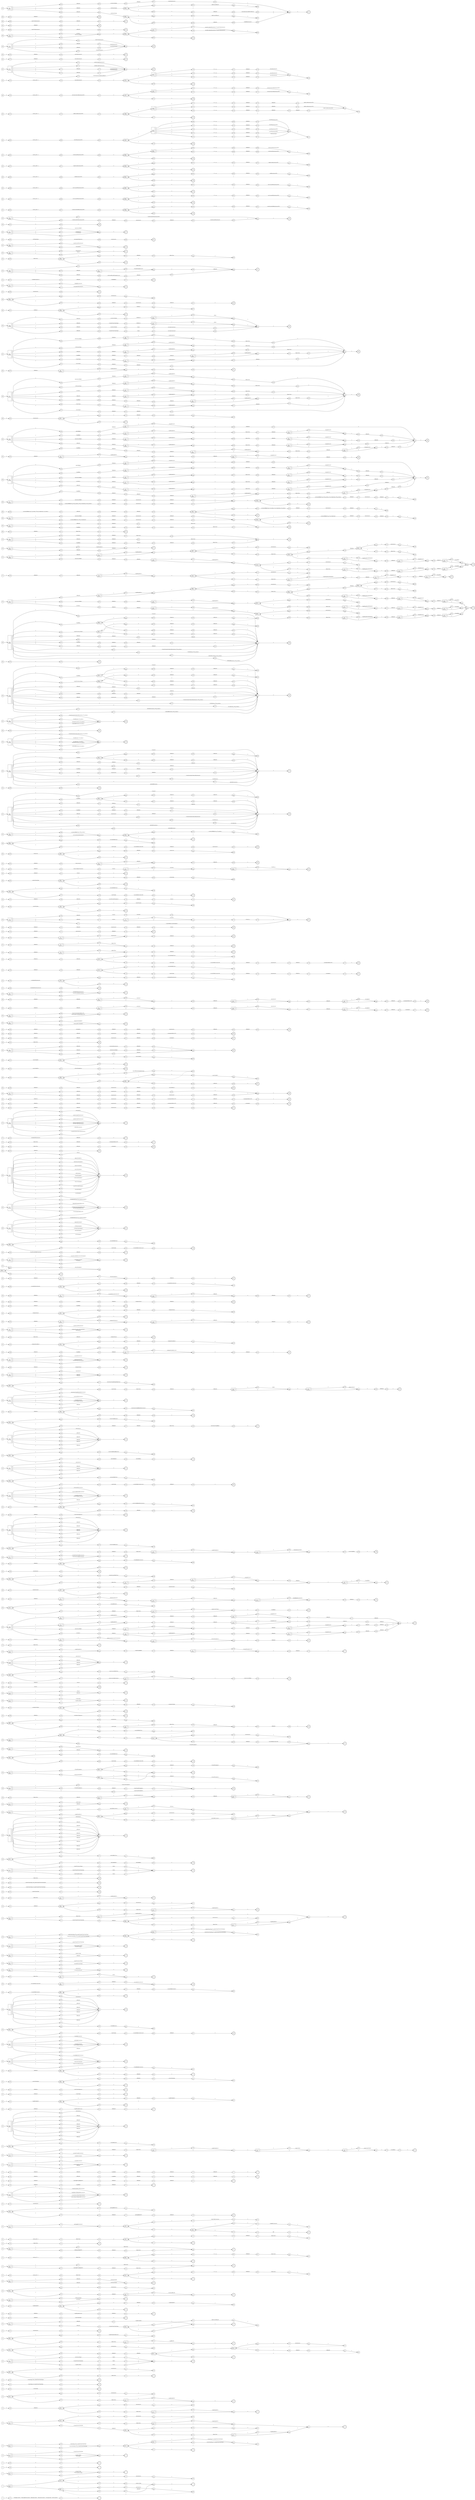 digraph ATN {
rankdir=LR;
s1[fontsize=11, label="1", shape=doublecircle, fixedsize=true, width=.6];
s0[fontsize=11,label="0", shape=circle, fixedsize=true, width=.55, peripheries=1];
s472[fontsize=11,label="472", shape=circle, fixedsize=true, width=.55, peripheries=1];
s473[fontsize=11,label="473", shape=circle, fixedsize=true, width=.55, peripheries=1];
s0 -> s472 [fontname="Times-Italic", label="&epsilon;"];
s472 -> s473 [fontsize=11, fontname="Courier", arrowsize=.7, label = "{IntegerLiteral, FloatingPointLiteral, BooleanLiteral, CharacterLiteral, StringLiteral, NullLiteral}", arrowhead = normal];
s473 -> s1 [fontname="Times-Italic", label="&epsilon;"];
s3[fontsize=11, label="3", shape=doublecircle, fixedsize=true, width=.6];
s480[fontsize=11,label="480", shape=circle, fixedsize=true, width=.55, peripheries=1];
s481[fontsize=11,label="481", shape=circle, fixedsize=true, width=.55, peripheries=1];
s2[fontsize=11,label="2", shape=circle, fixedsize=true, width=.55, peripheries=1];
s482[fontsize=11,label="&rarr;\n482*", shape=circle, fixedsize=true, width=.55, peripheries=1];
s483[fontsize=11,label="&larr;\n483", shape=circle, fixedsize=true, width=.55, peripheries=1];
s484[fontsize=11,label="{484*\nd=1|{<p0>|<p1>}}", shape=record, fixedsize=false, peripheries=1];
s485[fontsize=11,label="485", shape=circle, fixedsize=true, width=.55, peripheries=1];
s486[fontsize=11,label="486*", shape=circle, fixedsize=true, width=.55, peripheries=1];
s487[fontsize=11,label="487", shape=circle, fixedsize=true, width=.55, peripheries=1];
s488[fontsize=11,label="{&rarr;\n488\nd=2|{<p0>|<p1>}}", shape=record, fixedsize=false, peripheries=1];
s489[fontsize=11,label="&larr;\n489", shape=circle, fixedsize=true, width=.55, peripheries=1];
s474[fontsize=11,label="474", shape=circle, fixedsize=true, width=.55, peripheries=1];
s475[fontsize=11,label="&rarr;\n475*", shape=circle, fixedsize=true, width=.55, peripheries=1];
s476[fontsize=11,label="&larr;\n476", shape=circle, fixedsize=true, width=.55, peripheries=1];
s477[fontsize=11,label="{477*\nd=0|{<p0>|<p1>}}", shape=record, fixedsize=false, peripheries=1];
s478[fontsize=11,label="478", shape=circle, fixedsize=true, width=.55, peripheries=1];
s479[fontsize=11,label="479*", shape=circle, fixedsize=true, width=.55, peripheries=1];
s2 -> s488 [fontname="Times-Italic", label="&epsilon;"];
s488:p0 -> s477 [fontname="Times-Italic", label="&epsilon;"];
s488:p1 -> s484 [fontname="Times-Italic", label="&epsilon;"];
s477:p0 -> s475 [fontname="Times-Italic", label="&epsilon;"];
s477:p1 -> s478 [fontname="Times-Italic", label="&epsilon;"];
s484:p0 -> s482 [fontname="Times-Italic", label="&epsilon;"];
s484:p1 -> s485 [fontname="Times-Italic", label="&epsilon;"];
s475 -> s474 [fontname="Times-Italic", label="&epsilon;"];
s478 -> s480 [fontname="Times-Italic", label="&epsilon;"];
s482 -> s481 [fontname="Times-Italic", label="&epsilon;"];
s485 -> s487 [fontname="Times-Italic", label="&epsilon;"];
s474 -> s476 [fontsize=11, fontname="Courier", arrowsize=.7, label = "<annotation>", arrowhead = normal];
s480 -> s489 [fontsize=11, fontname="Courier", arrowsize=.7, label = "<numericType>", arrowhead = normal];
s481 -> s483 [fontsize=11, fontname="Courier", arrowsize=.7, label = "<annotation>", arrowhead = normal];
s487 -> s489 [fontsize=11, fontname="Courier", arrowsize=.7, label = "<INVALID>", arrowhead = normal];
s476 -> s479 [fontname="Times-Italic", label="&epsilon;"];
s489 -> s3 [fontname="Times-Italic", label="&epsilon;"];
s483 -> s486 [fontname="Times-Italic", label="&epsilon;"];
s479 -> s477 [fontname="Times-Italic", label="&epsilon;", style="dashed"];
s486 -> s484 [fontname="Times-Italic", label="&epsilon;", style="dashed"];
s5[fontsize=11, label="5", shape=doublecircle, fixedsize=true, width=.6];
s4[fontsize=11,label="4", shape=circle, fixedsize=true, width=.55, peripheries=1];
s490[fontsize=11,label="490", shape=circle, fixedsize=true, width=.55, peripheries=1];
s491[fontsize=11,label="491", shape=circle, fixedsize=true, width=.55, peripheries=1];
s492[fontsize=11,label="{&rarr;\n492\nd=3|{<p0>|<p1>}}", shape=record, fixedsize=false, peripheries=1];
s493[fontsize=11,label="&larr;\n493", shape=circle, fixedsize=true, width=.55, peripheries=1];
s4 -> s492 [fontname="Times-Italic", label="&epsilon;"];
s492:p0 -> s490 [fontname="Times-Italic", label="&epsilon;"];
s492:p1 -> s491 [fontname="Times-Italic", label="&epsilon;"];
s490 -> s493 [fontsize=11, fontname="Courier", arrowsize=.7, label = "<integralType>", arrowhead = normal];
s491 -> s493 [fontsize=11, fontname="Courier", arrowsize=.7, label = "<floatingPointType>", arrowhead = normal];
s493 -> s5 [fontname="Times-Italic", label="&epsilon;"];
s7[fontsize=11, label="7", shape=doublecircle, fixedsize=true, width=.6];
s6[fontsize=11,label="6", shape=circle, fixedsize=true, width=.55, peripheries=1];
s494[fontsize=11,label="494", shape=circle, fixedsize=true, width=.55, peripheries=1];
s495[fontsize=11,label="495", shape=circle, fixedsize=true, width=.55, peripheries=1];
s6 -> s494 [fontname="Times-Italic", label="&epsilon;"];
s494 -> s495 [fontsize=11, fontname="Courier", arrowsize=.7, label = "0", arrowhead = normal];
s495 -> s7 [fontname="Times-Italic", label="&epsilon;"];
s9[fontsize=11, label="9", shape=doublecircle, fixedsize=true, width=.6];
s496[fontsize=11,label="496", shape=circle, fixedsize=true, width=.55, peripheries=1];
s497[fontsize=11,label="497", shape=circle, fixedsize=true, width=.55, peripheries=1];
s8[fontsize=11,label="8", shape=circle, fixedsize=true, width=.55, peripheries=1];
s8 -> s496 [fontname="Times-Italic", label="&epsilon;"];
s496 -> s497 [fontsize=11, fontname="Courier", arrowsize=.7, label = "0", arrowhead = normal];
s497 -> s9 [fontname="Times-Italic", label="&epsilon;"];
s11[fontsize=11, label="11", shape=doublecircle, fixedsize=true, width=.6];
s498[fontsize=11,label="498", shape=circle, fixedsize=true, width=.55, peripheries=1];
s499[fontsize=11,label="499", shape=circle, fixedsize=true, width=.55, peripheries=1];
s500[fontsize=11,label="500", shape=circle, fixedsize=true, width=.55, peripheries=1];
s501[fontsize=11,label="{&rarr;\n501\nd=4|{<p0>|<p1>|<p2>}}", shape=record, fixedsize=false, peripheries=1];
s502[fontsize=11,label="&larr;\n502", shape=circle, fixedsize=true, width=.55, peripheries=1];
s10[fontsize=11,label="10", shape=circle, fixedsize=true, width=.55, peripheries=1];
s10 -> s501 [fontname="Times-Italic", label="&epsilon;"];
s501:p0 -> s498 [fontname="Times-Italic", label="&epsilon;"];
s501:p1 -> s499 [fontname="Times-Italic", label="&epsilon;"];
s501:p2 -> s500 [fontname="Times-Italic", label="&epsilon;"];
s498 -> s502 [fontsize=11, fontname="Courier", arrowsize=.7, label = "<classOrInterfaceType>", arrowhead = normal];
s499 -> s502 [fontsize=11, fontname="Courier", arrowsize=.7, label = "<typeVariable>", arrowhead = normal];
s500 -> s502 [fontsize=11, fontname="Courier", arrowsize=.7, label = "<arrayType>", arrowhead = normal];
s502 -> s11 [fontname="Times-Italic", label="&epsilon;"];
s13[fontsize=11, label="13", shape=doublecircle, fixedsize=true, width=.6];
s512[fontsize=11,label="512", shape=circle, fixedsize=true, width=.55, peripheries=1];
s513[fontsize=11,label="513*", shape=circle, fixedsize=true, width=.55, peripheries=1];
s12[fontsize=11,label="12", shape=circle, fixedsize=true, width=.55, peripheries=1];
s503[fontsize=11,label="503", shape=circle, fixedsize=true, width=.55, peripheries=1];
s504[fontsize=11,label="504", shape=circle, fixedsize=true, width=.55, peripheries=1];
s505[fontsize=11,label="{&rarr;\n505\nd=5|{<p0>|<p1>}}", shape=record, fixedsize=false, peripheries=1];
s506[fontsize=11,label="&larr;\n506", shape=circle, fixedsize=true, width=.55, peripheries=1];
s507[fontsize=11,label="507", shape=circle, fixedsize=true, width=.55, peripheries=1];
s508[fontsize=11,label="508", shape=circle, fixedsize=true, width=.55, peripheries=1];
s509[fontsize=11,label="{&rarr;\n509*\nd=6|{<p0>|<p1>}}", shape=record, fixedsize=false, peripheries=1];
s510[fontsize=11,label="&larr;\n510", shape=circle, fixedsize=true, width=.55, peripheries=1];
s511[fontsize=11,label="{511*\nd=7|{<p0>|<p1>}}", shape=record, fixedsize=false, peripheries=1];
s12 -> s505 [fontname="Times-Italic", label="&epsilon;"];
s505:p0 -> s503 [fontname="Times-Italic", label="&epsilon;"];
s505:p1 -> s504 [fontname="Times-Italic", label="&epsilon;"];
s503 -> s506 [fontsize=11, fontname="Courier", arrowsize=.7, label = "<classType_lfno_classOrInterfaceType>", arrowhead = normal];
s504 -> s506 [fontsize=11, fontname="Courier", arrowsize=.7, label = "<interfaceType_lfno_classOrInterfaceType>", arrowhead = normal];
s506 -> s511 [fontname="Times-Italic", label="&epsilon;"];
s511:p0 -> s509 [fontname="Times-Italic", label="&epsilon;"];
s511:p1 -> s512 [fontname="Times-Italic", label="&epsilon;"];
s509:p0 -> s507 [fontname="Times-Italic", label="&epsilon;"];
s509:p1 -> s508 [fontname="Times-Italic", label="&epsilon;"];
s512 -> s13 [fontname="Times-Italic", label="&epsilon;"];
s507 -> s510 [fontsize=11, fontname="Courier", arrowsize=.7, label = "<classType_lf_classOrInterfaceType>", arrowhead = normal];
s508 -> s510 [fontsize=11, fontname="Courier", arrowsize=.7, label = "<interfaceType_lf_classOrInterfaceType>", arrowhead = normal];
s510 -> s513 [fontname="Times-Italic", label="&epsilon;"];
s513 -> s511 [fontname="Times-Italic", label="&epsilon;", style="dashed"];
s15[fontsize=11, label="15", shape=doublecircle, fixedsize=true, width=.6];
s514[fontsize=11,label="514", shape=circle, fixedsize=true, width=.55, peripheries=1];
s515[fontsize=11,label="&rarr;\n515*", shape=circle, fixedsize=true, width=.55, peripheries=1];
s516[fontsize=11,label="&larr;\n516", shape=circle, fixedsize=true, width=.55, peripheries=1];
s517[fontsize=11,label="{517*\nd=8|{<p0>|<p1>}}", shape=record, fixedsize=false, peripheries=1];
s518[fontsize=11,label="518", shape=circle, fixedsize=true, width=.55, peripheries=1];
s519[fontsize=11,label="519*", shape=circle, fixedsize=true, width=.55, peripheries=1];
s520[fontsize=11,label="520", shape=circle, fixedsize=true, width=.55, peripheries=1];
s521[fontsize=11,label="521", shape=circle, fixedsize=true, width=.55, peripheries=1];
s522[fontsize=11,label="{&rarr;\n522\nd=9|{<p0>|<p1>}}", shape=record, fixedsize=false, peripheries=1];
s523[fontsize=11,label="&larr;\n523", shape=circle, fixedsize=true, width=.55, peripheries=1];
s524[fontsize=11,label="524", shape=circle, fixedsize=true, width=.55, peripheries=1];
s525[fontsize=11,label="525", shape=circle, fixedsize=true, width=.55, peripheries=1];
s14[fontsize=11,label="14", shape=circle, fixedsize=true, width=.55, peripheries=1];
s526[fontsize=11,label="526", shape=circle, fixedsize=true, width=.55, peripheries=1];
s527[fontsize=11,label="&rarr;\n527*", shape=circle, fixedsize=true, width=.55, peripheries=1];
s528[fontsize=11,label="&larr;\n528", shape=circle, fixedsize=true, width=.55, peripheries=1];
s529[fontsize=11,label="{529*\nd=10|{<p0>|<p1>}}", shape=record, fixedsize=false, peripheries=1];
s530[fontsize=11,label="530", shape=circle, fixedsize=true, width=.55, peripheries=1];
s531[fontsize=11,label="531*", shape=circle, fixedsize=true, width=.55, peripheries=1];
s532[fontsize=11,label="532", shape=circle, fixedsize=true, width=.55, peripheries=1];
s533[fontsize=11,label="533", shape=circle, fixedsize=true, width=.55, peripheries=1];
s534[fontsize=11,label="{&rarr;\n534\nd=11|{<p0>|<p1>}}", shape=record, fixedsize=false, peripheries=1];
s535[fontsize=11,label="&larr;\n535", shape=circle, fixedsize=true, width=.55, peripheries=1];
s536[fontsize=11,label="{&rarr;\n536\nd=12|{<p0>|<p1>}}", shape=record, fixedsize=false, peripheries=1];
s537[fontsize=11,label="&larr;\n537", shape=circle, fixedsize=true, width=.55, peripheries=1];
s14 -> s536 [fontname="Times-Italic", label="&epsilon;"];
s536:p0 -> s517 [fontname="Times-Italic", label="&epsilon;"];
s536:p1 -> s524 [fontname="Times-Italic", label="&epsilon;"];
s517:p0 -> s515 [fontname="Times-Italic", label="&epsilon;"];
s517:p1 -> s518 [fontname="Times-Italic", label="&epsilon;"];
s524 -> s525 [fontsize=11, fontname="Courier", arrowsize=.7, label = "<classOrInterfaceType>", arrowhead = normal];
s515 -> s514 [fontname="Times-Italic", label="&epsilon;"];
s518 -> s520 [fontname="Times-Italic", label="&epsilon;"];
s525 -> s529 [fontsize=11, fontname="Courier", arrowsize=.7, label = "<INVALID>", arrowhead = normal];
s514 -> s516 [fontsize=11, fontname="Courier", arrowsize=.7, label = "<annotation>", arrowhead = normal];
s520 -> s522 [fontsize=11, fontname="Courier", arrowsize=.7, label = "Identifier", arrowhead = normal];
s529:p0 -> s527 [fontname="Times-Italic", label="&epsilon;"];
s529:p1 -> s530 [fontname="Times-Italic", label="&epsilon;"];
s516 -> s519 [fontname="Times-Italic", label="&epsilon;"];
s522:p0 -> s521 [fontname="Times-Italic", label="&epsilon;"];
s522:p1 -> s523 [fontname="Times-Italic", label="&epsilon;"];
s527 -> s526 [fontname="Times-Italic", label="&epsilon;"];
s530 -> s532 [fontname="Times-Italic", label="&epsilon;"];
s519 -> s517 [fontname="Times-Italic", label="&epsilon;", style="dashed"];
s521 -> s523 [fontsize=11, fontname="Courier", arrowsize=.7, label = "<typeArguments>", arrowhead = normal];
s523 -> s537 [fontname="Times-Italic", label="&epsilon;"];
s526 -> s528 [fontsize=11, fontname="Courier", arrowsize=.7, label = "<annotation>", arrowhead = normal];
s532 -> s534 [fontsize=11, fontname="Courier", arrowsize=.7, label = "Identifier", arrowhead = normal];
s537 -> s15 [fontname="Times-Italic", label="&epsilon;"];
s528 -> s531 [fontname="Times-Italic", label="&epsilon;"];
s534:p0 -> s533 [fontname="Times-Italic", label="&epsilon;"];
s534:p1 -> s535 [fontname="Times-Italic", label="&epsilon;"];
s531 -> s529 [fontname="Times-Italic", label="&epsilon;", style="dashed"];
s533 -> s535 [fontsize=11, fontname="Courier", arrowsize=.7, label = "<typeArguments>", arrowhead = normal];
s535 -> s537 [fontname="Times-Italic", label="&epsilon;"];
s17[fontsize=11, label="17", shape=doublecircle, fixedsize=true, width=.6];
s544[fontsize=11,label="544*", shape=circle, fixedsize=true, width=.55, peripheries=1];
s545[fontsize=11,label="545", shape=circle, fixedsize=true, width=.55, peripheries=1];
s546[fontsize=11,label="546", shape=circle, fixedsize=true, width=.55, peripheries=1];
s547[fontsize=11,label="{&rarr;\n547\nd=14|{<p0>|<p1>}}", shape=record, fixedsize=false, peripheries=1];
s548[fontsize=11,label="&larr;\n548", shape=circle, fixedsize=true, width=.55, peripheries=1];
s16[fontsize=11,label="16", shape=circle, fixedsize=true, width=.55, peripheries=1];
s538[fontsize=11,label="538", shape=circle, fixedsize=true, width=.55, peripheries=1];
s539[fontsize=11,label="539", shape=circle, fixedsize=true, width=.55, peripheries=1];
s540[fontsize=11,label="&rarr;\n540*", shape=circle, fixedsize=true, width=.55, peripheries=1];
s541[fontsize=11,label="&larr;\n541", shape=circle, fixedsize=true, width=.55, peripheries=1];
s542[fontsize=11,label="{542*\nd=13|{<p0>|<p1>}}", shape=record, fixedsize=false, peripheries=1];
s543[fontsize=11,label="543", shape=circle, fixedsize=true, width=.55, peripheries=1];
s16 -> s538 [fontname="Times-Italic", label="&epsilon;"];
s538 -> s542 [fontsize=11, fontname="Courier", arrowsize=.7, label = "<INVALID>", arrowhead = normal];
s542:p0 -> s540 [fontname="Times-Italic", label="&epsilon;"];
s542:p1 -> s543 [fontname="Times-Italic", label="&epsilon;"];
s540 -> s539 [fontname="Times-Italic", label="&epsilon;"];
s543 -> s545 [fontname="Times-Italic", label="&epsilon;"];
s539 -> s541 [fontsize=11, fontname="Courier", arrowsize=.7, label = "<annotation>", arrowhead = normal];
s545 -> s547 [fontsize=11, fontname="Courier", arrowsize=.7, label = "Identifier", arrowhead = normal];
s541 -> s544 [fontname="Times-Italic", label="&epsilon;"];
s547:p0 -> s546 [fontname="Times-Italic", label="&epsilon;"];
s547:p1 -> s548 [fontname="Times-Italic", label="&epsilon;"];
s544 -> s542 [fontname="Times-Italic", label="&epsilon;", style="dashed"];
s546 -> s548 [fontsize=11, fontname="Courier", arrowsize=.7, label = "<typeArguments>", arrowhead = normal];
s548 -> s17 [fontname="Times-Italic", label="&epsilon;"];
s19[fontsize=11, label="19", shape=doublecircle, fixedsize=true, width=.6];
s18[fontsize=11,label="18", shape=circle, fixedsize=true, width=.55, peripheries=1];
s549[fontsize=11,label="549", shape=circle, fixedsize=true, width=.55, peripheries=1];
s550[fontsize=11,label="&rarr;\n550*", shape=circle, fixedsize=true, width=.55, peripheries=1];
s551[fontsize=11,label="&larr;\n551", shape=circle, fixedsize=true, width=.55, peripheries=1];
s552[fontsize=11,label="{552*\nd=15|{<p0>|<p1>}}", shape=record, fixedsize=false, peripheries=1];
s553[fontsize=11,label="553", shape=circle, fixedsize=true, width=.55, peripheries=1];
s554[fontsize=11,label="554*", shape=circle, fixedsize=true, width=.55, peripheries=1];
s555[fontsize=11,label="555", shape=circle, fixedsize=true, width=.55, peripheries=1];
s556[fontsize=11,label="556", shape=circle, fixedsize=true, width=.55, peripheries=1];
s557[fontsize=11,label="{&rarr;\n557\nd=16|{<p0>|<p1>}}", shape=record, fixedsize=false, peripheries=1];
s558[fontsize=11,label="&larr;\n558", shape=circle, fixedsize=true, width=.55, peripheries=1];
s18 -> s552 [fontname="Times-Italic", label="&epsilon;"];
s552:p0 -> s550 [fontname="Times-Italic", label="&epsilon;"];
s552:p1 -> s553 [fontname="Times-Italic", label="&epsilon;"];
s550 -> s549 [fontname="Times-Italic", label="&epsilon;"];
s553 -> s555 [fontname="Times-Italic", label="&epsilon;"];
s549 -> s551 [fontsize=11, fontname="Courier", arrowsize=.7, label = "<annotation>", arrowhead = normal];
s555 -> s557 [fontsize=11, fontname="Courier", arrowsize=.7, label = "Identifier", arrowhead = normal];
s551 -> s554 [fontname="Times-Italic", label="&epsilon;"];
s557:p0 -> s556 [fontname="Times-Italic", label="&epsilon;"];
s557:p1 -> s558 [fontname="Times-Italic", label="&epsilon;"];
s554 -> s552 [fontname="Times-Italic", label="&epsilon;", style="dashed"];
s556 -> s558 [fontsize=11, fontname="Courier", arrowsize=.7, label = "<typeArguments>", arrowhead = normal];
s558 -> s19 [fontname="Times-Italic", label="&epsilon;"];
s21[fontsize=11, label="21", shape=doublecircle, fixedsize=true, width=.6];
s560[fontsize=11,label="560", shape=circle, fixedsize=true, width=.55, peripheries=1];
s20[fontsize=11,label="20", shape=circle, fixedsize=true, width=.55, peripheries=1];
s559[fontsize=11,label="559", shape=circle, fixedsize=true, width=.55, peripheries=1];
s20 -> s559 [fontname="Times-Italic", label="&epsilon;"];
s559 -> s560 [fontsize=11, fontname="Courier", arrowsize=.7, label = "<classType>", arrowhead = normal];
s560 -> s21 [fontname="Times-Italic", label="&epsilon;"];
s23[fontsize=11, label="23", shape=doublecircle, fixedsize=true, width=.6];
s561[fontsize=11,label="561", shape=circle, fixedsize=true, width=.55, peripheries=1];
s562[fontsize=11,label="562", shape=circle, fixedsize=true, width=.55, peripheries=1];
s22[fontsize=11,label="22", shape=circle, fixedsize=true, width=.55, peripheries=1];
s22 -> s561 [fontname="Times-Italic", label="&epsilon;"];
s561 -> s562 [fontsize=11, fontname="Courier", arrowsize=.7, label = "<classType_lf_classOrInterfaceType>", arrowhead = normal];
s562 -> s23 [fontname="Times-Italic", label="&epsilon;"];
s25[fontsize=11, label="25", shape=doublecircle, fixedsize=true, width=.6];
s563[fontsize=11,label="563", shape=circle, fixedsize=true, width=.55, peripheries=1];
s564[fontsize=11,label="564", shape=circle, fixedsize=true, width=.55, peripheries=1];
s24[fontsize=11,label="24", shape=circle, fixedsize=true, width=.55, peripheries=1];
s24 -> s563 [fontname="Times-Italic", label="&epsilon;"];
s563 -> s564 [fontsize=11, fontname="Courier", arrowsize=.7, label = "<classType_lfno_classOrInterfaceType>", arrowhead = normal];
s564 -> s25 [fontname="Times-Italic", label="&epsilon;"];
s27[fontsize=11, label="27", shape=doublecircle, fixedsize=true, width=.6];
s565[fontsize=11,label="565", shape=circle, fixedsize=true, width=.55, peripheries=1];
s566[fontsize=11,label="&rarr;\n566*", shape=circle, fixedsize=true, width=.55, peripheries=1];
s567[fontsize=11,label="&larr;\n567", shape=circle, fixedsize=true, width=.55, peripheries=1];
s568[fontsize=11,label="{568*\nd=17|{<p0>|<p1>}}", shape=record, fixedsize=false, peripheries=1];
s569[fontsize=11,label="569", shape=circle, fixedsize=true, width=.55, peripheries=1];
s26[fontsize=11,label="26", shape=circle, fixedsize=true, width=.55, peripheries=1];
s570[fontsize=11,label="570*", shape=circle, fixedsize=true, width=.55, peripheries=1];
s571[fontsize=11,label="571", shape=circle, fixedsize=true, width=.55, peripheries=1];
s572[fontsize=11,label="572", shape=circle, fixedsize=true, width=.55, peripheries=1];
s26 -> s568 [fontname="Times-Italic", label="&epsilon;"];
s568:p0 -> s566 [fontname="Times-Italic", label="&epsilon;"];
s568:p1 -> s569 [fontname="Times-Italic", label="&epsilon;"];
s566 -> s565 [fontname="Times-Italic", label="&epsilon;"];
s569 -> s571 [fontname="Times-Italic", label="&epsilon;"];
s565 -> s567 [fontsize=11, fontname="Courier", arrowsize=.7, label = "<annotation>", arrowhead = normal];
s571 -> s572 [fontsize=11, fontname="Courier", arrowsize=.7, label = "Identifier", arrowhead = normal];
s567 -> s570 [fontname="Times-Italic", label="&epsilon;"];
s572 -> s27 [fontname="Times-Italic", label="&epsilon;"];
s570 -> s568 [fontname="Times-Italic", label="&epsilon;", style="dashed"];
s29[fontsize=11, label="29", shape=doublecircle, fixedsize=true, width=.6];
s576[fontsize=11,label="576", shape=circle, fixedsize=true, width=.55, peripheries=1];
s577[fontsize=11,label="577", shape=circle, fixedsize=true, width=.55, peripheries=1];
s578[fontsize=11,label="578", shape=circle, fixedsize=true, width=.55, peripheries=1];
s579[fontsize=11,label="579", shape=circle, fixedsize=true, width=.55, peripheries=1];
s580[fontsize=11,label="580", shape=circle, fixedsize=true, width=.55, peripheries=1];
s581[fontsize=11,label="581", shape=circle, fixedsize=true, width=.55, peripheries=1];
s582[fontsize=11,label="{&rarr;\n582\nd=18|{<p0>|<p1>|<p2>}}", shape=record, fixedsize=false, peripheries=1];
s583[fontsize=11,label="&larr;\n583", shape=circle, fixedsize=true, width=.55, peripheries=1];
s28[fontsize=11,label="28", shape=circle, fixedsize=true, width=.55, peripheries=1];
s573[fontsize=11,label="573", shape=circle, fixedsize=true, width=.55, peripheries=1];
s574[fontsize=11,label="574", shape=circle, fixedsize=true, width=.55, peripheries=1];
s575[fontsize=11,label="575", shape=circle, fixedsize=true, width=.55, peripheries=1];
s28 -> s582 [fontname="Times-Italic", label="&epsilon;"];
s582:p0 -> s573 [fontname="Times-Italic", label="&epsilon;"];
s582:p1 -> s576 [fontname="Times-Italic", label="&epsilon;"];
s582:p2 -> s579 [fontname="Times-Italic", label="&epsilon;"];
s573 -> s574 [fontsize=11, fontname="Courier", arrowsize=.7, label = "<primitiveType>", arrowhead = normal];
s576 -> s577 [fontsize=11, fontname="Courier", arrowsize=.7, label = "<classOrInterfaceType>", arrowhead = normal];
s579 -> s580 [fontsize=11, fontname="Courier", arrowsize=.7, label = "<typeVariable>", arrowhead = normal];
s574 -> s575 [fontsize=11, fontname="Courier", arrowsize=.7, label = "<dims>", arrowhead = normal];
s577 -> s578 [fontsize=11, fontname="Courier", arrowsize=.7, label = "<dims>", arrowhead = normal];
s580 -> s581 [fontsize=11, fontname="Courier", arrowsize=.7, label = "<dims>", arrowhead = normal];
s575 -> s583 [fontname="Times-Italic", label="&epsilon;"];
s578 -> s583 [fontname="Times-Italic", label="&epsilon;"];
s581 -> s583 [fontname="Times-Italic", label="&epsilon;"];
s583 -> s29 [fontname="Times-Italic", label="&epsilon;"];
s31[fontsize=11, label="31", shape=doublecircle, fixedsize=true, width=.6];
s584[fontsize=11,label="584", shape=circle, fixedsize=true, width=.55, peripheries=1];
s585[fontsize=11,label="&rarr;\n585*", shape=circle, fixedsize=true, width=.55, peripheries=1];
s586[fontsize=11,label="&larr;\n586", shape=circle, fixedsize=true, width=.55, peripheries=1];
s587[fontsize=11,label="{587*\nd=19|{<p0>|<p1>}}", shape=record, fixedsize=false, peripheries=1];
s588[fontsize=11,label="588", shape=circle, fixedsize=true, width=.55, peripheries=1];
s589[fontsize=11,label="589*", shape=circle, fixedsize=true, width=.55, peripheries=1];
s590[fontsize=11,label="590", shape=circle, fixedsize=true, width=.55, peripheries=1];
s591[fontsize=11,label="591", shape=circle, fixedsize=true, width=.55, peripheries=1];
s592[fontsize=11,label="592", shape=circle, fixedsize=true, width=.55, peripheries=1];
s593[fontsize=11,label="&rarr;\n593*", shape=circle, fixedsize=true, width=.55, peripheries=1];
s594[fontsize=11,label="&larr;\n594", shape=circle, fixedsize=true, width=.55, peripheries=1];
s595[fontsize=11,label="{595*\nd=20|{<p0>|<p1>}}", shape=record, fixedsize=false, peripheries=1];
s596[fontsize=11,label="596", shape=circle, fixedsize=true, width=.55, peripheries=1];
s597[fontsize=11,label="597*", shape=circle, fixedsize=true, width=.55, peripheries=1];
s598[fontsize=11,label="598", shape=circle, fixedsize=true, width=.55, peripheries=1];
s599[fontsize=11,label="599", shape=circle, fixedsize=true, width=.55, peripheries=1];
s600[fontsize=11,label="&rarr;\n600*", shape=circle, fixedsize=true, width=.55, peripheries=1];
s601[fontsize=11,label="&larr;\n601", shape=circle, fixedsize=true, width=.55, peripheries=1];
s602[fontsize=11,label="{602*\nd=21|{<p0>|<p1>}}", shape=record, fixedsize=false, peripheries=1];
s603[fontsize=11,label="603", shape=circle, fixedsize=true, width=.55, peripheries=1];
s604[fontsize=11,label="604*", shape=circle, fixedsize=true, width=.55, peripheries=1];
s30[fontsize=11,label="30", shape=circle, fixedsize=true, width=.55, peripheries=1];
s30 -> s587 [fontname="Times-Italic", label="&epsilon;"];
s587:p0 -> s585 [fontname="Times-Italic", label="&epsilon;"];
s587:p1 -> s588 [fontname="Times-Italic", label="&epsilon;"];
s585 -> s584 [fontname="Times-Italic", label="&epsilon;"];
s588 -> s590 [fontname="Times-Italic", label="&epsilon;"];
s584 -> s586 [fontsize=11, fontname="Courier", arrowsize=.7, label = "<annotation>", arrowhead = normal];
s590 -> s591 [fontsize=11, fontname="Courier", arrowsize=.7, label = "<INVALID>", arrowhead = normal];
s586 -> s589 [fontname="Times-Italic", label="&epsilon;"];
s591 -> s602 [fontsize=11, fontname="Courier", arrowsize=.7, label = "<INVALID>", arrowhead = normal];
s589 -> s587 [fontname="Times-Italic", label="&epsilon;", style="dashed"];
s602:p0 -> s600 [fontname="Times-Italic", label="&epsilon;"];
s602:p1 -> s603 [fontname="Times-Italic", label="&epsilon;"];
s600 -> s595 [fontname="Times-Italic", label="&epsilon;"];
s603 -> s31 [fontname="Times-Italic", label="&epsilon;"];
s595:p0 -> s593 [fontname="Times-Italic", label="&epsilon;"];
s595:p1 -> s596 [fontname="Times-Italic", label="&epsilon;"];
s593 -> s592 [fontname="Times-Italic", label="&epsilon;"];
s596 -> s598 [fontname="Times-Italic", label="&epsilon;"];
s592 -> s594 [fontsize=11, fontname="Courier", arrowsize=.7, label = "<annotation>", arrowhead = normal];
s598 -> s599 [fontsize=11, fontname="Courier", arrowsize=.7, label = "<INVALID>", arrowhead = normal];
s594 -> s597 [fontname="Times-Italic", label="&epsilon;"];
s599 -> s601 [fontsize=11, fontname="Courier", arrowsize=.7, label = "<INVALID>", arrowhead = normal];
s597 -> s595 [fontname="Times-Italic", label="&epsilon;", style="dashed"];
s601 -> s604 [fontname="Times-Italic", label="&epsilon;"];
s604 -> s602 [fontname="Times-Italic", label="&epsilon;", style="dashed"];
s33[fontsize=11, label="33", shape=doublecircle, fixedsize=true, width=.6];
s32[fontsize=11,label="32", shape=circle, fixedsize=true, width=.55, peripheries=1];
s608[fontsize=11,label="{608*\nd=22|{<p0>|<p1>}}", shape=record, fixedsize=false, peripheries=1];
s609[fontsize=11,label="609", shape=circle, fixedsize=true, width=.55, peripheries=1];
s610[fontsize=11,label="610*", shape=circle, fixedsize=true, width=.55, peripheries=1];
s611[fontsize=11,label="611", shape=circle, fixedsize=true, width=.55, peripheries=1];
s612[fontsize=11,label="612", shape=circle, fixedsize=true, width=.55, peripheries=1];
s613[fontsize=11,label="{&rarr;\n613\nd=23|{<p0>|<p1>}}", shape=record, fixedsize=false, peripheries=1];
s614[fontsize=11,label="&larr;\n614", shape=circle, fixedsize=true, width=.55, peripheries=1];
s605[fontsize=11,label="605", shape=circle, fixedsize=true, width=.55, peripheries=1];
s606[fontsize=11,label="&rarr;\n606*", shape=circle, fixedsize=true, width=.55, peripheries=1];
s607[fontsize=11,label="&larr;\n607", shape=circle, fixedsize=true, width=.55, peripheries=1];
s32 -> s608 [fontname="Times-Italic", label="&epsilon;"];
s608:p0 -> s606 [fontname="Times-Italic", label="&epsilon;"];
s608:p1 -> s609 [fontname="Times-Italic", label="&epsilon;"];
s606 -> s605 [fontname="Times-Italic", label="&epsilon;"];
s609 -> s611 [fontname="Times-Italic", label="&epsilon;"];
s605 -> s607 [fontsize=11, fontname="Courier", arrowsize=.7, label = "<typeParameterModifier>", arrowhead = normal];
s611 -> s613 [fontsize=11, fontname="Courier", arrowsize=.7, label = "Identifier", arrowhead = normal];
s607 -> s610 [fontname="Times-Italic", label="&epsilon;"];
s613:p0 -> s612 [fontname="Times-Italic", label="&epsilon;"];
s613:p1 -> s614 [fontname="Times-Italic", label="&epsilon;"];
s610 -> s608 [fontname="Times-Italic", label="&epsilon;", style="dashed"];
s612 -> s614 [fontsize=11, fontname="Courier", arrowsize=.7, label = "<typeBound>", arrowhead = normal];
s614 -> s33 [fontname="Times-Italic", label="&epsilon;"];
s35[fontsize=11, label="35", shape=doublecircle, fixedsize=true, width=.6];
s34[fontsize=11,label="34", shape=circle, fixedsize=true, width=.55, peripheries=1];
s615[fontsize=11,label="615", shape=circle, fixedsize=true, width=.55, peripheries=1];
s616[fontsize=11,label="616", shape=circle, fixedsize=true, width=.55, peripheries=1];
s34 -> s615 [fontname="Times-Italic", label="&epsilon;"];
s615 -> s616 [fontsize=11, fontname="Courier", arrowsize=.7, label = "<annotation>", arrowhead = normal];
s616 -> s35 [fontname="Times-Italic", label="&epsilon;"];
s37[fontsize=11, label="37", shape=doublecircle, fixedsize=true, width=.6];
s36[fontsize=11,label="36", shape=circle, fixedsize=true, width=.55, peripheries=1];
s617[fontsize=11,label="617", shape=circle, fixedsize=true, width=.55, peripheries=1];
s618[fontsize=11,label="618", shape=circle, fixedsize=true, width=.55, peripheries=1];
s619[fontsize=11,label="619", shape=circle, fixedsize=true, width=.55, peripheries=1];
s620[fontsize=11,label="620", shape=circle, fixedsize=true, width=.55, peripheries=1];
s621[fontsize=11,label="621", shape=circle, fixedsize=true, width=.55, peripheries=1];
s622[fontsize=11,label="&rarr;\n622*", shape=circle, fixedsize=true, width=.55, peripheries=1];
s623[fontsize=11,label="&larr;\n623", shape=circle, fixedsize=true, width=.55, peripheries=1];
s624[fontsize=11,label="{624*\nd=24|{<p0>|<p1>}}", shape=record, fixedsize=false, peripheries=1];
s625[fontsize=11,label="625", shape=circle, fixedsize=true, width=.55, peripheries=1];
s626[fontsize=11,label="626*", shape=circle, fixedsize=true, width=.55, peripheries=1];
s627[fontsize=11,label="{&rarr;\n627\nd=25|{<p0>|<p1>}}", shape=record, fixedsize=false, peripheries=1];
s628[fontsize=11,label="&larr;\n628", shape=circle, fixedsize=true, width=.55, peripheries=1];
s36 -> s627 [fontname="Times-Italic", label="&epsilon;"];
s627:p0 -> s617 [fontname="Times-Italic", label="&epsilon;"];
s627:p1 -> s619 [fontname="Times-Italic", label="&epsilon;"];
s617 -> s618 [fontsize=11, fontname="Courier", arrowsize=.7, label = "<INVALID>", arrowhead = normal];
s619 -> s620 [fontsize=11, fontname="Courier", arrowsize=.7, label = "<INVALID>", arrowhead = normal];
s618 -> s628 [fontsize=11, fontname="Courier", arrowsize=.7, label = "<typeVariable>", arrowhead = normal];
s620 -> s624 [fontsize=11, fontname="Courier", arrowsize=.7, label = "<classOrInterfaceType>", arrowhead = normal];
s628 -> s37 [fontname="Times-Italic", label="&epsilon;"];
s624:p0 -> s622 [fontname="Times-Italic", label="&epsilon;"];
s624:p1 -> s625 [fontname="Times-Italic", label="&epsilon;"];
s622 -> s621 [fontname="Times-Italic", label="&epsilon;"];
s625 -> s628 [fontname="Times-Italic", label="&epsilon;"];
s621 -> s623 [fontsize=11, fontname="Courier", arrowsize=.7, label = "<additionalBound>", arrowhead = normal];
s623 -> s626 [fontname="Times-Italic", label="&epsilon;"];
s626 -> s624 [fontname="Times-Italic", label="&epsilon;", style="dashed"];
s39[fontsize=11, label="39", shape=doublecircle, fixedsize=true, width=.6];
s629[fontsize=11,label="629", shape=circle, fixedsize=true, width=.55, peripheries=1];
s38[fontsize=11,label="38", shape=circle, fixedsize=true, width=.55, peripheries=1];
s630[fontsize=11,label="630", shape=circle, fixedsize=true, width=.55, peripheries=1];
s631[fontsize=11,label="631", shape=circle, fixedsize=true, width=.55, peripheries=1];
s38 -> s629 [fontname="Times-Italic", label="&epsilon;"];
s629 -> s630 [fontsize=11, fontname="Courier", arrowsize=.7, label = "<INVALID>", arrowhead = normal];
s630 -> s631 [fontsize=11, fontname="Courier", arrowsize=.7, label = "<interfaceType>", arrowhead = normal];
s631 -> s39 [fontname="Times-Italic", label="&epsilon;"];
s41[fontsize=11, label="41", shape=doublecircle, fixedsize=true, width=.6];
s40[fontsize=11,label="40", shape=circle, fixedsize=true, width=.55, peripheries=1];
s632[fontsize=11,label="632", shape=circle, fixedsize=true, width=.55, peripheries=1];
s633[fontsize=11,label="633", shape=circle, fixedsize=true, width=.55, peripheries=1];
s634[fontsize=11,label="634", shape=circle, fixedsize=true, width=.55, peripheries=1];
s635[fontsize=11,label="635", shape=circle, fixedsize=true, width=.55, peripheries=1];
s40 -> s632 [fontname="Times-Italic", label="&epsilon;"];
s632 -> s633 [fontsize=11, fontname="Courier", arrowsize=.7, label = "<INVALID>", arrowhead = normal];
s633 -> s634 [fontsize=11, fontname="Courier", arrowsize=.7, label = "<typeArgumentList>", arrowhead = normal];
s634 -> s635 [fontsize=11, fontname="Courier", arrowsize=.7, label = "<INVALID>", arrowhead = normal];
s635 -> s41 [fontname="Times-Italic", label="&epsilon;"];
s43[fontsize=11, label="43", shape=doublecircle, fixedsize=true, width=.6];
s640[fontsize=11,label="&larr;\n640", shape=circle, fixedsize=true, width=.55, peripheries=1];
s641[fontsize=11,label="{641*\nd=26|{<p0>|<p1>}}", shape=record, fixedsize=false, peripheries=1];
s642[fontsize=11,label="642", shape=circle, fixedsize=true, width=.55, peripheries=1];
s643[fontsize=11,label="643*", shape=circle, fixedsize=true, width=.55, peripheries=1];
s42[fontsize=11,label="42", shape=circle, fixedsize=true, width=.55, peripheries=1];
s636[fontsize=11,label="636", shape=circle, fixedsize=true, width=.55, peripheries=1];
s637[fontsize=11,label="637", shape=circle, fixedsize=true, width=.55, peripheries=1];
s638[fontsize=11,label="638", shape=circle, fixedsize=true, width=.55, peripheries=1];
s639[fontsize=11,label="&rarr;\n639*", shape=circle, fixedsize=true, width=.55, peripheries=1];
s42 -> s636 [fontname="Times-Italic", label="&epsilon;"];
s636 -> s641 [fontsize=11, fontname="Courier", arrowsize=.7, label = "<typeArgument>", arrowhead = normal];
s641:p0 -> s639 [fontname="Times-Italic", label="&epsilon;"];
s641:p1 -> s642 [fontname="Times-Italic", label="&epsilon;"];
s639 -> s637 [fontname="Times-Italic", label="&epsilon;"];
s642 -> s43 [fontname="Times-Italic", label="&epsilon;"];
s637 -> s638 [fontsize=11, fontname="Courier", arrowsize=.7, label = "<INVALID>", arrowhead = normal];
s638 -> s640 [fontsize=11, fontname="Courier", arrowsize=.7, label = "<typeArgument>", arrowhead = normal];
s640 -> s643 [fontname="Times-Italic", label="&epsilon;"];
s643 -> s641 [fontname="Times-Italic", label="&epsilon;", style="dashed"];
s45[fontsize=11, label="45", shape=doublecircle, fixedsize=true, width=.6];
s644[fontsize=11,label="644", shape=circle, fixedsize=true, width=.55, peripheries=1];
s645[fontsize=11,label="645", shape=circle, fixedsize=true, width=.55, peripheries=1];
s646[fontsize=11,label="{&rarr;\n646\nd=27|{<p0>|<p1>}}", shape=record, fixedsize=false, peripheries=1];
s647[fontsize=11,label="&larr;\n647", shape=circle, fixedsize=true, width=.55, peripheries=1];
s44[fontsize=11,label="44", shape=circle, fixedsize=true, width=.55, peripheries=1];
s44 -> s646 [fontname="Times-Italic", label="&epsilon;"];
s646:p0 -> s644 [fontname="Times-Italic", label="&epsilon;"];
s646:p1 -> s645 [fontname="Times-Italic", label="&epsilon;"];
s644 -> s647 [fontsize=11, fontname="Courier", arrowsize=.7, label = "<referenceType>", arrowhead = normal];
s645 -> s647 [fontsize=11, fontname="Courier", arrowsize=.7, label = "<wildcard>", arrowhead = normal];
s647 -> s45 [fontname="Times-Italic", label="&epsilon;"];
s47[fontsize=11, label="47", shape=doublecircle, fixedsize=true, width=.6];
s656[fontsize=11,label="{&rarr;\n656\nd=29|{<p0>|<p1>}}", shape=record, fixedsize=false, peripheries=1];
s657[fontsize=11,label="&larr;\n657", shape=circle, fixedsize=true, width=.55, peripheries=1];
s648[fontsize=11,label="648", shape=circle, fixedsize=true, width=.55, peripheries=1];
s649[fontsize=11,label="&rarr;\n649*", shape=circle, fixedsize=true, width=.55, peripheries=1];
s650[fontsize=11,label="&larr;\n650", shape=circle, fixedsize=true, width=.55, peripheries=1];
s651[fontsize=11,label="{651*\nd=28|{<p0>|<p1>}}", shape=record, fixedsize=false, peripheries=1];
s652[fontsize=11,label="652", shape=circle, fixedsize=true, width=.55, peripheries=1];
s653[fontsize=11,label="653*", shape=circle, fixedsize=true, width=.55, peripheries=1];
s46[fontsize=11,label="46", shape=circle, fixedsize=true, width=.55, peripheries=1];
s654[fontsize=11,label="654", shape=circle, fixedsize=true, width=.55, peripheries=1];
s655[fontsize=11,label="655", shape=circle, fixedsize=true, width=.55, peripheries=1];
s46 -> s651 [fontname="Times-Italic", label="&epsilon;"];
s651:p0 -> s649 [fontname="Times-Italic", label="&epsilon;"];
s651:p1 -> s652 [fontname="Times-Italic", label="&epsilon;"];
s649 -> s648 [fontname="Times-Italic", label="&epsilon;"];
s652 -> s654 [fontname="Times-Italic", label="&epsilon;"];
s648 -> s650 [fontsize=11, fontname="Courier", arrowsize=.7, label = "<annotation>", arrowhead = normal];
s654 -> s656 [fontsize=11, fontname="Courier", arrowsize=.7, label = "<INVALID>", arrowhead = normal];
s650 -> s653 [fontname="Times-Italic", label="&epsilon;"];
s656:p0 -> s655 [fontname="Times-Italic", label="&epsilon;"];
s656:p1 -> s657 [fontname="Times-Italic", label="&epsilon;"];
s653 -> s651 [fontname="Times-Italic", label="&epsilon;", style="dashed"];
s655 -> s657 [fontsize=11, fontname="Courier", arrowsize=.7, label = "<wildcardBounds>", arrowhead = normal];
s657 -> s47 [fontname="Times-Italic", label="&epsilon;"];
s49[fontsize=11, label="49", shape=doublecircle, fixedsize=true, width=.6];
s48[fontsize=11,label="48", shape=circle, fixedsize=true, width=.55, peripheries=1];
s658[fontsize=11,label="658", shape=circle, fixedsize=true, width=.55, peripheries=1];
s659[fontsize=11,label="659", shape=circle, fixedsize=true, width=.55, peripheries=1];
s660[fontsize=11,label="660", shape=circle, fixedsize=true, width=.55, peripheries=1];
s661[fontsize=11,label="661", shape=circle, fixedsize=true, width=.55, peripheries=1];
s662[fontsize=11,label="{&rarr;\n662\nd=30|{<p0>|<p1>}}", shape=record, fixedsize=false, peripheries=1];
s663[fontsize=11,label="&larr;\n663", shape=circle, fixedsize=true, width=.55, peripheries=1];
s48 -> s662 [fontname="Times-Italic", label="&epsilon;"];
s662:p0 -> s658 [fontname="Times-Italic", label="&epsilon;"];
s662:p1 -> s660 [fontname="Times-Italic", label="&epsilon;"];
s658 -> s659 [fontsize=11, fontname="Courier", arrowsize=.7, label = "<INVALID>", arrowhead = normal];
s660 -> s661 [fontsize=11, fontname="Courier", arrowsize=.7, label = "<INVALID>", arrowhead = normal];
s659 -> s663 [fontsize=11, fontname="Courier", arrowsize=.7, label = "<referenceType>", arrowhead = normal];
s661 -> s663 [fontsize=11, fontname="Courier", arrowsize=.7, label = "<referenceType>", arrowhead = normal];
s663 -> s49 [fontname="Times-Italic", label="&epsilon;"];
s51[fontsize=11, label="51", shape=doublecircle, fixedsize=true, width=.6];
s672[fontsize=11,label="{672*\nd=31|{<p0>|<p1>}}", shape=record, fixedsize=false, peripheries=1];
s673[fontsize=11,label="673", shape=circle, fixedsize=true, width=.55, peripheries=1];
s674[fontsize=11,label="674*", shape=circle, fixedsize=true, width=.55, peripheries=1];
s50[fontsize=11,label="50", shape=circle, fixedsize=true, width=.55, peripheries=1];
s664[fontsize=11,label="664", shape=circle, fixedsize=true, width=.55, peripheries=1];
s665[fontsize=11,label="665", shape=circle, fixedsize=true, width=.55, peripheries=1];
s666[fontsize=11,label="666", shape=circle, fixedsize=true, width=.55, peripheries=1];
s667[fontsize=11,label="667", shape=circle, fixedsize=true, width=.55, peripheries=1];
s668[fontsize=11,label="668", shape=circle, fixedsize=true, width=.55, peripheries=1];
s669[fontsize=11,label="669", shape=circle, fixedsize=true, width=.55, peripheries=1];
s670[fontsize=11,label="&rarr;\n670*", shape=circle, fixedsize=true, width=.55, peripheries=1];
s671[fontsize=11,label="&larr;\n671", shape=circle, fixedsize=true, width=.55, peripheries=1];
s50 -> s664 [fontname="Times-Italic", label="&epsilon;"];
s664 -> s665 [fontsize=11, fontname="Courier", arrowsize=.7, label = "action_25:-1", arrowhead = normal];
s665 -> s666 [fontsize=11, fontname="Courier", arrowsize=.7, label = "Identifier", arrowhead = normal];
s666 -> s672 [fontname="Times-Italic", label="&epsilon;"];
s672:p0 -> s670 [fontname="Times-Italic", label="&epsilon;"];
s672:p1 -> s673 [fontname="Times-Italic", label="&epsilon;"];
s670 -> s667 [fontname="Times-Italic", label="&epsilon;"];
s673 -> s51 [fontname="Times-Italic", label="&epsilon;"];
s667 -> s668 [fontsize=11, fontname="Courier", arrowsize=.7, label = "1 >= _p", arrowhead = normal];
s668 -> s669 [fontsize=11, fontname="Courier", arrowsize=.7, label = "<INVALID>", arrowhead = normal];
s669 -> s671 [fontsize=11, fontname="Courier", arrowsize=.7, label = "Identifier", arrowhead = normal];
s671 -> s674 [fontname="Times-Italic", label="&epsilon;"];
s674 -> s672 [fontname="Times-Italic", label="&epsilon;", style="dashed"];
s53[fontsize=11, label="53", shape=doublecircle, fixedsize=true, width=.6];
s675[fontsize=11,label="675", shape=circle, fixedsize=true, width=.55, peripheries=1];
s52[fontsize=11,label="52", shape=circle, fixedsize=true, width=.55, peripheries=1];
s676[fontsize=11,label="676", shape=circle, fixedsize=true, width=.55, peripheries=1];
s677[fontsize=11,label="677", shape=circle, fixedsize=true, width=.55, peripheries=1];
s678[fontsize=11,label="678", shape=circle, fixedsize=true, width=.55, peripheries=1];
s679[fontsize=11,label="679", shape=circle, fixedsize=true, width=.55, peripheries=1];
s680[fontsize=11,label="{&rarr;\n680\nd=32|{<p0>|<p1>}}", shape=record, fixedsize=false, peripheries=1];
s681[fontsize=11,label="&larr;\n681", shape=circle, fixedsize=true, width=.55, peripheries=1];
s52 -> s680 [fontname="Times-Italic", label="&epsilon;"];
s680:p0 -> s675 [fontname="Times-Italic", label="&epsilon;"];
s680:p1 -> s676 [fontname="Times-Italic", label="&epsilon;"];
s675 -> s681 [fontsize=11, fontname="Courier", arrowsize=.7, label = "Identifier", arrowhead = normal];
s676 -> s677 [fontsize=11, fontname="Courier", arrowsize=.7, label = "<packageOrTypeName[0]>", arrowhead = normal];
s681 -> s53 [fontname="Times-Italic", label="&epsilon;"];
s677 -> s678 [fontsize=11, fontname="Courier", arrowsize=.7, label = "<INVALID>", arrowhead = normal];
s678 -> s679 [fontsize=11, fontname="Courier", arrowsize=.7, label = "Identifier", arrowhead = normal];
s679 -> s681 [fontname="Times-Italic", label="&epsilon;"];
s55[fontsize=11, label="55", shape=doublecircle, fixedsize=true, width=.6];
s682[fontsize=11,label="682", shape=circle, fixedsize=true, width=.55, peripheries=1];
s683[fontsize=11,label="683", shape=circle, fixedsize=true, width=.55, peripheries=1];
s684[fontsize=11,label="684", shape=circle, fixedsize=true, width=.55, peripheries=1];
s685[fontsize=11,label="685", shape=circle, fixedsize=true, width=.55, peripheries=1];
s686[fontsize=11,label="686", shape=circle, fixedsize=true, width=.55, peripheries=1];
s687[fontsize=11,label="687", shape=circle, fixedsize=true, width=.55, peripheries=1];
s688[fontsize=11,label="&rarr;\n688*", shape=circle, fixedsize=true, width=.55, peripheries=1];
s689[fontsize=11,label="&larr;\n689", shape=circle, fixedsize=true, width=.55, peripheries=1];
s690[fontsize=11,label="{690*\nd=33|{<p0>|<p1>}}", shape=record, fixedsize=false, peripheries=1];
s691[fontsize=11,label="691", shape=circle, fixedsize=true, width=.55, peripheries=1];
s692[fontsize=11,label="692*", shape=circle, fixedsize=true, width=.55, peripheries=1];
s54[fontsize=11,label="54", shape=circle, fixedsize=true, width=.55, peripheries=1];
s54 -> s682 [fontname="Times-Italic", label="&epsilon;"];
s682 -> s683 [fontsize=11, fontname="Courier", arrowsize=.7, label = "action_27:-1", arrowhead = normal];
s683 -> s684 [fontsize=11, fontname="Courier", arrowsize=.7, label = "Identifier", arrowhead = normal];
s684 -> s690 [fontname="Times-Italic", label="&epsilon;"];
s690:p0 -> s688 [fontname="Times-Italic", label="&epsilon;"];
s690:p1 -> s691 [fontname="Times-Italic", label="&epsilon;"];
s688 -> s685 [fontname="Times-Italic", label="&epsilon;"];
s691 -> s55 [fontname="Times-Italic", label="&epsilon;"];
s685 -> s686 [fontsize=11, fontname="Courier", arrowsize=.7, label = "1 >= _p", arrowhead = normal];
s686 -> s687 [fontsize=11, fontname="Courier", arrowsize=.7, label = "<INVALID>", arrowhead = normal];
s687 -> s689 [fontsize=11, fontname="Courier", arrowsize=.7, label = "Identifier", arrowhead = normal];
s689 -> s692 [fontname="Times-Italic", label="&epsilon;"];
s692 -> s690 [fontname="Times-Italic", label="&epsilon;", style="dashed"];
s57[fontsize=11, label="57", shape=doublecircle, fixedsize=true, width=.6];
s693[fontsize=11,label="693", shape=circle, fixedsize=true, width=.55, peripheries=1];
s694[fontsize=11,label="694", shape=circle, fixedsize=true, width=.55, peripheries=1];
s695[fontsize=11,label="695", shape=circle, fixedsize=true, width=.55, peripheries=1];
s56[fontsize=11,label="56", shape=circle, fixedsize=true, width=.55, peripheries=1];
s696[fontsize=11,label="696", shape=circle, fixedsize=true, width=.55, peripheries=1];
s697[fontsize=11,label="697", shape=circle, fixedsize=true, width=.55, peripheries=1];
s698[fontsize=11,label="{&rarr;\n698\nd=34|{<p0>|<p1>}}", shape=record, fixedsize=false, peripheries=1];
s699[fontsize=11,label="&larr;\n699", shape=circle, fixedsize=true, width=.55, peripheries=1];
s56 -> s698 [fontname="Times-Italic", label="&epsilon;"];
s698:p0 -> s693 [fontname="Times-Italic", label="&epsilon;"];
s698:p1 -> s694 [fontname="Times-Italic", label="&epsilon;"];
s693 -> s699 [fontsize=11, fontname="Courier", arrowsize=.7, label = "Identifier", arrowhead = normal];
s694 -> s695 [fontsize=11, fontname="Courier", arrowsize=.7, label = "<ambiguousName[0]>", arrowhead = normal];
s699 -> s57 [fontname="Times-Italic", label="&epsilon;"];
s695 -> s696 [fontsize=11, fontname="Courier", arrowsize=.7, label = "<INVALID>", arrowhead = normal];
s696 -> s697 [fontsize=11, fontname="Courier", arrowsize=.7, label = "Identifier", arrowhead = normal];
s697 -> s699 [fontname="Times-Italic", label="&epsilon;"];
s59[fontsize=11, label="59", shape=doublecircle, fixedsize=true, width=.6];
s58[fontsize=11,label="58", shape=circle, fixedsize=true, width=.55, peripheries=1];
s700[fontsize=11,label="700", shape=circle, fixedsize=true, width=.55, peripheries=1];
s701[fontsize=11,label="701", shape=circle, fixedsize=true, width=.55, peripheries=1];
s58 -> s700 [fontname="Times-Italic", label="&epsilon;"];
s700 -> s701 [fontsize=11, fontname="Courier", arrowsize=.7, label = "Identifier", arrowhead = normal];
s701 -> s59 [fontname="Times-Italic", label="&epsilon;"];
s61[fontsize=11, label="61", shape=doublecircle, fixedsize=true, width=.6];
s704[fontsize=11,label="704", shape=circle, fixedsize=true, width=.55, peripheries=1];
s705[fontsize=11,label="705", shape=circle, fixedsize=true, width=.55, peripheries=1];
s706[fontsize=11,label="706", shape=circle, fixedsize=true, width=.55, peripheries=1];
s707[fontsize=11,label="707", shape=circle, fixedsize=true, width=.55, peripheries=1];
s708[fontsize=11,label="&rarr;\n708*", shape=circle, fixedsize=true, width=.55, peripheries=1];
s709[fontsize=11,label="&larr;\n709", shape=circle, fixedsize=true, width=.55, peripheries=1];
s710[fontsize=11,label="{710*\nd=35|{<p0>|<p1>}}", shape=record, fixedsize=false, peripheries=1];
s711[fontsize=11,label="711", shape=circle, fixedsize=true, width=.55, peripheries=1];
s712[fontsize=11,label="712*", shape=circle, fixedsize=true, width=.55, peripheries=1];
s60[fontsize=11,label="60", shape=circle, fixedsize=true, width=.55, peripheries=1];
s702[fontsize=11,label="702", shape=circle, fixedsize=true, width=.55, peripheries=1];
s703[fontsize=11,label="703", shape=circle, fixedsize=true, width=.55, peripheries=1];
s60 -> s702 [fontname="Times-Italic", label="&epsilon;"];
s702 -> s703 [fontsize=11, fontname="Courier", arrowsize=.7, label = "action_30:-1", arrowhead = normal];
s703 -> s704 [fontsize=11, fontname="Courier", arrowsize=.7, label = "Identifier", arrowhead = normal];
s704 -> s710 [fontname="Times-Italic", label="&epsilon;"];
s710:p0 -> s708 [fontname="Times-Italic", label="&epsilon;"];
s710:p1 -> s711 [fontname="Times-Italic", label="&epsilon;"];
s708 -> s705 [fontname="Times-Italic", label="&epsilon;"];
s711 -> s61 [fontname="Times-Italic", label="&epsilon;"];
s705 -> s706 [fontsize=11, fontname="Courier", arrowsize=.7, label = "1 >= _p", arrowhead = normal];
s706 -> s707 [fontsize=11, fontname="Courier", arrowsize=.7, label = "<INVALID>", arrowhead = normal];
s707 -> s709 [fontsize=11, fontname="Courier", arrowsize=.7, label = "Identifier", arrowhead = normal];
s709 -> s712 [fontname="Times-Italic", label="&epsilon;"];
s712 -> s710 [fontname="Times-Italic", label="&epsilon;", style="dashed"];
s63[fontsize=11, label="63", shape=doublecircle, fixedsize=true, width=.6];
s713[fontsize=11,label="713", shape=circle, fixedsize=true, width=.55, peripheries=1];
s714[fontsize=11,label="{&rarr;\n714\nd=36|{<p0>|<p1>}}", shape=record, fixedsize=false, peripheries=1];
s715[fontsize=11,label="&larr;\n715", shape=circle, fixedsize=true, width=.55, peripheries=1];
s716[fontsize=11,label="716", shape=circle, fixedsize=true, width=.55, peripheries=1];
s717[fontsize=11,label="&rarr;\n717*", shape=circle, fixedsize=true, width=.55, peripheries=1];
s718[fontsize=11,label="&larr;\n718", shape=circle, fixedsize=true, width=.55, peripheries=1];
s719[fontsize=11,label="{719*\nd=37|{<p0>|<p1>}}", shape=record, fixedsize=false, peripheries=1];
s720[fontsize=11,label="720", shape=circle, fixedsize=true, width=.55, peripheries=1];
s721[fontsize=11,label="721*", shape=circle, fixedsize=true, width=.55, peripheries=1];
s722[fontsize=11,label="722", shape=circle, fixedsize=true, width=.55, peripheries=1];
s723[fontsize=11,label="&rarr;\n723*", shape=circle, fixedsize=true, width=.55, peripheries=1];
s724[fontsize=11,label="&larr;\n724", shape=circle, fixedsize=true, width=.55, peripheries=1];
s725[fontsize=11,label="{725*\nd=38|{<p0>|<p1>}}", shape=record, fixedsize=false, peripheries=1];
s726[fontsize=11,label="726", shape=circle, fixedsize=true, width=.55, peripheries=1];
s727[fontsize=11,label="727*", shape=circle, fixedsize=true, width=.55, peripheries=1];
s728[fontsize=11,label="728", shape=circle, fixedsize=true, width=.55, peripheries=1];
s729[fontsize=11,label="729", shape=circle, fixedsize=true, width=.55, peripheries=1];
s62[fontsize=11,label="62", shape=circle, fixedsize=true, width=.55, peripheries=1];
s62 -> s714 [fontname="Times-Italic", label="&epsilon;"];
s714:p0 -> s713 [fontname="Times-Italic", label="&epsilon;"];
s714:p1 -> s715 [fontname="Times-Italic", label="&epsilon;"];
s713 -> s715 [fontsize=11, fontname="Courier", arrowsize=.7, label = "<packageDeclaration>", arrowhead = normal];
s715 -> s719 [fontname="Times-Italic", label="&epsilon;"];
s719:p0 -> s717 [fontname="Times-Italic", label="&epsilon;"];
s719:p1 -> s720 [fontname="Times-Italic", label="&epsilon;"];
s717 -> s716 [fontname="Times-Italic", label="&epsilon;"];
s720 -> s725 [fontname="Times-Italic", label="&epsilon;"];
s716 -> s718 [fontsize=11, fontname="Courier", arrowsize=.7, label = "<importDeclaration>", arrowhead = normal];
s725:p0 -> s723 [fontname="Times-Italic", label="&epsilon;"];
s725:p1 -> s726 [fontname="Times-Italic", label="&epsilon;"];
s718 -> s721 [fontname="Times-Italic", label="&epsilon;"];
s723 -> s722 [fontname="Times-Italic", label="&epsilon;"];
s726 -> s728 [fontname="Times-Italic", label="&epsilon;"];
s721 -> s719 [fontname="Times-Italic", label="&epsilon;", style="dashed"];
s722 -> s724 [fontsize=11, fontname="Courier", arrowsize=.7, label = "<typeDeclaration>", arrowhead = normal];
s728 -> s729 [fontsize=11, fontname="Courier", arrowsize=.7, label = "EOF", arrowhead = normal];
s724 -> s727 [fontname="Times-Italic", label="&epsilon;"];
s729 -> s63 [fontname="Times-Italic", label="&epsilon;"];
s727 -> s725 [fontname="Times-Italic", label="&epsilon;", style="dashed"];
s65[fontsize=11, label="65", shape=doublecircle, fixedsize=true, width=.6];
s64[fontsize=11,label="64", shape=circle, fixedsize=true, width=.55, peripheries=1];
s736[fontsize=11,label="736", shape=circle, fixedsize=true, width=.55, peripheries=1];
s737[fontsize=11,label="737", shape=circle, fixedsize=true, width=.55, peripheries=1];
s738[fontsize=11,label="738", shape=circle, fixedsize=true, width=.55, peripheries=1];
s739[fontsize=11,label="739", shape=circle, fixedsize=true, width=.55, peripheries=1];
s730[fontsize=11,label="730", shape=circle, fixedsize=true, width=.55, peripheries=1];
s731[fontsize=11,label="&rarr;\n731*", shape=circle, fixedsize=true, width=.55, peripheries=1];
s732[fontsize=11,label="&larr;\n732", shape=circle, fixedsize=true, width=.55, peripheries=1];
s733[fontsize=11,label="{733*\nd=39|{<p0>|<p1>}}", shape=record, fixedsize=false, peripheries=1];
s734[fontsize=11,label="734", shape=circle, fixedsize=true, width=.55, peripheries=1];
s735[fontsize=11,label="735*", shape=circle, fixedsize=true, width=.55, peripheries=1];
s64 -> s733 [fontname="Times-Italic", label="&epsilon;"];
s733:p0 -> s731 [fontname="Times-Italic", label="&epsilon;"];
s733:p1 -> s734 [fontname="Times-Italic", label="&epsilon;"];
s731 -> s730 [fontname="Times-Italic", label="&epsilon;"];
s734 -> s736 [fontname="Times-Italic", label="&epsilon;"];
s730 -> s732 [fontsize=11, fontname="Courier", arrowsize=.7, label = "<packageModifier>", arrowhead = normal];
s736 -> s737 [fontsize=11, fontname="Courier", arrowsize=.7, label = "<INVALID>", arrowhead = normal];
s732 -> s735 [fontname="Times-Italic", label="&epsilon;"];
s737 -> s738 [fontsize=11, fontname="Courier", arrowsize=.7, label = "<packageName[0]>", arrowhead = normal];
s735 -> s733 [fontname="Times-Italic", label="&epsilon;", style="dashed"];
s738 -> s739 [fontsize=11, fontname="Courier", arrowsize=.7, label = "<INVALID>", arrowhead = normal];
s739 -> s65 [fontname="Times-Italic", label="&epsilon;"];
s67[fontsize=11, label="67", shape=doublecircle, fixedsize=true, width=.6];
s66[fontsize=11,label="66", shape=circle, fixedsize=true, width=.55, peripheries=1];
s740[fontsize=11,label="740", shape=circle, fixedsize=true, width=.55, peripheries=1];
s741[fontsize=11,label="741", shape=circle, fixedsize=true, width=.55, peripheries=1];
s66 -> s740 [fontname="Times-Italic", label="&epsilon;"];
s740 -> s741 [fontsize=11, fontname="Courier", arrowsize=.7, label = "<annotation>", arrowhead = normal];
s741 -> s67 [fontname="Times-Italic", label="&epsilon;"];
s69[fontsize=11, label="69", shape=doublecircle, fixedsize=true, width=.6];
s68[fontsize=11,label="68", shape=circle, fixedsize=true, width=.55, peripheries=1];
s742[fontsize=11,label="742", shape=circle, fixedsize=true, width=.55, peripheries=1];
s743[fontsize=11,label="743", shape=circle, fixedsize=true, width=.55, peripheries=1];
s744[fontsize=11,label="744", shape=circle, fixedsize=true, width=.55, peripheries=1];
s745[fontsize=11,label="745", shape=circle, fixedsize=true, width=.55, peripheries=1];
s746[fontsize=11,label="{&rarr;\n746\nd=40|{<p0>|<p1>|<p2>|<p3>}}", shape=record, fixedsize=false, peripheries=1];
s747[fontsize=11,label="&larr;\n747", shape=circle, fixedsize=true, width=.55, peripheries=1];
s68 -> s746 [fontname="Times-Italic", label="&epsilon;"];
s746:p0 -> s742 [fontname="Times-Italic", label="&epsilon;"];
s746:p1 -> s743 [fontname="Times-Italic", label="&epsilon;"];
s746:p2 -> s744 [fontname="Times-Italic", label="&epsilon;"];
s746:p3 -> s745 [fontname="Times-Italic", label="&epsilon;"];
s742 -> s747 [fontsize=11, fontname="Courier", arrowsize=.7, label = "<singleTypeImportDeclaration>", arrowhead = normal];
s743 -> s747 [fontsize=11, fontname="Courier", arrowsize=.7, label = "<typeImportOnDemandDeclaration>", arrowhead = normal];
s744 -> s747 [fontsize=11, fontname="Courier", arrowsize=.7, label = "<singleStaticImportDeclaration>", arrowhead = normal];
s745 -> s747 [fontsize=11, fontname="Courier", arrowsize=.7, label = "<staticImportOnDemandDeclaration>", arrowhead = normal];
s747 -> s69 [fontname="Times-Italic", label="&epsilon;"];
s71[fontsize=11, label="71", shape=doublecircle, fixedsize=true, width=.6];
s70[fontsize=11,label="70", shape=circle, fixedsize=true, width=.55, peripheries=1];
s748[fontsize=11,label="748", shape=circle, fixedsize=true, width=.55, peripheries=1];
s749[fontsize=11,label="749", shape=circle, fixedsize=true, width=.55, peripheries=1];
s750[fontsize=11,label="750", shape=circle, fixedsize=true, width=.55, peripheries=1];
s751[fontsize=11,label="751", shape=circle, fixedsize=true, width=.55, peripheries=1];
s70 -> s748 [fontname="Times-Italic", label="&epsilon;"];
s748 -> s749 [fontsize=11, fontname="Courier", arrowsize=.7, label = "<INVALID>", arrowhead = normal];
s749 -> s750 [fontsize=11, fontname="Courier", arrowsize=.7, label = "<typeName>", arrowhead = normal];
s750 -> s751 [fontsize=11, fontname="Courier", arrowsize=.7, label = "<INVALID>", arrowhead = normal];
s751 -> s71 [fontname="Times-Italic", label="&epsilon;"];
s73[fontsize=11, label="73", shape=doublecircle, fixedsize=true, width=.6];
s752[fontsize=11,label="752", shape=circle, fixedsize=true, width=.55, peripheries=1];
s753[fontsize=11,label="753", shape=circle, fixedsize=true, width=.55, peripheries=1];
s754[fontsize=11,label="754", shape=circle, fixedsize=true, width=.55, peripheries=1];
s755[fontsize=11,label="755", shape=circle, fixedsize=true, width=.55, peripheries=1];
s756[fontsize=11,label="756", shape=circle, fixedsize=true, width=.55, peripheries=1];
s757[fontsize=11,label="757", shape=circle, fixedsize=true, width=.55, peripheries=1];
s72[fontsize=11,label="72", shape=circle, fixedsize=true, width=.55, peripheries=1];
s72 -> s752 [fontname="Times-Italic", label="&epsilon;"];
s752 -> s753 [fontsize=11, fontname="Courier", arrowsize=.7, label = "<INVALID>", arrowhead = normal];
s753 -> s754 [fontsize=11, fontname="Courier", arrowsize=.7, label = "<packageOrTypeName[0]>", arrowhead = normal];
s754 -> s755 [fontsize=11, fontname="Courier", arrowsize=.7, label = "<INVALID>", arrowhead = normal];
s755 -> s756 [fontsize=11, fontname="Courier", arrowsize=.7, label = "<INVALID>", arrowhead = normal];
s756 -> s757 [fontsize=11, fontname="Courier", arrowsize=.7, label = "<INVALID>", arrowhead = normal];
s757 -> s73 [fontname="Times-Italic", label="&epsilon;"];
s75[fontsize=11, label="75", shape=doublecircle, fixedsize=true, width=.6];
s758[fontsize=11,label="758", shape=circle, fixedsize=true, width=.55, peripheries=1];
s759[fontsize=11,label="759", shape=circle, fixedsize=true, width=.55, peripheries=1];
s760[fontsize=11,label="760", shape=circle, fixedsize=true, width=.55, peripheries=1];
s761[fontsize=11,label="761", shape=circle, fixedsize=true, width=.55, peripheries=1];
s74[fontsize=11,label="74", shape=circle, fixedsize=true, width=.55, peripheries=1];
s762[fontsize=11,label="762", shape=circle, fixedsize=true, width=.55, peripheries=1];
s763[fontsize=11,label="763", shape=circle, fixedsize=true, width=.55, peripheries=1];
s764[fontsize=11,label="764", shape=circle, fixedsize=true, width=.55, peripheries=1];
s74 -> s758 [fontname="Times-Italic", label="&epsilon;"];
s758 -> s759 [fontsize=11, fontname="Courier", arrowsize=.7, label = "<INVALID>", arrowhead = normal];
s759 -> s760 [fontsize=11, fontname="Courier", arrowsize=.7, label = "<INVALID>", arrowhead = normal];
s760 -> s761 [fontsize=11, fontname="Courier", arrowsize=.7, label = "<typeName>", arrowhead = normal];
s761 -> s762 [fontsize=11, fontname="Courier", arrowsize=.7, label = "<INVALID>", arrowhead = normal];
s762 -> s763 [fontsize=11, fontname="Courier", arrowsize=.7, label = "Identifier", arrowhead = normal];
s763 -> s764 [fontsize=11, fontname="Courier", arrowsize=.7, label = "<INVALID>", arrowhead = normal];
s764 -> s75 [fontname="Times-Italic", label="&epsilon;"];
s77[fontsize=11, label="77", shape=doublecircle, fixedsize=true, width=.6];
s768[fontsize=11,label="768", shape=circle, fixedsize=true, width=.55, peripheries=1];
s769[fontsize=11,label="769", shape=circle, fixedsize=true, width=.55, peripheries=1];
s770[fontsize=11,label="770", shape=circle, fixedsize=true, width=.55, peripheries=1];
s771[fontsize=11,label="771", shape=circle, fixedsize=true, width=.55, peripheries=1];
s76[fontsize=11,label="76", shape=circle, fixedsize=true, width=.55, peripheries=1];
s765[fontsize=11,label="765", shape=circle, fixedsize=true, width=.55, peripheries=1];
s766[fontsize=11,label="766", shape=circle, fixedsize=true, width=.55, peripheries=1];
s767[fontsize=11,label="767", shape=circle, fixedsize=true, width=.55, peripheries=1];
s76 -> s765 [fontname="Times-Italic", label="&epsilon;"];
s765 -> s766 [fontsize=11, fontname="Courier", arrowsize=.7, label = "<INVALID>", arrowhead = normal];
s766 -> s767 [fontsize=11, fontname="Courier", arrowsize=.7, label = "<INVALID>", arrowhead = normal];
s767 -> s768 [fontsize=11, fontname="Courier", arrowsize=.7, label = "<typeName>", arrowhead = normal];
s768 -> s769 [fontsize=11, fontname="Courier", arrowsize=.7, label = "<INVALID>", arrowhead = normal];
s769 -> s770 [fontsize=11, fontname="Courier", arrowsize=.7, label = "<INVALID>", arrowhead = normal];
s770 -> s771 [fontsize=11, fontname="Courier", arrowsize=.7, label = "<INVALID>", arrowhead = normal];
s771 -> s77 [fontname="Times-Italic", label="&epsilon;"];
s79[fontsize=11, label="79", shape=doublecircle, fixedsize=true, width=.6];
s772[fontsize=11,label="772", shape=circle, fixedsize=true, width=.55, peripheries=1];
s773[fontsize=11,label="773", shape=circle, fixedsize=true, width=.55, peripheries=1];
s774[fontsize=11,label="774", shape=circle, fixedsize=true, width=.55, peripheries=1];
s775[fontsize=11,label="{&rarr;\n775\nd=41|{<p0>|<p1>|<p2>}}", shape=record, fixedsize=false, peripheries=1];
s776[fontsize=11,label="&larr;\n776", shape=circle, fixedsize=true, width=.55, peripheries=1];
s78[fontsize=11,label="78", shape=circle, fixedsize=true, width=.55, peripheries=1];
s78 -> s775 [fontname="Times-Italic", label="&epsilon;"];
s775:p0 -> s772 [fontname="Times-Italic", label="&epsilon;"];
s775:p1 -> s773 [fontname="Times-Italic", label="&epsilon;"];
s775:p2 -> s774 [fontname="Times-Italic", label="&epsilon;"];
s772 -> s776 [fontsize=11, fontname="Courier", arrowsize=.7, label = "<classDeclaration>", arrowhead = normal];
s773 -> s776 [fontsize=11, fontname="Courier", arrowsize=.7, label = "<interfaceDeclaration>", arrowhead = normal];
s774 -> s776 [fontsize=11, fontname="Courier", arrowsize=.7, label = "<INVALID>", arrowhead = normal];
s776 -> s79 [fontname="Times-Italic", label="&epsilon;"];
s81[fontsize=11, label="81", shape=doublecircle, fixedsize=true, width=.6];
s80[fontsize=11,label="80", shape=circle, fixedsize=true, width=.55, peripheries=1];
s777[fontsize=11,label="777", shape=circle, fixedsize=true, width=.55, peripheries=1];
s778[fontsize=11,label="778", shape=circle, fixedsize=true, width=.55, peripheries=1];
s779[fontsize=11,label="{&rarr;\n779\nd=42|{<p0>|<p1>}}", shape=record, fixedsize=false, peripheries=1];
s780[fontsize=11,label="&larr;\n780", shape=circle, fixedsize=true, width=.55, peripheries=1];
s80 -> s779 [fontname="Times-Italic", label="&epsilon;"];
s779:p0 -> s777 [fontname="Times-Italic", label="&epsilon;"];
s779:p1 -> s778 [fontname="Times-Italic", label="&epsilon;"];
s777 -> s780 [fontsize=11, fontname="Courier", arrowsize=.7, label = "<normalClassDeclaration>", arrowhead = normal];
s778 -> s780 [fontsize=11, fontname="Courier", arrowsize=.7, label = "<enumDeclaration>", arrowhead = normal];
s780 -> s81 [fontname="Times-Italic", label="&epsilon;"];
s83[fontsize=11, label="83", shape=doublecircle, fixedsize=true, width=.6];
s781[fontsize=11,label="781", shape=circle, fixedsize=true, width=.55, peripheries=1];
s782[fontsize=11,label="&rarr;\n782*", shape=circle, fixedsize=true, width=.55, peripheries=1];
s783[fontsize=11,label="&larr;\n783", shape=circle, fixedsize=true, width=.55, peripheries=1];
s784[fontsize=11,label="{784*\nd=43|{<p0>|<p1>}}", shape=record, fixedsize=false, peripheries=1];
s785[fontsize=11,label="785", shape=circle, fixedsize=true, width=.55, peripheries=1];
s82[fontsize=11,label="82", shape=circle, fixedsize=true, width=.55, peripheries=1];
s786[fontsize=11,label="786*", shape=circle, fixedsize=true, width=.55, peripheries=1];
s787[fontsize=11,label="787", shape=circle, fixedsize=true, width=.55, peripheries=1];
s788[fontsize=11,label="788", shape=circle, fixedsize=true, width=.55, peripheries=1];
s789[fontsize=11,label="789", shape=circle, fixedsize=true, width=.55, peripheries=1];
s790[fontsize=11,label="{&rarr;\n790\nd=44|{<p0>|<p1>}}", shape=record, fixedsize=false, peripheries=1];
s791[fontsize=11,label="&larr;\n791", shape=circle, fixedsize=true, width=.55, peripheries=1];
s792[fontsize=11,label="792", shape=circle, fixedsize=true, width=.55, peripheries=1];
s793[fontsize=11,label="{&rarr;\n793\nd=45|{<p0>|<p1>}}", shape=record, fixedsize=false, peripheries=1];
s794[fontsize=11,label="&larr;\n794", shape=circle, fixedsize=true, width=.55, peripheries=1];
s795[fontsize=11,label="795", shape=circle, fixedsize=true, width=.55, peripheries=1];
s796[fontsize=11,label="{&rarr;\n796\nd=46|{<p0>|<p1>}}", shape=record, fixedsize=false, peripheries=1];
s797[fontsize=11,label="&larr;\n797", shape=circle, fixedsize=true, width=.55, peripheries=1];
s798[fontsize=11,label="798", shape=circle, fixedsize=true, width=.55, peripheries=1];
s799[fontsize=11,label="799", shape=circle, fixedsize=true, width=.55, peripheries=1];
s82 -> s784 [fontname="Times-Italic", label="&epsilon;"];
s784:p0 -> s782 [fontname="Times-Italic", label="&epsilon;"];
s784:p1 -> s785 [fontname="Times-Italic", label="&epsilon;"];
s782 -> s781 [fontname="Times-Italic", label="&epsilon;"];
s785 -> s787 [fontname="Times-Italic", label="&epsilon;"];
s781 -> s783 [fontsize=11, fontname="Courier", arrowsize=.7, label = "<classModifier>", arrowhead = normal];
s787 -> s788 [fontsize=11, fontname="Courier", arrowsize=.7, label = "<INVALID>", arrowhead = normal];
s783 -> s786 [fontname="Times-Italic", label="&epsilon;"];
s788 -> s790 [fontsize=11, fontname="Courier", arrowsize=.7, label = "Identifier", arrowhead = normal];
s786 -> s784 [fontname="Times-Italic", label="&epsilon;", style="dashed"];
s790:p0 -> s789 [fontname="Times-Italic", label="&epsilon;"];
s790:p1 -> s791 [fontname="Times-Italic", label="&epsilon;"];
s789 -> s791 [fontsize=11, fontname="Courier", arrowsize=.7, label = "<typeParameters>", arrowhead = normal];
s791 -> s793 [fontname="Times-Italic", label="&epsilon;"];
s793:p0 -> s792 [fontname="Times-Italic", label="&epsilon;"];
s793:p1 -> s794 [fontname="Times-Italic", label="&epsilon;"];
s792 -> s794 [fontsize=11, fontname="Courier", arrowsize=.7, label = "<superclass>", arrowhead = normal];
s794 -> s796 [fontname="Times-Italic", label="&epsilon;"];
s796:p0 -> s795 [fontname="Times-Italic", label="&epsilon;"];
s796:p1 -> s797 [fontname="Times-Italic", label="&epsilon;"];
s795 -> s797 [fontsize=11, fontname="Courier", arrowsize=.7, label = "<superinterfaces>", arrowhead = normal];
s797 -> s798 [fontname="Times-Italic", label="&epsilon;"];
s798 -> s799 [fontsize=11, fontname="Courier", arrowsize=.7, label = "<classBody>", arrowhead = normal];
s799 -> s83 [fontname="Times-Italic", label="&epsilon;"];
s85[fontsize=11, label="85", shape=doublecircle, fixedsize=true, width=.6];
s800[fontsize=11,label="800", shape=circle, fixedsize=true, width=.55, peripheries=1];
s801[fontsize=11,label="801", shape=circle, fixedsize=true, width=.55, peripheries=1];
s802[fontsize=11,label="802", shape=circle, fixedsize=true, width=.55, peripheries=1];
s803[fontsize=11,label="803", shape=circle, fixedsize=true, width=.55, peripheries=1];
s84[fontsize=11,label="84", shape=circle, fixedsize=true, width=.55, peripheries=1];
s804[fontsize=11,label="804", shape=circle, fixedsize=true, width=.55, peripheries=1];
s805[fontsize=11,label="805", shape=circle, fixedsize=true, width=.55, peripheries=1];
s806[fontsize=11,label="806", shape=circle, fixedsize=true, width=.55, peripheries=1];
s807[fontsize=11,label="807", shape=circle, fixedsize=true, width=.55, peripheries=1];
s808[fontsize=11,label="{&rarr;\n808\nd=47|{<p0>|<p1>|<p2>|<p3>|<p4>|<p5>|<p6>|<p7>}}", shape=record, fixedsize=false, peripheries=1];
s809[fontsize=11,label="&larr;\n809", shape=circle, fixedsize=true, width=.55, peripheries=1];
s84 -> s808 [fontname="Times-Italic", label="&epsilon;"];
s808:p0 -> s800 [fontname="Times-Italic", label="&epsilon;"];
s808:p1 -> s801 [fontname="Times-Italic", label="&epsilon;"];
s808:p2 -> s802 [fontname="Times-Italic", label="&epsilon;"];
s808:p3 -> s803 [fontname="Times-Italic", label="&epsilon;"];
s808:p4 -> s804 [fontname="Times-Italic", label="&epsilon;"];
s808:p5 -> s805 [fontname="Times-Italic", label="&epsilon;"];
s808:p6 -> s806 [fontname="Times-Italic", label="&epsilon;"];
s808:p7 -> s807 [fontname="Times-Italic", label="&epsilon;"];
s800 -> s809 [fontsize=11, fontname="Courier", arrowsize=.7, label = "<annotation>", arrowhead = normal];
s801 -> s809 [fontsize=11, fontname="Courier", arrowsize=.7, label = "<INVALID>", arrowhead = normal];
s802 -> s809 [fontsize=11, fontname="Courier", arrowsize=.7, label = "<INVALID>", arrowhead = normal];
s803 -> s809 [fontsize=11, fontname="Courier", arrowsize=.7, label = "<INVALID>", arrowhead = normal];
s804 -> s809 [fontsize=11, fontname="Courier", arrowsize=.7, label = "<INVALID>", arrowhead = normal];
s805 -> s809 [fontsize=11, fontname="Courier", arrowsize=.7, label = "<INVALID>", arrowhead = normal];
s806 -> s809 [fontsize=11, fontname="Courier", arrowsize=.7, label = "<INVALID>", arrowhead = normal];
s807 -> s809 [fontsize=11, fontname="Courier", arrowsize=.7, label = "<INVALID>", arrowhead = normal];
s809 -> s85 [fontname="Times-Italic", label="&epsilon;"];
s87[fontsize=11, label="87", shape=doublecircle, fixedsize=true, width=.6];
s86[fontsize=11,label="86", shape=circle, fixedsize=true, width=.55, peripheries=1];
s810[fontsize=11,label="810", shape=circle, fixedsize=true, width=.55, peripheries=1];
s811[fontsize=11,label="811", shape=circle, fixedsize=true, width=.55, peripheries=1];
s812[fontsize=11,label="812", shape=circle, fixedsize=true, width=.55, peripheries=1];
s813[fontsize=11,label="813", shape=circle, fixedsize=true, width=.55, peripheries=1];
s86 -> s810 [fontname="Times-Italic", label="&epsilon;"];
s810 -> s811 [fontsize=11, fontname="Courier", arrowsize=.7, label = "<INVALID>", arrowhead = normal];
s811 -> s812 [fontsize=11, fontname="Courier", arrowsize=.7, label = "<typeParameterList>", arrowhead = normal];
s812 -> s813 [fontsize=11, fontname="Courier", arrowsize=.7, label = "<INVALID>", arrowhead = normal];
s813 -> s87 [fontname="Times-Italic", label="&epsilon;"];
s89[fontsize=11, label="89", shape=doublecircle, fixedsize=true, width=.6];
s816[fontsize=11,label="816", shape=circle, fixedsize=true, width=.55, peripheries=1];
s817[fontsize=11,label="&rarr;\n817*", shape=circle, fixedsize=true, width=.55, peripheries=1];
s818[fontsize=11,label="&larr;\n818", shape=circle, fixedsize=true, width=.55, peripheries=1];
s819[fontsize=11,label="{819*\nd=48|{<p0>|<p1>}}", shape=record, fixedsize=false, peripheries=1];
s820[fontsize=11,label="820", shape=circle, fixedsize=true, width=.55, peripheries=1];
s821[fontsize=11,label="821*", shape=circle, fixedsize=true, width=.55, peripheries=1];
s88[fontsize=11,label="88", shape=circle, fixedsize=true, width=.55, peripheries=1];
s814[fontsize=11,label="814", shape=circle, fixedsize=true, width=.55, peripheries=1];
s815[fontsize=11,label="815", shape=circle, fixedsize=true, width=.55, peripheries=1];
s88 -> s814 [fontname="Times-Italic", label="&epsilon;"];
s814 -> s819 [fontsize=11, fontname="Courier", arrowsize=.7, label = "<typeParameter>", arrowhead = normal];
s819:p0 -> s817 [fontname="Times-Italic", label="&epsilon;"];
s819:p1 -> s820 [fontname="Times-Italic", label="&epsilon;"];
s817 -> s815 [fontname="Times-Italic", label="&epsilon;"];
s820 -> s89 [fontname="Times-Italic", label="&epsilon;"];
s815 -> s816 [fontsize=11, fontname="Courier", arrowsize=.7, label = "<INVALID>", arrowhead = normal];
s816 -> s818 [fontsize=11, fontname="Courier", arrowsize=.7, label = "<typeParameter>", arrowhead = normal];
s818 -> s821 [fontname="Times-Italic", label="&epsilon;"];
s821 -> s819 [fontname="Times-Italic", label="&epsilon;", style="dashed"];
s91[fontsize=11, label="91", shape=doublecircle, fixedsize=true, width=.6];
s822[fontsize=11,label="822", shape=circle, fixedsize=true, width=.55, peripheries=1];
s823[fontsize=11,label="823", shape=circle, fixedsize=true, width=.55, peripheries=1];
s824[fontsize=11,label="824", shape=circle, fixedsize=true, width=.55, peripheries=1];
s90[fontsize=11,label="90", shape=circle, fixedsize=true, width=.55, peripheries=1];
s90 -> s822 [fontname="Times-Italic", label="&epsilon;"];
s822 -> s823 [fontsize=11, fontname="Courier", arrowsize=.7, label = "<INVALID>", arrowhead = normal];
s823 -> s824 [fontsize=11, fontname="Courier", arrowsize=.7, label = "<classType>", arrowhead = normal];
s824 -> s91 [fontname="Times-Italic", label="&epsilon;"];
s93[fontsize=11, label="93", shape=doublecircle, fixedsize=true, width=.6];
s825[fontsize=11,label="825", shape=circle, fixedsize=true, width=.55, peripheries=1];
s826[fontsize=11,label="826", shape=circle, fixedsize=true, width=.55, peripheries=1];
s827[fontsize=11,label="827", shape=circle, fixedsize=true, width=.55, peripheries=1];
s92[fontsize=11,label="92", shape=circle, fixedsize=true, width=.55, peripheries=1];
s92 -> s825 [fontname="Times-Italic", label="&epsilon;"];
s825 -> s826 [fontsize=11, fontname="Courier", arrowsize=.7, label = "<INVALID>", arrowhead = normal];
s826 -> s827 [fontsize=11, fontname="Courier", arrowsize=.7, label = "<interfaceTypeList>", arrowhead = normal];
s827 -> s93 [fontname="Times-Italic", label="&epsilon;"];
s95[fontsize=11, label="95", shape=doublecircle, fixedsize=true, width=.6];
s832[fontsize=11,label="&larr;\n832", shape=circle, fixedsize=true, width=.55, peripheries=1];
s833[fontsize=11,label="{833*\nd=49|{<p0>|<p1>}}", shape=record, fixedsize=false, peripheries=1];
s834[fontsize=11,label="834", shape=circle, fixedsize=true, width=.55, peripheries=1];
s835[fontsize=11,label="835*", shape=circle, fixedsize=true, width=.55, peripheries=1];
s828[fontsize=11,label="828", shape=circle, fixedsize=true, width=.55, peripheries=1];
s829[fontsize=11,label="829", shape=circle, fixedsize=true, width=.55, peripheries=1];
s94[fontsize=11,label="94", shape=circle, fixedsize=true, width=.55, peripheries=1];
s830[fontsize=11,label="830", shape=circle, fixedsize=true, width=.55, peripheries=1];
s831[fontsize=11,label="&rarr;\n831*", shape=circle, fixedsize=true, width=.55, peripheries=1];
s94 -> s828 [fontname="Times-Italic", label="&epsilon;"];
s828 -> s833 [fontsize=11, fontname="Courier", arrowsize=.7, label = "<interfaceType>", arrowhead = normal];
s833:p0 -> s831 [fontname="Times-Italic", label="&epsilon;"];
s833:p1 -> s834 [fontname="Times-Italic", label="&epsilon;"];
s831 -> s829 [fontname="Times-Italic", label="&epsilon;"];
s834 -> s95 [fontname="Times-Italic", label="&epsilon;"];
s829 -> s830 [fontsize=11, fontname="Courier", arrowsize=.7, label = "<INVALID>", arrowhead = normal];
s830 -> s832 [fontsize=11, fontname="Courier", arrowsize=.7, label = "<interfaceType>", arrowhead = normal];
s832 -> s835 [fontname="Times-Italic", label="&epsilon;"];
s835 -> s833 [fontname="Times-Italic", label="&epsilon;", style="dashed"];
s97[fontsize=11, label="97", shape=doublecircle, fixedsize=true, width=.6];
s96[fontsize=11,label="96", shape=circle, fixedsize=true, width=.55, peripheries=1];
s836[fontsize=11,label="836", shape=circle, fixedsize=true, width=.55, peripheries=1];
s837[fontsize=11,label="837", shape=circle, fixedsize=true, width=.55, peripheries=1];
s838[fontsize=11,label="&rarr;\n838*", shape=circle, fixedsize=true, width=.55, peripheries=1];
s839[fontsize=11,label="&larr;\n839", shape=circle, fixedsize=true, width=.55, peripheries=1];
s840[fontsize=11,label="{840*\nd=50|{<p0>|<p1>}}", shape=record, fixedsize=false, peripheries=1];
s841[fontsize=11,label="841", shape=circle, fixedsize=true, width=.55, peripheries=1];
s842[fontsize=11,label="842*", shape=circle, fixedsize=true, width=.55, peripheries=1];
s843[fontsize=11,label="843", shape=circle, fixedsize=true, width=.55, peripheries=1];
s844[fontsize=11,label="844", shape=circle, fixedsize=true, width=.55, peripheries=1];
s96 -> s836 [fontname="Times-Italic", label="&epsilon;"];
s836 -> s840 [fontsize=11, fontname="Courier", arrowsize=.7, label = "<INVALID>", arrowhead = normal];
s840:p0 -> s838 [fontname="Times-Italic", label="&epsilon;"];
s840:p1 -> s841 [fontname="Times-Italic", label="&epsilon;"];
s838 -> s837 [fontname="Times-Italic", label="&epsilon;"];
s841 -> s843 [fontname="Times-Italic", label="&epsilon;"];
s837 -> s839 [fontsize=11, fontname="Courier", arrowsize=.7, label = "<classBodyDeclaration>", arrowhead = normal];
s843 -> s844 [fontsize=11, fontname="Courier", arrowsize=.7, label = "<INVALID>", arrowhead = normal];
s839 -> s842 [fontname="Times-Italic", label="&epsilon;"];
s844 -> s97 [fontname="Times-Italic", label="&epsilon;"];
s842 -> s840 [fontname="Times-Italic", label="&epsilon;", style="dashed"];
s99[fontsize=11, label="99", shape=doublecircle, fixedsize=true, width=.6];
s848[fontsize=11,label="848", shape=circle, fixedsize=true, width=.55, peripheries=1];
s849[fontsize=11,label="{&rarr;\n849\nd=51|{<p0>|<p1>|<p2>|<p3>}}", shape=record, fixedsize=false, peripheries=1];
s98[fontsize=11,label="98", shape=circle, fixedsize=true, width=.55, peripheries=1];
s850[fontsize=11,label="&larr;\n850", shape=circle, fixedsize=true, width=.55, peripheries=1];
s845[fontsize=11,label="845", shape=circle, fixedsize=true, width=.55, peripheries=1];
s846[fontsize=11,label="846", shape=circle, fixedsize=true, width=.55, peripheries=1];
s847[fontsize=11,label="847", shape=circle, fixedsize=true, width=.55, peripheries=1];
s98 -> s849 [fontname="Times-Italic", label="&epsilon;"];
s849:p0 -> s845 [fontname="Times-Italic", label="&epsilon;"];
s849:p1 -> s846 [fontname="Times-Italic", label="&epsilon;"];
s849:p2 -> s847 [fontname="Times-Italic", label="&epsilon;"];
s849:p3 -> s848 [fontname="Times-Italic", label="&epsilon;"];
s845 -> s850 [fontsize=11, fontname="Courier", arrowsize=.7, label = "<classMemberDeclaration>", arrowhead = normal];
s846 -> s850 [fontsize=11, fontname="Courier", arrowsize=.7, label = "<instanceInitializer>", arrowhead = normal];
s847 -> s850 [fontsize=11, fontname="Courier", arrowsize=.7, label = "<staticInitializer>", arrowhead = normal];
s848 -> s850 [fontsize=11, fontname="Courier", arrowsize=.7, label = "<constructorDeclaration>", arrowhead = normal];
s850 -> s99 [fontname="Times-Italic", label="&epsilon;"];
s101[fontsize=11, label="101", shape=doublecircle, fixedsize=true, width=.6];
s851[fontsize=11,label="851", shape=circle, fixedsize=true, width=.55, peripheries=1];
s100[fontsize=11,label="100", shape=circle, fixedsize=true, width=.55, peripheries=1];
s852[fontsize=11,label="852", shape=circle, fixedsize=true, width=.55, peripheries=1];
s853[fontsize=11,label="853", shape=circle, fixedsize=true, width=.55, peripheries=1];
s854[fontsize=11,label="854", shape=circle, fixedsize=true, width=.55, peripheries=1];
s855[fontsize=11,label="855", shape=circle, fixedsize=true, width=.55, peripheries=1];
s856[fontsize=11,label="{&rarr;\n856\nd=52|{<p0>|<p1>|<p2>|<p3>|<p4>}}", shape=record, fixedsize=false, peripheries=1];
s857[fontsize=11,label="&larr;\n857", shape=circle, fixedsize=true, width=.55, peripheries=1];
s100 -> s856 [fontname="Times-Italic", label="&epsilon;"];
s856:p0 -> s851 [fontname="Times-Italic", label="&epsilon;"];
s856:p1 -> s852 [fontname="Times-Italic", label="&epsilon;"];
s856:p2 -> s853 [fontname="Times-Italic", label="&epsilon;"];
s856:p3 -> s854 [fontname="Times-Italic", label="&epsilon;"];
s856:p4 -> s855 [fontname="Times-Italic", label="&epsilon;"];
s851 -> s857 [fontsize=11, fontname="Courier", arrowsize=.7, label = "<fieldDeclaration>", arrowhead = normal];
s852 -> s857 [fontsize=11, fontname="Courier", arrowsize=.7, label = "<methodDeclaration>", arrowhead = normal];
s853 -> s857 [fontsize=11, fontname="Courier", arrowsize=.7, label = "<classDeclaration>", arrowhead = normal];
s854 -> s857 [fontsize=11, fontname="Courier", arrowsize=.7, label = "<interfaceDeclaration>", arrowhead = normal];
s855 -> s857 [fontsize=11, fontname="Courier", arrowsize=.7, label = "<INVALID>", arrowhead = normal];
s857 -> s101 [fontname="Times-Italic", label="&epsilon;"];
s103[fontsize=11, label="103", shape=doublecircle, fixedsize=true, width=.6];
s864[fontsize=11,label="864", shape=circle, fixedsize=true, width=.55, peripheries=1];
s865[fontsize=11,label="865", shape=circle, fixedsize=true, width=.55, peripheries=1];
s866[fontsize=11,label="866", shape=circle, fixedsize=true, width=.55, peripheries=1];
s867[fontsize=11,label="867", shape=circle, fixedsize=true, width=.55, peripheries=1];
s102[fontsize=11,label="102", shape=circle, fixedsize=true, width=.55, peripheries=1];
s858[fontsize=11,label="858", shape=circle, fixedsize=true, width=.55, peripheries=1];
s859[fontsize=11,label="&rarr;\n859*", shape=circle, fixedsize=true, width=.55, peripheries=1];
s860[fontsize=11,label="&larr;\n860", shape=circle, fixedsize=true, width=.55, peripheries=1];
s861[fontsize=11,label="{861*\nd=53|{<p0>|<p1>}}", shape=record, fixedsize=false, peripheries=1];
s862[fontsize=11,label="862", shape=circle, fixedsize=true, width=.55, peripheries=1];
s863[fontsize=11,label="863*", shape=circle, fixedsize=true, width=.55, peripheries=1];
s102 -> s861 [fontname="Times-Italic", label="&epsilon;"];
s861:p0 -> s859 [fontname="Times-Italic", label="&epsilon;"];
s861:p1 -> s862 [fontname="Times-Italic", label="&epsilon;"];
s859 -> s858 [fontname="Times-Italic", label="&epsilon;"];
s862 -> s864 [fontname="Times-Italic", label="&epsilon;"];
s858 -> s860 [fontsize=11, fontname="Courier", arrowsize=.7, label = "<fieldModifier>", arrowhead = normal];
s864 -> s865 [fontsize=11, fontname="Courier", arrowsize=.7, label = "<unannType>", arrowhead = normal];
s860 -> s863 [fontname="Times-Italic", label="&epsilon;"];
s865 -> s866 [fontsize=11, fontname="Courier", arrowsize=.7, label = "<variableDeclaratorList>", arrowhead = normal];
s863 -> s861 [fontname="Times-Italic", label="&epsilon;", style="dashed"];
s866 -> s867 [fontsize=11, fontname="Courier", arrowsize=.7, label = "<INVALID>", arrowhead = normal];
s867 -> s103 [fontname="Times-Italic", label="&epsilon;"];
s105[fontsize=11, label="105", shape=doublecircle, fixedsize=true, width=.6];
s868[fontsize=11,label="868", shape=circle, fixedsize=true, width=.55, peripheries=1];
s869[fontsize=11,label="869", shape=circle, fixedsize=true, width=.55, peripheries=1];
s870[fontsize=11,label="870", shape=circle, fixedsize=true, width=.55, peripheries=1];
s871[fontsize=11,label="871", shape=circle, fixedsize=true, width=.55, peripheries=1];
s104[fontsize=11,label="104", shape=circle, fixedsize=true, width=.55, peripheries=1];
s872[fontsize=11,label="872", shape=circle, fixedsize=true, width=.55, peripheries=1];
s873[fontsize=11,label="873", shape=circle, fixedsize=true, width=.55, peripheries=1];
s874[fontsize=11,label="874", shape=circle, fixedsize=true, width=.55, peripheries=1];
s875[fontsize=11,label="875", shape=circle, fixedsize=true, width=.55, peripheries=1];
s876[fontsize=11,label="{&rarr;\n876\nd=54|{<p0>|<p1>|<p2>|<p3>|<p4>|<p5>|<p6>|<p7>}}", shape=record, fixedsize=false, peripheries=1];
s877[fontsize=11,label="&larr;\n877", shape=circle, fixedsize=true, width=.55, peripheries=1];
s104 -> s876 [fontname="Times-Italic", label="&epsilon;"];
s876:p0 -> s868 [fontname="Times-Italic", label="&epsilon;"];
s876:p1 -> s869 [fontname="Times-Italic", label="&epsilon;"];
s876:p2 -> s870 [fontname="Times-Italic", label="&epsilon;"];
s876:p3 -> s871 [fontname="Times-Italic", label="&epsilon;"];
s876:p4 -> s872 [fontname="Times-Italic", label="&epsilon;"];
s876:p5 -> s873 [fontname="Times-Italic", label="&epsilon;"];
s876:p6 -> s874 [fontname="Times-Italic", label="&epsilon;"];
s876:p7 -> s875 [fontname="Times-Italic", label="&epsilon;"];
s868 -> s877 [fontsize=11, fontname="Courier", arrowsize=.7, label = "<annotation>", arrowhead = normal];
s869 -> s877 [fontsize=11, fontname="Courier", arrowsize=.7, label = "<INVALID>", arrowhead = normal];
s870 -> s877 [fontsize=11, fontname="Courier", arrowsize=.7, label = "<INVALID>", arrowhead = normal];
s871 -> s877 [fontsize=11, fontname="Courier", arrowsize=.7, label = "<INVALID>", arrowhead = normal];
s872 -> s877 [fontsize=11, fontname="Courier", arrowsize=.7, label = "<INVALID>", arrowhead = normal];
s873 -> s877 [fontsize=11, fontname="Courier", arrowsize=.7, label = "<INVALID>", arrowhead = normal];
s874 -> s877 [fontsize=11, fontname="Courier", arrowsize=.7, label = "<INVALID>", arrowhead = normal];
s875 -> s877 [fontsize=11, fontname="Courier", arrowsize=.7, label = "<INVALID>", arrowhead = normal];
s877 -> s105 [fontname="Times-Italic", label="&epsilon;"];
s107[fontsize=11, label="107", shape=doublecircle, fixedsize=true, width=.6];
s880[fontsize=11,label="880", shape=circle, fixedsize=true, width=.55, peripheries=1];
s881[fontsize=11,label="&rarr;\n881*", shape=circle, fixedsize=true, width=.55, peripheries=1];
s882[fontsize=11,label="&larr;\n882", shape=circle, fixedsize=true, width=.55, peripheries=1];
s883[fontsize=11,label="{883*\nd=55|{<p0>|<p1>}}", shape=record, fixedsize=false, peripheries=1];
s884[fontsize=11,label="884", shape=circle, fixedsize=true, width=.55, peripheries=1];
s885[fontsize=11,label="885*", shape=circle, fixedsize=true, width=.55, peripheries=1];
s106[fontsize=11,label="106", shape=circle, fixedsize=true, width=.55, peripheries=1];
s878[fontsize=11,label="878", shape=circle, fixedsize=true, width=.55, peripheries=1];
s879[fontsize=11,label="879", shape=circle, fixedsize=true, width=.55, peripheries=1];
s106 -> s878 [fontname="Times-Italic", label="&epsilon;"];
s878 -> s883 [fontsize=11, fontname="Courier", arrowsize=.7, label = "<variableDeclarator>", arrowhead = normal];
s883:p0 -> s881 [fontname="Times-Italic", label="&epsilon;"];
s883:p1 -> s884 [fontname="Times-Italic", label="&epsilon;"];
s881 -> s879 [fontname="Times-Italic", label="&epsilon;"];
s884 -> s107 [fontname="Times-Italic", label="&epsilon;"];
s879 -> s880 [fontsize=11, fontname="Courier", arrowsize=.7, label = "<INVALID>", arrowhead = normal];
s880 -> s882 [fontsize=11, fontname="Courier", arrowsize=.7, label = "<variableDeclarator>", arrowhead = normal];
s882 -> s885 [fontname="Times-Italic", label="&epsilon;"];
s885 -> s883 [fontname="Times-Italic", label="&epsilon;", style="dashed"];
s109[fontsize=11, label="109", shape=doublecircle, fixedsize=true, width=.6];
s886[fontsize=11,label="886", shape=circle, fixedsize=true, width=.55, peripheries=1];
s887[fontsize=11,label="887", shape=circle, fixedsize=true, width=.55, peripheries=1];
s888[fontsize=11,label="888", shape=circle, fixedsize=true, width=.55, peripheries=1];
s889[fontsize=11,label="{&rarr;\n889\nd=56|{<p0>|<p1>}}", shape=record, fixedsize=false, peripheries=1];
s890[fontsize=11,label="&larr;\n890", shape=circle, fixedsize=true, width=.55, peripheries=1];
s108[fontsize=11,label="108", shape=circle, fixedsize=true, width=.55, peripheries=1];
s108 -> s886 [fontname="Times-Italic", label="&epsilon;"];
s886 -> s889 [fontsize=11, fontname="Courier", arrowsize=.7, label = "<variableDeclaratorId>", arrowhead = normal];
s889:p0 -> s887 [fontname="Times-Italic", label="&epsilon;"];
s889:p1 -> s890 [fontname="Times-Italic", label="&epsilon;"];
s887 -> s888 [fontsize=11, fontname="Courier", arrowsize=.7, label = "<INVALID>", arrowhead = normal];
s890 -> s109 [fontname="Times-Italic", label="&epsilon;"];
s888 -> s890 [fontsize=11, fontname="Courier", arrowsize=.7, label = "<variableInitializer>", arrowhead = normal];
s111[fontsize=11, label="111", shape=doublecircle, fixedsize=true, width=.6];
s891[fontsize=11,label="891", shape=circle, fixedsize=true, width=.55, peripheries=1];
s892[fontsize=11,label="892", shape=circle, fixedsize=true, width=.55, peripheries=1];
s893[fontsize=11,label="{&rarr;\n893\nd=57|{<p0>|<p1>}}", shape=record, fixedsize=false, peripheries=1];
s110[fontsize=11,label="110", shape=circle, fixedsize=true, width=.55, peripheries=1];
s894[fontsize=11,label="&larr;\n894", shape=circle, fixedsize=true, width=.55, peripheries=1];
s110 -> s891 [fontname="Times-Italic", label="&epsilon;"];
s891 -> s893 [fontsize=11, fontname="Courier", arrowsize=.7, label = "Identifier", arrowhead = normal];
s893:p0 -> s892 [fontname="Times-Italic", label="&epsilon;"];
s893:p1 -> s894 [fontname="Times-Italic", label="&epsilon;"];
s892 -> s894 [fontsize=11, fontname="Courier", arrowsize=.7, label = "<dims>", arrowhead = normal];
s894 -> s111 [fontname="Times-Italic", label="&epsilon;"];
s113[fontsize=11, label="113", shape=doublecircle, fixedsize=true, width=.6];
s112[fontsize=11,label="112", shape=circle, fixedsize=true, width=.55, peripheries=1];
s896[fontsize=11,label="896", shape=circle, fixedsize=true, width=.55, peripheries=1];
s897[fontsize=11,label="{&rarr;\n897\nd=58|{<p0>|<p1>}}", shape=record, fixedsize=false, peripheries=1];
s898[fontsize=11,label="&larr;\n898", shape=circle, fixedsize=true, width=.55, peripheries=1];
s895[fontsize=11,label="895", shape=circle, fixedsize=true, width=.55, peripheries=1];
s112 -> s897 [fontname="Times-Italic", label="&epsilon;"];
s897:p0 -> s895 [fontname="Times-Italic", label="&epsilon;"];
s897:p1 -> s896 [fontname="Times-Italic", label="&epsilon;"];
s895 -> s898 [fontsize=11, fontname="Courier", arrowsize=.7, label = "<expression>", arrowhead = normal];
s896 -> s898 [fontsize=11, fontname="Courier", arrowsize=.7, label = "<arrayInitializer>", arrowhead = normal];
s898 -> s113 [fontname="Times-Italic", label="&epsilon;"];
s115[fontsize=11, label="115", shape=doublecircle, fixedsize=true, width=.6];
s114[fontsize=11,label="114", shape=circle, fixedsize=true, width=.55, peripheries=1];
s899[fontsize=11,label="899", shape=circle, fixedsize=true, width=.55, peripheries=1];
s900[fontsize=11,label="900", shape=circle, fixedsize=true, width=.55, peripheries=1];
s901[fontsize=11,label="{&rarr;\n901\nd=59|{<p0>|<p1>}}", shape=record, fixedsize=false, peripheries=1];
s902[fontsize=11,label="&larr;\n902", shape=circle, fixedsize=true, width=.55, peripheries=1];
s114 -> s901 [fontname="Times-Italic", label="&epsilon;"];
s901:p0 -> s899 [fontname="Times-Italic", label="&epsilon;"];
s901:p1 -> s900 [fontname="Times-Italic", label="&epsilon;"];
s899 -> s902 [fontsize=11, fontname="Courier", arrowsize=.7, label = "<unannPrimitiveType>", arrowhead = normal];
s900 -> s902 [fontsize=11, fontname="Courier", arrowsize=.7, label = "<unannReferenceType>", arrowhead = normal];
s902 -> s115 [fontname="Times-Italic", label="&epsilon;"];
s117[fontsize=11, label="117", shape=doublecircle, fixedsize=true, width=.6];
s116[fontsize=11,label="116", shape=circle, fixedsize=true, width=.55, peripheries=1];
s903[fontsize=11,label="903", shape=circle, fixedsize=true, width=.55, peripheries=1];
s904[fontsize=11,label="904", shape=circle, fixedsize=true, width=.55, peripheries=1];
s905[fontsize=11,label="{&rarr;\n905\nd=60|{<p0>|<p1>}}", shape=record, fixedsize=false, peripheries=1];
s906[fontsize=11,label="&larr;\n906", shape=circle, fixedsize=true, width=.55, peripheries=1];
s116 -> s905 [fontname="Times-Italic", label="&epsilon;"];
s905:p0 -> s903 [fontname="Times-Italic", label="&epsilon;"];
s905:p1 -> s904 [fontname="Times-Italic", label="&epsilon;"];
s903 -> s906 [fontsize=11, fontname="Courier", arrowsize=.7, label = "<numericType>", arrowhead = normal];
s904 -> s906 [fontsize=11, fontname="Courier", arrowsize=.7, label = "<INVALID>", arrowhead = normal];
s906 -> s117 [fontname="Times-Italic", label="&epsilon;"];
s119[fontsize=11, label="119", shape=doublecircle, fixedsize=true, width=.6];
s118[fontsize=11,label="118", shape=circle, fixedsize=true, width=.55, peripheries=1];
s907[fontsize=11,label="907", shape=circle, fixedsize=true, width=.55, peripheries=1];
s908[fontsize=11,label="908", shape=circle, fixedsize=true, width=.55, peripheries=1];
s909[fontsize=11,label="909", shape=circle, fixedsize=true, width=.55, peripheries=1];
s910[fontsize=11,label="{&rarr;\n910\nd=61|{<p0>|<p1>|<p2>}}", shape=record, fixedsize=false, peripheries=1];
s911[fontsize=11,label="&larr;\n911", shape=circle, fixedsize=true, width=.55, peripheries=1];
s118 -> s910 [fontname="Times-Italic", label="&epsilon;"];
s910:p0 -> s907 [fontname="Times-Italic", label="&epsilon;"];
s910:p1 -> s908 [fontname="Times-Italic", label="&epsilon;"];
s910:p2 -> s909 [fontname="Times-Italic", label="&epsilon;"];
s907 -> s911 [fontsize=11, fontname="Courier", arrowsize=.7, label = "<unannClassOrInterfaceType>", arrowhead = normal];
s908 -> s911 [fontsize=11, fontname="Courier", arrowsize=.7, label = "<unannTypeVariable>", arrowhead = normal];
s909 -> s911 [fontsize=11, fontname="Courier", arrowsize=.7, label = "<unannArrayType>", arrowhead = normal];
s911 -> s119 [fontname="Times-Italic", label="&epsilon;"];
s121[fontsize=11, label="121", shape=doublecircle, fixedsize=true, width=.6];
s912[fontsize=11,label="912", shape=circle, fixedsize=true, width=.55, peripheries=1];
s913[fontsize=11,label="913", shape=circle, fixedsize=true, width=.55, peripheries=1];
s914[fontsize=11,label="{&rarr;\n914\nd=62|{<p0>|<p1>}}", shape=record, fixedsize=false, peripheries=1];
s915[fontsize=11,label="&larr;\n915", shape=circle, fixedsize=true, width=.55, peripheries=1];
s916[fontsize=11,label="916", shape=circle, fixedsize=true, width=.55, peripheries=1];
s917[fontsize=11,label="917", shape=circle, fixedsize=true, width=.55, peripheries=1];
s918[fontsize=11,label="{&rarr;\n918*\nd=63|{<p0>|<p1>}}", shape=record, fixedsize=false, peripheries=1];
s919[fontsize=11,label="&larr;\n919", shape=circle, fixedsize=true, width=.55, peripheries=1];
s120[fontsize=11,label="120", shape=circle, fixedsize=true, width=.55, peripheries=1];
s920[fontsize=11,label="{920*\nd=64|{<p0>|<p1>}}", shape=record, fixedsize=false, peripheries=1];
s921[fontsize=11,label="921", shape=circle, fixedsize=true, width=.55, peripheries=1];
s922[fontsize=11,label="922*", shape=circle, fixedsize=true, width=.55, peripheries=1];
s120 -> s914 [fontname="Times-Italic", label="&epsilon;"];
s914:p0 -> s912 [fontname="Times-Italic", label="&epsilon;"];
s914:p1 -> s913 [fontname="Times-Italic", label="&epsilon;"];
s912 -> s915 [fontsize=11, fontname="Courier", arrowsize=.7, label = "<unannClassType_lfno_unannClassOrInterfaceType>", arrowhead = normal];
s913 -> s915 [fontsize=11, fontname="Courier", arrowsize=.7, label = "<unannInterfaceType_lfno_unannClassOrInterfaceType>", arrowhead = normal];
s915 -> s920 [fontname="Times-Italic", label="&epsilon;"];
s920:p0 -> s918 [fontname="Times-Italic", label="&epsilon;"];
s920:p1 -> s921 [fontname="Times-Italic", label="&epsilon;"];
s918:p0 -> s916 [fontname="Times-Italic", label="&epsilon;"];
s918:p1 -> s917 [fontname="Times-Italic", label="&epsilon;"];
s921 -> s121 [fontname="Times-Italic", label="&epsilon;"];
s916 -> s919 [fontsize=11, fontname="Courier", arrowsize=.7, label = "<unannClassType_lf_unannClassOrInterfaceType>", arrowhead = normal];
s917 -> s919 [fontsize=11, fontname="Courier", arrowsize=.7, label = "<unannInterfaceType_lf_unannClassOrInterfaceType>", arrowhead = normal];
s919 -> s922 [fontname="Times-Italic", label="&epsilon;"];
s922 -> s920 [fontname="Times-Italic", label="&epsilon;", style="dashed"];
s123[fontsize=11, label="123", shape=doublecircle, fixedsize=true, width=.6];
s928[fontsize=11,label="928", shape=circle, fixedsize=true, width=.55, peripheries=1];
s929[fontsize=11,label="929", shape=circle, fixedsize=true, width=.55, peripheries=1];
s930[fontsize=11,label="&rarr;\n930*", shape=circle, fixedsize=true, width=.55, peripheries=1];
s931[fontsize=11,label="&larr;\n931", shape=circle, fixedsize=true, width=.55, peripheries=1];
s932[fontsize=11,label="{932*\nd=66|{<p0>|<p1>}}", shape=record, fixedsize=false, peripheries=1];
s933[fontsize=11,label="933", shape=circle, fixedsize=true, width=.55, peripheries=1];
s934[fontsize=11,label="934*", shape=circle, fixedsize=true, width=.55, peripheries=1];
s935[fontsize=11,label="935", shape=circle, fixedsize=true, width=.55, peripheries=1];
s936[fontsize=11,label="936", shape=circle, fixedsize=true, width=.55, peripheries=1];
s937[fontsize=11,label="{&rarr;\n937\nd=67|{<p0>|<p1>}}", shape=record, fixedsize=false, peripheries=1];
s938[fontsize=11,label="&larr;\n938", shape=circle, fixedsize=true, width=.55, peripheries=1];
s939[fontsize=11,label="{&rarr;\n939\nd=68|{<p0>|<p1>}}", shape=record, fixedsize=false, peripheries=1];
s940[fontsize=11,label="&larr;\n940", shape=circle, fixedsize=true, width=.55, peripheries=1];
s122[fontsize=11,label="122", shape=circle, fixedsize=true, width=.55, peripheries=1];
s923[fontsize=11,label="923", shape=circle, fixedsize=true, width=.55, peripheries=1];
s924[fontsize=11,label="924", shape=circle, fixedsize=true, width=.55, peripheries=1];
s925[fontsize=11,label="{&rarr;\n925\nd=65|{<p0>|<p1>}}", shape=record, fixedsize=false, peripheries=1];
s926[fontsize=11,label="&larr;\n926", shape=circle, fixedsize=true, width=.55, peripheries=1];
s927[fontsize=11,label="927", shape=circle, fixedsize=true, width=.55, peripheries=1];
s122 -> s939 [fontname="Times-Italic", label="&epsilon;"];
s939:p0 -> s923 [fontname="Times-Italic", label="&epsilon;"];
s939:p1 -> s927 [fontname="Times-Italic", label="&epsilon;"];
s923 -> s925 [fontsize=11, fontname="Courier", arrowsize=.7, label = "Identifier", arrowhead = normal];
s927 -> s928 [fontsize=11, fontname="Courier", arrowsize=.7, label = "<unannClassOrInterfaceType>", arrowhead = normal];
s925:p0 -> s924 [fontname="Times-Italic", label="&epsilon;"];
s925:p1 -> s926 [fontname="Times-Italic", label="&epsilon;"];
s928 -> s932 [fontsize=11, fontname="Courier", arrowsize=.7, label = "<INVALID>", arrowhead = normal];
s924 -> s926 [fontsize=11, fontname="Courier", arrowsize=.7, label = "<typeArguments>", arrowhead = normal];
s926 -> s940 [fontname="Times-Italic", label="&epsilon;"];
s932:p0 -> s930 [fontname="Times-Italic", label="&epsilon;"];
s932:p1 -> s933 [fontname="Times-Italic", label="&epsilon;"];
s940 -> s123 [fontname="Times-Italic", label="&epsilon;"];
s930 -> s929 [fontname="Times-Italic", label="&epsilon;"];
s933 -> s935 [fontname="Times-Italic", label="&epsilon;"];
s929 -> s931 [fontsize=11, fontname="Courier", arrowsize=.7, label = "<annotation>", arrowhead = normal];
s935 -> s937 [fontsize=11, fontname="Courier", arrowsize=.7, label = "Identifier", arrowhead = normal];
s931 -> s934 [fontname="Times-Italic", label="&epsilon;"];
s937:p0 -> s936 [fontname="Times-Italic", label="&epsilon;"];
s937:p1 -> s938 [fontname="Times-Italic", label="&epsilon;"];
s934 -> s932 [fontname="Times-Italic", label="&epsilon;", style="dashed"];
s936 -> s938 [fontsize=11, fontname="Courier", arrowsize=.7, label = "<typeArguments>", arrowhead = normal];
s938 -> s940 [fontname="Times-Italic", label="&epsilon;"];
s125[fontsize=11, label="125", shape=doublecircle, fixedsize=true, width=.6];
s941[fontsize=11,label="941", shape=circle, fixedsize=true, width=.55, peripheries=1];
s942[fontsize=11,label="942", shape=circle, fixedsize=true, width=.55, peripheries=1];
s943[fontsize=11,label="&rarr;\n943*", shape=circle, fixedsize=true, width=.55, peripheries=1];
s944[fontsize=11,label="&larr;\n944", shape=circle, fixedsize=true, width=.55, peripheries=1];
s945[fontsize=11,label="{945*\nd=69|{<p0>|<p1>}}", shape=record, fixedsize=false, peripheries=1];
s946[fontsize=11,label="946", shape=circle, fixedsize=true, width=.55, peripheries=1];
s947[fontsize=11,label="947*", shape=circle, fixedsize=true, width=.55, peripheries=1];
s948[fontsize=11,label="948", shape=circle, fixedsize=true, width=.55, peripheries=1];
s949[fontsize=11,label="949", shape=circle, fixedsize=true, width=.55, peripheries=1];
s950[fontsize=11,label="{&rarr;\n950\nd=70|{<p0>|<p1>}}", shape=record, fixedsize=false, peripheries=1];
s951[fontsize=11,label="&larr;\n951", shape=circle, fixedsize=true, width=.55, peripheries=1];
s124[fontsize=11,label="124", shape=circle, fixedsize=true, width=.55, peripheries=1];
s124 -> s941 [fontname="Times-Italic", label="&epsilon;"];
s941 -> s945 [fontsize=11, fontname="Courier", arrowsize=.7, label = "<INVALID>", arrowhead = normal];
s945:p0 -> s943 [fontname="Times-Italic", label="&epsilon;"];
s945:p1 -> s946 [fontname="Times-Italic", label="&epsilon;"];
s943 -> s942 [fontname="Times-Italic", label="&epsilon;"];
s946 -> s948 [fontname="Times-Italic", label="&epsilon;"];
s942 -> s944 [fontsize=11, fontname="Courier", arrowsize=.7, label = "<annotation>", arrowhead = normal];
s948 -> s950 [fontsize=11, fontname="Courier", arrowsize=.7, label = "Identifier", arrowhead = normal];
s944 -> s947 [fontname="Times-Italic", label="&epsilon;"];
s950:p0 -> s949 [fontname="Times-Italic", label="&epsilon;"];
s950:p1 -> s951 [fontname="Times-Italic", label="&epsilon;"];
s947 -> s945 [fontname="Times-Italic", label="&epsilon;", style="dashed"];
s949 -> s951 [fontsize=11, fontname="Courier", arrowsize=.7, label = "<typeArguments>", arrowhead = normal];
s951 -> s125 [fontname="Times-Italic", label="&epsilon;"];
s127[fontsize=11, label="127", shape=doublecircle, fixedsize=true, width=.6];
s952[fontsize=11,label="952", shape=circle, fixedsize=true, width=.55, peripheries=1];
s953[fontsize=11,label="953", shape=circle, fixedsize=true, width=.55, peripheries=1];
s954[fontsize=11,label="{&rarr;\n954\nd=71|{<p0>|<p1>}}", shape=record, fixedsize=false, peripheries=1];
s955[fontsize=11,label="&larr;\n955", shape=circle, fixedsize=true, width=.55, peripheries=1];
s126[fontsize=11,label="126", shape=circle, fixedsize=true, width=.55, peripheries=1];
s126 -> s952 [fontname="Times-Italic", label="&epsilon;"];
s952 -> s954 [fontsize=11, fontname="Courier", arrowsize=.7, label = "Identifier", arrowhead = normal];
s954:p0 -> s953 [fontname="Times-Italic", label="&epsilon;"];
s954:p1 -> s955 [fontname="Times-Italic", label="&epsilon;"];
s953 -> s955 [fontsize=11, fontname="Courier", arrowsize=.7, label = "<typeArguments>", arrowhead = normal];
s955 -> s127 [fontname="Times-Italic", label="&epsilon;"];
s129[fontsize=11, label="129", shape=doublecircle, fixedsize=true, width=.6];
s128[fontsize=11,label="128", shape=circle, fixedsize=true, width=.55, peripheries=1];
s956[fontsize=11,label="956", shape=circle, fixedsize=true, width=.55, peripheries=1];
s957[fontsize=11,label="957", shape=circle, fixedsize=true, width=.55, peripheries=1];
s128 -> s956 [fontname="Times-Italic", label="&epsilon;"];
s956 -> s957 [fontsize=11, fontname="Courier", arrowsize=.7, label = "<unannClassType>", arrowhead = normal];
s957 -> s129 [fontname="Times-Italic", label="&epsilon;"];
s131[fontsize=11, label="131", shape=doublecircle, fixedsize=true, width=.6];
s130[fontsize=11,label="130", shape=circle, fixedsize=true, width=.55, peripheries=1];
s958[fontsize=11,label="958", shape=circle, fixedsize=true, width=.55, peripheries=1];
s959[fontsize=11,label="959", shape=circle, fixedsize=true, width=.55, peripheries=1];
s130 -> s958 [fontname="Times-Italic", label="&epsilon;"];
s958 -> s959 [fontsize=11, fontname="Courier", arrowsize=.7, label = "<unannClassType_lf_unannClassOrInterfaceType>", arrowhead = normal];
s959 -> s131 [fontname="Times-Italic", label="&epsilon;"];
s133[fontsize=11, label="133", shape=doublecircle, fixedsize=true, width=.6];
s960[fontsize=11,label="960", shape=circle, fixedsize=true, width=.55, peripheries=1];
s961[fontsize=11,label="961", shape=circle, fixedsize=true, width=.55, peripheries=1];
s132[fontsize=11,label="132", shape=circle, fixedsize=true, width=.55, peripheries=1];
s132 -> s960 [fontname="Times-Italic", label="&epsilon;"];
s960 -> s961 [fontsize=11, fontname="Courier", arrowsize=.7, label = "<unannClassType_lfno_unannClassOrInterfaceType>", arrowhead = normal];
s961 -> s133 [fontname="Times-Italic", label="&epsilon;"];
s135[fontsize=11, label="135", shape=doublecircle, fixedsize=true, width=.6];
s962[fontsize=11,label="962", shape=circle, fixedsize=true, width=.55, peripheries=1];
s963[fontsize=11,label="963", shape=circle, fixedsize=true, width=.55, peripheries=1];
s134[fontsize=11,label="134", shape=circle, fixedsize=true, width=.55, peripheries=1];
s134 -> s962 [fontname="Times-Italic", label="&epsilon;"];
s962 -> s963 [fontsize=11, fontname="Courier", arrowsize=.7, label = "Identifier", arrowhead = normal];
s963 -> s135 [fontname="Times-Italic", label="&epsilon;"];
s137[fontsize=11, label="137", shape=doublecircle, fixedsize=true, width=.6];
s964[fontsize=11,label="964", shape=circle, fixedsize=true, width=.55, peripheries=1];
s965[fontsize=11,label="965", shape=circle, fixedsize=true, width=.55, peripheries=1];
s966[fontsize=11,label="966", shape=circle, fixedsize=true, width=.55, peripheries=1];
s967[fontsize=11,label="967", shape=circle, fixedsize=true, width=.55, peripheries=1];
s136[fontsize=11,label="136", shape=circle, fixedsize=true, width=.55, peripheries=1];
s968[fontsize=11,label="968", shape=circle, fixedsize=true, width=.55, peripheries=1];
s969[fontsize=11,label="969", shape=circle, fixedsize=true, width=.55, peripheries=1];
s970[fontsize=11,label="970", shape=circle, fixedsize=true, width=.55, peripheries=1];
s971[fontsize=11,label="971", shape=circle, fixedsize=true, width=.55, peripheries=1];
s972[fontsize=11,label="972", shape=circle, fixedsize=true, width=.55, peripheries=1];
s973[fontsize=11,label="{&rarr;\n973\nd=72|{<p0>|<p1>|<p2>}}", shape=record, fixedsize=false, peripheries=1];
s974[fontsize=11,label="&larr;\n974", shape=circle, fixedsize=true, width=.55, peripheries=1];
s136 -> s973 [fontname="Times-Italic", label="&epsilon;"];
s973:p0 -> s964 [fontname="Times-Italic", label="&epsilon;"];
s973:p1 -> s967 [fontname="Times-Italic", label="&epsilon;"];
s973:p2 -> s970 [fontname="Times-Italic", label="&epsilon;"];
s964 -> s965 [fontsize=11, fontname="Courier", arrowsize=.7, label = "<unannPrimitiveType>", arrowhead = normal];
s967 -> s968 [fontsize=11, fontname="Courier", arrowsize=.7, label = "<unannClassOrInterfaceType>", arrowhead = normal];
s970 -> s971 [fontsize=11, fontname="Courier", arrowsize=.7, label = "<unannTypeVariable>", arrowhead = normal];
s965 -> s966 [fontsize=11, fontname="Courier", arrowsize=.7, label = "<dims>", arrowhead = normal];
s968 -> s969 [fontsize=11, fontname="Courier", arrowsize=.7, label = "<dims>", arrowhead = normal];
s971 -> s972 [fontsize=11, fontname="Courier", arrowsize=.7, label = "<dims>", arrowhead = normal];
s966 -> s974 [fontname="Times-Italic", label="&epsilon;"];
s969 -> s974 [fontname="Times-Italic", label="&epsilon;"];
s972 -> s974 [fontname="Times-Italic", label="&epsilon;"];
s974 -> s137 [fontname="Times-Italic", label="&epsilon;"];
s139[fontsize=11, label="139", shape=doublecircle, fixedsize=true, width=.6];
s976[fontsize=11,label="&rarr;\n976*", shape=circle, fixedsize=true, width=.55, peripheries=1];
s977[fontsize=11,label="&larr;\n977", shape=circle, fixedsize=true, width=.55, peripheries=1];
s978[fontsize=11,label="{978*\nd=73|{<p0>|<p1>}}", shape=record, fixedsize=false, peripheries=1];
s979[fontsize=11,label="979", shape=circle, fixedsize=true, width=.55, peripheries=1];
s980[fontsize=11,label="980*", shape=circle, fixedsize=true, width=.55, peripheries=1];
s981[fontsize=11,label="981", shape=circle, fixedsize=true, width=.55, peripheries=1];
s982[fontsize=11,label="982", shape=circle, fixedsize=true, width=.55, peripheries=1];
s983[fontsize=11,label="983", shape=circle, fixedsize=true, width=.55, peripheries=1];
s138[fontsize=11,label="138", shape=circle, fixedsize=true, width=.55, peripheries=1];
s975[fontsize=11,label="975", shape=circle, fixedsize=true, width=.55, peripheries=1];
s138 -> s978 [fontname="Times-Italic", label="&epsilon;"];
s978:p0 -> s976 [fontname="Times-Italic", label="&epsilon;"];
s978:p1 -> s979 [fontname="Times-Italic", label="&epsilon;"];
s976 -> s975 [fontname="Times-Italic", label="&epsilon;"];
s979 -> s981 [fontname="Times-Italic", label="&epsilon;"];
s975 -> s977 [fontsize=11, fontname="Courier", arrowsize=.7, label = "<methodModifier>", arrowhead = normal];
s981 -> s982 [fontsize=11, fontname="Courier", arrowsize=.7, label = "<methodHeader>", arrowhead = normal];
s977 -> s980 [fontname="Times-Italic", label="&epsilon;"];
s982 -> s983 [fontsize=11, fontname="Courier", arrowsize=.7, label = "<methodBody>", arrowhead = normal];
s980 -> s978 [fontname="Times-Italic", label="&epsilon;", style="dashed"];
s983 -> s139 [fontname="Times-Italic", label="&epsilon;"];
s141[fontsize=11, label="141", shape=doublecircle, fixedsize=true, width=.6];
s992[fontsize=11,label="992", shape=circle, fixedsize=true, width=.55, peripheries=1];
s993[fontsize=11,label="993", shape=circle, fixedsize=true, width=.55, peripheries=1];
s994[fontsize=11,label="{&rarr;\n994\nd=74|{<p0>|<p1>|<p2>|<p3>|<p4>|<p5>|<p6>|<p7>|<p8>|<p9>}}", shape=record, fixedsize=false, peripheries=1];
s995[fontsize=11,label="&larr;\n995", shape=circle, fixedsize=true, width=.55, peripheries=1];
s140[fontsize=11,label="140", shape=circle, fixedsize=true, width=.55, peripheries=1];
s984[fontsize=11,label="984", shape=circle, fixedsize=true, width=.55, peripheries=1];
s985[fontsize=11,label="985", shape=circle, fixedsize=true, width=.55, peripheries=1];
s986[fontsize=11,label="986", shape=circle, fixedsize=true, width=.55, peripheries=1];
s987[fontsize=11,label="987", shape=circle, fixedsize=true, width=.55, peripheries=1];
s988[fontsize=11,label="988", shape=circle, fixedsize=true, width=.55, peripheries=1];
s989[fontsize=11,label="989", shape=circle, fixedsize=true, width=.55, peripheries=1];
s990[fontsize=11,label="990", shape=circle, fixedsize=true, width=.55, peripheries=1];
s991[fontsize=11,label="991", shape=circle, fixedsize=true, width=.55, peripheries=1];
s140 -> s994 [fontname="Times-Italic", label="&epsilon;"];
s994:p0 -> s984 [fontname="Times-Italic", label="&epsilon;"];
s994:p1 -> s985 [fontname="Times-Italic", label="&epsilon;"];
s994:p2 -> s986 [fontname="Times-Italic", label="&epsilon;"];
s994:p3 -> s987 [fontname="Times-Italic", label="&epsilon;"];
s994:p4 -> s988 [fontname="Times-Italic", label="&epsilon;"];
s994:p5 -> s989 [fontname="Times-Italic", label="&epsilon;"];
s994:p6 -> s990 [fontname="Times-Italic", label="&epsilon;"];
s994:p7 -> s991 [fontname="Times-Italic", label="&epsilon;"];
s994:p8 -> s992 [fontname="Times-Italic", label="&epsilon;"];
s994:p9 -> s993 [fontname="Times-Italic", label="&epsilon;"];
s984 -> s995 [fontsize=11, fontname="Courier", arrowsize=.7, label = "<annotation>", arrowhead = normal];
s985 -> s995 [fontsize=11, fontname="Courier", arrowsize=.7, label = "<INVALID>", arrowhead = normal];
s986 -> s995 [fontsize=11, fontname="Courier", arrowsize=.7, label = "<INVALID>", arrowhead = normal];
s987 -> s995 [fontsize=11, fontname="Courier", arrowsize=.7, label = "<INVALID>", arrowhead = normal];
s988 -> s995 [fontsize=11, fontname="Courier", arrowsize=.7, label = "<INVALID>", arrowhead = normal];
s989 -> s995 [fontsize=11, fontname="Courier", arrowsize=.7, label = "<INVALID>", arrowhead = normal];
s990 -> s995 [fontsize=11, fontname="Courier", arrowsize=.7, label = "<INVALID>", arrowhead = normal];
s991 -> s995 [fontsize=11, fontname="Courier", arrowsize=.7, label = "<INVALID>", arrowhead = normal];
s992 -> s995 [fontsize=11, fontname="Courier", arrowsize=.7, label = "<INVALID>", arrowhead = normal];
s993 -> s995 [fontsize=11, fontname="Courier", arrowsize=.7, label = "<INVALID>", arrowhead = normal];
s995 -> s141 [fontname="Times-Italic", label="&epsilon;"];
s143[fontsize=11, label="143", shape=doublecircle, fixedsize=true, width=.6];
s996[fontsize=11,label="996", shape=circle, fixedsize=true, width=.55, peripheries=1];
s997[fontsize=11,label="997", shape=circle, fixedsize=true, width=.55, peripheries=1];
s998[fontsize=11,label="998", shape=circle, fixedsize=true, width=.55, peripheries=1];
s999[fontsize=11,label="{&rarr;\n999\nd=75|{<p0>|<p1>}}", shape=record, fixedsize=false, peripheries=1];
s1000[fontsize=11,label="&larr;\n1000", shape=circle, fixedsize=true, width=.55, peripheries=1];
s1001[fontsize=11,label="1001", shape=circle, fixedsize=true, width=.55, peripheries=1];
s1002[fontsize=11,label="1002", shape=circle, fixedsize=true, width=.55, peripheries=1];
s1003[fontsize=11,label="&rarr;\n1003*", shape=circle, fixedsize=true, width=.55, peripheries=1];
s1004[fontsize=11,label="&larr;\n1004", shape=circle, fixedsize=true, width=.55, peripheries=1];
s1005[fontsize=11,label="{1005*\nd=76|{<p0>|<p1>}}", shape=record, fixedsize=false, peripheries=1];
s142[fontsize=11,label="142", shape=circle, fixedsize=true, width=.55, peripheries=1];
s1006[fontsize=11,label="1006", shape=circle, fixedsize=true, width=.55, peripheries=1];
s1007[fontsize=11,label="1007*", shape=circle, fixedsize=true, width=.55, peripheries=1];
s1008[fontsize=11,label="1008", shape=circle, fixedsize=true, width=.55, peripheries=1];
s1009[fontsize=11,label="1009", shape=circle, fixedsize=true, width=.55, peripheries=1];
s1010[fontsize=11,label="1010", shape=circle, fixedsize=true, width=.55, peripheries=1];
s1011[fontsize=11,label="{&rarr;\n1011\nd=77|{<p0>|<p1>}}", shape=record, fixedsize=false, peripheries=1];
s1012[fontsize=11,label="&larr;\n1012", shape=circle, fixedsize=true, width=.55, peripheries=1];
s1013[fontsize=11,label="{&rarr;\n1013\nd=78|{<p0>|<p1>}}", shape=record, fixedsize=false, peripheries=1];
s1014[fontsize=11,label="&larr;\n1014", shape=circle, fixedsize=true, width=.55, peripheries=1];
s142 -> s1013 [fontname="Times-Italic", label="&epsilon;"];
s1013:p0 -> s996 [fontname="Times-Italic", label="&epsilon;"];
s1013:p1 -> s1001 [fontname="Times-Italic", label="&epsilon;"];
s996 -> s997 [fontsize=11, fontname="Courier", arrowsize=.7, label = "<result>", arrowhead = normal];
s1001 -> s1005 [fontsize=11, fontname="Courier", arrowsize=.7, label = "<typeParameters>", arrowhead = normal];
s997 -> s999 [fontsize=11, fontname="Courier", arrowsize=.7, label = "<methodDeclarator>", arrowhead = normal];
s1005:p0 -> s1003 [fontname="Times-Italic", label="&epsilon;"];
s1005:p1 -> s1006 [fontname="Times-Italic", label="&epsilon;"];
s999:p0 -> s998 [fontname="Times-Italic", label="&epsilon;"];
s999:p1 -> s1000 [fontname="Times-Italic", label="&epsilon;"];
s1003 -> s1002 [fontname="Times-Italic", label="&epsilon;"];
s1006 -> s1008 [fontname="Times-Italic", label="&epsilon;"];
s998 -> s1000 [fontsize=11, fontname="Courier", arrowsize=.7, label = "<throws_>", arrowhead = normal];
s1000 -> s1014 [fontname="Times-Italic", label="&epsilon;"];
s1002 -> s1004 [fontsize=11, fontname="Courier", arrowsize=.7, label = "<annotation>", arrowhead = normal];
s1008 -> s1009 [fontsize=11, fontname="Courier", arrowsize=.7, label = "<result>", arrowhead = normal];
s1014 -> s143 [fontname="Times-Italic", label="&epsilon;"];
s1004 -> s1007 [fontname="Times-Italic", label="&epsilon;"];
s1009 -> s1011 [fontsize=11, fontname="Courier", arrowsize=.7, label = "<methodDeclarator>", arrowhead = normal];
s1007 -> s1005 [fontname="Times-Italic", label="&epsilon;", style="dashed"];
s1011:p0 -> s1010 [fontname="Times-Italic", label="&epsilon;"];
s1011:p1 -> s1012 [fontname="Times-Italic", label="&epsilon;"];
s1010 -> s1012 [fontsize=11, fontname="Courier", arrowsize=.7, label = "<throws_>", arrowhead = normal];
s1012 -> s1014 [fontname="Times-Italic", label="&epsilon;"];
s145[fontsize=11, label="145", shape=doublecircle, fixedsize=true, width=.6];
s144[fontsize=11,label="144", shape=circle, fixedsize=true, width=.55, peripheries=1];
s1015[fontsize=11,label="1015", shape=circle, fixedsize=true, width=.55, peripheries=1];
s1016[fontsize=11,label="1016", shape=circle, fixedsize=true, width=.55, peripheries=1];
s1017[fontsize=11,label="{&rarr;\n1017\nd=79|{<p0>|<p1>}}", shape=record, fixedsize=false, peripheries=1];
s1018[fontsize=11,label="&larr;\n1018", shape=circle, fixedsize=true, width=.55, peripheries=1];
s144 -> s1017 [fontname="Times-Italic", label="&epsilon;"];
s1017:p0 -> s1015 [fontname="Times-Italic", label="&epsilon;"];
s1017:p1 -> s1016 [fontname="Times-Italic", label="&epsilon;"];
s1015 -> s1018 [fontsize=11, fontname="Courier", arrowsize=.7, label = "<unannType>", arrowhead = normal];
s1016 -> s1018 [fontsize=11, fontname="Courier", arrowsize=.7, label = "<INVALID>", arrowhead = normal];
s1018 -> s145 [fontname="Times-Italic", label="&epsilon;"];
s147[fontsize=11, label="147", shape=doublecircle, fixedsize=true, width=.6];
s1024[fontsize=11,label="1024", shape=circle, fixedsize=true, width=.55, peripheries=1];
s1025[fontsize=11,label="1025", shape=circle, fixedsize=true, width=.55, peripheries=1];
s146[fontsize=11,label="146", shape=circle, fixedsize=true, width=.55, peripheries=1];
s1026[fontsize=11,label="{&rarr;\n1026\nd=81|{<p0>|<p1>}}", shape=record, fixedsize=false, peripheries=1];
s1027[fontsize=11,label="&larr;\n1027", shape=circle, fixedsize=true, width=.55, peripheries=1];
s1019[fontsize=11,label="1019", shape=circle, fixedsize=true, width=.55, peripheries=1];
s1020[fontsize=11,label="1020", shape=circle, fixedsize=true, width=.55, peripheries=1];
s1021[fontsize=11,label="1021", shape=circle, fixedsize=true, width=.55, peripheries=1];
s1022[fontsize=11,label="{&rarr;\n1022\nd=80|{<p0>|<p1>}}", shape=record, fixedsize=false, peripheries=1];
s1023[fontsize=11,label="&larr;\n1023", shape=circle, fixedsize=true, width=.55, peripheries=1];
s146 -> s1019 [fontname="Times-Italic", label="&epsilon;"];
s1019 -> s1020 [fontsize=11, fontname="Courier", arrowsize=.7, label = "Identifier", arrowhead = normal];
s1020 -> s1022 [fontsize=11, fontname="Courier", arrowsize=.7, label = "<INVALID>", arrowhead = normal];
s1022:p0 -> s1021 [fontname="Times-Italic", label="&epsilon;"];
s1022:p1 -> s1023 [fontname="Times-Italic", label="&epsilon;"];
s1021 -> s1023 [fontsize=11, fontname="Courier", arrowsize=.7, label = "<formalParameterList>", arrowhead = normal];
s1023 -> s1024 [fontname="Times-Italic", label="&epsilon;"];
s1024 -> s1026 [fontsize=11, fontname="Courier", arrowsize=.7, label = "<INVALID>", arrowhead = normal];
s1026:p0 -> s1025 [fontname="Times-Italic", label="&epsilon;"];
s1026:p1 -> s1027 [fontname="Times-Italic", label="&epsilon;"];
s1025 -> s1027 [fontsize=11, fontname="Courier", arrowsize=.7, label = "<dims>", arrowhead = normal];
s1027 -> s147 [fontname="Times-Italic", label="&epsilon;"];
s149[fontsize=11, label="149", shape=doublecircle, fixedsize=true, width=.6];
s148[fontsize=11,label="148", shape=circle, fixedsize=true, width=.55, peripheries=1];
s1028[fontsize=11,label="1028", shape=circle, fixedsize=true, width=.55, peripheries=1];
s1029[fontsize=11,label="1029", shape=circle, fixedsize=true, width=.55, peripheries=1];
s1030[fontsize=11,label="1030", shape=circle, fixedsize=true, width=.55, peripheries=1];
s1031[fontsize=11,label="1031", shape=circle, fixedsize=true, width=.55, peripheries=1];
s1032[fontsize=11,label="1032", shape=circle, fixedsize=true, width=.55, peripheries=1];
s1033[fontsize=11,label="1033", shape=circle, fixedsize=true, width=.55, peripheries=1];
s1034[fontsize=11,label="{&rarr;\n1034\nd=82|{<p0>|<p1>|<p2>}}", shape=record, fixedsize=false, peripheries=1];
s1035[fontsize=11,label="&larr;\n1035", shape=circle, fixedsize=true, width=.55, peripheries=1];
s148 -> s1034 [fontname="Times-Italic", label="&epsilon;"];
s1034:p0 -> s1028 [fontname="Times-Italic", label="&epsilon;"];
s1034:p1 -> s1029 [fontname="Times-Italic", label="&epsilon;"];
s1034:p2 -> s1033 [fontname="Times-Italic", label="&epsilon;"];
s1028 -> s1035 [fontsize=11, fontname="Courier", arrowsize=.7, label = "<receiverParameter>", arrowhead = normal];
s1029 -> s1030 [fontsize=11, fontname="Courier", arrowsize=.7, label = "<formalParameters>", arrowhead = normal];
s1033 -> s1035 [fontsize=11, fontname="Courier", arrowsize=.7, label = "<lastFormalParameter>", arrowhead = normal];
s1035 -> s149 [fontname="Times-Italic", label="&epsilon;"];
s1030 -> s1031 [fontsize=11, fontname="Courier", arrowsize=.7, label = "<INVALID>", arrowhead = normal];
s1031 -> s1032 [fontsize=11, fontname="Courier", arrowsize=.7, label = "<lastFormalParameter>", arrowhead = normal];
s1032 -> s1035 [fontname="Times-Italic", label="&epsilon;"];
s151[fontsize=11, label="151", shape=doublecircle, fixedsize=true, width=.6];
s1036[fontsize=11,label="1036", shape=circle, fixedsize=true, width=.55, peripheries=1];
s1037[fontsize=11,label="1037", shape=circle, fixedsize=true, width=.55, peripheries=1];
s1038[fontsize=11,label="1038", shape=circle, fixedsize=true, width=.55, peripheries=1];
s1039[fontsize=11,label="&rarr;\n1039*", shape=circle, fixedsize=true, width=.55, peripheries=1];
s1040[fontsize=11,label="&larr;\n1040", shape=circle, fixedsize=true, width=.55, peripheries=1];
s1041[fontsize=11,label="{1041*\nd=83|{<p0>|<p1>}}", shape=record, fixedsize=false, peripheries=1];
s1042[fontsize=11,label="1042", shape=circle, fixedsize=true, width=.55, peripheries=1];
s1043[fontsize=11,label="1043*", shape=circle, fixedsize=true, width=.55, peripheries=1];
s1044[fontsize=11,label="1044", shape=circle, fixedsize=true, width=.55, peripheries=1];
s1045[fontsize=11,label="1045", shape=circle, fixedsize=true, width=.55, peripheries=1];
s150[fontsize=11,label="150", shape=circle, fixedsize=true, width=.55, peripheries=1];
s1046[fontsize=11,label="1046", shape=circle, fixedsize=true, width=.55, peripheries=1];
s1047[fontsize=11,label="&rarr;\n1047*", shape=circle, fixedsize=true, width=.55, peripheries=1];
s1048[fontsize=11,label="&larr;\n1048", shape=circle, fixedsize=true, width=.55, peripheries=1];
s1049[fontsize=11,label="{1049*\nd=84|{<p0>|<p1>}}", shape=record, fixedsize=false, peripheries=1];
s1050[fontsize=11,label="1050", shape=circle, fixedsize=true, width=.55, peripheries=1];
s1051[fontsize=11,label="1051*", shape=circle, fixedsize=true, width=.55, peripheries=1];
s1052[fontsize=11,label="{&rarr;\n1052\nd=85|{<p0>|<p1>}}", shape=record, fixedsize=false, peripheries=1];
s1053[fontsize=11,label="&larr;\n1053", shape=circle, fixedsize=true, width=.55, peripheries=1];
s150 -> s1052 [fontname="Times-Italic", label="&epsilon;"];
s1052:p0 -> s1036 [fontname="Times-Italic", label="&epsilon;"];
s1052:p1 -> s1044 [fontname="Times-Italic", label="&epsilon;"];
s1036 -> s1041 [fontsize=11, fontname="Courier", arrowsize=.7, label = "<formalParameter>", arrowhead = normal];
s1044 -> s1049 [fontsize=11, fontname="Courier", arrowsize=.7, label = "<receiverParameter>", arrowhead = normal];
s1041:p0 -> s1039 [fontname="Times-Italic", label="&epsilon;"];
s1041:p1 -> s1042 [fontname="Times-Italic", label="&epsilon;"];
s1049:p0 -> s1047 [fontname="Times-Italic", label="&epsilon;"];
s1049:p1 -> s1050 [fontname="Times-Italic", label="&epsilon;"];
s1039 -> s1037 [fontname="Times-Italic", label="&epsilon;"];
s1042 -> s1053 [fontname="Times-Italic", label="&epsilon;"];
s1047 -> s1045 [fontname="Times-Italic", label="&epsilon;"];
s1050 -> s1053 [fontname="Times-Italic", label="&epsilon;"];
s1037 -> s1038 [fontsize=11, fontname="Courier", arrowsize=.7, label = "<INVALID>", arrowhead = normal];
s1053 -> s151 [fontname="Times-Italic", label="&epsilon;"];
s1045 -> s1046 [fontsize=11, fontname="Courier", arrowsize=.7, label = "<INVALID>", arrowhead = normal];
s1038 -> s1040 [fontsize=11, fontname="Courier", arrowsize=.7, label = "<formalParameter>", arrowhead = normal];
s1046 -> s1048 [fontsize=11, fontname="Courier", arrowsize=.7, label = "<formalParameter>", arrowhead = normal];
s1040 -> s1043 [fontname="Times-Italic", label="&epsilon;"];
s1048 -> s1051 [fontname="Times-Italic", label="&epsilon;"];
s1043 -> s1041 [fontname="Times-Italic", label="&epsilon;", style="dashed"];
s1051 -> s1049 [fontname="Times-Italic", label="&epsilon;", style="dashed"];
s153[fontsize=11, label="153", shape=doublecircle, fixedsize=true, width=.6];
s1056[fontsize=11,label="&larr;\n1056", shape=circle, fixedsize=true, width=.55, peripheries=1];
s1057[fontsize=11,label="{1057*\nd=86|{<p0>|<p1>}}", shape=record, fixedsize=false, peripheries=1];
s1058[fontsize=11,label="1058", shape=circle, fixedsize=true, width=.55, peripheries=1];
s1059[fontsize=11,label="1059*", shape=circle, fixedsize=true, width=.55, peripheries=1];
s1060[fontsize=11,label="1060", shape=circle, fixedsize=true, width=.55, peripheries=1];
s1061[fontsize=11,label="1061", shape=circle, fixedsize=true, width=.55, peripheries=1];
s1062[fontsize=11,label="1062", shape=circle, fixedsize=true, width=.55, peripheries=1];
s152[fontsize=11,label="152", shape=circle, fixedsize=true, width=.55, peripheries=1];
s1054[fontsize=11,label="1054", shape=circle, fixedsize=true, width=.55, peripheries=1];
s1055[fontsize=11,label="&rarr;\n1055*", shape=circle, fixedsize=true, width=.55, peripheries=1];
s152 -> s1057 [fontname="Times-Italic", label="&epsilon;"];
s1057:p0 -> s1055 [fontname="Times-Italic", label="&epsilon;"];
s1057:p1 -> s1058 [fontname="Times-Italic", label="&epsilon;"];
s1055 -> s1054 [fontname="Times-Italic", label="&epsilon;"];
s1058 -> s1060 [fontname="Times-Italic", label="&epsilon;"];
s1054 -> s1056 [fontsize=11, fontname="Courier", arrowsize=.7, label = "<variableModifier>", arrowhead = normal];
s1060 -> s1061 [fontsize=11, fontname="Courier", arrowsize=.7, label = "<unannType>", arrowhead = normal];
s1056 -> s1059 [fontname="Times-Italic", label="&epsilon;"];
s1061 -> s1062 [fontsize=11, fontname="Courier", arrowsize=.7, label = "<variableDeclaratorId>", arrowhead = normal];
s1059 -> s1057 [fontname="Times-Italic", label="&epsilon;", style="dashed"];
s1062 -> s153 [fontname="Times-Italic", label="&epsilon;"];
s155[fontsize=11, label="155", shape=doublecircle, fixedsize=true, width=.6];
s1063[fontsize=11,label="1063", shape=circle, fixedsize=true, width=.55, peripheries=1];
s1064[fontsize=11,label="1064", shape=circle, fixedsize=true, width=.55, peripheries=1];
s1065[fontsize=11,label="{&rarr;\n1065\nd=87|{<p0>|<p1>}}", shape=record, fixedsize=false, peripheries=1];
s154[fontsize=11,label="154", shape=circle, fixedsize=true, width=.55, peripheries=1];
s1066[fontsize=11,label="&larr;\n1066", shape=circle, fixedsize=true, width=.55, peripheries=1];
s154 -> s1065 [fontname="Times-Italic", label="&epsilon;"];
s1065:p0 -> s1063 [fontname="Times-Italic", label="&epsilon;"];
s1065:p1 -> s1064 [fontname="Times-Italic", label="&epsilon;"];
s1063 -> s1066 [fontsize=11, fontname="Courier", arrowsize=.7, label = "<annotation>", arrowhead = normal];
s1064 -> s1066 [fontsize=11, fontname="Courier", arrowsize=.7, label = "<INVALID>", arrowhead = normal];
s1066 -> s155 [fontname="Times-Italic", label="&epsilon;"];
s157[fontsize=11, label="157", shape=doublecircle, fixedsize=true, width=.6];
s1067[fontsize=11,label="1067", shape=circle, fixedsize=true, width=.55, peripheries=1];
s1068[fontsize=11,label="&rarr;\n1068*", shape=circle, fixedsize=true, width=.55, peripheries=1];
s1069[fontsize=11,label="&larr;\n1069", shape=circle, fixedsize=true, width=.55, peripheries=1];
s1070[fontsize=11,label="{1070*\nd=88|{<p0>|<p1>}}", shape=record, fixedsize=false, peripheries=1];
s1071[fontsize=11,label="1071", shape=circle, fixedsize=true, width=.55, peripheries=1];
s1072[fontsize=11,label="1072*", shape=circle, fixedsize=true, width=.55, peripheries=1];
s1073[fontsize=11,label="1073", shape=circle, fixedsize=true, width=.55, peripheries=1];
s1074[fontsize=11,label="1074", shape=circle, fixedsize=true, width=.55, peripheries=1];
s1075[fontsize=11,label="&rarr;\n1075*", shape=circle, fixedsize=true, width=.55, peripheries=1];
s1076[fontsize=11,label="&larr;\n1076", shape=circle, fixedsize=true, width=.55, peripheries=1];
s1077[fontsize=11,label="{1077*\nd=89|{<p0>|<p1>}}", shape=record, fixedsize=false, peripheries=1];
s1078[fontsize=11,label="1078", shape=circle, fixedsize=true, width=.55, peripheries=1];
s1079[fontsize=11,label="1079*", shape=circle, fixedsize=true, width=.55, peripheries=1];
s1080[fontsize=11,label="1080", shape=circle, fixedsize=true, width=.55, peripheries=1];
s1081[fontsize=11,label="1081", shape=circle, fixedsize=true, width=.55, peripheries=1];
s1082[fontsize=11,label="1082", shape=circle, fixedsize=true, width=.55, peripheries=1];
s1083[fontsize=11,label="1083", shape=circle, fixedsize=true, width=.55, peripheries=1];
s156[fontsize=11,label="156", shape=circle, fixedsize=true, width=.55, peripheries=1];
s1084[fontsize=11,label="{&rarr;\n1084\nd=90|{<p0>|<p1>}}", shape=record, fixedsize=false, peripheries=1];
s1085[fontsize=11,label="&larr;\n1085", shape=circle, fixedsize=true, width=.55, peripheries=1];
s156 -> s1084 [fontname="Times-Italic", label="&epsilon;"];
s1084:p0 -> s1070 [fontname="Times-Italic", label="&epsilon;"];
s1084:p1 -> s1083 [fontname="Times-Italic", label="&epsilon;"];
s1070:p0 -> s1068 [fontname="Times-Italic", label="&epsilon;"];
s1070:p1 -> s1071 [fontname="Times-Italic", label="&epsilon;"];
s1083 -> s1085 [fontsize=11, fontname="Courier", arrowsize=.7, label = "<formalParameter>", arrowhead = normal];
s1068 -> s1067 [fontname="Times-Italic", label="&epsilon;"];
s1071 -> s1073 [fontname="Times-Italic", label="&epsilon;"];
s1085 -> s157 [fontname="Times-Italic", label="&epsilon;"];
s1067 -> s1069 [fontsize=11, fontname="Courier", arrowsize=.7, label = "<variableModifier>", arrowhead = normal];
s1073 -> s1077 [fontsize=11, fontname="Courier", arrowsize=.7, label = "<unannType>", arrowhead = normal];
s1069 -> s1072 [fontname="Times-Italic", label="&epsilon;"];
s1077:p0 -> s1075 [fontname="Times-Italic", label="&epsilon;"];
s1077:p1 -> s1078 [fontname="Times-Italic", label="&epsilon;"];
s1072 -> s1070 [fontname="Times-Italic", label="&epsilon;", style="dashed"];
s1075 -> s1074 [fontname="Times-Italic", label="&epsilon;"];
s1078 -> s1080 [fontname="Times-Italic", label="&epsilon;"];
s1074 -> s1076 [fontsize=11, fontname="Courier", arrowsize=.7, label = "<annotation>", arrowhead = normal];
s1080 -> s1081 [fontsize=11, fontname="Courier", arrowsize=.7, label = "<INVALID>", arrowhead = normal];
s1076 -> s1079 [fontname="Times-Italic", label="&epsilon;"];
s1081 -> s1082 [fontsize=11, fontname="Courier", arrowsize=.7, label = "<variableDeclaratorId>", arrowhead = normal];
s1079 -> s1077 [fontname="Times-Italic", label="&epsilon;", style="dashed"];
s1082 -> s1085 [fontname="Times-Italic", label="&epsilon;"];
s159[fontsize=11, label="159", shape=doublecircle, fixedsize=true, width=.6];
s1088[fontsize=11,label="&larr;\n1088", shape=circle, fixedsize=true, width=.55, peripheries=1];
s1089[fontsize=11,label="{1089*\nd=91|{<p0>|<p1>}}", shape=record, fixedsize=false, peripheries=1];
s1090[fontsize=11,label="1090", shape=circle, fixedsize=true, width=.55, peripheries=1];
s1091[fontsize=11,label="1091*", shape=circle, fixedsize=true, width=.55, peripheries=1];
s1092[fontsize=11,label="1092", shape=circle, fixedsize=true, width=.55, peripheries=1];
s1093[fontsize=11,label="1093", shape=circle, fixedsize=true, width=.55, peripheries=1];
s1094[fontsize=11,label="1094", shape=circle, fixedsize=true, width=.55, peripheries=1];
s1095[fontsize=11,label="{&rarr;\n1095\nd=92|{<p0>|<p1>}}", shape=record, fixedsize=false, peripheries=1];
s1096[fontsize=11,label="&larr;\n1096", shape=circle, fixedsize=true, width=.55, peripheries=1];
s1097[fontsize=11,label="1097", shape=circle, fixedsize=true, width=.55, peripheries=1];
s1098[fontsize=11,label="1098", shape=circle, fixedsize=true, width=.55, peripheries=1];
s158[fontsize=11,label="158", shape=circle, fixedsize=true, width=.55, peripheries=1];
s1086[fontsize=11,label="1086", shape=circle, fixedsize=true, width=.55, peripheries=1];
s1087[fontsize=11,label="&rarr;\n1087*", shape=circle, fixedsize=true, width=.55, peripheries=1];
s158 -> s1089 [fontname="Times-Italic", label="&epsilon;"];
s1089:p0 -> s1087 [fontname="Times-Italic", label="&epsilon;"];
s1089:p1 -> s1090 [fontname="Times-Italic", label="&epsilon;"];
s1087 -> s1086 [fontname="Times-Italic", label="&epsilon;"];
s1090 -> s1092 [fontname="Times-Italic", label="&epsilon;"];
s1086 -> s1088 [fontsize=11, fontname="Courier", arrowsize=.7, label = "<annotation>", arrowhead = normal];
s1092 -> s1095 [fontsize=11, fontname="Courier", arrowsize=.7, label = "<unannType>", arrowhead = normal];
s1088 -> s1091 [fontname="Times-Italic", label="&epsilon;"];
s1095:p0 -> s1093 [fontname="Times-Italic", label="&epsilon;"];
s1095:p1 -> s1096 [fontname="Times-Italic", label="&epsilon;"];
s1091 -> s1089 [fontname="Times-Italic", label="&epsilon;", style="dashed"];
s1093 -> s1094 [fontsize=11, fontname="Courier", arrowsize=.7, label = "Identifier", arrowhead = normal];
s1096 -> s1097 [fontname="Times-Italic", label="&epsilon;"];
s1094 -> s1096 [fontsize=11, fontname="Courier", arrowsize=.7, label = "<INVALID>", arrowhead = normal];
s1097 -> s1098 [fontsize=11, fontname="Courier", arrowsize=.7, label = "<INVALID>", arrowhead = normal];
s1098 -> s159 [fontname="Times-Italic", label="&epsilon;"];
s161[fontsize=11, label="161", shape=doublecircle, fixedsize=true, width=.6];
s160[fontsize=11,label="160", shape=circle, fixedsize=true, width=.55, peripheries=1];
s1099[fontsize=11,label="1099", shape=circle, fixedsize=true, width=.55, peripheries=1];
s1100[fontsize=11,label="1100", shape=circle, fixedsize=true, width=.55, peripheries=1];
s1101[fontsize=11,label="1101", shape=circle, fixedsize=true, width=.55, peripheries=1];
s160 -> s1099 [fontname="Times-Italic", label="&epsilon;"];
s1099 -> s1100 [fontsize=11, fontname="Courier", arrowsize=.7, label = "<INVALID>", arrowhead = normal];
s1100 -> s1101 [fontsize=11, fontname="Courier", arrowsize=.7, label = "<exceptionTypeList>", arrowhead = normal];
s1101 -> s161 [fontname="Times-Italic", label="&epsilon;"];
s163[fontsize=11, label="163", shape=doublecircle, fixedsize=true, width=.6];
s1104[fontsize=11,label="1104", shape=circle, fixedsize=true, width=.55, peripheries=1];
s1105[fontsize=11,label="&rarr;\n1105*", shape=circle, fixedsize=true, width=.55, peripheries=1];
s162[fontsize=11,label="162", shape=circle, fixedsize=true, width=.55, peripheries=1];
s1106[fontsize=11,label="&larr;\n1106", shape=circle, fixedsize=true, width=.55, peripheries=1];
s1107[fontsize=11,label="{1107*\nd=93|{<p0>|<p1>}}", shape=record, fixedsize=false, peripheries=1];
s1108[fontsize=11,label="1108", shape=circle, fixedsize=true, width=.55, peripheries=1];
s1109[fontsize=11,label="1109*", shape=circle, fixedsize=true, width=.55, peripheries=1];
s1102[fontsize=11,label="1102", shape=circle, fixedsize=true, width=.55, peripheries=1];
s1103[fontsize=11,label="1103", shape=circle, fixedsize=true, width=.55, peripheries=1];
s162 -> s1102 [fontname="Times-Italic", label="&epsilon;"];
s1102 -> s1107 [fontsize=11, fontname="Courier", arrowsize=.7, label = "<exceptionType>", arrowhead = normal];
s1107:p0 -> s1105 [fontname="Times-Italic", label="&epsilon;"];
s1107:p1 -> s1108 [fontname="Times-Italic", label="&epsilon;"];
s1105 -> s1103 [fontname="Times-Italic", label="&epsilon;"];
s1108 -> s163 [fontname="Times-Italic", label="&epsilon;"];
s1103 -> s1104 [fontsize=11, fontname="Courier", arrowsize=.7, label = "<INVALID>", arrowhead = normal];
s1104 -> s1106 [fontsize=11, fontname="Courier", arrowsize=.7, label = "<exceptionType>", arrowhead = normal];
s1106 -> s1109 [fontname="Times-Italic", label="&epsilon;"];
s1109 -> s1107 [fontname="Times-Italic", label="&epsilon;", style="dashed"];
s165[fontsize=11, label="165", shape=doublecircle, fixedsize=true, width=.6];
s164[fontsize=11,label="164", shape=circle, fixedsize=true, width=.55, peripheries=1];
s1110[fontsize=11,label="1110", shape=circle, fixedsize=true, width=.55, peripheries=1];
s1111[fontsize=11,label="1111", shape=circle, fixedsize=true, width=.55, peripheries=1];
s1112[fontsize=11,label="{&rarr;\n1112\nd=94|{<p0>|<p1>}}", shape=record, fixedsize=false, peripheries=1];
s1113[fontsize=11,label="&larr;\n1113", shape=circle, fixedsize=true, width=.55, peripheries=1];
s164 -> s1112 [fontname="Times-Italic", label="&epsilon;"];
s1112:p0 -> s1110 [fontname="Times-Italic", label="&epsilon;"];
s1112:p1 -> s1111 [fontname="Times-Italic", label="&epsilon;"];
s1110 -> s1113 [fontsize=11, fontname="Courier", arrowsize=.7, label = "<classType>", arrowhead = normal];
s1111 -> s1113 [fontsize=11, fontname="Courier", arrowsize=.7, label = "<typeVariable>", arrowhead = normal];
s1113 -> s165 [fontname="Times-Italic", label="&epsilon;"];
s167[fontsize=11, label="167", shape=doublecircle, fixedsize=true, width=.6];
s166[fontsize=11,label="166", shape=circle, fixedsize=true, width=.55, peripheries=1];
s1114[fontsize=11,label="1114", shape=circle, fixedsize=true, width=.55, peripheries=1];
s1115[fontsize=11,label="1115", shape=circle, fixedsize=true, width=.55, peripheries=1];
s1116[fontsize=11,label="{&rarr;\n1116\nd=95|{<p0>|<p1>}}", shape=record, fixedsize=false, peripheries=1];
s1117[fontsize=11,label="&larr;\n1117", shape=circle, fixedsize=true, width=.55, peripheries=1];
s166 -> s1116 [fontname="Times-Italic", label="&epsilon;"];
s1116:p0 -> s1114 [fontname="Times-Italic", label="&epsilon;"];
s1116:p1 -> s1115 [fontname="Times-Italic", label="&epsilon;"];
s1114 -> s1117 [fontsize=11, fontname="Courier", arrowsize=.7, label = "<block>", arrowhead = normal];
s1115 -> s1117 [fontsize=11, fontname="Courier", arrowsize=.7, label = "<INVALID>", arrowhead = normal];
s1117 -> s167 [fontname="Times-Italic", label="&epsilon;"];
s169[fontsize=11, label="169", shape=doublecircle, fixedsize=true, width=.6];
s168[fontsize=11,label="168", shape=circle, fixedsize=true, width=.55, peripheries=1];
s1118[fontsize=11,label="1118", shape=circle, fixedsize=true, width=.55, peripheries=1];
s1119[fontsize=11,label="1119", shape=circle, fixedsize=true, width=.55, peripheries=1];
s168 -> s1118 [fontname="Times-Italic", label="&epsilon;"];
s1118 -> s1119 [fontsize=11, fontname="Courier", arrowsize=.7, label = "<block>", arrowhead = normal];
s1119 -> s169 [fontname="Times-Italic", label="&epsilon;"];
s171[fontsize=11, label="171", shape=doublecircle, fixedsize=true, width=.6];
s1120[fontsize=11,label="1120", shape=circle, fixedsize=true, width=.55, peripheries=1];
s1121[fontsize=11,label="1121", shape=circle, fixedsize=true, width=.55, peripheries=1];
s1122[fontsize=11,label="1122", shape=circle, fixedsize=true, width=.55, peripheries=1];
s170[fontsize=11,label="170", shape=circle, fixedsize=true, width=.55, peripheries=1];
s170 -> s1120 [fontname="Times-Italic", label="&epsilon;"];
s1120 -> s1121 [fontsize=11, fontname="Courier", arrowsize=.7, label = "<INVALID>", arrowhead = normal];
s1121 -> s1122 [fontsize=11, fontname="Courier", arrowsize=.7, label = "<block>", arrowhead = normal];
s1122 -> s171 [fontname="Times-Italic", label="&epsilon;"];
s173[fontsize=11, label="173", shape=doublecircle, fixedsize=true, width=.6];
s1123[fontsize=11,label="1123", shape=circle, fixedsize=true, width=.55, peripheries=1];
s1124[fontsize=11,label="&rarr;\n1124*", shape=circle, fixedsize=true, width=.55, peripheries=1];
s1125[fontsize=11,label="&larr;\n1125", shape=circle, fixedsize=true, width=.55, peripheries=1];
s1126[fontsize=11,label="{1126*\nd=96|{<p0>|<p1>}}", shape=record, fixedsize=false, peripheries=1];
s1127[fontsize=11,label="1127", shape=circle, fixedsize=true, width=.55, peripheries=1];
s1128[fontsize=11,label="1128*", shape=circle, fixedsize=true, width=.55, peripheries=1];
s1129[fontsize=11,label="1129", shape=circle, fixedsize=true, width=.55, peripheries=1];
s1130[fontsize=11,label="1130", shape=circle, fixedsize=true, width=.55, peripheries=1];
s1131[fontsize=11,label="{&rarr;\n1131\nd=97|{<p0>|<p1>}}", shape=record, fixedsize=false, peripheries=1];
s172[fontsize=11,label="172", shape=circle, fixedsize=true, width=.55, peripheries=1];
s1132[fontsize=11,label="&larr;\n1132", shape=circle, fixedsize=true, width=.55, peripheries=1];
s1133[fontsize=11,label="1133", shape=circle, fixedsize=true, width=.55, peripheries=1];
s1134[fontsize=11,label="1134", shape=circle, fixedsize=true, width=.55, peripheries=1];
s172 -> s1126 [fontname="Times-Italic", label="&epsilon;"];
s1126:p0 -> s1124 [fontname="Times-Italic", label="&epsilon;"];
s1126:p1 -> s1127 [fontname="Times-Italic", label="&epsilon;"];
s1124 -> s1123 [fontname="Times-Italic", label="&epsilon;"];
s1127 -> s1129 [fontname="Times-Italic", label="&epsilon;"];
s1123 -> s1125 [fontsize=11, fontname="Courier", arrowsize=.7, label = "<constructorModifier>", arrowhead = normal];
s1129 -> s1131 [fontsize=11, fontname="Courier", arrowsize=.7, label = "<constructorDeclarator>", arrowhead = normal];
s1125 -> s1128 [fontname="Times-Italic", label="&epsilon;"];
s1131:p0 -> s1130 [fontname="Times-Italic", label="&epsilon;"];
s1131:p1 -> s1132 [fontname="Times-Italic", label="&epsilon;"];
s1128 -> s1126 [fontname="Times-Italic", label="&epsilon;", style="dashed"];
s1130 -> s1132 [fontsize=11, fontname="Courier", arrowsize=.7, label = "<throws_>", arrowhead = normal];
s1132 -> s1133 [fontname="Times-Italic", label="&epsilon;"];
s1133 -> s1134 [fontsize=11, fontname="Courier", arrowsize=.7, label = "<constructorBody>", arrowhead = normal];
s1134 -> s173 [fontname="Times-Italic", label="&epsilon;"];
s175[fontsize=11, label="175", shape=doublecircle, fixedsize=true, width=.6];
s1136[fontsize=11,label="1136", shape=circle, fixedsize=true, width=.55, peripheries=1];
s1137[fontsize=11,label="1137", shape=circle, fixedsize=true, width=.55, peripheries=1];
s1138[fontsize=11,label="1138", shape=circle, fixedsize=true, width=.55, peripheries=1];
s1139[fontsize=11,label="{&rarr;\n1139\nd=98|{<p0>|<p1>|<p2>|<p3>}}", shape=record, fixedsize=false, peripheries=1];
s1140[fontsize=11,label="&larr;\n1140", shape=circle, fixedsize=true, width=.55, peripheries=1];
s174[fontsize=11,label="174", shape=circle, fixedsize=true, width=.55, peripheries=1];
s1135[fontsize=11,label="1135", shape=circle, fixedsize=true, width=.55, peripheries=1];
s174 -> s1139 [fontname="Times-Italic", label="&epsilon;"];
s1139:p0 -> s1135 [fontname="Times-Italic", label="&epsilon;"];
s1139:p1 -> s1136 [fontname="Times-Italic", label="&epsilon;"];
s1139:p2 -> s1137 [fontname="Times-Italic", label="&epsilon;"];
s1139:p3 -> s1138 [fontname="Times-Italic", label="&epsilon;"];
s1135 -> s1140 [fontsize=11, fontname="Courier", arrowsize=.7, label = "<annotation>", arrowhead = normal];
s1136 -> s1140 [fontsize=11, fontname="Courier", arrowsize=.7, label = "<INVALID>", arrowhead = normal];
s1137 -> s1140 [fontsize=11, fontname="Courier", arrowsize=.7, label = "<INVALID>", arrowhead = normal];
s1138 -> s1140 [fontsize=11, fontname="Courier", arrowsize=.7, label = "<INVALID>", arrowhead = normal];
s1140 -> s175 [fontname="Times-Italic", label="&epsilon;"];
s177[fontsize=11, label="177", shape=doublecircle, fixedsize=true, width=.6];
s176[fontsize=11,label="176", shape=circle, fixedsize=true, width=.55, peripheries=1];
s1141[fontsize=11,label="1141", shape=circle, fixedsize=true, width=.55, peripheries=1];
s1142[fontsize=11,label="{&rarr;\n1142\nd=99|{<p0>|<p1>}}", shape=record, fixedsize=false, peripheries=1];
s1143[fontsize=11,label="&larr;\n1143", shape=circle, fixedsize=true, width=.55, peripheries=1];
s1144[fontsize=11,label="1144", shape=circle, fixedsize=true, width=.55, peripheries=1];
s1145[fontsize=11,label="1145", shape=circle, fixedsize=true, width=.55, peripheries=1];
s1146[fontsize=11,label="1146", shape=circle, fixedsize=true, width=.55, peripheries=1];
s1147[fontsize=11,label="{&rarr;\n1147\nd=100|{<p0>|<p1>}}", shape=record, fixedsize=false, peripheries=1];
s1148[fontsize=11,label="&larr;\n1148", shape=circle, fixedsize=true, width=.55, peripheries=1];
s1149[fontsize=11,label="1149", shape=circle, fixedsize=true, width=.55, peripheries=1];
s1150[fontsize=11,label="1150", shape=circle, fixedsize=true, width=.55, peripheries=1];
s176 -> s1142 [fontname="Times-Italic", label="&epsilon;"];
s1142:p0 -> s1141 [fontname="Times-Italic", label="&epsilon;"];
s1142:p1 -> s1143 [fontname="Times-Italic", label="&epsilon;"];
s1141 -> s1143 [fontsize=11, fontname="Courier", arrowsize=.7, label = "<typeParameters>", arrowhead = normal];
s1143 -> s1144 [fontname="Times-Italic", label="&epsilon;"];
s1144 -> s1145 [fontsize=11, fontname="Courier", arrowsize=.7, label = "<simpleTypeName>", arrowhead = normal];
s1145 -> s1147 [fontsize=11, fontname="Courier", arrowsize=.7, label = "<INVALID>", arrowhead = normal];
s1147:p0 -> s1146 [fontname="Times-Italic", label="&epsilon;"];
s1147:p1 -> s1148 [fontname="Times-Italic", label="&epsilon;"];
s1146 -> s1148 [fontsize=11, fontname="Courier", arrowsize=.7, label = "<formalParameterList>", arrowhead = normal];
s1148 -> s1149 [fontname="Times-Italic", label="&epsilon;"];
s1149 -> s1150 [fontsize=11, fontname="Courier", arrowsize=.7, label = "<INVALID>", arrowhead = normal];
s1150 -> s177 [fontname="Times-Italic", label="&epsilon;"];
s179[fontsize=11, label="179", shape=doublecircle, fixedsize=true, width=.6];
s1152[fontsize=11,label="1152", shape=circle, fixedsize=true, width=.55, peripheries=1];
s178[fontsize=11,label="178", shape=circle, fixedsize=true, width=.55, peripheries=1];
s1151[fontsize=11,label="1151", shape=circle, fixedsize=true, width=.55, peripheries=1];
s178 -> s1151 [fontname="Times-Italic", label="&epsilon;"];
s1151 -> s1152 [fontsize=11, fontname="Courier", arrowsize=.7, label = "Identifier", arrowhead = normal];
s1152 -> s179 [fontname="Times-Italic", label="&epsilon;"];
s181[fontsize=11, label="181", shape=doublecircle, fixedsize=true, width=.6];
s1153[fontsize=11,label="1153", shape=circle, fixedsize=true, width=.55, peripheries=1];
s1154[fontsize=11,label="1154", shape=circle, fixedsize=true, width=.55, peripheries=1];
s1155[fontsize=11,label="{&rarr;\n1155\nd=101|{<p0>|<p1>}}", shape=record, fixedsize=false, peripheries=1];
s180[fontsize=11,label="180", shape=circle, fixedsize=true, width=.55, peripheries=1];
s1156[fontsize=11,label="&larr;\n1156", shape=circle, fixedsize=true, width=.55, peripheries=1];
s1157[fontsize=11,label="1157", shape=circle, fixedsize=true, width=.55, peripheries=1];
s1158[fontsize=11,label="{&rarr;\n1158\nd=102|{<p0>|<p1>}}", shape=record, fixedsize=false, peripheries=1];
s1159[fontsize=11,label="&larr;\n1159", shape=circle, fixedsize=true, width=.55, peripheries=1];
s1160[fontsize=11,label="1160", shape=circle, fixedsize=true, width=.55, peripheries=1];
s1161[fontsize=11,label="1161", shape=circle, fixedsize=true, width=.55, peripheries=1];
s180 -> s1153 [fontname="Times-Italic", label="&epsilon;"];
s1153 -> s1155 [fontsize=11, fontname="Courier", arrowsize=.7, label = "<INVALID>", arrowhead = normal];
s1155:p0 -> s1154 [fontname="Times-Italic", label="&epsilon;"];
s1155:p1 -> s1156 [fontname="Times-Italic", label="&epsilon;"];
s1154 -> s1156 [fontsize=11, fontname="Courier", arrowsize=.7, label = "<explicitConstructorInvocation>", arrowhead = normal];
s1156 -> s1158 [fontname="Times-Italic", label="&epsilon;"];
s1158:p0 -> s1157 [fontname="Times-Italic", label="&epsilon;"];
s1158:p1 -> s1159 [fontname="Times-Italic", label="&epsilon;"];
s1157 -> s1159 [fontsize=11, fontname="Courier", arrowsize=.7, label = "<blockStatements>", arrowhead = normal];
s1159 -> s1160 [fontname="Times-Italic", label="&epsilon;"];
s1160 -> s1161 [fontsize=11, fontname="Courier", arrowsize=.7, label = "<INVALID>", arrowhead = normal];
s1161 -> s181 [fontname="Times-Italic", label="&epsilon;"];
s183[fontsize=11, label="183", shape=doublecircle, fixedsize=true, width=.6];
s1162[fontsize=11,label="1162", shape=circle, fixedsize=true, width=.55, peripheries=1];
s1163[fontsize=11,label="{&rarr;\n1163\nd=103|{<p0>|<p1>}}", shape=record, fixedsize=false, peripheries=1];
s1164[fontsize=11,label="&larr;\n1164", shape=circle, fixedsize=true, width=.55, peripheries=1];
s1165[fontsize=11,label="1165", shape=circle, fixedsize=true, width=.55, peripheries=1];
s1166[fontsize=11,label="1166", shape=circle, fixedsize=true, width=.55, peripheries=1];
s1167[fontsize=11,label="1167", shape=circle, fixedsize=true, width=.55, peripheries=1];
s1168[fontsize=11,label="{&rarr;\n1168\nd=104|{<p0>|<p1>}}", shape=record, fixedsize=false, peripheries=1];
s1169[fontsize=11,label="&larr;\n1169", shape=circle, fixedsize=true, width=.55, peripheries=1];
s1170[fontsize=11,label="1170", shape=circle, fixedsize=true, width=.55, peripheries=1];
s1171[fontsize=11,label="1171", shape=circle, fixedsize=true, width=.55, peripheries=1];
s1172[fontsize=11,label="1172", shape=circle, fixedsize=true, width=.55, peripheries=1];
s1173[fontsize=11,label="{&rarr;\n1173\nd=105|{<p0>|<p1>}}", shape=record, fixedsize=false, peripheries=1];
s1174[fontsize=11,label="&larr;\n1174", shape=circle, fixedsize=true, width=.55, peripheries=1];
s1175[fontsize=11,label="1175", shape=circle, fixedsize=true, width=.55, peripheries=1];
s1176[fontsize=11,label="1176", shape=circle, fixedsize=true, width=.55, peripheries=1];
s1177[fontsize=11,label="1177", shape=circle, fixedsize=true, width=.55, peripheries=1];
s1178[fontsize=11,label="{&rarr;\n1178\nd=106|{<p0>|<p1>}}", shape=record, fixedsize=false, peripheries=1];
s1179[fontsize=11,label="&larr;\n1179", shape=circle, fixedsize=true, width=.55, peripheries=1];
s1180[fontsize=11,label="1180", shape=circle, fixedsize=true, width=.55, peripheries=1];
s1181[fontsize=11,label="1181", shape=circle, fixedsize=true, width=.55, peripheries=1];
s1182[fontsize=11,label="1182", shape=circle, fixedsize=true, width=.55, peripheries=1];
s1183[fontsize=11,label="1183", shape=circle, fixedsize=true, width=.55, peripheries=1];
s1184[fontsize=11,label="1184", shape=circle, fixedsize=true, width=.55, peripheries=1];
s1185[fontsize=11,label="{&rarr;\n1185\nd=107|{<p0>|<p1>}}", shape=record, fixedsize=false, peripheries=1];
s1186[fontsize=11,label="&larr;\n1186", shape=circle, fixedsize=true, width=.55, peripheries=1];
s1187[fontsize=11,label="1187", shape=circle, fixedsize=true, width=.55, peripheries=1];
s1188[fontsize=11,label="1188", shape=circle, fixedsize=true, width=.55, peripheries=1];
s1189[fontsize=11,label="1189", shape=circle, fixedsize=true, width=.55, peripheries=1];
s1190[fontsize=11,label="{&rarr;\n1190\nd=108|{<p0>|<p1>}}", shape=record, fixedsize=false, peripheries=1];
s1191[fontsize=11,label="&larr;\n1191", shape=circle, fixedsize=true, width=.55, peripheries=1];
s1192[fontsize=11,label="1192", shape=circle, fixedsize=true, width=.55, peripheries=1];
s1193[fontsize=11,label="1193", shape=circle, fixedsize=true, width=.55, peripheries=1];
s1194[fontsize=11,label="1194", shape=circle, fixedsize=true, width=.55, peripheries=1];
s1195[fontsize=11,label="1195", shape=circle, fixedsize=true, width=.55, peripheries=1];
s1196[fontsize=11,label="1196", shape=circle, fixedsize=true, width=.55, peripheries=1];
s1197[fontsize=11,label="1197", shape=circle, fixedsize=true, width=.55, peripheries=1];
s1198[fontsize=11,label="{&rarr;\n1198\nd=109|{<p0>|<p1>}}", shape=record, fixedsize=false, peripheries=1];
s1199[fontsize=11,label="&larr;\n1199", shape=circle, fixedsize=true, width=.55, peripheries=1];
s1200[fontsize=11,label="1200", shape=circle, fixedsize=true, width=.55, peripheries=1];
s1201[fontsize=11,label="1201", shape=circle, fixedsize=true, width=.55, peripheries=1];
s1202[fontsize=11,label="1202", shape=circle, fixedsize=true, width=.55, peripheries=1];
s1203[fontsize=11,label="{&rarr;\n1203\nd=110|{<p0>|<p1>}}", shape=record, fixedsize=false, peripheries=1];
s1204[fontsize=11,label="&larr;\n1204", shape=circle, fixedsize=true, width=.55, peripheries=1];
s1205[fontsize=11,label="1205", shape=circle, fixedsize=true, width=.55, peripheries=1];
s182[fontsize=11,label="182", shape=circle, fixedsize=true, width=.55, peripheries=1];
s1206[fontsize=11,label="1206", shape=circle, fixedsize=true, width=.55, peripheries=1];
s1207[fontsize=11,label="1207", shape=circle, fixedsize=true, width=.55, peripheries=1];
s1208[fontsize=11,label="{&rarr;\n1208\nd=111|{<p0>|<p1>|<p2>|<p3>}}", shape=record, fixedsize=false, peripheries=1];
s1209[fontsize=11,label="&larr;\n1209", shape=circle, fixedsize=true, width=.55, peripheries=1];
s182 -> s1208 [fontname="Times-Italic", label="&epsilon;"];
s1208:p0 -> s1163 [fontname="Times-Italic", label="&epsilon;"];
s1208:p1 -> s1173 [fontname="Times-Italic", label="&epsilon;"];
s1208:p2 -> s1182 [fontname="Times-Italic", label="&epsilon;"];
s1208:p3 -> s1195 [fontname="Times-Italic", label="&epsilon;"];
s1163:p0 -> s1162 [fontname="Times-Italic", label="&epsilon;"];
s1163:p1 -> s1164 [fontname="Times-Italic", label="&epsilon;"];
s1173:p0 -> s1172 [fontname="Times-Italic", label="&epsilon;"];
s1173:p1 -> s1174 [fontname="Times-Italic", label="&epsilon;"];
s1182 -> s1183 [fontsize=11, fontname="Courier", arrowsize=.7, label = "<expressionName>", arrowhead = normal];
s1195 -> s1196 [fontsize=11, fontname="Courier", arrowsize=.7, label = "<primary>", arrowhead = normal];
s1162 -> s1164 [fontsize=11, fontname="Courier", arrowsize=.7, label = "<typeArguments>", arrowhead = normal];
s1164 -> s1165 [fontname="Times-Italic", label="&epsilon;"];
s1172 -> s1174 [fontsize=11, fontname="Courier", arrowsize=.7, label = "<typeArguments>", arrowhead = normal];
s1174 -> s1175 [fontname="Times-Italic", label="&epsilon;"];
s1183 -> s1185 [fontsize=11, fontname="Courier", arrowsize=.7, label = "<INVALID>", arrowhead = normal];
s1196 -> s1198 [fontsize=11, fontname="Courier", arrowsize=.7, label = "<INVALID>", arrowhead = normal];
s1165 -> s1166 [fontsize=11, fontname="Courier", arrowsize=.7, label = "<INVALID>", arrowhead = normal];
s1175 -> s1176 [fontsize=11, fontname="Courier", arrowsize=.7, label = "<INVALID>", arrowhead = normal];
s1185:p0 -> s1184 [fontname="Times-Italic", label="&epsilon;"];
s1185:p1 -> s1186 [fontname="Times-Italic", label="&epsilon;"];
s1198:p0 -> s1197 [fontname="Times-Italic", label="&epsilon;"];
s1198:p1 -> s1199 [fontname="Times-Italic", label="&epsilon;"];
s1166 -> s1168 [fontsize=11, fontname="Courier", arrowsize=.7, label = "<INVALID>", arrowhead = normal];
s1176 -> s1178 [fontsize=11, fontname="Courier", arrowsize=.7, label = "<INVALID>", arrowhead = normal];
s1184 -> s1186 [fontsize=11, fontname="Courier", arrowsize=.7, label = "<typeArguments>", arrowhead = normal];
s1186 -> s1187 [fontname="Times-Italic", label="&epsilon;"];
s1197 -> s1199 [fontsize=11, fontname="Courier", arrowsize=.7, label = "<typeArguments>", arrowhead = normal];
s1199 -> s1200 [fontname="Times-Italic", label="&epsilon;"];
s1168:p0 -> s1167 [fontname="Times-Italic", label="&epsilon;"];
s1168:p1 -> s1169 [fontname="Times-Italic", label="&epsilon;"];
s1178:p0 -> s1177 [fontname="Times-Italic", label="&epsilon;"];
s1178:p1 -> s1179 [fontname="Times-Italic", label="&epsilon;"];
s1187 -> s1188 [fontsize=11, fontname="Courier", arrowsize=.7, label = "<INVALID>", arrowhead = normal];
s1200 -> s1201 [fontsize=11, fontname="Courier", arrowsize=.7, label = "<INVALID>", arrowhead = normal];
s1167 -> s1169 [fontsize=11, fontname="Courier", arrowsize=.7, label = "<argumentList>", arrowhead = normal];
s1169 -> s1170 [fontname="Times-Italic", label="&epsilon;"];
s1177 -> s1179 [fontsize=11, fontname="Courier", arrowsize=.7, label = "<argumentList>", arrowhead = normal];
s1179 -> s1180 [fontname="Times-Italic", label="&epsilon;"];
s1188 -> s1190 [fontsize=11, fontname="Courier", arrowsize=.7, label = "<INVALID>", arrowhead = normal];
s1201 -> s1203 [fontsize=11, fontname="Courier", arrowsize=.7, label = "<INVALID>", arrowhead = normal];
s1170 -> s1171 [fontsize=11, fontname="Courier", arrowsize=.7, label = "<INVALID>", arrowhead = normal];
s1180 -> s1181 [fontsize=11, fontname="Courier", arrowsize=.7, label = "<INVALID>", arrowhead = normal];
s1190:p0 -> s1189 [fontname="Times-Italic", label="&epsilon;"];
s1190:p1 -> s1191 [fontname="Times-Italic", label="&epsilon;"];
s1203:p0 -> s1202 [fontname="Times-Italic", label="&epsilon;"];
s1203:p1 -> s1204 [fontname="Times-Italic", label="&epsilon;"];
s1171 -> s1209 [fontsize=11, fontname="Courier", arrowsize=.7, label = "<INVALID>", arrowhead = normal];
s1181 -> s1209 [fontsize=11, fontname="Courier", arrowsize=.7, label = "<INVALID>", arrowhead = normal];
s1189 -> s1191 [fontsize=11, fontname="Courier", arrowsize=.7, label = "<argumentList>", arrowhead = normal];
s1191 -> s1192 [fontname="Times-Italic", label="&epsilon;"];
s1202 -> s1204 [fontsize=11, fontname="Courier", arrowsize=.7, label = "<argumentList>", arrowhead = normal];
s1204 -> s1205 [fontname="Times-Italic", label="&epsilon;"];
s1209 -> s183 [fontname="Times-Italic", label="&epsilon;"];
s1192 -> s1193 [fontsize=11, fontname="Courier", arrowsize=.7, label = "<INVALID>", arrowhead = normal];
s1205 -> s1206 [fontsize=11, fontname="Courier", arrowsize=.7, label = "<INVALID>", arrowhead = normal];
s1193 -> s1194 [fontsize=11, fontname="Courier", arrowsize=.7, label = "<INVALID>", arrowhead = normal];
s1206 -> s1207 [fontsize=11, fontname="Courier", arrowsize=.7, label = "<INVALID>", arrowhead = normal];
s1194 -> s1209 [fontname="Times-Italic", label="&epsilon;"];
s1207 -> s1209 [fontname="Times-Italic", label="&epsilon;"];
s185[fontsize=11, label="185", shape=doublecircle, fixedsize=true, width=.6];
s1216[fontsize=11,label="1216", shape=circle, fixedsize=true, width=.55, peripheries=1];
s1217[fontsize=11,label="1217", shape=circle, fixedsize=true, width=.55, peripheries=1];
s1218[fontsize=11,label="1218", shape=circle, fixedsize=true, width=.55, peripheries=1];
s1219[fontsize=11,label="{&rarr;\n1219\nd=113|{<p0>|<p1>}}", shape=record, fixedsize=false, peripheries=1];
s1220[fontsize=11,label="&larr;\n1220", shape=circle, fixedsize=true, width=.55, peripheries=1];
s1221[fontsize=11,label="1221", shape=circle, fixedsize=true, width=.55, peripheries=1];
s1222[fontsize=11,label="1222", shape=circle, fixedsize=true, width=.55, peripheries=1];
s184[fontsize=11,label="184", shape=circle, fixedsize=true, width=.55, peripheries=1];
s1210[fontsize=11,label="1210", shape=circle, fixedsize=true, width=.55, peripheries=1];
s1211[fontsize=11,label="&rarr;\n1211*", shape=circle, fixedsize=true, width=.55, peripheries=1];
s1212[fontsize=11,label="&larr;\n1212", shape=circle, fixedsize=true, width=.55, peripheries=1];
s1213[fontsize=11,label="{1213*\nd=112|{<p0>|<p1>}}", shape=record, fixedsize=false, peripheries=1];
s1214[fontsize=11,label="1214", shape=circle, fixedsize=true, width=.55, peripheries=1];
s1215[fontsize=11,label="1215*", shape=circle, fixedsize=true, width=.55, peripheries=1];
s184 -> s1213 [fontname="Times-Italic", label="&epsilon;"];
s1213:p0 -> s1211 [fontname="Times-Italic", label="&epsilon;"];
s1213:p1 -> s1214 [fontname="Times-Italic", label="&epsilon;"];
s1211 -> s1210 [fontname="Times-Italic", label="&epsilon;"];
s1214 -> s1216 [fontname="Times-Italic", label="&epsilon;"];
s1210 -> s1212 [fontsize=11, fontname="Courier", arrowsize=.7, label = "<classModifier>", arrowhead = normal];
s1216 -> s1217 [fontsize=11, fontname="Courier", arrowsize=.7, label = "<INVALID>", arrowhead = normal];
s1212 -> s1215 [fontname="Times-Italic", label="&epsilon;"];
s1217 -> s1219 [fontsize=11, fontname="Courier", arrowsize=.7, label = "Identifier", arrowhead = normal];
s1215 -> s1213 [fontname="Times-Italic", label="&epsilon;", style="dashed"];
s1219:p0 -> s1218 [fontname="Times-Italic", label="&epsilon;"];
s1219:p1 -> s1220 [fontname="Times-Italic", label="&epsilon;"];
s1218 -> s1220 [fontsize=11, fontname="Courier", arrowsize=.7, label = "<superinterfaces>", arrowhead = normal];
s1220 -> s1221 [fontname="Times-Italic", label="&epsilon;"];
s1221 -> s1222 [fontsize=11, fontname="Courier", arrowsize=.7, label = "<enumBody>", arrowhead = normal];
s1222 -> s185 [fontname="Times-Italic", label="&epsilon;"];
s187[fontsize=11, label="187", shape=doublecircle, fixedsize=true, width=.6];
s1223[fontsize=11,label="1223", shape=circle, fixedsize=true, width=.55, peripheries=1];
s1224[fontsize=11,label="1224", shape=circle, fixedsize=true, width=.55, peripheries=1];
s1225[fontsize=11,label="{&rarr;\n1225\nd=114|{<p0>|<p1>}}", shape=record, fixedsize=false, peripheries=1];
s1226[fontsize=11,label="&larr;\n1226", shape=circle, fixedsize=true, width=.55, peripheries=1];
s1227[fontsize=11,label="1227", shape=circle, fixedsize=true, width=.55, peripheries=1];
s1228[fontsize=11,label="{&rarr;\n1228\nd=115|{<p0>|<p1>}}", shape=record, fixedsize=false, peripheries=1];
s1229[fontsize=11,label="&larr;\n1229", shape=circle, fixedsize=true, width=.55, peripheries=1];
s1230[fontsize=11,label="1230", shape=circle, fixedsize=true, width=.55, peripheries=1];
s1231[fontsize=11,label="{&rarr;\n1231\nd=116|{<p0>|<p1>}}", shape=record, fixedsize=false, peripheries=1];
s1232[fontsize=11,label="&larr;\n1232", shape=circle, fixedsize=true, width=.55, peripheries=1];
s1233[fontsize=11,label="1233", shape=circle, fixedsize=true, width=.55, peripheries=1];
s1234[fontsize=11,label="1234", shape=circle, fixedsize=true, width=.55, peripheries=1];
s186[fontsize=11,label="186", shape=circle, fixedsize=true, width=.55, peripheries=1];
s186 -> s1223 [fontname="Times-Italic", label="&epsilon;"];
s1223 -> s1225 [fontsize=11, fontname="Courier", arrowsize=.7, label = "<INVALID>", arrowhead = normal];
s1225:p0 -> s1224 [fontname="Times-Italic", label="&epsilon;"];
s1225:p1 -> s1226 [fontname="Times-Italic", label="&epsilon;"];
s1224 -> s1226 [fontsize=11, fontname="Courier", arrowsize=.7, label = "<enumConstantList>", arrowhead = normal];
s1226 -> s1228 [fontname="Times-Italic", label="&epsilon;"];
s1228:p0 -> s1227 [fontname="Times-Italic", label="&epsilon;"];
s1228:p1 -> s1229 [fontname="Times-Italic", label="&epsilon;"];
s1227 -> s1229 [fontsize=11, fontname="Courier", arrowsize=.7, label = "<INVALID>", arrowhead = normal];
s1229 -> s1231 [fontname="Times-Italic", label="&epsilon;"];
s1231:p0 -> s1230 [fontname="Times-Italic", label="&epsilon;"];
s1231:p1 -> s1232 [fontname="Times-Italic", label="&epsilon;"];
s1230 -> s1232 [fontsize=11, fontname="Courier", arrowsize=.7, label = "<enumBodyDeclarations>", arrowhead = normal];
s1232 -> s1233 [fontname="Times-Italic", label="&epsilon;"];
s1233 -> s1234 [fontsize=11, fontname="Courier", arrowsize=.7, label = "<INVALID>", arrowhead = normal];
s1234 -> s187 [fontname="Times-Italic", label="&epsilon;"];
s189[fontsize=11, label="189", shape=doublecircle, fixedsize=true, width=.6];
s1235[fontsize=11,label="1235", shape=circle, fixedsize=true, width=.55, peripheries=1];
s1236[fontsize=11,label="1236", shape=circle, fixedsize=true, width=.55, peripheries=1];
s1237[fontsize=11,label="1237", shape=circle, fixedsize=true, width=.55, peripheries=1];
s1238[fontsize=11,label="&rarr;\n1238*", shape=circle, fixedsize=true, width=.55, peripheries=1];
s1239[fontsize=11,label="&larr;\n1239", shape=circle, fixedsize=true, width=.55, peripheries=1];
s1240[fontsize=11,label="{1240*\nd=117|{<p0>|<p1>}}", shape=record, fixedsize=false, peripheries=1];
s1241[fontsize=11,label="1241", shape=circle, fixedsize=true, width=.55, peripheries=1];
s1242[fontsize=11,label="1242*", shape=circle, fixedsize=true, width=.55, peripheries=1];
s188[fontsize=11,label="188", shape=circle, fixedsize=true, width=.55, peripheries=1];
s188 -> s1235 [fontname="Times-Italic", label="&epsilon;"];
s1235 -> s1240 [fontsize=11, fontname="Courier", arrowsize=.7, label = "<enumConstant>", arrowhead = normal];
s1240:p0 -> s1238 [fontname="Times-Italic", label="&epsilon;"];
s1240:p1 -> s1241 [fontname="Times-Italic", label="&epsilon;"];
s1238 -> s1236 [fontname="Times-Italic", label="&epsilon;"];
s1241 -> s189 [fontname="Times-Italic", label="&epsilon;"];
s1236 -> s1237 [fontsize=11, fontname="Courier", arrowsize=.7, label = "<INVALID>", arrowhead = normal];
s1237 -> s1239 [fontsize=11, fontname="Courier", arrowsize=.7, label = "<enumConstant>", arrowhead = normal];
s1239 -> s1242 [fontname="Times-Italic", label="&epsilon;"];
s1242 -> s1240 [fontname="Times-Italic", label="&epsilon;", style="dashed"];
s191[fontsize=11, label="191", shape=doublecircle, fixedsize=true, width=.6];
s1248[fontsize=11,label="1248*", shape=circle, fixedsize=true, width=.55, peripheries=1];
s1249[fontsize=11,label="1249", shape=circle, fixedsize=true, width=.55, peripheries=1];
s1250[fontsize=11,label="1250", shape=circle, fixedsize=true, width=.55, peripheries=1];
s1251[fontsize=11,label="1251", shape=circle, fixedsize=true, width=.55, peripheries=1];
s1252[fontsize=11,label="{&rarr;\n1252\nd=119|{<p0>|<p1>}}", shape=record, fixedsize=false, peripheries=1];
s1253[fontsize=11,label="&larr;\n1253", shape=circle, fixedsize=true, width=.55, peripheries=1];
s1254[fontsize=11,label="1254", shape=circle, fixedsize=true, width=.55, peripheries=1];
s1255[fontsize=11,label="{&rarr;\n1255\nd=120|{<p0>|<p1>}}", shape=record, fixedsize=false, peripheries=1];
s1256[fontsize=11,label="&larr;\n1256", shape=circle, fixedsize=true, width=.55, peripheries=1];
s1257[fontsize=11,label="1257", shape=circle, fixedsize=true, width=.55, peripheries=1];
s1258[fontsize=11,label="{&rarr;\n1258\nd=121|{<p0>|<p1>}}", shape=record, fixedsize=false, peripheries=1];
s1259[fontsize=11,label="&larr;\n1259", shape=circle, fixedsize=true, width=.55, peripheries=1];
s1243[fontsize=11,label="1243", shape=circle, fixedsize=true, width=.55, peripheries=1];
s1244[fontsize=11,label="&rarr;\n1244*", shape=circle, fixedsize=true, width=.55, peripheries=1];
s1245[fontsize=11,label="&larr;\n1245", shape=circle, fixedsize=true, width=.55, peripheries=1];
s190[fontsize=11,label="190", shape=circle, fixedsize=true, width=.55, peripheries=1];
s1246[fontsize=11,label="{1246*\nd=118|{<p0>|<p1>}}", shape=record, fixedsize=false, peripheries=1];
s1247[fontsize=11,label="1247", shape=circle, fixedsize=true, width=.55, peripheries=1];
s190 -> s1246 [fontname="Times-Italic", label="&epsilon;"];
s1246:p0 -> s1244 [fontname="Times-Italic", label="&epsilon;"];
s1246:p1 -> s1247 [fontname="Times-Italic", label="&epsilon;"];
s1244 -> s1243 [fontname="Times-Italic", label="&epsilon;"];
s1247 -> s1249 [fontname="Times-Italic", label="&epsilon;"];
s1243 -> s1245 [fontsize=11, fontname="Courier", arrowsize=.7, label = "<enumConstantModifier>", arrowhead = normal];
s1249 -> s1255 [fontsize=11, fontname="Courier", arrowsize=.7, label = "Identifier", arrowhead = normal];
s1245 -> s1248 [fontname="Times-Italic", label="&epsilon;"];
s1255:p0 -> s1250 [fontname="Times-Italic", label="&epsilon;"];
s1255:p1 -> s1256 [fontname="Times-Italic", label="&epsilon;"];
s1248 -> s1246 [fontname="Times-Italic", label="&epsilon;", style="dashed"];
s1250 -> s1252 [fontsize=11, fontname="Courier", arrowsize=.7, label = "<INVALID>", arrowhead = normal];
s1256 -> s1258 [fontname="Times-Italic", label="&epsilon;"];
s1252:p0 -> s1251 [fontname="Times-Italic", label="&epsilon;"];
s1252:p1 -> s1253 [fontname="Times-Italic", label="&epsilon;"];
s1258:p0 -> s1257 [fontname="Times-Italic", label="&epsilon;"];
s1258:p1 -> s1259 [fontname="Times-Italic", label="&epsilon;"];
s1251 -> s1253 [fontsize=11, fontname="Courier", arrowsize=.7, label = "<argumentList>", arrowhead = normal];
s1253 -> s1254 [fontname="Times-Italic", label="&epsilon;"];
s1257 -> s1259 [fontsize=11, fontname="Courier", arrowsize=.7, label = "<classBody>", arrowhead = normal];
s1259 -> s191 [fontname="Times-Italic", label="&epsilon;"];
s1254 -> s1256 [fontsize=11, fontname="Courier", arrowsize=.7, label = "<INVALID>", arrowhead = normal];
s193[fontsize=11, label="193", shape=doublecircle, fixedsize=true, width=.6];
s192[fontsize=11,label="192", shape=circle, fixedsize=true, width=.55, peripheries=1];
s1260[fontsize=11,label="1260", shape=circle, fixedsize=true, width=.55, peripheries=1];
s1261[fontsize=11,label="1261", shape=circle, fixedsize=true, width=.55, peripheries=1];
s192 -> s1260 [fontname="Times-Italic", label="&epsilon;"];
s1260 -> s1261 [fontsize=11, fontname="Courier", arrowsize=.7, label = "<annotation>", arrowhead = normal];
s1261 -> s193 [fontname="Times-Italic", label="&epsilon;"];
s195[fontsize=11, label="195", shape=doublecircle, fixedsize=true, width=.6];
s1264[fontsize=11,label="&rarr;\n1264*", shape=circle, fixedsize=true, width=.55, peripheries=1];
s1265[fontsize=11,label="&larr;\n1265", shape=circle, fixedsize=true, width=.55, peripheries=1];
s194[fontsize=11,label="194", shape=circle, fixedsize=true, width=.55, peripheries=1];
s1266[fontsize=11,label="{1266*\nd=122|{<p0>|<p1>}}", shape=record, fixedsize=false, peripheries=1];
s1267[fontsize=11,label="1267", shape=circle, fixedsize=true, width=.55, peripheries=1];
s1268[fontsize=11,label="1268*", shape=circle, fixedsize=true, width=.55, peripheries=1];
s1262[fontsize=11,label="1262", shape=circle, fixedsize=true, width=.55, peripheries=1];
s1263[fontsize=11,label="1263", shape=circle, fixedsize=true, width=.55, peripheries=1];
s194 -> s1262 [fontname="Times-Italic", label="&epsilon;"];
s1262 -> s1266 [fontsize=11, fontname="Courier", arrowsize=.7, label = "<INVALID>", arrowhead = normal];
s1266:p0 -> s1264 [fontname="Times-Italic", label="&epsilon;"];
s1266:p1 -> s1267 [fontname="Times-Italic", label="&epsilon;"];
s1264 -> s1263 [fontname="Times-Italic", label="&epsilon;"];
s1267 -> s195 [fontname="Times-Italic", label="&epsilon;"];
s1263 -> s1265 [fontsize=11, fontname="Courier", arrowsize=.7, label = "<classBodyDeclaration>", arrowhead = normal];
s1265 -> s1268 [fontname="Times-Italic", label="&epsilon;"];
s1268 -> s1266 [fontname="Times-Italic", label="&epsilon;", style="dashed"];
s197[fontsize=11, label="197", shape=doublecircle, fixedsize=true, width=.6];
s196[fontsize=11,label="196", shape=circle, fixedsize=true, width=.55, peripheries=1];
s1269[fontsize=11,label="1269", shape=circle, fixedsize=true, width=.55, peripheries=1];
s1270[fontsize=11,label="1270", shape=circle, fixedsize=true, width=.55, peripheries=1];
s1271[fontsize=11,label="{&rarr;\n1271\nd=123|{<p0>|<p1>}}", shape=record, fixedsize=false, peripheries=1];
s1272[fontsize=11,label="&larr;\n1272", shape=circle, fixedsize=true, width=.55, peripheries=1];
s196 -> s1271 [fontname="Times-Italic", label="&epsilon;"];
s1271:p0 -> s1269 [fontname="Times-Italic", label="&epsilon;"];
s1271:p1 -> s1270 [fontname="Times-Italic", label="&epsilon;"];
s1269 -> s1272 [fontsize=11, fontname="Courier", arrowsize=.7, label = "<normalInterfaceDeclaration>", arrowhead = normal];
s1270 -> s1272 [fontsize=11, fontname="Courier", arrowsize=.7, label = "<annotationTypeDeclaration>", arrowhead = normal];
s1272 -> s197 [fontname="Times-Italic", label="&epsilon;"];
s199[fontsize=11, label="199", shape=doublecircle, fixedsize=true, width=.6];
s1280[fontsize=11,label="1280", shape=circle, fixedsize=true, width=.55, peripheries=1];
s1281[fontsize=11,label="1281", shape=circle, fixedsize=true, width=.55, peripheries=1];
s1282[fontsize=11,label="{&rarr;\n1282\nd=125|{<p0>|<p1>}}", shape=record, fixedsize=false, peripheries=1];
s1283[fontsize=11,label="&larr;\n1283", shape=circle, fixedsize=true, width=.55, peripheries=1];
s1284[fontsize=11,label="1284", shape=circle, fixedsize=true, width=.55, peripheries=1];
s1285[fontsize=11,label="{&rarr;\n1285\nd=126|{<p0>|<p1>}}", shape=record, fixedsize=false, peripheries=1];
s198[fontsize=11,label="198", shape=circle, fixedsize=true, width=.55, peripheries=1];
s1286[fontsize=11,label="&larr;\n1286", shape=circle, fixedsize=true, width=.55, peripheries=1];
s1287[fontsize=11,label="1287", shape=circle, fixedsize=true, width=.55, peripheries=1];
s1288[fontsize=11,label="1288", shape=circle, fixedsize=true, width=.55, peripheries=1];
s1273[fontsize=11,label="1273", shape=circle, fixedsize=true, width=.55, peripheries=1];
s1274[fontsize=11,label="&rarr;\n1274*", shape=circle, fixedsize=true, width=.55, peripheries=1];
s1275[fontsize=11,label="&larr;\n1275", shape=circle, fixedsize=true, width=.55, peripheries=1];
s1276[fontsize=11,label="{1276*\nd=124|{<p0>|<p1>}}", shape=record, fixedsize=false, peripheries=1];
s1277[fontsize=11,label="1277", shape=circle, fixedsize=true, width=.55, peripheries=1];
s1278[fontsize=11,label="1278*", shape=circle, fixedsize=true, width=.55, peripheries=1];
s1279[fontsize=11,label="1279", shape=circle, fixedsize=true, width=.55, peripheries=1];
s198 -> s1276 [fontname="Times-Italic", label="&epsilon;"];
s1276:p0 -> s1274 [fontname="Times-Italic", label="&epsilon;"];
s1276:p1 -> s1277 [fontname="Times-Italic", label="&epsilon;"];
s1274 -> s1273 [fontname="Times-Italic", label="&epsilon;"];
s1277 -> s1279 [fontname="Times-Italic", label="&epsilon;"];
s1273 -> s1275 [fontsize=11, fontname="Courier", arrowsize=.7, label = "<interfaceModifier>", arrowhead = normal];
s1279 -> s1280 [fontsize=11, fontname="Courier", arrowsize=.7, label = "<INVALID>", arrowhead = normal];
s1275 -> s1278 [fontname="Times-Italic", label="&epsilon;"];
s1280 -> s1282 [fontsize=11, fontname="Courier", arrowsize=.7, label = "Identifier", arrowhead = normal];
s1278 -> s1276 [fontname="Times-Italic", label="&epsilon;", style="dashed"];
s1282:p0 -> s1281 [fontname="Times-Italic", label="&epsilon;"];
s1282:p1 -> s1283 [fontname="Times-Italic", label="&epsilon;"];
s1281 -> s1283 [fontsize=11, fontname="Courier", arrowsize=.7, label = "<typeParameters>", arrowhead = normal];
s1283 -> s1285 [fontname="Times-Italic", label="&epsilon;"];
s1285:p0 -> s1284 [fontname="Times-Italic", label="&epsilon;"];
s1285:p1 -> s1286 [fontname="Times-Italic", label="&epsilon;"];
s1284 -> s1286 [fontsize=11, fontname="Courier", arrowsize=.7, label = "<extendsInterfaces>", arrowhead = normal];
s1286 -> s1287 [fontname="Times-Italic", label="&epsilon;"];
s1287 -> s1288 [fontsize=11, fontname="Courier", arrowsize=.7, label = "<interfaceBody>", arrowhead = normal];
s1288 -> s199 [fontname="Times-Italic", label="&epsilon;"];
s201[fontsize=11, label="201", shape=doublecircle, fixedsize=true, width=.6];
s1296[fontsize=11,label="{&rarr;\n1296\nd=127|{<p0>|<p1>|<p2>|<p3>|<p4>|<p5>|<p6>}}", shape=record, fixedsize=false, peripheries=1];
s1297[fontsize=11,label="&larr;\n1297", shape=circle, fixedsize=true, width=.55, peripheries=1];
s200[fontsize=11,label="200", shape=circle, fixedsize=true, width=.55, peripheries=1];
s1289[fontsize=11,label="1289", shape=circle, fixedsize=true, width=.55, peripheries=1];
s1290[fontsize=11,label="1290", shape=circle, fixedsize=true, width=.55, peripheries=1];
s1291[fontsize=11,label="1291", shape=circle, fixedsize=true, width=.55, peripheries=1];
s1292[fontsize=11,label="1292", shape=circle, fixedsize=true, width=.55, peripheries=1];
s1293[fontsize=11,label="1293", shape=circle, fixedsize=true, width=.55, peripheries=1];
s1294[fontsize=11,label="1294", shape=circle, fixedsize=true, width=.55, peripheries=1];
s1295[fontsize=11,label="1295", shape=circle, fixedsize=true, width=.55, peripheries=1];
s200 -> s1296 [fontname="Times-Italic", label="&epsilon;"];
s1296:p0 -> s1289 [fontname="Times-Italic", label="&epsilon;"];
s1296:p1 -> s1290 [fontname="Times-Italic", label="&epsilon;"];
s1296:p2 -> s1291 [fontname="Times-Italic", label="&epsilon;"];
s1296:p3 -> s1292 [fontname="Times-Italic", label="&epsilon;"];
s1296:p4 -> s1293 [fontname="Times-Italic", label="&epsilon;"];
s1296:p5 -> s1294 [fontname="Times-Italic", label="&epsilon;"];
s1296:p6 -> s1295 [fontname="Times-Italic", label="&epsilon;"];
s1289 -> s1297 [fontsize=11, fontname="Courier", arrowsize=.7, label = "<annotation>", arrowhead = normal];
s1290 -> s1297 [fontsize=11, fontname="Courier", arrowsize=.7, label = "<INVALID>", arrowhead = normal];
s1291 -> s1297 [fontsize=11, fontname="Courier", arrowsize=.7, label = "<INVALID>", arrowhead = normal];
s1292 -> s1297 [fontsize=11, fontname="Courier", arrowsize=.7, label = "<INVALID>", arrowhead = normal];
s1293 -> s1297 [fontsize=11, fontname="Courier", arrowsize=.7, label = "<INVALID>", arrowhead = normal];
s1294 -> s1297 [fontsize=11, fontname="Courier", arrowsize=.7, label = "<INVALID>", arrowhead = normal];
s1295 -> s1297 [fontsize=11, fontname="Courier", arrowsize=.7, label = "<INVALID>", arrowhead = normal];
s1297 -> s201 [fontname="Times-Italic", label="&epsilon;"];
s203[fontsize=11, label="203", shape=doublecircle, fixedsize=true, width=.6];
s1298[fontsize=11,label="1298", shape=circle, fixedsize=true, width=.55, peripheries=1];
s1299[fontsize=11,label="1299", shape=circle, fixedsize=true, width=.55, peripheries=1];
s1300[fontsize=11,label="1300", shape=circle, fixedsize=true, width=.55, peripheries=1];
s202[fontsize=11,label="202", shape=circle, fixedsize=true, width=.55, peripheries=1];
s202 -> s1298 [fontname="Times-Italic", label="&epsilon;"];
s1298 -> s1299 [fontsize=11, fontname="Courier", arrowsize=.7, label = "<INVALID>", arrowhead = normal];
s1299 -> s1300 [fontsize=11, fontname="Courier", arrowsize=.7, label = "<interfaceTypeList>", arrowhead = normal];
s1300 -> s203 [fontname="Times-Italic", label="&epsilon;"];
s205[fontsize=11, label="205", shape=doublecircle, fixedsize=true, width=.6];
s1301[fontsize=11,label="1301", shape=circle, fixedsize=true, width=.55, peripheries=1];
s1302[fontsize=11,label="1302", shape=circle, fixedsize=true, width=.55, peripheries=1];
s1303[fontsize=11,label="&rarr;\n1303*", shape=circle, fixedsize=true, width=.55, peripheries=1];
s1304[fontsize=11,label="&larr;\n1304", shape=circle, fixedsize=true, width=.55, peripheries=1];
s1305[fontsize=11,label="{1305*\nd=128|{<p0>|<p1>}}", shape=record, fixedsize=false, peripheries=1];
s1306[fontsize=11,label="1306", shape=circle, fixedsize=true, width=.55, peripheries=1];
s1307[fontsize=11,label="1307*", shape=circle, fixedsize=true, width=.55, peripheries=1];
s204[fontsize=11,label="204", shape=circle, fixedsize=true, width=.55, peripheries=1];
s1308[fontsize=11,label="1308", shape=circle, fixedsize=true, width=.55, peripheries=1];
s1309[fontsize=11,label="1309", shape=circle, fixedsize=true, width=.55, peripheries=1];
s204 -> s1301 [fontname="Times-Italic", label="&epsilon;"];
s1301 -> s1305 [fontsize=11, fontname="Courier", arrowsize=.7, label = "<INVALID>", arrowhead = normal];
s1305:p0 -> s1303 [fontname="Times-Italic", label="&epsilon;"];
s1305:p1 -> s1306 [fontname="Times-Italic", label="&epsilon;"];
s1303 -> s1302 [fontname="Times-Italic", label="&epsilon;"];
s1306 -> s1308 [fontname="Times-Italic", label="&epsilon;"];
s1302 -> s1304 [fontsize=11, fontname="Courier", arrowsize=.7, label = "<interfaceMemberDeclaration>", arrowhead = normal];
s1308 -> s1309 [fontsize=11, fontname="Courier", arrowsize=.7, label = "<INVALID>", arrowhead = normal];
s1304 -> s1307 [fontname="Times-Italic", label="&epsilon;"];
s1309 -> s205 [fontname="Times-Italic", label="&epsilon;"];
s1307 -> s1305 [fontname="Times-Italic", label="&epsilon;", style="dashed"];
s207[fontsize=11, label="207", shape=doublecircle, fixedsize=true, width=.6];
s1312[fontsize=11,label="1312", shape=circle, fixedsize=true, width=.55, peripheries=1];
s1313[fontsize=11,label="1313", shape=circle, fixedsize=true, width=.55, peripheries=1];
s1314[fontsize=11,label="1314", shape=circle, fixedsize=true, width=.55, peripheries=1];
s1315[fontsize=11,label="{&rarr;\n1315\nd=129|{<p0>|<p1>|<p2>|<p3>|<p4>}}", shape=record, fixedsize=false, peripheries=1];
s1316[fontsize=11,label="&larr;\n1316", shape=circle, fixedsize=true, width=.55, peripheries=1];
s206[fontsize=11,label="206", shape=circle, fixedsize=true, width=.55, peripheries=1];
s1310[fontsize=11,label="1310", shape=circle, fixedsize=true, width=.55, peripheries=1];
s1311[fontsize=11,label="1311", shape=circle, fixedsize=true, width=.55, peripheries=1];
s206 -> s1315 [fontname="Times-Italic", label="&epsilon;"];
s1315:p0 -> s1310 [fontname="Times-Italic", label="&epsilon;"];
s1315:p1 -> s1311 [fontname="Times-Italic", label="&epsilon;"];
s1315:p2 -> s1312 [fontname="Times-Italic", label="&epsilon;"];
s1315:p3 -> s1313 [fontname="Times-Italic", label="&epsilon;"];
s1315:p4 -> s1314 [fontname="Times-Italic", label="&epsilon;"];
s1310 -> s1316 [fontsize=11, fontname="Courier", arrowsize=.7, label = "<constantDeclaration>", arrowhead = normal];
s1311 -> s1316 [fontsize=11, fontname="Courier", arrowsize=.7, label = "<interfaceMethodDeclaration>", arrowhead = normal];
s1312 -> s1316 [fontsize=11, fontname="Courier", arrowsize=.7, label = "<classDeclaration>", arrowhead = normal];
s1313 -> s1316 [fontsize=11, fontname="Courier", arrowsize=.7, label = "<interfaceDeclaration>", arrowhead = normal];
s1314 -> s1316 [fontsize=11, fontname="Courier", arrowsize=.7, label = "<INVALID>", arrowhead = normal];
s1316 -> s207 [fontname="Times-Italic", label="&epsilon;"];
s209[fontsize=11, label="209", shape=doublecircle, fixedsize=true, width=.6];
s208[fontsize=11,label="208", shape=circle, fixedsize=true, width=.55, peripheries=1];
s1317[fontsize=11,label="1317", shape=circle, fixedsize=true, width=.55, peripheries=1];
s1318[fontsize=11,label="&rarr;\n1318*", shape=circle, fixedsize=true, width=.55, peripheries=1];
s1319[fontsize=11,label="&larr;\n1319", shape=circle, fixedsize=true, width=.55, peripheries=1];
s1320[fontsize=11,label="{1320*\nd=130|{<p0>|<p1>}}", shape=record, fixedsize=false, peripheries=1];
s1321[fontsize=11,label="1321", shape=circle, fixedsize=true, width=.55, peripheries=1];
s1322[fontsize=11,label="1322*", shape=circle, fixedsize=true, width=.55, peripheries=1];
s1323[fontsize=11,label="1323", shape=circle, fixedsize=true, width=.55, peripheries=1];
s1324[fontsize=11,label="1324", shape=circle, fixedsize=true, width=.55, peripheries=1];
s1325[fontsize=11,label="1325", shape=circle, fixedsize=true, width=.55, peripheries=1];
s1326[fontsize=11,label="1326", shape=circle, fixedsize=true, width=.55, peripheries=1];
s208 -> s1320 [fontname="Times-Italic", label="&epsilon;"];
s1320:p0 -> s1318 [fontname="Times-Italic", label="&epsilon;"];
s1320:p1 -> s1321 [fontname="Times-Italic", label="&epsilon;"];
s1318 -> s1317 [fontname="Times-Italic", label="&epsilon;"];
s1321 -> s1323 [fontname="Times-Italic", label="&epsilon;"];
s1317 -> s1319 [fontsize=11, fontname="Courier", arrowsize=.7, label = "<constantModifier>", arrowhead = normal];
s1323 -> s1324 [fontsize=11, fontname="Courier", arrowsize=.7, label = "<unannType>", arrowhead = normal];
s1319 -> s1322 [fontname="Times-Italic", label="&epsilon;"];
s1324 -> s1325 [fontsize=11, fontname="Courier", arrowsize=.7, label = "<variableDeclaratorList>", arrowhead = normal];
s1322 -> s1320 [fontname="Times-Italic", label="&epsilon;", style="dashed"];
s1325 -> s1326 [fontsize=11, fontname="Courier", arrowsize=.7, label = "<INVALID>", arrowhead = normal];
s1326 -> s209 [fontname="Times-Italic", label="&epsilon;"];
s211[fontsize=11, label="211", shape=doublecircle, fixedsize=true, width=.6];
s1328[fontsize=11,label="1328", shape=circle, fixedsize=true, width=.55, peripheries=1];
s1329[fontsize=11,label="1329", shape=circle, fixedsize=true, width=.55, peripheries=1];
s210[fontsize=11,label="210", shape=circle, fixedsize=true, width=.55, peripheries=1];
s1330[fontsize=11,label="1330", shape=circle, fixedsize=true, width=.55, peripheries=1];
s1331[fontsize=11,label="{&rarr;\n1331\nd=131|{<p0>|<p1>|<p2>|<p3>}}", shape=record, fixedsize=false, peripheries=1];
s1332[fontsize=11,label="&larr;\n1332", shape=circle, fixedsize=true, width=.55, peripheries=1];
s1327[fontsize=11,label="1327", shape=circle, fixedsize=true, width=.55, peripheries=1];
s210 -> s1331 [fontname="Times-Italic", label="&epsilon;"];
s1331:p0 -> s1327 [fontname="Times-Italic", label="&epsilon;"];
s1331:p1 -> s1328 [fontname="Times-Italic", label="&epsilon;"];
s1331:p2 -> s1329 [fontname="Times-Italic", label="&epsilon;"];
s1331:p3 -> s1330 [fontname="Times-Italic", label="&epsilon;"];
s1327 -> s1332 [fontsize=11, fontname="Courier", arrowsize=.7, label = "<annotation>", arrowhead = normal];
s1328 -> s1332 [fontsize=11, fontname="Courier", arrowsize=.7, label = "<INVALID>", arrowhead = normal];
s1329 -> s1332 [fontsize=11, fontname="Courier", arrowsize=.7, label = "<INVALID>", arrowhead = normal];
s1330 -> s1332 [fontsize=11, fontname="Courier", arrowsize=.7, label = "<INVALID>", arrowhead = normal];
s1332 -> s211 [fontname="Times-Italic", label="&epsilon;"];
s213[fontsize=11, label="213", shape=doublecircle, fixedsize=true, width=.6];
s212[fontsize=11,label="212", shape=circle, fixedsize=true, width=.55, peripheries=1];
s1333[fontsize=11,label="1333", shape=circle, fixedsize=true, width=.55, peripheries=1];
s1334[fontsize=11,label="&rarr;\n1334*", shape=circle, fixedsize=true, width=.55, peripheries=1];
s1335[fontsize=11,label="&larr;\n1335", shape=circle, fixedsize=true, width=.55, peripheries=1];
s1336[fontsize=11,label="{1336*\nd=132|{<p0>|<p1>}}", shape=record, fixedsize=false, peripheries=1];
s1337[fontsize=11,label="1337", shape=circle, fixedsize=true, width=.55, peripheries=1];
s1338[fontsize=11,label="1338*", shape=circle, fixedsize=true, width=.55, peripheries=1];
s1339[fontsize=11,label="1339", shape=circle, fixedsize=true, width=.55, peripheries=1];
s1340[fontsize=11,label="1340", shape=circle, fixedsize=true, width=.55, peripheries=1];
s1341[fontsize=11,label="1341", shape=circle, fixedsize=true, width=.55, peripheries=1];
s212 -> s1336 [fontname="Times-Italic", label="&epsilon;"];
s1336:p0 -> s1334 [fontname="Times-Italic", label="&epsilon;"];
s1336:p1 -> s1337 [fontname="Times-Italic", label="&epsilon;"];
s1334 -> s1333 [fontname="Times-Italic", label="&epsilon;"];
s1337 -> s1339 [fontname="Times-Italic", label="&epsilon;"];
s1333 -> s1335 [fontsize=11, fontname="Courier", arrowsize=.7, label = "<interfaceMethodModifier>", arrowhead = normal];
s1339 -> s1340 [fontsize=11, fontname="Courier", arrowsize=.7, label = "<methodHeader>", arrowhead = normal];
s1335 -> s1338 [fontname="Times-Italic", label="&epsilon;"];
s1340 -> s1341 [fontsize=11, fontname="Courier", arrowsize=.7, label = "<methodBody>", arrowhead = normal];
s1338 -> s1336 [fontname="Times-Italic", label="&epsilon;", style="dashed"];
s1341 -> s213 [fontname="Times-Italic", label="&epsilon;"];
s215[fontsize=11, label="215", shape=doublecircle, fixedsize=true, width=.6];
s1344[fontsize=11,label="1344", shape=circle, fixedsize=true, width=.55, peripheries=1];
s1345[fontsize=11,label="1345", shape=circle, fixedsize=true, width=.55, peripheries=1];
s1346[fontsize=11,label="1346", shape=circle, fixedsize=true, width=.55, peripheries=1];
s1347[fontsize=11,label="1347", shape=circle, fixedsize=true, width=.55, peripheries=1];
s1348[fontsize=11,label="{&rarr;\n1348\nd=133|{<p0>|<p1>|<p2>|<p3>|<p4>|<p5>}}", shape=record, fixedsize=false, peripheries=1];
s1349[fontsize=11,label="&larr;\n1349", shape=circle, fixedsize=true, width=.55, peripheries=1];
s214[fontsize=11,label="214", shape=circle, fixedsize=true, width=.55, peripheries=1];
s1342[fontsize=11,label="1342", shape=circle, fixedsize=true, width=.55, peripheries=1];
s1343[fontsize=11,label="1343", shape=circle, fixedsize=true, width=.55, peripheries=1];
s214 -> s1348 [fontname="Times-Italic", label="&epsilon;"];
s1348:p0 -> s1342 [fontname="Times-Italic", label="&epsilon;"];
s1348:p1 -> s1343 [fontname="Times-Italic", label="&epsilon;"];
s1348:p2 -> s1344 [fontname="Times-Italic", label="&epsilon;"];
s1348:p3 -> s1345 [fontname="Times-Italic", label="&epsilon;"];
s1348:p4 -> s1346 [fontname="Times-Italic", label="&epsilon;"];
s1348:p5 -> s1347 [fontname="Times-Italic", label="&epsilon;"];
s1342 -> s1349 [fontsize=11, fontname="Courier", arrowsize=.7, label = "<annotation>", arrowhead = normal];
s1343 -> s1349 [fontsize=11, fontname="Courier", arrowsize=.7, label = "<INVALID>", arrowhead = normal];
s1344 -> s1349 [fontsize=11, fontname="Courier", arrowsize=.7, label = "<INVALID>", arrowhead = normal];
s1345 -> s1349 [fontsize=11, fontname="Courier", arrowsize=.7, label = "<INVALID>", arrowhead = normal];
s1346 -> s1349 [fontsize=11, fontname="Courier", arrowsize=.7, label = "<INVALID>", arrowhead = normal];
s1347 -> s1349 [fontsize=11, fontname="Courier", arrowsize=.7, label = "<INVALID>", arrowhead = normal];
s1349 -> s215 [fontname="Times-Italic", label="&epsilon;"];
s217[fontsize=11, label="217", shape=doublecircle, fixedsize=true, width=.6];
s1350[fontsize=11,label="1350", shape=circle, fixedsize=true, width=.55, peripheries=1];
s1351[fontsize=11,label="&rarr;\n1351*", shape=circle, fixedsize=true, width=.55, peripheries=1];
s1352[fontsize=11,label="&larr;\n1352", shape=circle, fixedsize=true, width=.55, peripheries=1];
s1353[fontsize=11,label="{1353*\nd=134|{<p0>|<p1>}}", shape=record, fixedsize=false, peripheries=1];
s1354[fontsize=11,label="1354", shape=circle, fixedsize=true, width=.55, peripheries=1];
s1355[fontsize=11,label="1355*", shape=circle, fixedsize=true, width=.55, peripheries=1];
s1356[fontsize=11,label="1356", shape=circle, fixedsize=true, width=.55, peripheries=1];
s1357[fontsize=11,label="1357", shape=circle, fixedsize=true, width=.55, peripheries=1];
s1358[fontsize=11,label="1358", shape=circle, fixedsize=true, width=.55, peripheries=1];
s1359[fontsize=11,label="1359", shape=circle, fixedsize=true, width=.55, peripheries=1];
s1360[fontsize=11,label="1360", shape=circle, fixedsize=true, width=.55, peripheries=1];
s216[fontsize=11,label="216", shape=circle, fixedsize=true, width=.55, peripheries=1];
s216 -> s1353 [fontname="Times-Italic", label="&epsilon;"];
s1353:p0 -> s1351 [fontname="Times-Italic", label="&epsilon;"];
s1353:p1 -> s1354 [fontname="Times-Italic", label="&epsilon;"];
s1351 -> s1350 [fontname="Times-Italic", label="&epsilon;"];
s1354 -> s1356 [fontname="Times-Italic", label="&epsilon;"];
s1350 -> s1352 [fontsize=11, fontname="Courier", arrowsize=.7, label = "<interfaceModifier>", arrowhead = normal];
s1356 -> s1357 [fontsize=11, fontname="Courier", arrowsize=.7, label = "<INVALID>", arrowhead = normal];
s1352 -> s1355 [fontname="Times-Italic", label="&epsilon;"];
s1357 -> s1358 [fontsize=11, fontname="Courier", arrowsize=.7, label = "<INVALID>", arrowhead = normal];
s1355 -> s1353 [fontname="Times-Italic", label="&epsilon;", style="dashed"];
s1358 -> s1359 [fontsize=11, fontname="Courier", arrowsize=.7, label = "Identifier", arrowhead = normal];
s1359 -> s1360 [fontsize=11, fontname="Courier", arrowsize=.7, label = "<annotationTypeBody>", arrowhead = normal];
s1360 -> s217 [fontname="Times-Italic", label="&epsilon;"];
s219[fontsize=11, label="219", shape=doublecircle, fixedsize=true, width=.6];
s1361[fontsize=11,label="1361", shape=circle, fixedsize=true, width=.55, peripheries=1];
s1362[fontsize=11,label="1362", shape=circle, fixedsize=true, width=.55, peripheries=1];
s1363[fontsize=11,label="&rarr;\n1363*", shape=circle, fixedsize=true, width=.55, peripheries=1];
s1364[fontsize=11,label="&larr;\n1364", shape=circle, fixedsize=true, width=.55, peripheries=1];
s1365[fontsize=11,label="{1365*\nd=135|{<p0>|<p1>}}", shape=record, fixedsize=false, peripheries=1];
s1366[fontsize=11,label="1366", shape=circle, fixedsize=true, width=.55, peripheries=1];
s1367[fontsize=11,label="1367*", shape=circle, fixedsize=true, width=.55, peripheries=1];
s1368[fontsize=11,label="1368", shape=circle, fixedsize=true, width=.55, peripheries=1];
s1369[fontsize=11,label="1369", shape=circle, fixedsize=true, width=.55, peripheries=1];
s218[fontsize=11,label="218", shape=circle, fixedsize=true, width=.55, peripheries=1];
s218 -> s1361 [fontname="Times-Italic", label="&epsilon;"];
s1361 -> s1365 [fontsize=11, fontname="Courier", arrowsize=.7, label = "<INVALID>", arrowhead = normal];
s1365:p0 -> s1363 [fontname="Times-Italic", label="&epsilon;"];
s1365:p1 -> s1366 [fontname="Times-Italic", label="&epsilon;"];
s1363 -> s1362 [fontname="Times-Italic", label="&epsilon;"];
s1366 -> s1368 [fontname="Times-Italic", label="&epsilon;"];
s1362 -> s1364 [fontsize=11, fontname="Courier", arrowsize=.7, label = "<annotationTypeMemberDeclaration>", arrowhead = normal];
s1368 -> s1369 [fontsize=11, fontname="Courier", arrowsize=.7, label = "<INVALID>", arrowhead = normal];
s1364 -> s1367 [fontname="Times-Italic", label="&epsilon;"];
s1369 -> s219 [fontname="Times-Italic", label="&epsilon;"];
s1367 -> s1365 [fontname="Times-Italic", label="&epsilon;", style="dashed"];
s221[fontsize=11, label="221", shape=doublecircle, fixedsize=true, width=.6];
s1376[fontsize=11,label="&larr;\n1376", shape=circle, fixedsize=true, width=.55, peripheries=1];
s1370[fontsize=11,label="1370", shape=circle, fixedsize=true, width=.55, peripheries=1];
s1371[fontsize=11,label="1371", shape=circle, fixedsize=true, width=.55, peripheries=1];
s220[fontsize=11,label="220", shape=circle, fixedsize=true, width=.55, peripheries=1];
s1372[fontsize=11,label="1372", shape=circle, fixedsize=true, width=.55, peripheries=1];
s1373[fontsize=11,label="1373", shape=circle, fixedsize=true, width=.55, peripheries=1];
s1374[fontsize=11,label="1374", shape=circle, fixedsize=true, width=.55, peripheries=1];
s1375[fontsize=11,label="{&rarr;\n1375\nd=136|{<p0>|<p1>|<p2>|<p3>|<p4>}}", shape=record, fixedsize=false, peripheries=1];
s220 -> s1375 [fontname="Times-Italic", label="&epsilon;"];
s1375:p0 -> s1370 [fontname="Times-Italic", label="&epsilon;"];
s1375:p1 -> s1371 [fontname="Times-Italic", label="&epsilon;"];
s1375:p2 -> s1372 [fontname="Times-Italic", label="&epsilon;"];
s1375:p3 -> s1373 [fontname="Times-Italic", label="&epsilon;"];
s1375:p4 -> s1374 [fontname="Times-Italic", label="&epsilon;"];
s1370 -> s1376 [fontsize=11, fontname="Courier", arrowsize=.7, label = "<annotationTypeElementDeclaration>", arrowhead = normal];
s1371 -> s1376 [fontsize=11, fontname="Courier", arrowsize=.7, label = "<constantDeclaration>", arrowhead = normal];
s1372 -> s1376 [fontsize=11, fontname="Courier", arrowsize=.7, label = "<classDeclaration>", arrowhead = normal];
s1373 -> s1376 [fontsize=11, fontname="Courier", arrowsize=.7, label = "<interfaceDeclaration>", arrowhead = normal];
s1374 -> s1376 [fontsize=11, fontname="Courier", arrowsize=.7, label = "<INVALID>", arrowhead = normal];
s1376 -> s221 [fontname="Times-Italic", label="&epsilon;"];
s223[fontsize=11, label="223", shape=doublecircle, fixedsize=true, width=.6];
s1377[fontsize=11,label="1377", shape=circle, fixedsize=true, width=.55, peripheries=1];
s1378[fontsize=11,label="&rarr;\n1378*", shape=circle, fixedsize=true, width=.55, peripheries=1];
s1379[fontsize=11,label="&larr;\n1379", shape=circle, fixedsize=true, width=.55, peripheries=1];
s1380[fontsize=11,label="{1380*\nd=137|{<p0>|<p1>}}", shape=record, fixedsize=false, peripheries=1];
s1381[fontsize=11,label="1381", shape=circle, fixedsize=true, width=.55, peripheries=1];
s1382[fontsize=11,label="1382*", shape=circle, fixedsize=true, width=.55, peripheries=1];
s1383[fontsize=11,label="1383", shape=circle, fixedsize=true, width=.55, peripheries=1];
s1384[fontsize=11,label="1384", shape=circle, fixedsize=true, width=.55, peripheries=1];
s1385[fontsize=11,label="1385", shape=circle, fixedsize=true, width=.55, peripheries=1];
s1386[fontsize=11,label="1386", shape=circle, fixedsize=true, width=.55, peripheries=1];
s1387[fontsize=11,label="1387", shape=circle, fixedsize=true, width=.55, peripheries=1];
s1388[fontsize=11,label="{&rarr;\n1388\nd=138|{<p0>|<p1>}}", shape=record, fixedsize=false, peripheries=1];
s1389[fontsize=11,label="&larr;\n1389", shape=circle, fixedsize=true, width=.55, peripheries=1];
s1390[fontsize=11,label="1390", shape=circle, fixedsize=true, width=.55, peripheries=1];
s1391[fontsize=11,label="{&rarr;\n1391\nd=139|{<p0>|<p1>}}", shape=record, fixedsize=false, peripheries=1];
s1392[fontsize=11,label="&larr;\n1392", shape=circle, fixedsize=true, width=.55, peripheries=1];
s1393[fontsize=11,label="1393", shape=circle, fixedsize=true, width=.55, peripheries=1];
s1394[fontsize=11,label="1394", shape=circle, fixedsize=true, width=.55, peripheries=1];
s222[fontsize=11,label="222", shape=circle, fixedsize=true, width=.55, peripheries=1];
s222 -> s1380 [fontname="Times-Italic", label="&epsilon;"];
s1380:p0 -> s1378 [fontname="Times-Italic", label="&epsilon;"];
s1380:p1 -> s1381 [fontname="Times-Italic", label="&epsilon;"];
s1378 -> s1377 [fontname="Times-Italic", label="&epsilon;"];
s1381 -> s1383 [fontname="Times-Italic", label="&epsilon;"];
s1377 -> s1379 [fontsize=11, fontname="Courier", arrowsize=.7, label = "<annotationTypeElementModifier>", arrowhead = normal];
s1383 -> s1384 [fontsize=11, fontname="Courier", arrowsize=.7, label = "<unannType>", arrowhead = normal];
s1379 -> s1382 [fontname="Times-Italic", label="&epsilon;"];
s1384 -> s1385 [fontsize=11, fontname="Courier", arrowsize=.7, label = "Identifier", arrowhead = normal];
s1382 -> s1380 [fontname="Times-Italic", label="&epsilon;", style="dashed"];
s1385 -> s1386 [fontsize=11, fontname="Courier", arrowsize=.7, label = "<INVALID>", arrowhead = normal];
s1386 -> s1388 [fontsize=11, fontname="Courier", arrowsize=.7, label = "<INVALID>", arrowhead = normal];
s1388:p0 -> s1387 [fontname="Times-Italic", label="&epsilon;"];
s1388:p1 -> s1389 [fontname="Times-Italic", label="&epsilon;"];
s1387 -> s1389 [fontsize=11, fontname="Courier", arrowsize=.7, label = "<dims>", arrowhead = normal];
s1389 -> s1391 [fontname="Times-Italic", label="&epsilon;"];
s1391:p0 -> s1390 [fontname="Times-Italic", label="&epsilon;"];
s1391:p1 -> s1392 [fontname="Times-Italic", label="&epsilon;"];
s1390 -> s1392 [fontsize=11, fontname="Courier", arrowsize=.7, label = "<defaultValue>", arrowhead = normal];
s1392 -> s1393 [fontname="Times-Italic", label="&epsilon;"];
s1393 -> s1394 [fontsize=11, fontname="Courier", arrowsize=.7, label = "<INVALID>", arrowhead = normal];
s1394 -> s223 [fontname="Times-Italic", label="&epsilon;"];
s225[fontsize=11, label="225", shape=doublecircle, fixedsize=true, width=.6];
s224[fontsize=11,label="224", shape=circle, fixedsize=true, width=.55, peripheries=1];
s1395[fontsize=11,label="1395", shape=circle, fixedsize=true, width=.55, peripheries=1];
s1396[fontsize=11,label="1396", shape=circle, fixedsize=true, width=.55, peripheries=1];
s1397[fontsize=11,label="1397", shape=circle, fixedsize=true, width=.55, peripheries=1];
s1398[fontsize=11,label="{&rarr;\n1398\nd=140|{<p0>|<p1>|<p2>}}", shape=record, fixedsize=false, peripheries=1];
s1399[fontsize=11,label="&larr;\n1399", shape=circle, fixedsize=true, width=.55, peripheries=1];
s224 -> s1398 [fontname="Times-Italic", label="&epsilon;"];
s1398:p0 -> s1395 [fontname="Times-Italic", label="&epsilon;"];
s1398:p1 -> s1396 [fontname="Times-Italic", label="&epsilon;"];
s1398:p2 -> s1397 [fontname="Times-Italic", label="&epsilon;"];
s1395 -> s1399 [fontsize=11, fontname="Courier", arrowsize=.7, label = "<annotation>", arrowhead = normal];
s1396 -> s1399 [fontsize=11, fontname="Courier", arrowsize=.7, label = "<INVALID>", arrowhead = normal];
s1397 -> s1399 [fontsize=11, fontname="Courier", arrowsize=.7, label = "<INVALID>", arrowhead = normal];
s1399 -> s225 [fontname="Times-Italic", label="&epsilon;"];
s227[fontsize=11, label="227", shape=doublecircle, fixedsize=true, width=.6];
s226[fontsize=11,label="226", shape=circle, fixedsize=true, width=.55, peripheries=1];
s1400[fontsize=11,label="1400", shape=circle, fixedsize=true, width=.55, peripheries=1];
s1401[fontsize=11,label="1401", shape=circle, fixedsize=true, width=.55, peripheries=1];
s1402[fontsize=11,label="1402", shape=circle, fixedsize=true, width=.55, peripheries=1];
s226 -> s1400 [fontname="Times-Italic", label="&epsilon;"];
s1400 -> s1401 [fontsize=11, fontname="Courier", arrowsize=.7, label = "<INVALID>", arrowhead = normal];
s1401 -> s1402 [fontsize=11, fontname="Courier", arrowsize=.7, label = "<elementValue>", arrowhead = normal];
s1402 -> s227 [fontname="Times-Italic", label="&epsilon;"];
s229[fontsize=11, label="229", shape=doublecircle, fixedsize=true, width=.6];
s228[fontsize=11,label="228", shape=circle, fixedsize=true, width=.55, peripheries=1];
s1403[fontsize=11,label="1403", shape=circle, fixedsize=true, width=.55, peripheries=1];
s1404[fontsize=11,label="1404", shape=circle, fixedsize=true, width=.55, peripheries=1];
s1405[fontsize=11,label="1405", shape=circle, fixedsize=true, width=.55, peripheries=1];
s1406[fontsize=11,label="{&rarr;\n1406\nd=141|{<p0>|<p1>|<p2>}}", shape=record, fixedsize=false, peripheries=1];
s1407[fontsize=11,label="&larr;\n1407", shape=circle, fixedsize=true, width=.55, peripheries=1];
s228 -> s1406 [fontname="Times-Italic", label="&epsilon;"];
s1406:p0 -> s1403 [fontname="Times-Italic", label="&epsilon;"];
s1406:p1 -> s1404 [fontname="Times-Italic", label="&epsilon;"];
s1406:p2 -> s1405 [fontname="Times-Italic", label="&epsilon;"];
s1403 -> s1407 [fontsize=11, fontname="Courier", arrowsize=.7, label = "<normalAnnotation>", arrowhead = normal];
s1404 -> s1407 [fontsize=11, fontname="Courier", arrowsize=.7, label = "<markerAnnotation>", arrowhead = normal];
s1405 -> s1407 [fontsize=11, fontname="Courier", arrowsize=.7, label = "<singleElementAnnotation>", arrowhead = normal];
s1407 -> s229 [fontname="Times-Italic", label="&epsilon;"];
s231[fontsize=11, label="231", shape=doublecircle, fixedsize=true, width=.6];
s1408[fontsize=11,label="1408", shape=circle, fixedsize=true, width=.55, peripheries=1];
s1409[fontsize=11,label="1409", shape=circle, fixedsize=true, width=.55, peripheries=1];
s1410[fontsize=11,label="1410", shape=circle, fixedsize=true, width=.55, peripheries=1];
s1411[fontsize=11,label="1411", shape=circle, fixedsize=true, width=.55, peripheries=1];
s1412[fontsize=11,label="{&rarr;\n1412\nd=142|{<p0>|<p1>}}", shape=record, fixedsize=false, peripheries=1];
s1413[fontsize=11,label="&larr;\n1413", shape=circle, fixedsize=true, width=.55, peripheries=1];
s230[fontsize=11,label="230", shape=circle, fixedsize=true, width=.55, peripheries=1];
s1414[fontsize=11,label="1414", shape=circle, fixedsize=true, width=.55, peripheries=1];
s1415[fontsize=11,label="1415", shape=circle, fixedsize=true, width=.55, peripheries=1];
s230 -> s1408 [fontname="Times-Italic", label="&epsilon;"];
s1408 -> s1409 [fontsize=11, fontname="Courier", arrowsize=.7, label = "<INVALID>", arrowhead = normal];
s1409 -> s1410 [fontsize=11, fontname="Courier", arrowsize=.7, label = "<typeName>", arrowhead = normal];
s1410 -> s1412 [fontsize=11, fontname="Courier", arrowsize=.7, label = "<INVALID>", arrowhead = normal];
s1412:p0 -> s1411 [fontname="Times-Italic", label="&epsilon;"];
s1412:p1 -> s1413 [fontname="Times-Italic", label="&epsilon;"];
s1411 -> s1413 [fontsize=11, fontname="Courier", arrowsize=.7, label = "<elementValuePairList>", arrowhead = normal];
s1413 -> s1414 [fontname="Times-Italic", label="&epsilon;"];
s1414 -> s1415 [fontsize=11, fontname="Courier", arrowsize=.7, label = "<INVALID>", arrowhead = normal];
s1415 -> s231 [fontname="Times-Italic", label="&epsilon;"];
s233[fontsize=11, label="233", shape=doublecircle, fixedsize=true, width=.6];
s232[fontsize=11,label="232", shape=circle, fixedsize=true, width=.55, peripheries=1];
s1416[fontsize=11,label="1416", shape=circle, fixedsize=true, width=.55, peripheries=1];
s1417[fontsize=11,label="1417", shape=circle, fixedsize=true, width=.55, peripheries=1];
s1418[fontsize=11,label="1418", shape=circle, fixedsize=true, width=.55, peripheries=1];
s1419[fontsize=11,label="&rarr;\n1419*", shape=circle, fixedsize=true, width=.55, peripheries=1];
s1420[fontsize=11,label="&larr;\n1420", shape=circle, fixedsize=true, width=.55, peripheries=1];
s1421[fontsize=11,label="{1421*\nd=143|{<p0>|<p1>}}", shape=record, fixedsize=false, peripheries=1];
s1422[fontsize=11,label="1422", shape=circle, fixedsize=true, width=.55, peripheries=1];
s1423[fontsize=11,label="1423*", shape=circle, fixedsize=true, width=.55, peripheries=1];
s232 -> s1416 [fontname="Times-Italic", label="&epsilon;"];
s1416 -> s1421 [fontsize=11, fontname="Courier", arrowsize=.7, label = "<elementValuePair>", arrowhead = normal];
s1421:p0 -> s1419 [fontname="Times-Italic", label="&epsilon;"];
s1421:p1 -> s1422 [fontname="Times-Italic", label="&epsilon;"];
s1419 -> s1417 [fontname="Times-Italic", label="&epsilon;"];
s1422 -> s233 [fontname="Times-Italic", label="&epsilon;"];
s1417 -> s1418 [fontsize=11, fontname="Courier", arrowsize=.7, label = "<INVALID>", arrowhead = normal];
s1418 -> s1420 [fontsize=11, fontname="Courier", arrowsize=.7, label = "<elementValuePair>", arrowhead = normal];
s1420 -> s1423 [fontname="Times-Italic", label="&epsilon;"];
s1423 -> s1421 [fontname="Times-Italic", label="&epsilon;", style="dashed"];
s235[fontsize=11, label="235", shape=doublecircle, fixedsize=true, width=.6];
s1424[fontsize=11,label="1424", shape=circle, fixedsize=true, width=.55, peripheries=1];
s1425[fontsize=11,label="1425", shape=circle, fixedsize=true, width=.55, peripheries=1];
s1426[fontsize=11,label="1426", shape=circle, fixedsize=true, width=.55, peripheries=1];
s1427[fontsize=11,label="1427", shape=circle, fixedsize=true, width=.55, peripheries=1];
s234[fontsize=11,label="234", shape=circle, fixedsize=true, width=.55, peripheries=1];
s234 -> s1424 [fontname="Times-Italic", label="&epsilon;"];
s1424 -> s1425 [fontsize=11, fontname="Courier", arrowsize=.7, label = "Identifier", arrowhead = normal];
s1425 -> s1426 [fontsize=11, fontname="Courier", arrowsize=.7, label = "<INVALID>", arrowhead = normal];
s1426 -> s1427 [fontsize=11, fontname="Courier", arrowsize=.7, label = "<elementValue>", arrowhead = normal];
s1427 -> s235 [fontname="Times-Italic", label="&epsilon;"];
s237[fontsize=11, label="237", shape=doublecircle, fixedsize=true, width=.6];
s1428[fontsize=11,label="1428", shape=circle, fixedsize=true, width=.55, peripheries=1];
s1429[fontsize=11,label="1429", shape=circle, fixedsize=true, width=.55, peripheries=1];
s1430[fontsize=11,label="1430", shape=circle, fixedsize=true, width=.55, peripheries=1];
s1431[fontsize=11,label="{&rarr;\n1431\nd=144|{<p0>|<p1>|<p2>}}", shape=record, fixedsize=false, peripheries=1];
s1432[fontsize=11,label="&larr;\n1432", shape=circle, fixedsize=true, width=.55, peripheries=1];
s236[fontsize=11,label="236", shape=circle, fixedsize=true, width=.55, peripheries=1];
s236 -> s1431 [fontname="Times-Italic", label="&epsilon;"];
s1431:p0 -> s1428 [fontname="Times-Italic", label="&epsilon;"];
s1431:p1 -> s1429 [fontname="Times-Italic", label="&epsilon;"];
s1431:p2 -> s1430 [fontname="Times-Italic", label="&epsilon;"];
s1428 -> s1432 [fontsize=11, fontname="Courier", arrowsize=.7, label = "<conditionalExpression>", arrowhead = normal];
s1429 -> s1432 [fontsize=11, fontname="Courier", arrowsize=.7, label = "<elementValueArrayInitializer>", arrowhead = normal];
s1430 -> s1432 [fontsize=11, fontname="Courier", arrowsize=.7, label = "<annotation>", arrowhead = normal];
s1432 -> s237 [fontname="Times-Italic", label="&epsilon;"];
s239[fontsize=11, label="239", shape=doublecircle, fixedsize=true, width=.6];
s1440[fontsize=11,label="1440", shape=circle, fixedsize=true, width=.55, peripheries=1];
s1441[fontsize=11,label="1441", shape=circle, fixedsize=true, width=.55, peripheries=1];
s1433[fontsize=11,label="1433", shape=circle, fixedsize=true, width=.55, peripheries=1];
s1434[fontsize=11,label="1434", shape=circle, fixedsize=true, width=.55, peripheries=1];
s1435[fontsize=11,label="{&rarr;\n1435\nd=145|{<p0>|<p1>}}", shape=record, fixedsize=false, peripheries=1];
s1436[fontsize=11,label="&larr;\n1436", shape=circle, fixedsize=true, width=.55, peripheries=1];
s1437[fontsize=11,label="1437", shape=circle, fixedsize=true, width=.55, peripheries=1];
s238[fontsize=11,label="238", shape=circle, fixedsize=true, width=.55, peripheries=1];
s1438[fontsize=11,label="{&rarr;\n1438\nd=146|{<p0>|<p1>}}", shape=record, fixedsize=false, peripheries=1];
s1439[fontsize=11,label="&larr;\n1439", shape=circle, fixedsize=true, width=.55, peripheries=1];
s238 -> s1433 [fontname="Times-Italic", label="&epsilon;"];
s1433 -> s1435 [fontsize=11, fontname="Courier", arrowsize=.7, label = "<INVALID>", arrowhead = normal];
s1435:p0 -> s1434 [fontname="Times-Italic", label="&epsilon;"];
s1435:p1 -> s1436 [fontname="Times-Italic", label="&epsilon;"];
s1434 -> s1436 [fontsize=11, fontname="Courier", arrowsize=.7, label = "<elementValueList>", arrowhead = normal];
s1436 -> s1438 [fontname="Times-Italic", label="&epsilon;"];
s1438:p0 -> s1437 [fontname="Times-Italic", label="&epsilon;"];
s1438:p1 -> s1439 [fontname="Times-Italic", label="&epsilon;"];
s1437 -> s1439 [fontsize=11, fontname="Courier", arrowsize=.7, label = "<INVALID>", arrowhead = normal];
s1439 -> s1440 [fontname="Times-Italic", label="&epsilon;"];
s1440 -> s1441 [fontsize=11, fontname="Courier", arrowsize=.7, label = "<INVALID>", arrowhead = normal];
s1441 -> s239 [fontname="Times-Italic", label="&epsilon;"];
s241[fontsize=11, label="241", shape=doublecircle, fixedsize=true, width=.6];
s240[fontsize=11,label="240", shape=circle, fixedsize=true, width=.55, peripheries=1];
s1442[fontsize=11,label="1442", shape=circle, fixedsize=true, width=.55, peripheries=1];
s1443[fontsize=11,label="1443", shape=circle, fixedsize=true, width=.55, peripheries=1];
s1444[fontsize=11,label="1444", shape=circle, fixedsize=true, width=.55, peripheries=1];
s1445[fontsize=11,label="&rarr;\n1445*", shape=circle, fixedsize=true, width=.55, peripheries=1];
s1446[fontsize=11,label="&larr;\n1446", shape=circle, fixedsize=true, width=.55, peripheries=1];
s1447[fontsize=11,label="{1447*\nd=147|{<p0>|<p1>}}", shape=record, fixedsize=false, peripheries=1];
s1448[fontsize=11,label="1448", shape=circle, fixedsize=true, width=.55, peripheries=1];
s1449[fontsize=11,label="1449*", shape=circle, fixedsize=true, width=.55, peripheries=1];
s240 -> s1442 [fontname="Times-Italic", label="&epsilon;"];
s1442 -> s1447 [fontsize=11, fontname="Courier", arrowsize=.7, label = "<elementValue>", arrowhead = normal];
s1447:p0 -> s1445 [fontname="Times-Italic", label="&epsilon;"];
s1447:p1 -> s1448 [fontname="Times-Italic", label="&epsilon;"];
s1445 -> s1443 [fontname="Times-Italic", label="&epsilon;"];
s1448 -> s241 [fontname="Times-Italic", label="&epsilon;"];
s1443 -> s1444 [fontsize=11, fontname="Courier", arrowsize=.7, label = "<INVALID>", arrowhead = normal];
s1444 -> s1446 [fontsize=11, fontname="Courier", arrowsize=.7, label = "<elementValue>", arrowhead = normal];
s1446 -> s1449 [fontname="Times-Italic", label="&epsilon;"];
s1449 -> s1447 [fontname="Times-Italic", label="&epsilon;", style="dashed"];
s243[fontsize=11, label="243", shape=doublecircle, fixedsize=true, width=.6];
s242[fontsize=11,label="242", shape=circle, fixedsize=true, width=.55, peripheries=1];
s1450[fontsize=11,label="1450", shape=circle, fixedsize=true, width=.55, peripheries=1];
s1451[fontsize=11,label="1451", shape=circle, fixedsize=true, width=.55, peripheries=1];
s1452[fontsize=11,label="1452", shape=circle, fixedsize=true, width=.55, peripheries=1];
s242 -> s1450 [fontname="Times-Italic", label="&epsilon;"];
s1450 -> s1451 [fontsize=11, fontname="Courier", arrowsize=.7, label = "<INVALID>", arrowhead = normal];
s1451 -> s1452 [fontsize=11, fontname="Courier", arrowsize=.7, label = "<typeName>", arrowhead = normal];
s1452 -> s243 [fontname="Times-Italic", label="&epsilon;"];
s245[fontsize=11, label="245", shape=doublecircle, fixedsize=true, width=.6];
s1456[fontsize=11,label="1456", shape=circle, fixedsize=true, width=.55, peripheries=1];
s1457[fontsize=11,label="1457", shape=circle, fixedsize=true, width=.55, peripheries=1];
s1458[fontsize=11,label="1458", shape=circle, fixedsize=true, width=.55, peripheries=1];
s244[fontsize=11,label="244", shape=circle, fixedsize=true, width=.55, peripheries=1];
s1453[fontsize=11,label="1453", shape=circle, fixedsize=true, width=.55, peripheries=1];
s1454[fontsize=11,label="1454", shape=circle, fixedsize=true, width=.55, peripheries=1];
s1455[fontsize=11,label="1455", shape=circle, fixedsize=true, width=.55, peripheries=1];
s244 -> s1453 [fontname="Times-Italic", label="&epsilon;"];
s1453 -> s1454 [fontsize=11, fontname="Courier", arrowsize=.7, label = "<INVALID>", arrowhead = normal];
s1454 -> s1455 [fontsize=11, fontname="Courier", arrowsize=.7, label = "<typeName>", arrowhead = normal];
s1455 -> s1456 [fontsize=11, fontname="Courier", arrowsize=.7, label = "<INVALID>", arrowhead = normal];
s1456 -> s1457 [fontsize=11, fontname="Courier", arrowsize=.7, label = "<elementValue>", arrowhead = normal];
s1457 -> s1458 [fontsize=11, fontname="Courier", arrowsize=.7, label = "<INVALID>", arrowhead = normal];
s1458 -> s245 [fontname="Times-Italic", label="&epsilon;"];
s247[fontsize=11, label="247", shape=doublecircle, fixedsize=true, width=.6];
s1459[fontsize=11,label="1459", shape=circle, fixedsize=true, width=.55, peripheries=1];
s1460[fontsize=11,label="1460", shape=circle, fixedsize=true, width=.55, peripheries=1];
s1461[fontsize=11,label="{&rarr;\n1461\nd=148|{<p0>|<p1>}}", shape=record, fixedsize=false, peripheries=1];
s246[fontsize=11,label="246", shape=circle, fixedsize=true, width=.55, peripheries=1];
s1462[fontsize=11,label="&larr;\n1462", shape=circle, fixedsize=true, width=.55, peripheries=1];
s1463[fontsize=11,label="1463", shape=circle, fixedsize=true, width=.55, peripheries=1];
s1464[fontsize=11,label="{&rarr;\n1464\nd=149|{<p0>|<p1>}}", shape=record, fixedsize=false, peripheries=1];
s1465[fontsize=11,label="&larr;\n1465", shape=circle, fixedsize=true, width=.55, peripheries=1];
s1466[fontsize=11,label="1466", shape=circle, fixedsize=true, width=.55, peripheries=1];
s1467[fontsize=11,label="1467", shape=circle, fixedsize=true, width=.55, peripheries=1];
s246 -> s1459 [fontname="Times-Italic", label="&epsilon;"];
s1459 -> s1461 [fontsize=11, fontname="Courier", arrowsize=.7, label = "<INVALID>", arrowhead = normal];
s1461:p0 -> s1460 [fontname="Times-Italic", label="&epsilon;"];
s1461:p1 -> s1462 [fontname="Times-Italic", label="&epsilon;"];
s1460 -> s1462 [fontsize=11, fontname="Courier", arrowsize=.7, label = "<variableInitializerList>", arrowhead = normal];
s1462 -> s1464 [fontname="Times-Italic", label="&epsilon;"];
s1464:p0 -> s1463 [fontname="Times-Italic", label="&epsilon;"];
s1464:p1 -> s1465 [fontname="Times-Italic", label="&epsilon;"];
s1463 -> s1465 [fontsize=11, fontname="Courier", arrowsize=.7, label = "<INVALID>", arrowhead = normal];
s1465 -> s1466 [fontname="Times-Italic", label="&epsilon;"];
s1466 -> s1467 [fontsize=11, fontname="Courier", arrowsize=.7, label = "<INVALID>", arrowhead = normal];
s1467 -> s247 [fontname="Times-Italic", label="&epsilon;"];
s249[fontsize=11, label="249", shape=doublecircle, fixedsize=true, width=.6];
s1472[fontsize=11,label="&larr;\n1472", shape=circle, fixedsize=true, width=.55, peripheries=1];
s1473[fontsize=11,label="{1473*\nd=150|{<p0>|<p1>}}", shape=record, fixedsize=false, peripheries=1];
s1474[fontsize=11,label="1474", shape=circle, fixedsize=true, width=.55, peripheries=1];
s1475[fontsize=11,label="1475*", shape=circle, fixedsize=true, width=.55, peripheries=1];
s248[fontsize=11,label="248", shape=circle, fixedsize=true, width=.55, peripheries=1];
s1468[fontsize=11,label="1468", shape=circle, fixedsize=true, width=.55, peripheries=1];
s1469[fontsize=11,label="1469", shape=circle, fixedsize=true, width=.55, peripheries=1];
s1470[fontsize=11,label="1470", shape=circle, fixedsize=true, width=.55, peripheries=1];
s1471[fontsize=11,label="&rarr;\n1471*", shape=circle, fixedsize=true, width=.55, peripheries=1];
s248 -> s1468 [fontname="Times-Italic", label="&epsilon;"];
s1468 -> s1473 [fontsize=11, fontname="Courier", arrowsize=.7, label = "<variableInitializer>", arrowhead = normal];
s1473:p0 -> s1471 [fontname="Times-Italic", label="&epsilon;"];
s1473:p1 -> s1474 [fontname="Times-Italic", label="&epsilon;"];
s1471 -> s1469 [fontname="Times-Italic", label="&epsilon;"];
s1474 -> s249 [fontname="Times-Italic", label="&epsilon;"];
s1469 -> s1470 [fontsize=11, fontname="Courier", arrowsize=.7, label = "<INVALID>", arrowhead = normal];
s1470 -> s1472 [fontsize=11, fontname="Courier", arrowsize=.7, label = "<variableInitializer>", arrowhead = normal];
s1472 -> s1475 [fontname="Times-Italic", label="&epsilon;"];
s1475 -> s1473 [fontname="Times-Italic", label="&epsilon;", style="dashed"];
s251[fontsize=11, label="251", shape=doublecircle, fixedsize=true, width=.6];
s1476[fontsize=11,label="1476", shape=circle, fixedsize=true, width=.55, peripheries=1];
s1477[fontsize=11,label="1477", shape=circle, fixedsize=true, width=.55, peripheries=1];
s1478[fontsize=11,label="{&rarr;\n1478\nd=151|{<p0>|<p1>}}", shape=record, fixedsize=false, peripheries=1];
s1479[fontsize=11,label="&larr;\n1479", shape=circle, fixedsize=true, width=.55, peripheries=1];
s1480[fontsize=11,label="1480", shape=circle, fixedsize=true, width=.55, peripheries=1];
s1481[fontsize=11,label="1481", shape=circle, fixedsize=true, width=.55, peripheries=1];
s250[fontsize=11,label="250", shape=circle, fixedsize=true, width=.55, peripheries=1];
s250 -> s1476 [fontname="Times-Italic", label="&epsilon;"];
s1476 -> s1478 [fontsize=11, fontname="Courier", arrowsize=.7, label = "<INVALID>", arrowhead = normal];
s1478:p0 -> s1477 [fontname="Times-Italic", label="&epsilon;"];
s1478:p1 -> s1479 [fontname="Times-Italic", label="&epsilon;"];
s1477 -> s1479 [fontsize=11, fontname="Courier", arrowsize=.7, label = "<blockStatements>", arrowhead = normal];
s1479 -> s1480 [fontname="Times-Italic", label="&epsilon;"];
s1480 -> s1481 [fontsize=11, fontname="Courier", arrowsize=.7, label = "<INVALID>", arrowhead = normal];
s1481 -> s251 [fontname="Times-Italic", label="&epsilon;"];
s253[fontsize=11, label="253", shape=doublecircle, fixedsize=true, width=.6];
s1482[fontsize=11,label="1482", shape=circle, fixedsize=true, width=.55, peripheries=1];
s1483[fontsize=11,label="&rarr;\n1483+", shape=circle, fixedsize=true, width=.55, peripheries=1];
s252[fontsize=11,label="252", shape=circle, fixedsize=true, width=.55, peripheries=1];
s1484[fontsize=11,label="&larr;\n1484", shape=circle, fixedsize=true, width=.55, peripheries=1];
s1485[fontsize=11,label="{1485+\nd=152|{<p0>|<p1>}}", shape=record, fixedsize=false, peripheries=1];
s1486[fontsize=11,label="1486", shape=circle, fixedsize=true, width=.55, peripheries=1];
s252 -> s1483 [fontname="Times-Italic", label="&epsilon;"];
s1483 -> s1482 [fontname="Times-Italic", label="&epsilon;"];
s1482 -> s1484 [fontsize=11, fontname="Courier", arrowsize=.7, label = "<blockStatement>", arrowhead = normal];
s1484 -> s1485 [fontname="Times-Italic", label="&epsilon;"];
s1485:p0 -> s1483 [fontname="Times-Italic", label="&epsilon;", style="dashed"];
s1485:p1 -> s1486 [fontname="Times-Italic", label="&epsilon;"];
s1486 -> s253 [fontname="Times-Italic", label="&epsilon;"];
s255[fontsize=11, label="255", shape=doublecircle, fixedsize=true, width=.6];
s1488[fontsize=11,label="1488", shape=circle, fixedsize=true, width=.55, peripheries=1];
s1489[fontsize=11,label="1489", shape=circle, fixedsize=true, width=.55, peripheries=1];
s1490[fontsize=11,label="{&rarr;\n1490\nd=153|{<p0>|<p1>|<p2>}}", shape=record, fixedsize=false, peripheries=1];
s1491[fontsize=11,label="&larr;\n1491", shape=circle, fixedsize=true, width=.55, peripheries=1];
s254[fontsize=11,label="254", shape=circle, fixedsize=true, width=.55, peripheries=1];
s1487[fontsize=11,label="1487", shape=circle, fixedsize=true, width=.55, peripheries=1];
s254 -> s1490 [fontname="Times-Italic", label="&epsilon;"];
s1490:p0 -> s1487 [fontname="Times-Italic", label="&epsilon;"];
s1490:p1 -> s1488 [fontname="Times-Italic", label="&epsilon;"];
s1490:p2 -> s1489 [fontname="Times-Italic", label="&epsilon;"];
s1487 -> s1491 [fontsize=11, fontname="Courier", arrowsize=.7, label = "<localVariableDeclarationStatement>", arrowhead = normal];
s1488 -> s1491 [fontsize=11, fontname="Courier", arrowsize=.7, label = "<classDeclaration>", arrowhead = normal];
s1489 -> s1491 [fontsize=11, fontname="Courier", arrowsize=.7, label = "<statement>", arrowhead = normal];
s1491 -> s255 [fontname="Times-Italic", label="&epsilon;"];
s257[fontsize=11, label="257", shape=doublecircle, fixedsize=true, width=.6];
s256[fontsize=11,label="256", shape=circle, fixedsize=true, width=.55, peripheries=1];
s1492[fontsize=11,label="1492", shape=circle, fixedsize=true, width=.55, peripheries=1];
s1493[fontsize=11,label="1493", shape=circle, fixedsize=true, width=.55, peripheries=1];
s1494[fontsize=11,label="1494", shape=circle, fixedsize=true, width=.55, peripheries=1];
s256 -> s1492 [fontname="Times-Italic", label="&epsilon;"];
s1492 -> s1493 [fontsize=11, fontname="Courier", arrowsize=.7, label = "<localVariableDeclaration>", arrowhead = normal];
s1493 -> s1494 [fontsize=11, fontname="Courier", arrowsize=.7, label = "<INVALID>", arrowhead = normal];
s1494 -> s257 [fontname="Times-Italic", label="&epsilon;"];
s259[fontsize=11, label="259", shape=doublecircle, fixedsize=true, width=.6];
s258[fontsize=11,label="258", shape=circle, fixedsize=true, width=.55, peripheries=1];
s1495[fontsize=11,label="1495", shape=circle, fixedsize=true, width=.55, peripheries=1];
s1496[fontsize=11,label="&rarr;\n1496*", shape=circle, fixedsize=true, width=.55, peripheries=1];
s1497[fontsize=11,label="&larr;\n1497", shape=circle, fixedsize=true, width=.55, peripheries=1];
s1498[fontsize=11,label="{1498*\nd=154|{<p0>|<p1>}}", shape=record, fixedsize=false, peripheries=1];
s1499[fontsize=11,label="1499", shape=circle, fixedsize=true, width=.55, peripheries=1];
s1500[fontsize=11,label="1500*", shape=circle, fixedsize=true, width=.55, peripheries=1];
s1501[fontsize=11,label="1501", shape=circle, fixedsize=true, width=.55, peripheries=1];
s1502[fontsize=11,label="1502", shape=circle, fixedsize=true, width=.55, peripheries=1];
s1503[fontsize=11,label="1503", shape=circle, fixedsize=true, width=.55, peripheries=1];
s258 -> s1498 [fontname="Times-Italic", label="&epsilon;"];
s1498:p0 -> s1496 [fontname="Times-Italic", label="&epsilon;"];
s1498:p1 -> s1499 [fontname="Times-Italic", label="&epsilon;"];
s1496 -> s1495 [fontname="Times-Italic", label="&epsilon;"];
s1499 -> s1501 [fontname="Times-Italic", label="&epsilon;"];
s1495 -> s1497 [fontsize=11, fontname="Courier", arrowsize=.7, label = "<variableModifier>", arrowhead = normal];
s1501 -> s1502 [fontsize=11, fontname="Courier", arrowsize=.7, label = "<unannType>", arrowhead = normal];
s1497 -> s1500 [fontname="Times-Italic", label="&epsilon;"];
s1502 -> s1503 [fontsize=11, fontname="Courier", arrowsize=.7, label = "<variableDeclaratorList>", arrowhead = normal];
s1500 -> s1498 [fontname="Times-Italic", label="&epsilon;", style="dashed"];
s1503 -> s259 [fontname="Times-Italic", label="&epsilon;"];
s261[fontsize=11, label="261", shape=doublecircle, fixedsize=true, width=.6];
s1504[fontsize=11,label="1504", shape=circle, fixedsize=true, width=.55, peripheries=1];
s1505[fontsize=11,label="1505", shape=circle, fixedsize=true, width=.55, peripheries=1];
s1506[fontsize=11,label="1506", shape=circle, fixedsize=true, width=.55, peripheries=1];
s1507[fontsize=11,label="1507", shape=circle, fixedsize=true, width=.55, peripheries=1];
s260[fontsize=11,label="260", shape=circle, fixedsize=true, width=.55, peripheries=1];
s1508[fontsize=11,label="1508", shape=circle, fixedsize=true, width=.55, peripheries=1];
s1509[fontsize=11,label="1509", shape=circle, fixedsize=true, width=.55, peripheries=1];
s1510[fontsize=11,label="{&rarr;\n1510\nd=155|{<p0>|<p1>|<p2>|<p3>|<p4>|<p5>}}", shape=record, fixedsize=false, peripheries=1];
s1511[fontsize=11,label="&larr;\n1511", shape=circle, fixedsize=true, width=.55, peripheries=1];
s260 -> s1510 [fontname="Times-Italic", label="&epsilon;"];
s1510:p0 -> s1504 [fontname="Times-Italic", label="&epsilon;"];
s1510:p1 -> s1505 [fontname="Times-Italic", label="&epsilon;"];
s1510:p2 -> s1506 [fontname="Times-Italic", label="&epsilon;"];
s1510:p3 -> s1507 [fontname="Times-Italic", label="&epsilon;"];
s1510:p4 -> s1508 [fontname="Times-Italic", label="&epsilon;"];
s1510:p5 -> s1509 [fontname="Times-Italic", label="&epsilon;"];
s1504 -> s1511 [fontsize=11, fontname="Courier", arrowsize=.7, label = "<statementWithoutTrailingSubstatement>", arrowhead = normal];
s1505 -> s1511 [fontsize=11, fontname="Courier", arrowsize=.7, label = "<labeledStatement>", arrowhead = normal];
s1506 -> s1511 [fontsize=11, fontname="Courier", arrowsize=.7, label = "<ifThenStatement>", arrowhead = normal];
s1507 -> s1511 [fontsize=11, fontname="Courier", arrowsize=.7, label = "<ifThenElseStatement>", arrowhead = normal];
s1508 -> s1511 [fontsize=11, fontname="Courier", arrowsize=.7, label = "<whileStatement>", arrowhead = normal];
s1509 -> s1511 [fontsize=11, fontname="Courier", arrowsize=.7, label = "<forStatement>", arrowhead = normal];
s1511 -> s261 [fontname="Times-Italic", label="&epsilon;"];
s263[fontsize=11, label="263", shape=doublecircle, fixedsize=true, width=.6];
s262[fontsize=11,label="262", shape=circle, fixedsize=true, width=.55, peripheries=1];
s1512[fontsize=11,label="1512", shape=circle, fixedsize=true, width=.55, peripheries=1];
s1513[fontsize=11,label="1513", shape=circle, fixedsize=true, width=.55, peripheries=1];
s1514[fontsize=11,label="1514", shape=circle, fixedsize=true, width=.55, peripheries=1];
s1515[fontsize=11,label="1515", shape=circle, fixedsize=true, width=.55, peripheries=1];
s1516[fontsize=11,label="1516", shape=circle, fixedsize=true, width=.55, peripheries=1];
s1517[fontsize=11,label="{&rarr;\n1517\nd=156|{<p0>|<p1>|<p2>|<p3>|<p4>}}", shape=record, fixedsize=false, peripheries=1];
s1518[fontsize=11,label="&larr;\n1518", shape=circle, fixedsize=true, width=.55, peripheries=1];
s262 -> s1517 [fontname="Times-Italic", label="&epsilon;"];
s1517:p0 -> s1512 [fontname="Times-Italic", label="&epsilon;"];
s1517:p1 -> s1513 [fontname="Times-Italic", label="&epsilon;"];
s1517:p2 -> s1514 [fontname="Times-Italic", label="&epsilon;"];
s1517:p3 -> s1515 [fontname="Times-Italic", label="&epsilon;"];
s1517:p4 -> s1516 [fontname="Times-Italic", label="&epsilon;"];
s1512 -> s1518 [fontsize=11, fontname="Courier", arrowsize=.7, label = "<statementWithoutTrailingSubstatement>", arrowhead = normal];
s1513 -> s1518 [fontsize=11, fontname="Courier", arrowsize=.7, label = "<labeledStatementNoShortIf>", arrowhead = normal];
s1514 -> s1518 [fontsize=11, fontname="Courier", arrowsize=.7, label = "<ifThenElseStatementNoShortIf>", arrowhead = normal];
s1515 -> s1518 [fontsize=11, fontname="Courier", arrowsize=.7, label = "<whileStatementNoShortIf>", arrowhead = normal];
s1516 -> s1518 [fontsize=11, fontname="Courier", arrowsize=.7, label = "<forStatementNoShortIf>", arrowhead = normal];
s1518 -> s263 [fontname="Times-Italic", label="&epsilon;"];
s265[fontsize=11, label="265", shape=doublecircle, fixedsize=true, width=.6];
s264[fontsize=11,label="264", shape=circle, fixedsize=true, width=.55, peripheries=1];
s1519[fontsize=11,label="1519", shape=circle, fixedsize=true, width=.55, peripheries=1];
s1520[fontsize=11,label="1520", shape=circle, fixedsize=true, width=.55, peripheries=1];
s1521[fontsize=11,label="1521", shape=circle, fixedsize=true, width=.55, peripheries=1];
s1522[fontsize=11,label="1522", shape=circle, fixedsize=true, width=.55, peripheries=1];
s1523[fontsize=11,label="1523", shape=circle, fixedsize=true, width=.55, peripheries=1];
s1524[fontsize=11,label="1524", shape=circle, fixedsize=true, width=.55, peripheries=1];
s1525[fontsize=11,label="1525", shape=circle, fixedsize=true, width=.55, peripheries=1];
s1526[fontsize=11,label="1526", shape=circle, fixedsize=true, width=.55, peripheries=1];
s1527[fontsize=11,label="1527", shape=circle, fixedsize=true, width=.55, peripheries=1];
s1528[fontsize=11,label="1528", shape=circle, fixedsize=true, width=.55, peripheries=1];
s1529[fontsize=11,label="1529", shape=circle, fixedsize=true, width=.55, peripheries=1];
s1530[fontsize=11,label="1530", shape=circle, fixedsize=true, width=.55, peripheries=1];
s1531[fontsize=11,label="{&rarr;\n1531\nd=157|{<p0>|<p1>|<p2>|<p3>|<p4>|<p5>|<p6>|<p7>|<p8>|<p9>|<p10>|<p11>}}", shape=record, fixedsize=false, peripheries=1];
s1532[fontsize=11,label="&larr;\n1532", shape=circle, fixedsize=true, width=.55, peripheries=1];
s264 -> s1531 [fontname="Times-Italic", label="&epsilon;"];
s1531:p0 -> s1519 [fontname="Times-Italic", label="&epsilon;"];
s1531:p1 -> s1520 [fontname="Times-Italic", label="&epsilon;"];
s1531:p2 -> s1521 [fontname="Times-Italic", label="&epsilon;"];
s1531:p3 -> s1522 [fontname="Times-Italic", label="&epsilon;"];
s1531:p4 -> s1523 [fontname="Times-Italic", label="&epsilon;"];
s1531:p5 -> s1524 [fontname="Times-Italic", label="&epsilon;"];
s1531:p6 -> s1525 [fontname="Times-Italic", label="&epsilon;"];
s1531:p7 -> s1526 [fontname="Times-Italic", label="&epsilon;"];
s1531:p8 -> s1527 [fontname="Times-Italic", label="&epsilon;"];
s1531:p9 -> s1528 [fontname="Times-Italic", label="&epsilon;"];
s1531:p10 -> s1529 [fontname="Times-Italic", label="&epsilon;"];
s1531:p11 -> s1530 [fontname="Times-Italic", label="&epsilon;"];
s1519 -> s1532 [fontsize=11, fontname="Courier", arrowsize=.7, label = "<block>", arrowhead = normal];
s1520 -> s1532 [fontsize=11, fontname="Courier", arrowsize=.7, label = "<emptyStatement_>", arrowhead = normal];
s1521 -> s1532 [fontsize=11, fontname="Courier", arrowsize=.7, label = "<expressionStatement>", arrowhead = normal];
s1522 -> s1532 [fontsize=11, fontname="Courier", arrowsize=.7, label = "<assertStatement>", arrowhead = normal];
s1523 -> s1532 [fontsize=11, fontname="Courier", arrowsize=.7, label = "<switchStatement>", arrowhead = normal];
s1524 -> s1532 [fontsize=11, fontname="Courier", arrowsize=.7, label = "<doStatement>", arrowhead = normal];
s1525 -> s1532 [fontsize=11, fontname="Courier", arrowsize=.7, label = "<breakStatement>", arrowhead = normal];
s1526 -> s1532 [fontsize=11, fontname="Courier", arrowsize=.7, label = "<continueStatement>", arrowhead = normal];
s1527 -> s1532 [fontsize=11, fontname="Courier", arrowsize=.7, label = "<returnStatement>", arrowhead = normal];
s1528 -> s1532 [fontsize=11, fontname="Courier", arrowsize=.7, label = "<synchronizedStatement>", arrowhead = normal];
s1529 -> s1532 [fontsize=11, fontname="Courier", arrowsize=.7, label = "<throwStatement>", arrowhead = normal];
s1530 -> s1532 [fontsize=11, fontname="Courier", arrowsize=.7, label = "<tryStatement>", arrowhead = normal];
s1532 -> s265 [fontname="Times-Italic", label="&epsilon;"];
s267[fontsize=11, label="267", shape=doublecircle, fixedsize=true, width=.6];
s266[fontsize=11,label="266", shape=circle, fixedsize=true, width=.55, peripheries=1];
s1533[fontsize=11,label="1533", shape=circle, fixedsize=true, width=.55, peripheries=1];
s1534[fontsize=11,label="1534", shape=circle, fixedsize=true, width=.55, peripheries=1];
s266 -> s1533 [fontname="Times-Italic", label="&epsilon;"];
s1533 -> s1534 [fontsize=11, fontname="Courier", arrowsize=.7, label = "<INVALID>", arrowhead = normal];
s1534 -> s267 [fontname="Times-Italic", label="&epsilon;"];
s269[fontsize=11, label="269", shape=doublecircle, fixedsize=true, width=.6];
s1536[fontsize=11,label="1536", shape=circle, fixedsize=true, width=.55, peripheries=1];
s1537[fontsize=11,label="1537", shape=circle, fixedsize=true, width=.55, peripheries=1];
s1538[fontsize=11,label="1538", shape=circle, fixedsize=true, width=.55, peripheries=1];
s268[fontsize=11,label="268", shape=circle, fixedsize=true, width=.55, peripheries=1];
s1535[fontsize=11,label="1535", shape=circle, fixedsize=true, width=.55, peripheries=1];
s268 -> s1535 [fontname="Times-Italic", label="&epsilon;"];
s1535 -> s1536 [fontsize=11, fontname="Courier", arrowsize=.7, label = "Identifier", arrowhead = normal];
s1536 -> s1537 [fontsize=11, fontname="Courier", arrowsize=.7, label = "<INVALID>", arrowhead = normal];
s1537 -> s1538 [fontsize=11, fontname="Courier", arrowsize=.7, label = "<statement>", arrowhead = normal];
s1538 -> s269 [fontname="Times-Italic", label="&epsilon;"];
s271[fontsize=11, label="271", shape=doublecircle, fixedsize=true, width=.6];
s1539[fontsize=11,label="1539", shape=circle, fixedsize=true, width=.55, peripheries=1];
s1540[fontsize=11,label="1540", shape=circle, fixedsize=true, width=.55, peripheries=1];
s1541[fontsize=11,label="1541", shape=circle, fixedsize=true, width=.55, peripheries=1];
s1542[fontsize=11,label="1542", shape=circle, fixedsize=true, width=.55, peripheries=1];
s270[fontsize=11,label="270", shape=circle, fixedsize=true, width=.55, peripheries=1];
s270 -> s1539 [fontname="Times-Italic", label="&epsilon;"];
s1539 -> s1540 [fontsize=11, fontname="Courier", arrowsize=.7, label = "Identifier", arrowhead = normal];
s1540 -> s1541 [fontsize=11, fontname="Courier", arrowsize=.7, label = "<INVALID>", arrowhead = normal];
s1541 -> s1542 [fontsize=11, fontname="Courier", arrowsize=.7, label = "<statementNoShortIf>", arrowhead = normal];
s1542 -> s271 [fontname="Times-Italic", label="&epsilon;"];
s273[fontsize=11, label="273", shape=doublecircle, fixedsize=true, width=.6];
s272[fontsize=11,label="272", shape=circle, fixedsize=true, width=.55, peripheries=1];
s1543[fontsize=11,label="1543", shape=circle, fixedsize=true, width=.55, peripheries=1];
s1544[fontsize=11,label="1544", shape=circle, fixedsize=true, width=.55, peripheries=1];
s1545[fontsize=11,label="1545", shape=circle, fixedsize=true, width=.55, peripheries=1];
s272 -> s1543 [fontname="Times-Italic", label="&epsilon;"];
s1543 -> s1544 [fontsize=11, fontname="Courier", arrowsize=.7, label = "<statementExpression>", arrowhead = normal];
s1544 -> s1545 [fontsize=11, fontname="Courier", arrowsize=.7, label = "<INVALID>", arrowhead = normal];
s1545 -> s273 [fontname="Times-Italic", label="&epsilon;"];
s275[fontsize=11, label="275", shape=doublecircle, fixedsize=true, width=.6];
s1552[fontsize=11,label="1552", shape=circle, fixedsize=true, width=.55, peripheries=1];
s1553[fontsize=11,label="{&rarr;\n1553\nd=158|{<p0>|<p1>|<p2>|<p3>|<p4>|<p5>|<p6>}}", shape=record, fixedsize=false, peripheries=1];
s274[fontsize=11,label="274", shape=circle, fixedsize=true, width=.55, peripheries=1];
s1554[fontsize=11,label="&larr;\n1554", shape=circle, fixedsize=true, width=.55, peripheries=1];
s1546[fontsize=11,label="1546", shape=circle, fixedsize=true, width=.55, peripheries=1];
s1547[fontsize=11,label="1547", shape=circle, fixedsize=true, width=.55, peripheries=1];
s1548[fontsize=11,label="1548", shape=circle, fixedsize=true, width=.55, peripheries=1];
s1549[fontsize=11,label="1549", shape=circle, fixedsize=true, width=.55, peripheries=1];
s1550[fontsize=11,label="1550", shape=circle, fixedsize=true, width=.55, peripheries=1];
s1551[fontsize=11,label="1551", shape=circle, fixedsize=true, width=.55, peripheries=1];
s274 -> s1553 [fontname="Times-Italic", label="&epsilon;"];
s1553:p0 -> s1546 [fontname="Times-Italic", label="&epsilon;"];
s1553:p1 -> s1547 [fontname="Times-Italic", label="&epsilon;"];
s1553:p2 -> s1548 [fontname="Times-Italic", label="&epsilon;"];
s1553:p3 -> s1549 [fontname="Times-Italic", label="&epsilon;"];
s1553:p4 -> s1550 [fontname="Times-Italic", label="&epsilon;"];
s1553:p5 -> s1551 [fontname="Times-Italic", label="&epsilon;"];
s1553:p6 -> s1552 [fontname="Times-Italic", label="&epsilon;"];
s1546 -> s1554 [fontsize=11, fontname="Courier", arrowsize=.7, label = "<assignment>", arrowhead = normal];
s1547 -> s1554 [fontsize=11, fontname="Courier", arrowsize=.7, label = "<preIncrementExpression>", arrowhead = normal];
s1548 -> s1554 [fontsize=11, fontname="Courier", arrowsize=.7, label = "<preDecrementExpression>", arrowhead = normal];
s1549 -> s1554 [fontsize=11, fontname="Courier", arrowsize=.7, label = "<postIncrementExpression>", arrowhead = normal];
s1550 -> s1554 [fontsize=11, fontname="Courier", arrowsize=.7, label = "<postDecrementExpression>", arrowhead = normal];
s1551 -> s1554 [fontsize=11, fontname="Courier", arrowsize=.7, label = "<methodInvocation>", arrowhead = normal];
s1552 -> s1554 [fontsize=11, fontname="Courier", arrowsize=.7, label = "<classInstanceCreationExpression>", arrowhead = normal];
s1554 -> s275 [fontname="Times-Italic", label="&epsilon;"];
s277[fontsize=11, label="277", shape=doublecircle, fixedsize=true, width=.6];
s1555[fontsize=11,label="1555", shape=circle, fixedsize=true, width=.55, peripheries=1];
s276[fontsize=11,label="276", shape=circle, fixedsize=true, width=.55, peripheries=1];
s1556[fontsize=11,label="1556", shape=circle, fixedsize=true, width=.55, peripheries=1];
s1557[fontsize=11,label="1557", shape=circle, fixedsize=true, width=.55, peripheries=1];
s1558[fontsize=11,label="1558", shape=circle, fixedsize=true, width=.55, peripheries=1];
s1559[fontsize=11,label="1559", shape=circle, fixedsize=true, width=.55, peripheries=1];
s1560[fontsize=11,label="1560", shape=circle, fixedsize=true, width=.55, peripheries=1];
s276 -> s1555 [fontname="Times-Italic", label="&epsilon;"];
s1555 -> s1556 [fontsize=11, fontname="Courier", arrowsize=.7, label = "<INVALID>", arrowhead = normal];
s1556 -> s1557 [fontsize=11, fontname="Courier", arrowsize=.7, label = "<INVALID>", arrowhead = normal];
s1557 -> s1558 [fontsize=11, fontname="Courier", arrowsize=.7, label = "<expression>", arrowhead = normal];
s1558 -> s1559 [fontsize=11, fontname="Courier", arrowsize=.7, label = "<INVALID>", arrowhead = normal];
s1559 -> s1560 [fontsize=11, fontname="Courier", arrowsize=.7, label = "<statement>", arrowhead = normal];
s1560 -> s277 [fontname="Times-Italic", label="&epsilon;"];
s279[fontsize=11, label="279", shape=doublecircle, fixedsize=true, width=.6];
s1568[fontsize=11,label="1568", shape=circle, fixedsize=true, width=.55, peripheries=1];
s278[fontsize=11,label="278", shape=circle, fixedsize=true, width=.55, peripheries=1];
s1561[fontsize=11,label="1561", shape=circle, fixedsize=true, width=.55, peripheries=1];
s1562[fontsize=11,label="1562", shape=circle, fixedsize=true, width=.55, peripheries=1];
s1563[fontsize=11,label="1563", shape=circle, fixedsize=true, width=.55, peripheries=1];
s1564[fontsize=11,label="1564", shape=circle, fixedsize=true, width=.55, peripheries=1];
s1565[fontsize=11,label="1565", shape=circle, fixedsize=true, width=.55, peripheries=1];
s1566[fontsize=11,label="1566", shape=circle, fixedsize=true, width=.55, peripheries=1];
s1567[fontsize=11,label="1567", shape=circle, fixedsize=true, width=.55, peripheries=1];
s278 -> s1561 [fontname="Times-Italic", label="&epsilon;"];
s1561 -> s1562 [fontsize=11, fontname="Courier", arrowsize=.7, label = "<INVALID>", arrowhead = normal];
s1562 -> s1563 [fontsize=11, fontname="Courier", arrowsize=.7, label = "<INVALID>", arrowhead = normal];
s1563 -> s1564 [fontsize=11, fontname="Courier", arrowsize=.7, label = "<expression>", arrowhead = normal];
s1564 -> s1565 [fontsize=11, fontname="Courier", arrowsize=.7, label = "<INVALID>", arrowhead = normal];
s1565 -> s1566 [fontsize=11, fontname="Courier", arrowsize=.7, label = "<statementNoShortIf>", arrowhead = normal];
s1566 -> s1567 [fontsize=11, fontname="Courier", arrowsize=.7, label = "<INVALID>", arrowhead = normal];
s1567 -> s1568 [fontsize=11, fontname="Courier", arrowsize=.7, label = "<statement>", arrowhead = normal];
s1568 -> s279 [fontname="Times-Italic", label="&epsilon;"];
s281[fontsize=11, label="281", shape=doublecircle, fixedsize=true, width=.6];
s1569[fontsize=11,label="1569", shape=circle, fixedsize=true, width=.55, peripheries=1];
s1570[fontsize=11,label="1570", shape=circle, fixedsize=true, width=.55, peripheries=1];
s1571[fontsize=11,label="1571", shape=circle, fixedsize=true, width=.55, peripheries=1];
s1572[fontsize=11,label="1572", shape=circle, fixedsize=true, width=.55, peripheries=1];
s1573[fontsize=11,label="1573", shape=circle, fixedsize=true, width=.55, peripheries=1];
s1574[fontsize=11,label="1574", shape=circle, fixedsize=true, width=.55, peripheries=1];
s1575[fontsize=11,label="1575", shape=circle, fixedsize=true, width=.55, peripheries=1];
s280[fontsize=11,label="280", shape=circle, fixedsize=true, width=.55, peripheries=1];
s1576[fontsize=11,label="1576", shape=circle, fixedsize=true, width=.55, peripheries=1];
s280 -> s1569 [fontname="Times-Italic", label="&epsilon;"];
s1569 -> s1570 [fontsize=11, fontname="Courier", arrowsize=.7, label = "<INVALID>", arrowhead = normal];
s1570 -> s1571 [fontsize=11, fontname="Courier", arrowsize=.7, label = "<INVALID>", arrowhead = normal];
s1571 -> s1572 [fontsize=11, fontname="Courier", arrowsize=.7, label = "<expression>", arrowhead = normal];
s1572 -> s1573 [fontsize=11, fontname="Courier", arrowsize=.7, label = "<INVALID>", arrowhead = normal];
s1573 -> s1574 [fontsize=11, fontname="Courier", arrowsize=.7, label = "<statementNoShortIf>", arrowhead = normal];
s1574 -> s1575 [fontsize=11, fontname="Courier", arrowsize=.7, label = "<INVALID>", arrowhead = normal];
s1575 -> s1576 [fontsize=11, fontname="Courier", arrowsize=.7, label = "<statementNoShortIf>", arrowhead = normal];
s1576 -> s281 [fontname="Times-Italic", label="&epsilon;"];
s283[fontsize=11, label="283", shape=doublecircle, fixedsize=true, width=.6];
s1577[fontsize=11,label="1577", shape=circle, fixedsize=true, width=.55, peripheries=1];
s1578[fontsize=11,label="1578", shape=circle, fixedsize=true, width=.55, peripheries=1];
s1579[fontsize=11,label="1579", shape=circle, fixedsize=true, width=.55, peripheries=1];
s1580[fontsize=11,label="1580", shape=circle, fixedsize=true, width=.55, peripheries=1];
s1581[fontsize=11,label="1581", shape=circle, fixedsize=true, width=.55, peripheries=1];
s1582[fontsize=11,label="1582", shape=circle, fixedsize=true, width=.55, peripheries=1];
s1583[fontsize=11,label="1583", shape=circle, fixedsize=true, width=.55, peripheries=1];
s1584[fontsize=11,label="1584", shape=circle, fixedsize=true, width=.55, peripheries=1];
s1585[fontsize=11,label="1585", shape=circle, fixedsize=true, width=.55, peripheries=1];
s1586[fontsize=11,label="1586", shape=circle, fixedsize=true, width=.55, peripheries=1];
s1587[fontsize=11,label="{&rarr;\n1587\nd=159|{<p0>|<p1>}}", shape=record, fixedsize=false, peripheries=1];
s1588[fontsize=11,label="&larr;\n1588", shape=circle, fixedsize=true, width=.55, peripheries=1];
s282[fontsize=11,label="282", shape=circle, fixedsize=true, width=.55, peripheries=1];
s282 -> s1587 [fontname="Times-Italic", label="&epsilon;"];
s1587:p0 -> s1577 [fontname="Times-Italic", label="&epsilon;"];
s1587:p1 -> s1581 [fontname="Times-Italic", label="&epsilon;"];
s1577 -> s1578 [fontsize=11, fontname="Courier", arrowsize=.7, label = "<INVALID>", arrowhead = normal];
s1581 -> s1582 [fontsize=11, fontname="Courier", arrowsize=.7, label = "<INVALID>", arrowhead = normal];
s1578 -> s1579 [fontsize=11, fontname="Courier", arrowsize=.7, label = "<expression>", arrowhead = normal];
s1582 -> s1583 [fontsize=11, fontname="Courier", arrowsize=.7, label = "<expression>", arrowhead = normal];
s1579 -> s1580 [fontsize=11, fontname="Courier", arrowsize=.7, label = "<INVALID>", arrowhead = normal];
s1583 -> s1584 [fontsize=11, fontname="Courier", arrowsize=.7, label = "<INVALID>", arrowhead = normal];
s1580 -> s1588 [fontname="Times-Italic", label="&epsilon;"];
s1584 -> s1585 [fontsize=11, fontname="Courier", arrowsize=.7, label = "<expression>", arrowhead = normal];
s1588 -> s283 [fontname="Times-Italic", label="&epsilon;"];
s1585 -> s1586 [fontsize=11, fontname="Courier", arrowsize=.7, label = "<INVALID>", arrowhead = normal];
s1586 -> s1588 [fontname="Times-Italic", label="&epsilon;"];
s285[fontsize=11, label="285", shape=doublecircle, fixedsize=true, width=.6];
s1589[fontsize=11,label="1589", shape=circle, fixedsize=true, width=.55, peripheries=1];
s1590[fontsize=11,label="1590", shape=circle, fixedsize=true, width=.55, peripheries=1];
s1591[fontsize=11,label="1591", shape=circle, fixedsize=true, width=.55, peripheries=1];
s1592[fontsize=11,label="1592", shape=circle, fixedsize=true, width=.55, peripheries=1];
s1593[fontsize=11,label="1593", shape=circle, fixedsize=true, width=.55, peripheries=1];
s1594[fontsize=11,label="1594", shape=circle, fixedsize=true, width=.55, peripheries=1];
s284[fontsize=11,label="284", shape=circle, fixedsize=true, width=.55, peripheries=1];
s284 -> s1589 [fontname="Times-Italic", label="&epsilon;"];
s1589 -> s1590 [fontsize=11, fontname="Courier", arrowsize=.7, label = "<INVALID>", arrowhead = normal];
s1590 -> s1591 [fontsize=11, fontname="Courier", arrowsize=.7, label = "<INVALID>", arrowhead = normal];
s1591 -> s1592 [fontsize=11, fontname="Courier", arrowsize=.7, label = "<expression>", arrowhead = normal];
s1592 -> s1593 [fontsize=11, fontname="Courier", arrowsize=.7, label = "<INVALID>", arrowhead = normal];
s1593 -> s1594 [fontsize=11, fontname="Courier", arrowsize=.7, label = "<switchBlock>", arrowhead = normal];
s1594 -> s285 [fontname="Times-Italic", label="&epsilon;"];
s287[fontsize=11, label="287", shape=doublecircle, fixedsize=true, width=.6];
s1600[fontsize=11,label="1600", shape=circle, fixedsize=true, width=.55, peripheries=1];
s1601[fontsize=11,label="1601*", shape=circle, fixedsize=true, width=.55, peripheries=1];
s1602[fontsize=11,label="1602", shape=circle, fixedsize=true, width=.55, peripheries=1];
s1603[fontsize=11,label="&rarr;\n1603*", shape=circle, fixedsize=true, width=.55, peripheries=1];
s1604[fontsize=11,label="&larr;\n1604", shape=circle, fixedsize=true, width=.55, peripheries=1];
s1605[fontsize=11,label="{1605*\nd=161|{<p0>|<p1>}}", shape=record, fixedsize=false, peripheries=1];
s1606[fontsize=11,label="1606", shape=circle, fixedsize=true, width=.55, peripheries=1];
s1607[fontsize=11,label="1607*", shape=circle, fixedsize=true, width=.55, peripheries=1];
s1608[fontsize=11,label="1608", shape=circle, fixedsize=true, width=.55, peripheries=1];
s1609[fontsize=11,label="1609", shape=circle, fixedsize=true, width=.55, peripheries=1];
s1595[fontsize=11,label="1595", shape=circle, fixedsize=true, width=.55, peripheries=1];
s1596[fontsize=11,label="1596", shape=circle, fixedsize=true, width=.55, peripheries=1];
s1597[fontsize=11,label="&rarr;\n1597*", shape=circle, fixedsize=true, width=.55, peripheries=1];
s286[fontsize=11,label="286", shape=circle, fixedsize=true, width=.55, peripheries=1];
s1598[fontsize=11,label="&larr;\n1598", shape=circle, fixedsize=true, width=.55, peripheries=1];
s1599[fontsize=11,label="{1599*\nd=160|{<p0>|<p1>}}", shape=record, fixedsize=false, peripheries=1];
s286 -> s1595 [fontname="Times-Italic", label="&epsilon;"];
s1595 -> s1599 [fontsize=11, fontname="Courier", arrowsize=.7, label = "<INVALID>", arrowhead = normal];
s1599:p0 -> s1597 [fontname="Times-Italic", label="&epsilon;"];
s1599:p1 -> s1600 [fontname="Times-Italic", label="&epsilon;"];
s1597 -> s1596 [fontname="Times-Italic", label="&epsilon;"];
s1600 -> s1605 [fontname="Times-Italic", label="&epsilon;"];
s1596 -> s1598 [fontsize=11, fontname="Courier", arrowsize=.7, label = "<switchBlockStatementGroup>", arrowhead = normal];
s1605:p0 -> s1603 [fontname="Times-Italic", label="&epsilon;"];
s1605:p1 -> s1606 [fontname="Times-Italic", label="&epsilon;"];
s1598 -> s1601 [fontname="Times-Italic", label="&epsilon;"];
s1603 -> s1602 [fontname="Times-Italic", label="&epsilon;"];
s1606 -> s1608 [fontname="Times-Italic", label="&epsilon;"];
s1601 -> s1599 [fontname="Times-Italic", label="&epsilon;", style="dashed"];
s1602 -> s1604 [fontsize=11, fontname="Courier", arrowsize=.7, label = "<switchLabel>", arrowhead = normal];
s1608 -> s1609 [fontsize=11, fontname="Courier", arrowsize=.7, label = "<INVALID>", arrowhead = normal];
s1604 -> s1607 [fontname="Times-Italic", label="&epsilon;"];
s1609 -> s287 [fontname="Times-Italic", label="&epsilon;"];
s1607 -> s1605 [fontname="Times-Italic", label="&epsilon;", style="dashed"];
s289[fontsize=11, label="289", shape=doublecircle, fixedsize=true, width=.6];
s288[fontsize=11,label="288", shape=circle, fixedsize=true, width=.55, peripheries=1];
s1610[fontsize=11,label="1610", shape=circle, fixedsize=true, width=.55, peripheries=1];
s1611[fontsize=11,label="1611", shape=circle, fixedsize=true, width=.55, peripheries=1];
s1612[fontsize=11,label="1612", shape=circle, fixedsize=true, width=.55, peripheries=1];
s288 -> s1610 [fontname="Times-Italic", label="&epsilon;"];
s1610 -> s1611 [fontsize=11, fontname="Courier", arrowsize=.7, label = "<switchLabels>", arrowhead = normal];
s1611 -> s1612 [fontsize=11, fontname="Courier", arrowsize=.7, label = "<blockStatements>", arrowhead = normal];
s1612 -> s289 [fontname="Times-Italic", label="&epsilon;"];
s291[fontsize=11, label="291", shape=doublecircle, fixedsize=true, width=.6];
s1616[fontsize=11,label="&larr;\n1616", shape=circle, fixedsize=true, width=.55, peripheries=1];
s1617[fontsize=11,label="{1617*\nd=162|{<p0>|<p1>}}", shape=record, fixedsize=false, peripheries=1];
s290[fontsize=11,label="290", shape=circle, fixedsize=true, width=.55, peripheries=1];
s1618[fontsize=11,label="1618", shape=circle, fixedsize=true, width=.55, peripheries=1];
s1619[fontsize=11,label="1619*", shape=circle, fixedsize=true, width=.55, peripheries=1];
s1613[fontsize=11,label="1613", shape=circle, fixedsize=true, width=.55, peripheries=1];
s1614[fontsize=11,label="1614", shape=circle, fixedsize=true, width=.55, peripheries=1];
s1615[fontsize=11,label="&rarr;\n1615*", shape=circle, fixedsize=true, width=.55, peripheries=1];
s290 -> s1613 [fontname="Times-Italic", label="&epsilon;"];
s1613 -> s1617 [fontsize=11, fontname="Courier", arrowsize=.7, label = "<switchLabel>", arrowhead = normal];
s1617:p0 -> s1615 [fontname="Times-Italic", label="&epsilon;"];
s1617:p1 -> s1618 [fontname="Times-Italic", label="&epsilon;"];
s1615 -> s1614 [fontname="Times-Italic", label="&epsilon;"];
s1618 -> s291 [fontname="Times-Italic", label="&epsilon;"];
s1614 -> s1616 [fontsize=11, fontname="Courier", arrowsize=.7, label = "<switchLabel>", arrowhead = normal];
s1616 -> s1619 [fontname="Times-Italic", label="&epsilon;"];
s1619 -> s1617 [fontname="Times-Italic", label="&epsilon;", style="dashed"];
s293[fontsize=11, label="293", shape=doublecircle, fixedsize=true, width=.6];
s292[fontsize=11,label="292", shape=circle, fixedsize=true, width=.55, peripheries=1];
s1620[fontsize=11,label="1620", shape=circle, fixedsize=true, width=.55, peripheries=1];
s1621[fontsize=11,label="1621", shape=circle, fixedsize=true, width=.55, peripheries=1];
s1622[fontsize=11,label="1622", shape=circle, fixedsize=true, width=.55, peripheries=1];
s1623[fontsize=11,label="1623", shape=circle, fixedsize=true, width=.55, peripheries=1];
s1624[fontsize=11,label="1624", shape=circle, fixedsize=true, width=.55, peripheries=1];
s1625[fontsize=11,label="1625", shape=circle, fixedsize=true, width=.55, peripheries=1];
s1626[fontsize=11,label="1626", shape=circle, fixedsize=true, width=.55, peripheries=1];
s1627[fontsize=11,label="1627", shape=circle, fixedsize=true, width=.55, peripheries=1];
s1628[fontsize=11,label="1628", shape=circle, fixedsize=true, width=.55, peripheries=1];
s1629[fontsize=11,label="1629", shape=circle, fixedsize=true, width=.55, peripheries=1];
s1630[fontsize=11,label="{&rarr;\n1630\nd=163|{<p0>|<p1>|<p2>}}", shape=record, fixedsize=false, peripheries=1];
s1631[fontsize=11,label="&larr;\n1631", shape=circle, fixedsize=true, width=.55, peripheries=1];
s292 -> s1630 [fontname="Times-Italic", label="&epsilon;"];
s1630:p0 -> s1620 [fontname="Times-Italic", label="&epsilon;"];
s1630:p1 -> s1624 [fontname="Times-Italic", label="&epsilon;"];
s1630:p2 -> s1628 [fontname="Times-Italic", label="&epsilon;"];
s1620 -> s1621 [fontsize=11, fontname="Courier", arrowsize=.7, label = "<INVALID>", arrowhead = normal];
s1624 -> s1625 [fontsize=11, fontname="Courier", arrowsize=.7, label = "<INVALID>", arrowhead = normal];
s1628 -> s1629 [fontsize=11, fontname="Courier", arrowsize=.7, label = "<INVALID>", arrowhead = normal];
s1621 -> s1622 [fontsize=11, fontname="Courier", arrowsize=.7, label = "<constantExpression>", arrowhead = normal];
s1625 -> s1626 [fontsize=11, fontname="Courier", arrowsize=.7, label = "<enumConstantName>", arrowhead = normal];
s1629 -> s1631 [fontsize=11, fontname="Courier", arrowsize=.7, label = "<INVALID>", arrowhead = normal];
s1622 -> s1623 [fontsize=11, fontname="Courier", arrowsize=.7, label = "<INVALID>", arrowhead = normal];
s1626 -> s1627 [fontsize=11, fontname="Courier", arrowsize=.7, label = "<INVALID>", arrowhead = normal];
s1631 -> s293 [fontname="Times-Italic", label="&epsilon;"];
s1623 -> s1631 [fontname="Times-Italic", label="&epsilon;"];
s1627 -> s1631 [fontname="Times-Italic", label="&epsilon;"];
s295[fontsize=11, label="295", shape=doublecircle, fixedsize=true, width=.6];
s1632[fontsize=11,label="1632", shape=circle, fixedsize=true, width=.55, peripheries=1];
s1633[fontsize=11,label="1633", shape=circle, fixedsize=true, width=.55, peripheries=1];
s294[fontsize=11,label="294", shape=circle, fixedsize=true, width=.55, peripheries=1];
s294 -> s1632 [fontname="Times-Italic", label="&epsilon;"];
s1632 -> s1633 [fontsize=11, fontname="Courier", arrowsize=.7, label = "Identifier", arrowhead = normal];
s1633 -> s295 [fontname="Times-Italic", label="&epsilon;"];
s297[fontsize=11, label="297", shape=doublecircle, fixedsize=true, width=.6];
s1634[fontsize=11,label="1634", shape=circle, fixedsize=true, width=.55, peripheries=1];
s1635[fontsize=11,label="1635", shape=circle, fixedsize=true, width=.55, peripheries=1];
s1636[fontsize=11,label="1636", shape=circle, fixedsize=true, width=.55, peripheries=1];
s1637[fontsize=11,label="1637", shape=circle, fixedsize=true, width=.55, peripheries=1];
s1638[fontsize=11,label="1638", shape=circle, fixedsize=true, width=.55, peripheries=1];
s1639[fontsize=11,label="1639", shape=circle, fixedsize=true, width=.55, peripheries=1];
s296[fontsize=11,label="296", shape=circle, fixedsize=true, width=.55, peripheries=1];
s296 -> s1634 [fontname="Times-Italic", label="&epsilon;"];
s1634 -> s1635 [fontsize=11, fontname="Courier", arrowsize=.7, label = "<INVALID>", arrowhead = normal];
s1635 -> s1636 [fontsize=11, fontname="Courier", arrowsize=.7, label = "<INVALID>", arrowhead = normal];
s1636 -> s1637 [fontsize=11, fontname="Courier", arrowsize=.7, label = "<expression>", arrowhead = normal];
s1637 -> s1638 [fontsize=11, fontname="Courier", arrowsize=.7, label = "<INVALID>", arrowhead = normal];
s1638 -> s1639 [fontsize=11, fontname="Courier", arrowsize=.7, label = "<statement>", arrowhead = normal];
s1639 -> s297 [fontname="Times-Italic", label="&epsilon;"];
s299[fontsize=11, label="299", shape=doublecircle, fixedsize=true, width=.6];
s1640[fontsize=11,label="1640", shape=circle, fixedsize=true, width=.55, peripheries=1];
s1641[fontsize=11,label="1641", shape=circle, fixedsize=true, width=.55, peripheries=1];
s298[fontsize=11,label="298", shape=circle, fixedsize=true, width=.55, peripheries=1];
s1642[fontsize=11,label="1642", shape=circle, fixedsize=true, width=.55, peripheries=1];
s1643[fontsize=11,label="1643", shape=circle, fixedsize=true, width=.55, peripheries=1];
s1644[fontsize=11,label="1644", shape=circle, fixedsize=true, width=.55, peripheries=1];
s1645[fontsize=11,label="1645", shape=circle, fixedsize=true, width=.55, peripheries=1];
s298 -> s1640 [fontname="Times-Italic", label="&epsilon;"];
s1640 -> s1641 [fontsize=11, fontname="Courier", arrowsize=.7, label = "<INVALID>", arrowhead = normal];
s1641 -> s1642 [fontsize=11, fontname="Courier", arrowsize=.7, label = "<INVALID>", arrowhead = normal];
s1642 -> s1643 [fontsize=11, fontname="Courier", arrowsize=.7, label = "<expression>", arrowhead = normal];
s1643 -> s1644 [fontsize=11, fontname="Courier", arrowsize=.7, label = "<INVALID>", arrowhead = normal];
s1644 -> s1645 [fontsize=11, fontname="Courier", arrowsize=.7, label = "<statementNoShortIf>", arrowhead = normal];
s1645 -> s299 [fontname="Times-Italic", label="&epsilon;"];
s301[fontsize=11, label="301", shape=doublecircle, fixedsize=true, width=.6];
s1648[fontsize=11,label="1648", shape=circle, fixedsize=true, width=.55, peripheries=1];
s1649[fontsize=11,label="1649", shape=circle, fixedsize=true, width=.55, peripheries=1];
s1650[fontsize=11,label="1650", shape=circle, fixedsize=true, width=.55, peripheries=1];
s1651[fontsize=11,label="1651", shape=circle, fixedsize=true, width=.55, peripheries=1];
s1652[fontsize=11,label="1652", shape=circle, fixedsize=true, width=.55, peripheries=1];
s1653[fontsize=11,label="1653", shape=circle, fixedsize=true, width=.55, peripheries=1];
s300[fontsize=11,label="300", shape=circle, fixedsize=true, width=.55, peripheries=1];
s1646[fontsize=11,label="1646", shape=circle, fixedsize=true, width=.55, peripheries=1];
s1647[fontsize=11,label="1647", shape=circle, fixedsize=true, width=.55, peripheries=1];
s300 -> s1646 [fontname="Times-Italic", label="&epsilon;"];
s1646 -> s1647 [fontsize=11, fontname="Courier", arrowsize=.7, label = "<INVALID>", arrowhead = normal];
s1647 -> s1648 [fontsize=11, fontname="Courier", arrowsize=.7, label = "<statement>", arrowhead = normal];
s1648 -> s1649 [fontsize=11, fontname="Courier", arrowsize=.7, label = "<INVALID>", arrowhead = normal];
s1649 -> s1650 [fontsize=11, fontname="Courier", arrowsize=.7, label = "<INVALID>", arrowhead = normal];
s1650 -> s1651 [fontsize=11, fontname="Courier", arrowsize=.7, label = "<expression>", arrowhead = normal];
s1651 -> s1652 [fontsize=11, fontname="Courier", arrowsize=.7, label = "<INVALID>", arrowhead = normal];
s1652 -> s1653 [fontsize=11, fontname="Courier", arrowsize=.7, label = "<INVALID>", arrowhead = normal];
s1653 -> s301 [fontname="Times-Italic", label="&epsilon;"];
s303[fontsize=11, label="303", shape=doublecircle, fixedsize=true, width=.6];
s1654[fontsize=11,label="1654", shape=circle, fixedsize=true, width=.55, peripheries=1];
s1655[fontsize=11,label="1655", shape=circle, fixedsize=true, width=.55, peripheries=1];
s1656[fontsize=11,label="{&rarr;\n1656\nd=164|{<p0>|<p1>}}", shape=record, fixedsize=false, peripheries=1];
s1657[fontsize=11,label="&larr;\n1657", shape=circle, fixedsize=true, width=.55, peripheries=1];
s302[fontsize=11,label="302", shape=circle, fixedsize=true, width=.55, peripheries=1];
s302 -> s1656 [fontname="Times-Italic", label="&epsilon;"];
s1656:p0 -> s1654 [fontname="Times-Italic", label="&epsilon;"];
s1656:p1 -> s1655 [fontname="Times-Italic", label="&epsilon;"];
s1654 -> s1657 [fontsize=11, fontname="Courier", arrowsize=.7, label = "<basicForStatement>", arrowhead = normal];
s1655 -> s1657 [fontsize=11, fontname="Courier", arrowsize=.7, label = "<enhancedForStatement>", arrowhead = normal];
s1657 -> s303 [fontname="Times-Italic", label="&epsilon;"];
s305[fontsize=11, label="305", shape=doublecircle, fixedsize=true, width=.6];
s304[fontsize=11,label="304", shape=circle, fixedsize=true, width=.55, peripheries=1];
s1658[fontsize=11,label="1658", shape=circle, fixedsize=true, width=.55, peripheries=1];
s1659[fontsize=11,label="1659", shape=circle, fixedsize=true, width=.55, peripheries=1];
s1660[fontsize=11,label="{&rarr;\n1660\nd=165|{<p0>|<p1>}}", shape=record, fixedsize=false, peripheries=1];
s1661[fontsize=11,label="&larr;\n1661", shape=circle, fixedsize=true, width=.55, peripheries=1];
s304 -> s1660 [fontname="Times-Italic", label="&epsilon;"];
s1660:p0 -> s1658 [fontname="Times-Italic", label="&epsilon;"];
s1660:p1 -> s1659 [fontname="Times-Italic", label="&epsilon;"];
s1658 -> s1661 [fontsize=11, fontname="Courier", arrowsize=.7, label = "<basicForStatementNoShortIf>", arrowhead = normal];
s1659 -> s1661 [fontsize=11, fontname="Courier", arrowsize=.7, label = "<enhancedForStatementNoShortIf>", arrowhead = normal];
s1661 -> s305 [fontname="Times-Italic", label="&epsilon;"];
s307[fontsize=11, label="307", shape=doublecircle, fixedsize=true, width=.6];
s1664[fontsize=11,label="1664", shape=circle, fixedsize=true, width=.55, peripheries=1];
s1665[fontsize=11,label="{&rarr;\n1665\nd=166|{<p0>|<p1>}}", shape=record, fixedsize=false, peripheries=1];
s1666[fontsize=11,label="&larr;\n1666", shape=circle, fixedsize=true, width=.55, peripheries=1];
s1667[fontsize=11,label="1667", shape=circle, fixedsize=true, width=.55, peripheries=1];
s1668[fontsize=11,label="1668", shape=circle, fixedsize=true, width=.55, peripheries=1];
s1669[fontsize=11,label="{&rarr;\n1669\nd=167|{<p0>|<p1>}}", shape=record, fixedsize=false, peripheries=1];
s1670[fontsize=11,label="&larr;\n1670", shape=circle, fixedsize=true, width=.55, peripheries=1];
s1671[fontsize=11,label="1671", shape=circle, fixedsize=true, width=.55, peripheries=1];
s1672[fontsize=11,label="1672", shape=circle, fixedsize=true, width=.55, peripheries=1];
s1673[fontsize=11,label="{&rarr;\n1673\nd=168|{<p0>|<p1>}}", shape=record, fixedsize=false, peripheries=1];
s1674[fontsize=11,label="&larr;\n1674", shape=circle, fixedsize=true, width=.55, peripheries=1];
s1675[fontsize=11,label="1675", shape=circle, fixedsize=true, width=.55, peripheries=1];
s1676[fontsize=11,label="1676", shape=circle, fixedsize=true, width=.55, peripheries=1];
s1677[fontsize=11,label="1677", shape=circle, fixedsize=true, width=.55, peripheries=1];
s306[fontsize=11,label="306", shape=circle, fixedsize=true, width=.55, peripheries=1];
s1662[fontsize=11,label="1662", shape=circle, fixedsize=true, width=.55, peripheries=1];
s1663[fontsize=11,label="1663", shape=circle, fixedsize=true, width=.55, peripheries=1];
s306 -> s1662 [fontname="Times-Italic", label="&epsilon;"];
s1662 -> s1663 [fontsize=11, fontname="Courier", arrowsize=.7, label = "<INVALID>", arrowhead = normal];
s1663 -> s1665 [fontsize=11, fontname="Courier", arrowsize=.7, label = "<INVALID>", arrowhead = normal];
s1665:p0 -> s1664 [fontname="Times-Italic", label="&epsilon;"];
s1665:p1 -> s1666 [fontname="Times-Italic", label="&epsilon;"];
s1664 -> s1666 [fontsize=11, fontname="Courier", arrowsize=.7, label = "<forInit>", arrowhead = normal];
s1666 -> s1667 [fontname="Times-Italic", label="&epsilon;"];
s1667 -> s1669 [fontsize=11, fontname="Courier", arrowsize=.7, label = "<INVALID>", arrowhead = normal];
s1669:p0 -> s1668 [fontname="Times-Italic", label="&epsilon;"];
s1669:p1 -> s1670 [fontname="Times-Italic", label="&epsilon;"];
s1668 -> s1670 [fontsize=11, fontname="Courier", arrowsize=.7, label = "<expression>", arrowhead = normal];
s1670 -> s1671 [fontname="Times-Italic", label="&epsilon;"];
s1671 -> s1673 [fontsize=11, fontname="Courier", arrowsize=.7, label = "<INVALID>", arrowhead = normal];
s1673:p0 -> s1672 [fontname="Times-Italic", label="&epsilon;"];
s1673:p1 -> s1674 [fontname="Times-Italic", label="&epsilon;"];
s1672 -> s1674 [fontsize=11, fontname="Courier", arrowsize=.7, label = "<forUpdate>", arrowhead = normal];
s1674 -> s1675 [fontname="Times-Italic", label="&epsilon;"];
s1675 -> s1676 [fontsize=11, fontname="Courier", arrowsize=.7, label = "<INVALID>", arrowhead = normal];
s1676 -> s1677 [fontsize=11, fontname="Courier", arrowsize=.7, label = "<statement>", arrowhead = normal];
s1677 -> s307 [fontname="Times-Italic", label="&epsilon;"];
s309[fontsize=11, label="309", shape=doublecircle, fixedsize=true, width=.6];
s1678[fontsize=11,label="1678", shape=circle, fixedsize=true, width=.55, peripheries=1];
s1679[fontsize=11,label="1679", shape=circle, fixedsize=true, width=.55, peripheries=1];
s1680[fontsize=11,label="1680", shape=circle, fixedsize=true, width=.55, peripheries=1];
s1681[fontsize=11,label="{&rarr;\n1681\nd=169|{<p0>|<p1>}}", shape=record, fixedsize=false, peripheries=1];
s1682[fontsize=11,label="&larr;\n1682", shape=circle, fixedsize=true, width=.55, peripheries=1];
s1683[fontsize=11,label="1683", shape=circle, fixedsize=true, width=.55, peripheries=1];
s308[fontsize=11,label="308", shape=circle, fixedsize=true, width=.55, peripheries=1];
s1684[fontsize=11,label="1684", shape=circle, fixedsize=true, width=.55, peripheries=1];
s1685[fontsize=11,label="{&rarr;\n1685\nd=170|{<p0>|<p1>}}", shape=record, fixedsize=false, peripheries=1];
s1686[fontsize=11,label="&larr;\n1686", shape=circle, fixedsize=true, width=.55, peripheries=1];
s1687[fontsize=11,label="1687", shape=circle, fixedsize=true, width=.55, peripheries=1];
s1688[fontsize=11,label="1688", shape=circle, fixedsize=true, width=.55, peripheries=1];
s1689[fontsize=11,label="{&rarr;\n1689\nd=171|{<p0>|<p1>}}", shape=record, fixedsize=false, peripheries=1];
s1690[fontsize=11,label="&larr;\n1690", shape=circle, fixedsize=true, width=.55, peripheries=1];
s1691[fontsize=11,label="1691", shape=circle, fixedsize=true, width=.55, peripheries=1];
s1692[fontsize=11,label="1692", shape=circle, fixedsize=true, width=.55, peripheries=1];
s1693[fontsize=11,label="1693", shape=circle, fixedsize=true, width=.55, peripheries=1];
s308 -> s1678 [fontname="Times-Italic", label="&epsilon;"];
s1678 -> s1679 [fontsize=11, fontname="Courier", arrowsize=.7, label = "<INVALID>", arrowhead = normal];
s1679 -> s1681 [fontsize=11, fontname="Courier", arrowsize=.7, label = "<INVALID>", arrowhead = normal];
s1681:p0 -> s1680 [fontname="Times-Italic", label="&epsilon;"];
s1681:p1 -> s1682 [fontname="Times-Italic", label="&epsilon;"];
s1680 -> s1682 [fontsize=11, fontname="Courier", arrowsize=.7, label = "<forInit>", arrowhead = normal];
s1682 -> s1683 [fontname="Times-Italic", label="&epsilon;"];
s1683 -> s1685 [fontsize=11, fontname="Courier", arrowsize=.7, label = "<INVALID>", arrowhead = normal];
s1685:p0 -> s1684 [fontname="Times-Italic", label="&epsilon;"];
s1685:p1 -> s1686 [fontname="Times-Italic", label="&epsilon;"];
s1684 -> s1686 [fontsize=11, fontname="Courier", arrowsize=.7, label = "<expression>", arrowhead = normal];
s1686 -> s1687 [fontname="Times-Italic", label="&epsilon;"];
s1687 -> s1689 [fontsize=11, fontname="Courier", arrowsize=.7, label = "<INVALID>", arrowhead = normal];
s1689:p0 -> s1688 [fontname="Times-Italic", label="&epsilon;"];
s1689:p1 -> s1690 [fontname="Times-Italic", label="&epsilon;"];
s1688 -> s1690 [fontsize=11, fontname="Courier", arrowsize=.7, label = "<forUpdate>", arrowhead = normal];
s1690 -> s1691 [fontname="Times-Italic", label="&epsilon;"];
s1691 -> s1692 [fontsize=11, fontname="Courier", arrowsize=.7, label = "<INVALID>", arrowhead = normal];
s1692 -> s1693 [fontsize=11, fontname="Courier", arrowsize=.7, label = "<statementNoShortIf>", arrowhead = normal];
s1693 -> s309 [fontname="Times-Italic", label="&epsilon;"];
s311[fontsize=11, label="311", shape=doublecircle, fixedsize=true, width=.6];
s1696[fontsize=11,label="{&rarr;\n1696\nd=172|{<p0>|<p1>}}", shape=record, fixedsize=false, peripheries=1];
s1697[fontsize=11,label="&larr;\n1697", shape=circle, fixedsize=true, width=.55, peripheries=1];
s310[fontsize=11,label="310", shape=circle, fixedsize=true, width=.55, peripheries=1];
s1694[fontsize=11,label="1694", shape=circle, fixedsize=true, width=.55, peripheries=1];
s1695[fontsize=11,label="1695", shape=circle, fixedsize=true, width=.55, peripheries=1];
s310 -> s1696 [fontname="Times-Italic", label="&epsilon;"];
s1696:p0 -> s1694 [fontname="Times-Italic", label="&epsilon;"];
s1696:p1 -> s1695 [fontname="Times-Italic", label="&epsilon;"];
s1694 -> s1697 [fontsize=11, fontname="Courier", arrowsize=.7, label = "<statementExpressionList>", arrowhead = normal];
s1695 -> s1697 [fontsize=11, fontname="Courier", arrowsize=.7, label = "<localVariableDeclaration>", arrowhead = normal];
s1697 -> s311 [fontname="Times-Italic", label="&epsilon;"];
s313[fontsize=11, label="313", shape=doublecircle, fixedsize=true, width=.6];
s1698[fontsize=11,label="1698", shape=circle, fixedsize=true, width=.55, peripheries=1];
s1699[fontsize=11,label="1699", shape=circle, fixedsize=true, width=.55, peripheries=1];
s312[fontsize=11,label="312", shape=circle, fixedsize=true, width=.55, peripheries=1];
s312 -> s1698 [fontname="Times-Italic", label="&epsilon;"];
s1698 -> s1699 [fontsize=11, fontname="Courier", arrowsize=.7, label = "<statementExpressionList>", arrowhead = normal];
s1699 -> s313 [fontname="Times-Italic", label="&epsilon;"];
s315[fontsize=11, label="315", shape=doublecircle, fixedsize=true, width=.6];
s1700[fontsize=11,label="1700", shape=circle, fixedsize=true, width=.55, peripheries=1];
s1701[fontsize=11,label="1701", shape=circle, fixedsize=true, width=.55, peripheries=1];
s1702[fontsize=11,label="1702", shape=circle, fixedsize=true, width=.55, peripheries=1];
s1703[fontsize=11,label="&rarr;\n1703*", shape=circle, fixedsize=true, width=.55, peripheries=1];
s1704[fontsize=11,label="&larr;\n1704", shape=circle, fixedsize=true, width=.55, peripheries=1];
s1705[fontsize=11,label="{1705*\nd=173|{<p0>|<p1>}}", shape=record, fixedsize=false, peripheries=1];
s314[fontsize=11,label="314", shape=circle, fixedsize=true, width=.55, peripheries=1];
s1706[fontsize=11,label="1706", shape=circle, fixedsize=true, width=.55, peripheries=1];
s1707[fontsize=11,label="1707*", shape=circle, fixedsize=true, width=.55, peripheries=1];
s314 -> s1700 [fontname="Times-Italic", label="&epsilon;"];
s1700 -> s1705 [fontsize=11, fontname="Courier", arrowsize=.7, label = "<statementExpression>", arrowhead = normal];
s1705:p0 -> s1703 [fontname="Times-Italic", label="&epsilon;"];
s1705:p1 -> s1706 [fontname="Times-Italic", label="&epsilon;"];
s1703 -> s1701 [fontname="Times-Italic", label="&epsilon;"];
s1706 -> s315 [fontname="Times-Italic", label="&epsilon;"];
s1701 -> s1702 [fontsize=11, fontname="Courier", arrowsize=.7, label = "<INVALID>", arrowhead = normal];
s1702 -> s1704 [fontsize=11, fontname="Courier", arrowsize=.7, label = "<statementExpression>", arrowhead = normal];
s1704 -> s1707 [fontname="Times-Italic", label="&epsilon;"];
s1707 -> s1705 [fontname="Times-Italic", label="&epsilon;", style="dashed"];
s317[fontsize=11, label="317", shape=doublecircle, fixedsize=true, width=.6];
s1708[fontsize=11,label="1708", shape=circle, fixedsize=true, width=.55, peripheries=1];
s1709[fontsize=11,label="1709", shape=circle, fixedsize=true, width=.55, peripheries=1];
s1710[fontsize=11,label="1710", shape=circle, fixedsize=true, width=.55, peripheries=1];
s1711[fontsize=11,label="&rarr;\n1711*", shape=circle, fixedsize=true, width=.55, peripheries=1];
s1712[fontsize=11,label="&larr;\n1712", shape=circle, fixedsize=true, width=.55, peripheries=1];
s1713[fontsize=11,label="{1713*\nd=174|{<p0>|<p1>}}", shape=record, fixedsize=false, peripheries=1];
s1714[fontsize=11,label="1714", shape=circle, fixedsize=true, width=.55, peripheries=1];
s1715[fontsize=11,label="1715*", shape=circle, fixedsize=true, width=.55, peripheries=1];
s1716[fontsize=11,label="1716", shape=circle, fixedsize=true, width=.55, peripheries=1];
s1717[fontsize=11,label="1717", shape=circle, fixedsize=true, width=.55, peripheries=1];
s1718[fontsize=11,label="1718", shape=circle, fixedsize=true, width=.55, peripheries=1];
s1719[fontsize=11,label="1719", shape=circle, fixedsize=true, width=.55, peripheries=1];
s1720[fontsize=11,label="1720", shape=circle, fixedsize=true, width=.55, peripheries=1];
s1721[fontsize=11,label="1721", shape=circle, fixedsize=true, width=.55, peripheries=1];
s1722[fontsize=11,label="1722", shape=circle, fixedsize=true, width=.55, peripheries=1];
s316[fontsize=11,label="316", shape=circle, fixedsize=true, width=.55, peripheries=1];
s316 -> s1708 [fontname="Times-Italic", label="&epsilon;"];
s1708 -> s1709 [fontsize=11, fontname="Courier", arrowsize=.7, label = "<INVALID>", arrowhead = normal];
s1709 -> s1713 [fontsize=11, fontname="Courier", arrowsize=.7, label = "<INVALID>", arrowhead = normal];
s1713:p0 -> s1711 [fontname="Times-Italic", label="&epsilon;"];
s1713:p1 -> s1714 [fontname="Times-Italic", label="&epsilon;"];
s1711 -> s1710 [fontname="Times-Italic", label="&epsilon;"];
s1714 -> s1716 [fontname="Times-Italic", label="&epsilon;"];
s1710 -> s1712 [fontsize=11, fontname="Courier", arrowsize=.7, label = "<variableModifier>", arrowhead = normal];
s1716 -> s1717 [fontsize=11, fontname="Courier", arrowsize=.7, label = "<unannType>", arrowhead = normal];
s1712 -> s1715 [fontname="Times-Italic", label="&epsilon;"];
s1717 -> s1718 [fontsize=11, fontname="Courier", arrowsize=.7, label = "<variableDeclaratorId>", arrowhead = normal];
s1715 -> s1713 [fontname="Times-Italic", label="&epsilon;", style="dashed"];
s1718 -> s1719 [fontsize=11, fontname="Courier", arrowsize=.7, label = "<INVALID>", arrowhead = normal];
s1719 -> s1720 [fontsize=11, fontname="Courier", arrowsize=.7, label = "<expression>", arrowhead = normal];
s1720 -> s1721 [fontsize=11, fontname="Courier", arrowsize=.7, label = "<INVALID>", arrowhead = normal];
s1721 -> s1722 [fontsize=11, fontname="Courier", arrowsize=.7, label = "<statement>", arrowhead = normal];
s1722 -> s317 [fontname="Times-Italic", label="&epsilon;"];
s319[fontsize=11, label="319", shape=doublecircle, fixedsize=true, width=.6];
s1728[fontsize=11,label="{1728*\nd=175|{<p0>|<p1>}}", shape=record, fixedsize=false, peripheries=1];
s1729[fontsize=11,label="1729", shape=circle, fixedsize=true, width=.55, peripheries=1];
s1730[fontsize=11,label="1730*", shape=circle, fixedsize=true, width=.55, peripheries=1];
s1731[fontsize=11,label="1731", shape=circle, fixedsize=true, width=.55, peripheries=1];
s1732[fontsize=11,label="1732", shape=circle, fixedsize=true, width=.55, peripheries=1];
s1733[fontsize=11,label="1733", shape=circle, fixedsize=true, width=.55, peripheries=1];
s1734[fontsize=11,label="1734", shape=circle, fixedsize=true, width=.55, peripheries=1];
s1735[fontsize=11,label="1735", shape=circle, fixedsize=true, width=.55, peripheries=1];
s1736[fontsize=11,label="1736", shape=circle, fixedsize=true, width=.55, peripheries=1];
s1737[fontsize=11,label="1737", shape=circle, fixedsize=true, width=.55, peripheries=1];
s1723[fontsize=11,label="1723", shape=circle, fixedsize=true, width=.55, peripheries=1];
s1724[fontsize=11,label="1724", shape=circle, fixedsize=true, width=.55, peripheries=1];
s1725[fontsize=11,label="1725", shape=circle, fixedsize=true, width=.55, peripheries=1];
s318[fontsize=11,label="318", shape=circle, fixedsize=true, width=.55, peripheries=1];
s1726[fontsize=11,label="&rarr;\n1726*", shape=circle, fixedsize=true, width=.55, peripheries=1];
s1727[fontsize=11,label="&larr;\n1727", shape=circle, fixedsize=true, width=.55, peripheries=1];
s318 -> s1723 [fontname="Times-Italic", label="&epsilon;"];
s1723 -> s1724 [fontsize=11, fontname="Courier", arrowsize=.7, label = "<INVALID>", arrowhead = normal];
s1724 -> s1728 [fontsize=11, fontname="Courier", arrowsize=.7, label = "<INVALID>", arrowhead = normal];
s1728:p0 -> s1726 [fontname="Times-Italic", label="&epsilon;"];
s1728:p1 -> s1729 [fontname="Times-Italic", label="&epsilon;"];
s1726 -> s1725 [fontname="Times-Italic", label="&epsilon;"];
s1729 -> s1731 [fontname="Times-Italic", label="&epsilon;"];
s1725 -> s1727 [fontsize=11, fontname="Courier", arrowsize=.7, label = "<variableModifier>", arrowhead = normal];
s1731 -> s1732 [fontsize=11, fontname="Courier", arrowsize=.7, label = "<unannType>", arrowhead = normal];
s1727 -> s1730 [fontname="Times-Italic", label="&epsilon;"];
s1732 -> s1733 [fontsize=11, fontname="Courier", arrowsize=.7, label = "<variableDeclaratorId>", arrowhead = normal];
s1730 -> s1728 [fontname="Times-Italic", label="&epsilon;", style="dashed"];
s1733 -> s1734 [fontsize=11, fontname="Courier", arrowsize=.7, label = "<INVALID>", arrowhead = normal];
s1734 -> s1735 [fontsize=11, fontname="Courier", arrowsize=.7, label = "<expression>", arrowhead = normal];
s1735 -> s1736 [fontsize=11, fontname="Courier", arrowsize=.7, label = "<INVALID>", arrowhead = normal];
s1736 -> s1737 [fontsize=11, fontname="Courier", arrowsize=.7, label = "<statementNoShortIf>", arrowhead = normal];
s1737 -> s319 [fontname="Times-Italic", label="&epsilon;"];
s321[fontsize=11, label="321", shape=doublecircle, fixedsize=true, width=.6];
s320[fontsize=11,label="320", shape=circle, fixedsize=true, width=.55, peripheries=1];
s1738[fontsize=11,label="1738", shape=circle, fixedsize=true, width=.55, peripheries=1];
s1739[fontsize=11,label="1739", shape=circle, fixedsize=true, width=.55, peripheries=1];
s1740[fontsize=11,label="{&rarr;\n1740\nd=176|{<p0>|<p1>}}", shape=record, fixedsize=false, peripheries=1];
s1741[fontsize=11,label="&larr;\n1741", shape=circle, fixedsize=true, width=.55, peripheries=1];
s1742[fontsize=11,label="1742", shape=circle, fixedsize=true, width=.55, peripheries=1];
s1743[fontsize=11,label="1743", shape=circle, fixedsize=true, width=.55, peripheries=1];
s320 -> s1738 [fontname="Times-Italic", label="&epsilon;"];
s1738 -> s1740 [fontsize=11, fontname="Courier", arrowsize=.7, label = "<INVALID>", arrowhead = normal];
s1740:p0 -> s1739 [fontname="Times-Italic", label="&epsilon;"];
s1740:p1 -> s1741 [fontname="Times-Italic", label="&epsilon;"];
s1739 -> s1741 [fontsize=11, fontname="Courier", arrowsize=.7, label = "Identifier", arrowhead = normal];
s1741 -> s1742 [fontname="Times-Italic", label="&epsilon;"];
s1742 -> s1743 [fontsize=11, fontname="Courier", arrowsize=.7, label = "<INVALID>", arrowhead = normal];
s1743 -> s321 [fontname="Times-Italic", label="&epsilon;"];
s323[fontsize=11, label="323", shape=doublecircle, fixedsize=true, width=.6];
s1744[fontsize=11,label="1744", shape=circle, fixedsize=true, width=.55, peripheries=1];
s1745[fontsize=11,label="1745", shape=circle, fixedsize=true, width=.55, peripheries=1];
s322[fontsize=11,label="322", shape=circle, fixedsize=true, width=.55, peripheries=1];
s1746[fontsize=11,label="{&rarr;\n1746\nd=177|{<p0>|<p1>}}", shape=record, fixedsize=false, peripheries=1];
s1747[fontsize=11,label="&larr;\n1747", shape=circle, fixedsize=true, width=.55, peripheries=1];
s1748[fontsize=11,label="1748", shape=circle, fixedsize=true, width=.55, peripheries=1];
s1749[fontsize=11,label="1749", shape=circle, fixedsize=true, width=.55, peripheries=1];
s322 -> s1744 [fontname="Times-Italic", label="&epsilon;"];
s1744 -> s1746 [fontsize=11, fontname="Courier", arrowsize=.7, label = "<INVALID>", arrowhead = normal];
s1746:p0 -> s1745 [fontname="Times-Italic", label="&epsilon;"];
s1746:p1 -> s1747 [fontname="Times-Italic", label="&epsilon;"];
s1745 -> s1747 [fontsize=11, fontname="Courier", arrowsize=.7, label = "Identifier", arrowhead = normal];
s1747 -> s1748 [fontname="Times-Italic", label="&epsilon;"];
s1748 -> s1749 [fontsize=11, fontname="Courier", arrowsize=.7, label = "<INVALID>", arrowhead = normal];
s1749 -> s323 [fontname="Times-Italic", label="&epsilon;"];
s325[fontsize=11, label="325", shape=doublecircle, fixedsize=true, width=.6];
s324[fontsize=11,label="324", shape=circle, fixedsize=true, width=.55, peripheries=1];
s1750[fontsize=11,label="1750", shape=circle, fixedsize=true, width=.55, peripheries=1];
s1751[fontsize=11,label="1751", shape=circle, fixedsize=true, width=.55, peripheries=1];
s1752[fontsize=11,label="{&rarr;\n1752\nd=178|{<p0>|<p1>}}", shape=record, fixedsize=false, peripheries=1];
s1753[fontsize=11,label="&larr;\n1753", shape=circle, fixedsize=true, width=.55, peripheries=1];
s1754[fontsize=11,label="1754", shape=circle, fixedsize=true, width=.55, peripheries=1];
s1755[fontsize=11,label="1755", shape=circle, fixedsize=true, width=.55, peripheries=1];
s324 -> s1750 [fontname="Times-Italic", label="&epsilon;"];
s1750 -> s1752 [fontsize=11, fontname="Courier", arrowsize=.7, label = "<INVALID>", arrowhead = normal];
s1752:p0 -> s1751 [fontname="Times-Italic", label="&epsilon;"];
s1752:p1 -> s1753 [fontname="Times-Italic", label="&epsilon;"];
s1751 -> s1753 [fontsize=11, fontname="Courier", arrowsize=.7, label = "<expression>", arrowhead = normal];
s1753 -> s1754 [fontname="Times-Italic", label="&epsilon;"];
s1754 -> s1755 [fontsize=11, fontname="Courier", arrowsize=.7, label = "<INVALID>", arrowhead = normal];
s1755 -> s325 [fontname="Times-Italic", label="&epsilon;"];
s327[fontsize=11, label="327", shape=doublecircle, fixedsize=true, width=.6];
s326[fontsize=11,label="326", shape=circle, fixedsize=true, width=.55, peripheries=1];
s1756[fontsize=11,label="1756", shape=circle, fixedsize=true, width=.55, peripheries=1];
s1757[fontsize=11,label="1757", shape=circle, fixedsize=true, width=.55, peripheries=1];
s1758[fontsize=11,label="1758", shape=circle, fixedsize=true, width=.55, peripheries=1];
s1759[fontsize=11,label="1759", shape=circle, fixedsize=true, width=.55, peripheries=1];
s326 -> s1756 [fontname="Times-Italic", label="&epsilon;"];
s1756 -> s1757 [fontsize=11, fontname="Courier", arrowsize=.7, label = "<INVALID>", arrowhead = normal];
s1757 -> s1758 [fontsize=11, fontname="Courier", arrowsize=.7, label = "<expression>", arrowhead = normal];
s1758 -> s1759 [fontsize=11, fontname="Courier", arrowsize=.7, label = "<INVALID>", arrowhead = normal];
s1759 -> s327 [fontname="Times-Italic", label="&epsilon;"];
s329[fontsize=11, label="329", shape=doublecircle, fixedsize=true, width=.6];
s1760[fontsize=11,label="1760", shape=circle, fixedsize=true, width=.55, peripheries=1];
s1761[fontsize=11,label="1761", shape=circle, fixedsize=true, width=.55, peripheries=1];
s1762[fontsize=11,label="1762", shape=circle, fixedsize=true, width=.55, peripheries=1];
s1763[fontsize=11,label="1763", shape=circle, fixedsize=true, width=.55, peripheries=1];
s1764[fontsize=11,label="1764", shape=circle, fixedsize=true, width=.55, peripheries=1];
s1765[fontsize=11,label="1765", shape=circle, fixedsize=true, width=.55, peripheries=1];
s328[fontsize=11,label="328", shape=circle, fixedsize=true, width=.55, peripheries=1];
s328 -> s1760 [fontname="Times-Italic", label="&epsilon;"];
s1760 -> s1761 [fontsize=11, fontname="Courier", arrowsize=.7, label = "<INVALID>", arrowhead = normal];
s1761 -> s1762 [fontsize=11, fontname="Courier", arrowsize=.7, label = "<INVALID>", arrowhead = normal];
s1762 -> s1763 [fontsize=11, fontname="Courier", arrowsize=.7, label = "<expression>", arrowhead = normal];
s1763 -> s1764 [fontsize=11, fontname="Courier", arrowsize=.7, label = "<INVALID>", arrowhead = normal];
s1764 -> s1765 [fontsize=11, fontname="Courier", arrowsize=.7, label = "<block>", arrowhead = normal];
s1765 -> s329 [fontname="Times-Italic", label="&epsilon;"];
s331[fontsize=11, label="331", shape=doublecircle, fixedsize=true, width=.6];
s1766[fontsize=11,label="1766", shape=circle, fixedsize=true, width=.55, peripheries=1];
s1767[fontsize=11,label="1767", shape=circle, fixedsize=true, width=.55, peripheries=1];
s1768[fontsize=11,label="1768", shape=circle, fixedsize=true, width=.55, peripheries=1];
s1769[fontsize=11,label="1769", shape=circle, fixedsize=true, width=.55, peripheries=1];
s330[fontsize=11,label="330", shape=circle, fixedsize=true, width=.55, peripheries=1];
s1770[fontsize=11,label="1770", shape=circle, fixedsize=true, width=.55, peripheries=1];
s1771[fontsize=11,label="1771", shape=circle, fixedsize=true, width=.55, peripheries=1];
s1772[fontsize=11,label="1772", shape=circle, fixedsize=true, width=.55, peripheries=1];
s1773[fontsize=11,label="{&rarr;\n1773\nd=179|{<p0>|<p1>}}", shape=record, fixedsize=false, peripheries=1];
s1774[fontsize=11,label="&larr;\n1774", shape=circle, fixedsize=true, width=.55, peripheries=1];
s1775[fontsize=11,label="1775", shape=circle, fixedsize=true, width=.55, peripheries=1];
s1776[fontsize=11,label="1776", shape=circle, fixedsize=true, width=.55, peripheries=1];
s1777[fontsize=11,label="1777", shape=circle, fixedsize=true, width=.55, peripheries=1];
s1778[fontsize=11,label="{&rarr;\n1778\nd=180|{<p0>|<p1>|<p2>}}", shape=record, fixedsize=false, peripheries=1];
s1779[fontsize=11,label="&larr;\n1779", shape=circle, fixedsize=true, width=.55, peripheries=1];
s330 -> s1778 [fontname="Times-Italic", label="&epsilon;"];
s1778:p0 -> s1766 [fontname="Times-Italic", label="&epsilon;"];
s1778:p1 -> s1770 [fontname="Times-Italic", label="&epsilon;"];
s1778:p2 -> s1777 [fontname="Times-Italic", label="&epsilon;"];
s1766 -> s1767 [fontsize=11, fontname="Courier", arrowsize=.7, label = "<INVALID>", arrowhead = normal];
s1770 -> s1771 [fontsize=11, fontname="Courier", arrowsize=.7, label = "<INVALID>", arrowhead = normal];
s1777 -> s1779 [fontsize=11, fontname="Courier", arrowsize=.7, label = "<tryWithResourcesStatement>", arrowhead = normal];
s1767 -> s1768 [fontsize=11, fontname="Courier", arrowsize=.7, label = "<block>", arrowhead = normal];
s1771 -> s1773 [fontsize=11, fontname="Courier", arrowsize=.7, label = "<block>", arrowhead = normal];
s1779 -> s331 [fontname="Times-Italic", label="&epsilon;"];
s1768 -> s1769 [fontsize=11, fontname="Courier", arrowsize=.7, label = "<catches>", arrowhead = normal];
s1773:p0 -> s1772 [fontname="Times-Italic", label="&epsilon;"];
s1773:p1 -> s1774 [fontname="Times-Italic", label="&epsilon;"];
s1769 -> s1779 [fontname="Times-Italic", label="&epsilon;"];
s1772 -> s1774 [fontsize=11, fontname="Courier", arrowsize=.7, label = "<catches>", arrowhead = normal];
s1774 -> s1775 [fontname="Times-Italic", label="&epsilon;"];
s1775 -> s1776 [fontsize=11, fontname="Courier", arrowsize=.7, label = "<finally_>", arrowhead = normal];
s1776 -> s1779 [fontname="Times-Italic", label="&epsilon;"];
s333[fontsize=11, label="333", shape=doublecircle, fixedsize=true, width=.6];
s1780[fontsize=11,label="1780", shape=circle, fixedsize=true, width=.55, peripheries=1];
s1781[fontsize=11,label="1781", shape=circle, fixedsize=true, width=.55, peripheries=1];
s1782[fontsize=11,label="&rarr;\n1782*", shape=circle, fixedsize=true, width=.55, peripheries=1];
s1783[fontsize=11,label="&larr;\n1783", shape=circle, fixedsize=true, width=.55, peripheries=1];
s1784[fontsize=11,label="{1784*\nd=181|{<p0>|<p1>}}", shape=record, fixedsize=false, peripheries=1];
s1785[fontsize=11,label="1785", shape=circle, fixedsize=true, width=.55, peripheries=1];
s1786[fontsize=11,label="1786*", shape=circle, fixedsize=true, width=.55, peripheries=1];
s332[fontsize=11,label="332", shape=circle, fixedsize=true, width=.55, peripheries=1];
s332 -> s1780 [fontname="Times-Italic", label="&epsilon;"];
s1780 -> s1784 [fontsize=11, fontname="Courier", arrowsize=.7, label = "<catchClause>", arrowhead = normal];
s1784:p0 -> s1782 [fontname="Times-Italic", label="&epsilon;"];
s1784:p1 -> s1785 [fontname="Times-Italic", label="&epsilon;"];
s1782 -> s1781 [fontname="Times-Italic", label="&epsilon;"];
s1785 -> s333 [fontname="Times-Italic", label="&epsilon;"];
s1781 -> s1783 [fontsize=11, fontname="Courier", arrowsize=.7, label = "<catchClause>", arrowhead = normal];
s1783 -> s1786 [fontname="Times-Italic", label="&epsilon;"];
s1786 -> s1784 [fontname="Times-Italic", label="&epsilon;", style="dashed"];
s335[fontsize=11, label="335", shape=doublecircle, fixedsize=true, width=.6];
s1792[fontsize=11,label="1792", shape=circle, fixedsize=true, width=.55, peripheries=1];
s1787[fontsize=11,label="1787", shape=circle, fixedsize=true, width=.55, peripheries=1];
s1788[fontsize=11,label="1788", shape=circle, fixedsize=true, width=.55, peripheries=1];
s1789[fontsize=11,label="1789", shape=circle, fixedsize=true, width=.55, peripheries=1];
s334[fontsize=11,label="334", shape=circle, fixedsize=true, width=.55, peripheries=1];
s1790[fontsize=11,label="1790", shape=circle, fixedsize=true, width=.55, peripheries=1];
s1791[fontsize=11,label="1791", shape=circle, fixedsize=true, width=.55, peripheries=1];
s334 -> s1787 [fontname="Times-Italic", label="&epsilon;"];
s1787 -> s1788 [fontsize=11, fontname="Courier", arrowsize=.7, label = "<INVALID>", arrowhead = normal];
s1788 -> s1789 [fontsize=11, fontname="Courier", arrowsize=.7, label = "<INVALID>", arrowhead = normal];
s1789 -> s1790 [fontsize=11, fontname="Courier", arrowsize=.7, label = "<catchFormalParameter>", arrowhead = normal];
s1790 -> s1791 [fontsize=11, fontname="Courier", arrowsize=.7, label = "<INVALID>", arrowhead = normal];
s1791 -> s1792 [fontsize=11, fontname="Courier", arrowsize=.7, label = "<block>", arrowhead = normal];
s1792 -> s335 [fontname="Times-Italic", label="&epsilon;"];
s337[fontsize=11, label="337", shape=doublecircle, fixedsize=true, width=.6];
s336[fontsize=11,label="336", shape=circle, fixedsize=true, width=.55, peripheries=1];
s1793[fontsize=11,label="1793", shape=circle, fixedsize=true, width=.55, peripheries=1];
s1794[fontsize=11,label="&rarr;\n1794*", shape=circle, fixedsize=true, width=.55, peripheries=1];
s1795[fontsize=11,label="&larr;\n1795", shape=circle, fixedsize=true, width=.55, peripheries=1];
s1796[fontsize=11,label="{1796*\nd=182|{<p0>|<p1>}}", shape=record, fixedsize=false, peripheries=1];
s1797[fontsize=11,label="1797", shape=circle, fixedsize=true, width=.55, peripheries=1];
s1798[fontsize=11,label="1798*", shape=circle, fixedsize=true, width=.55, peripheries=1];
s1799[fontsize=11,label="1799", shape=circle, fixedsize=true, width=.55, peripheries=1];
s1800[fontsize=11,label="1800", shape=circle, fixedsize=true, width=.55, peripheries=1];
s1801[fontsize=11,label="1801", shape=circle, fixedsize=true, width=.55, peripheries=1];
s336 -> s1796 [fontname="Times-Italic", label="&epsilon;"];
s1796:p0 -> s1794 [fontname="Times-Italic", label="&epsilon;"];
s1796:p1 -> s1797 [fontname="Times-Italic", label="&epsilon;"];
s1794 -> s1793 [fontname="Times-Italic", label="&epsilon;"];
s1797 -> s1799 [fontname="Times-Italic", label="&epsilon;"];
s1793 -> s1795 [fontsize=11, fontname="Courier", arrowsize=.7, label = "<variableModifier>", arrowhead = normal];
s1799 -> s1800 [fontsize=11, fontname="Courier", arrowsize=.7, label = "<catchType>", arrowhead = normal];
s1795 -> s1798 [fontname="Times-Italic", label="&epsilon;"];
s1800 -> s1801 [fontsize=11, fontname="Courier", arrowsize=.7, label = "<variableDeclaratorId>", arrowhead = normal];
s1798 -> s1796 [fontname="Times-Italic", label="&epsilon;", style="dashed"];
s1801 -> s337 [fontname="Times-Italic", label="&epsilon;"];
s339[fontsize=11, label="339", shape=doublecircle, fixedsize=true, width=.6];
s1808[fontsize=11,label="1808", shape=circle, fixedsize=true, width=.55, peripheries=1];
s1809[fontsize=11,label="1809*", shape=circle, fixedsize=true, width=.55, peripheries=1];
s338[fontsize=11,label="338", shape=circle, fixedsize=true, width=.55, peripheries=1];
s1802[fontsize=11,label="1802", shape=circle, fixedsize=true, width=.55, peripheries=1];
s1803[fontsize=11,label="1803", shape=circle, fixedsize=true, width=.55, peripheries=1];
s1804[fontsize=11,label="1804", shape=circle, fixedsize=true, width=.55, peripheries=1];
s1805[fontsize=11,label="&rarr;\n1805*", shape=circle, fixedsize=true, width=.55, peripheries=1];
s1806[fontsize=11,label="&larr;\n1806", shape=circle, fixedsize=true, width=.55, peripheries=1];
s1807[fontsize=11,label="{1807*\nd=183|{<p0>|<p1>}}", shape=record, fixedsize=false, peripheries=1];
s338 -> s1802 [fontname="Times-Italic", label="&epsilon;"];
s1802 -> s1807 [fontsize=11, fontname="Courier", arrowsize=.7, label = "<unannClassType>", arrowhead = normal];
s1807:p0 -> s1805 [fontname="Times-Italic", label="&epsilon;"];
s1807:p1 -> s1808 [fontname="Times-Italic", label="&epsilon;"];
s1805 -> s1803 [fontname="Times-Italic", label="&epsilon;"];
s1808 -> s339 [fontname="Times-Italic", label="&epsilon;"];
s1803 -> s1804 [fontsize=11, fontname="Courier", arrowsize=.7, label = "<INVALID>", arrowhead = normal];
s1804 -> s1806 [fontsize=11, fontname="Courier", arrowsize=.7, label = "<classType>", arrowhead = normal];
s1806 -> s1809 [fontname="Times-Italic", label="&epsilon;"];
s1809 -> s1807 [fontname="Times-Italic", label="&epsilon;", style="dashed"];
s341[fontsize=11, label="341", shape=doublecircle, fixedsize=true, width=.6];
s1810[fontsize=11,label="1810", shape=circle, fixedsize=true, width=.55, peripheries=1];
s1811[fontsize=11,label="1811", shape=circle, fixedsize=true, width=.55, peripheries=1];
s340[fontsize=11,label="340", shape=circle, fixedsize=true, width=.55, peripheries=1];
s1812[fontsize=11,label="1812", shape=circle, fixedsize=true, width=.55, peripheries=1];
s340 -> s1810 [fontname="Times-Italic", label="&epsilon;"];
s1810 -> s1811 [fontsize=11, fontname="Courier", arrowsize=.7, label = "<INVALID>", arrowhead = normal];
s1811 -> s1812 [fontsize=11, fontname="Courier", arrowsize=.7, label = "<block>", arrowhead = normal];
s1812 -> s341 [fontname="Times-Italic", label="&epsilon;"];
s343[fontsize=11, label="343", shape=doublecircle, fixedsize=true, width=.6];
s1813[fontsize=11,label="1813", shape=circle, fixedsize=true, width=.55, peripheries=1];
s342[fontsize=11,label="342", shape=circle, fixedsize=true, width=.55, peripheries=1];
s1814[fontsize=11,label="1814", shape=circle, fixedsize=true, width=.55, peripheries=1];
s1815[fontsize=11,label="1815", shape=circle, fixedsize=true, width=.55, peripheries=1];
s1816[fontsize=11,label="1816", shape=circle, fixedsize=true, width=.55, peripheries=1];
s1817[fontsize=11,label="{&rarr;\n1817\nd=184|{<p0>|<p1>}}", shape=record, fixedsize=false, peripheries=1];
s1818[fontsize=11,label="&larr;\n1818", shape=circle, fixedsize=true, width=.55, peripheries=1];
s1819[fontsize=11,label="1819", shape=circle, fixedsize=true, width=.55, peripheries=1];
s1820[fontsize=11,label="{&rarr;\n1820\nd=185|{<p0>|<p1>}}", shape=record, fixedsize=false, peripheries=1];
s1821[fontsize=11,label="&larr;\n1821", shape=circle, fixedsize=true, width=.55, peripheries=1];
s342 -> s1813 [fontname="Times-Italic", label="&epsilon;"];
s1813 -> s1814 [fontsize=11, fontname="Courier", arrowsize=.7, label = "<INVALID>", arrowhead = normal];
s1814 -> s1815 [fontsize=11, fontname="Courier", arrowsize=.7, label = "<resourceSpecification>", arrowhead = normal];
s1815 -> s1817 [fontsize=11, fontname="Courier", arrowsize=.7, label = "<block>", arrowhead = normal];
s1817:p0 -> s1816 [fontname="Times-Italic", label="&epsilon;"];
s1817:p1 -> s1818 [fontname="Times-Italic", label="&epsilon;"];
s1816 -> s1818 [fontsize=11, fontname="Courier", arrowsize=.7, label = "<catches>", arrowhead = normal];
s1818 -> s1820 [fontname="Times-Italic", label="&epsilon;"];
s1820:p0 -> s1819 [fontname="Times-Italic", label="&epsilon;"];
s1820:p1 -> s1821 [fontname="Times-Italic", label="&epsilon;"];
s1819 -> s1821 [fontsize=11, fontname="Courier", arrowsize=.7, label = "<finally_>", arrowhead = normal];
s1821 -> s343 [fontname="Times-Italic", label="&epsilon;"];
s345[fontsize=11, label="345", shape=doublecircle, fixedsize=true, width=.6];
s1824[fontsize=11,label="1824", shape=circle, fixedsize=true, width=.55, peripheries=1];
s1825[fontsize=11,label="{&rarr;\n1825\nd=186|{<p0>|<p1>}}", shape=record, fixedsize=false, peripheries=1];
s1826[fontsize=11,label="&larr;\n1826", shape=circle, fixedsize=true, width=.55, peripheries=1];
s1827[fontsize=11,label="1827", shape=circle, fixedsize=true, width=.55, peripheries=1];
s1828[fontsize=11,label="1828", shape=circle, fixedsize=true, width=.55, peripheries=1];
s344[fontsize=11,label="344", shape=circle, fixedsize=true, width=.55, peripheries=1];
s1822[fontsize=11,label="1822", shape=circle, fixedsize=true, width=.55, peripheries=1];
s1823[fontsize=11,label="1823", shape=circle, fixedsize=true, width=.55, peripheries=1];
s344 -> s1822 [fontname="Times-Italic", label="&epsilon;"];
s1822 -> s1823 [fontsize=11, fontname="Courier", arrowsize=.7, label = "<INVALID>", arrowhead = normal];
s1823 -> s1825 [fontsize=11, fontname="Courier", arrowsize=.7, label = "<resourceList>", arrowhead = normal];
s1825:p0 -> s1824 [fontname="Times-Italic", label="&epsilon;"];
s1825:p1 -> s1826 [fontname="Times-Italic", label="&epsilon;"];
s1824 -> s1826 [fontsize=11, fontname="Courier", arrowsize=.7, label = "<INVALID>", arrowhead = normal];
s1826 -> s1827 [fontname="Times-Italic", label="&epsilon;"];
s1827 -> s1828 [fontsize=11, fontname="Courier", arrowsize=.7, label = "<INVALID>", arrowhead = normal];
s1828 -> s345 [fontname="Times-Italic", label="&epsilon;"];
s347[fontsize=11, label="347", shape=doublecircle, fixedsize=true, width=.6];
s1829[fontsize=11,label="1829", shape=circle, fixedsize=true, width=.55, peripheries=1];
s1830[fontsize=11,label="1830", shape=circle, fixedsize=true, width=.55, peripheries=1];
s1831[fontsize=11,label="1831", shape=circle, fixedsize=true, width=.55, peripheries=1];
s1832[fontsize=11,label="&rarr;\n1832*", shape=circle, fixedsize=true, width=.55, peripheries=1];
s1833[fontsize=11,label="&larr;\n1833", shape=circle, fixedsize=true, width=.55, peripheries=1];
s346[fontsize=11,label="346", shape=circle, fixedsize=true, width=.55, peripheries=1];
s1834[fontsize=11,label="{1834*\nd=187|{<p0>|<p1>}}", shape=record, fixedsize=false, peripheries=1];
s1835[fontsize=11,label="1835", shape=circle, fixedsize=true, width=.55, peripheries=1];
s1836[fontsize=11,label="1836*", shape=circle, fixedsize=true, width=.55, peripheries=1];
s346 -> s1829 [fontname="Times-Italic", label="&epsilon;"];
s1829 -> s1834 [fontsize=11, fontname="Courier", arrowsize=.7, label = "<resource>", arrowhead = normal];
s1834:p0 -> s1832 [fontname="Times-Italic", label="&epsilon;"];
s1834:p1 -> s1835 [fontname="Times-Italic", label="&epsilon;"];
s1832 -> s1830 [fontname="Times-Italic", label="&epsilon;"];
s1835 -> s347 [fontname="Times-Italic", label="&epsilon;"];
s1830 -> s1831 [fontsize=11, fontname="Courier", arrowsize=.7, label = "<INVALID>", arrowhead = normal];
s1831 -> s1833 [fontsize=11, fontname="Courier", arrowsize=.7, label = "<resource>", arrowhead = normal];
s1833 -> s1836 [fontname="Times-Italic", label="&epsilon;"];
s1836 -> s1834 [fontname="Times-Italic", label="&epsilon;", style="dashed"];
s349[fontsize=11, label="349", shape=doublecircle, fixedsize=true, width=.6];
s1837[fontsize=11,label="1837", shape=circle, fixedsize=true, width=.55, peripheries=1];
s1838[fontsize=11,label="&rarr;\n1838*", shape=circle, fixedsize=true, width=.55, peripheries=1];
s1839[fontsize=11,label="&larr;\n1839", shape=circle, fixedsize=true, width=.55, peripheries=1];
s1840[fontsize=11,label="{1840*\nd=188|{<p0>|<p1>}}", shape=record, fixedsize=false, peripheries=1];
s1841[fontsize=11,label="1841", shape=circle, fixedsize=true, width=.55, peripheries=1];
s1842[fontsize=11,label="1842*", shape=circle, fixedsize=true, width=.55, peripheries=1];
s1843[fontsize=11,label="1843", shape=circle, fixedsize=true, width=.55, peripheries=1];
s1844[fontsize=11,label="1844", shape=circle, fixedsize=true, width=.55, peripheries=1];
s1845[fontsize=11,label="1845", shape=circle, fixedsize=true, width=.55, peripheries=1];
s1846[fontsize=11,label="1846", shape=circle, fixedsize=true, width=.55, peripheries=1];
s1847[fontsize=11,label="1847", shape=circle, fixedsize=true, width=.55, peripheries=1];
s348[fontsize=11,label="348", shape=circle, fixedsize=true, width=.55, peripheries=1];
s348 -> s1840 [fontname="Times-Italic", label="&epsilon;"];
s1840:p0 -> s1838 [fontname="Times-Italic", label="&epsilon;"];
s1840:p1 -> s1841 [fontname="Times-Italic", label="&epsilon;"];
s1838 -> s1837 [fontname="Times-Italic", label="&epsilon;"];
s1841 -> s1843 [fontname="Times-Italic", label="&epsilon;"];
s1837 -> s1839 [fontsize=11, fontname="Courier", arrowsize=.7, label = "<variableModifier>", arrowhead = normal];
s1843 -> s1844 [fontsize=11, fontname="Courier", arrowsize=.7, label = "<unannType>", arrowhead = normal];
s1839 -> s1842 [fontname="Times-Italic", label="&epsilon;"];
s1844 -> s1845 [fontsize=11, fontname="Courier", arrowsize=.7, label = "<variableDeclaratorId>", arrowhead = normal];
s1842 -> s1840 [fontname="Times-Italic", label="&epsilon;", style="dashed"];
s1845 -> s1846 [fontsize=11, fontname="Courier", arrowsize=.7, label = "<INVALID>", arrowhead = normal];
s1846 -> s1847 [fontsize=11, fontname="Courier", arrowsize=.7, label = "<expression>", arrowhead = normal];
s1847 -> s349 [fontname="Times-Italic", label="&epsilon;"];
s351[fontsize=11, label="351", shape=doublecircle, fixedsize=true, width=.6];
s1856[fontsize=11,label="1856", shape=circle, fixedsize=true, width=.55, peripheries=1];
s1857[fontsize=11,label="1857*", shape=circle, fixedsize=true, width=.55, peripheries=1];
s1848[fontsize=11,label="1848", shape=circle, fixedsize=true, width=.55, peripheries=1];
s1849[fontsize=11,label="1849", shape=circle, fixedsize=true, width=.55, peripheries=1];
s1850[fontsize=11,label="{&rarr;\n1850\nd=189|{<p0>|<p1>}}", shape=record, fixedsize=false, peripheries=1];
s1851[fontsize=11,label="&larr;\n1851", shape=circle, fixedsize=true, width=.55, peripheries=1];
s1852[fontsize=11,label="1852", shape=circle, fixedsize=true, width=.55, peripheries=1];
s1853[fontsize=11,label="&rarr;\n1853*", shape=circle, fixedsize=true, width=.55, peripheries=1];
s350[fontsize=11,label="350", shape=circle, fixedsize=true, width=.55, peripheries=1];
s1854[fontsize=11,label="&larr;\n1854", shape=circle, fixedsize=true, width=.55, peripheries=1];
s1855[fontsize=11,label="{1855*\nd=190|{<p0>|<p1>}}", shape=record, fixedsize=false, peripheries=1];
s350 -> s1850 [fontname="Times-Italic", label="&epsilon;"];
s1850:p0 -> s1848 [fontname="Times-Italic", label="&epsilon;"];
s1850:p1 -> s1849 [fontname="Times-Italic", label="&epsilon;"];
s1848 -> s1851 [fontsize=11, fontname="Courier", arrowsize=.7, label = "<primaryNoNewArray_lfno_primary>", arrowhead = normal];
s1849 -> s1851 [fontsize=11, fontname="Courier", arrowsize=.7, label = "<arrayCreationExpression>", arrowhead = normal];
s1851 -> s1855 [fontname="Times-Italic", label="&epsilon;"];
s1855:p0 -> s1853 [fontname="Times-Italic", label="&epsilon;"];
s1855:p1 -> s1856 [fontname="Times-Italic", label="&epsilon;"];
s1853 -> s1852 [fontname="Times-Italic", label="&epsilon;"];
s1856 -> s351 [fontname="Times-Italic", label="&epsilon;"];
s1852 -> s1854 [fontsize=11, fontname="Courier", arrowsize=.7, label = "<primaryNoNewArray_lf_primary>", arrowhead = normal];
s1854 -> s1857 [fontname="Times-Italic", label="&epsilon;"];
s1857 -> s1855 [fontname="Times-Italic", label="&epsilon;", style="dashed"];
s353[fontsize=11, label="353", shape=doublecircle, fixedsize=true, width=.6];
s1858[fontsize=11,label="1858", shape=circle, fixedsize=true, width=.55, peripheries=1];
s1859[fontsize=11,label="1859", shape=circle, fixedsize=true, width=.55, peripheries=1];
s1860[fontsize=11,label="1860", shape=circle, fixedsize=true, width=.55, peripheries=1];
s1861[fontsize=11,label="1861", shape=circle, fixedsize=true, width=.55, peripheries=1];
s1862[fontsize=11,label="&rarr;\n1862*", shape=circle, fixedsize=true, width=.55, peripheries=1];
s1863[fontsize=11,label="&larr;\n1863", shape=circle, fixedsize=true, width=.55, peripheries=1];
s1864[fontsize=11,label="{1864*\nd=191|{<p0>|<p1>}}", shape=record, fixedsize=false, peripheries=1];
s1865[fontsize=11,label="1865", shape=circle, fixedsize=true, width=.55, peripheries=1];
s1866[fontsize=11,label="1866*", shape=circle, fixedsize=true, width=.55, peripheries=1];
s1867[fontsize=11,label="1867", shape=circle, fixedsize=true, width=.55, peripheries=1];
s1868[fontsize=11,label="1868", shape=circle, fixedsize=true, width=.55, peripheries=1];
s1869[fontsize=11,label="1869", shape=circle, fixedsize=true, width=.55, peripheries=1];
s1870[fontsize=11,label="1870", shape=circle, fixedsize=true, width=.55, peripheries=1];
s1871[fontsize=11,label="1871", shape=circle, fixedsize=true, width=.55, peripheries=1];
s1872[fontsize=11,label="1872", shape=circle, fixedsize=true, width=.55, peripheries=1];
s1873[fontsize=11,label="1873", shape=circle, fixedsize=true, width=.55, peripheries=1];
s1874[fontsize=11,label="1874", shape=circle, fixedsize=true, width=.55, peripheries=1];
s1875[fontsize=11,label="1875", shape=circle, fixedsize=true, width=.55, peripheries=1];
s1876[fontsize=11,label="1876", shape=circle, fixedsize=true, width=.55, peripheries=1];
s1877[fontsize=11,label="1877", shape=circle, fixedsize=true, width=.55, peripheries=1];
s1878[fontsize=11,label="1878", shape=circle, fixedsize=true, width=.55, peripheries=1];
s1879[fontsize=11,label="1879", shape=circle, fixedsize=true, width=.55, peripheries=1];
s1880[fontsize=11,label="1880", shape=circle, fixedsize=true, width=.55, peripheries=1];
s1881[fontsize=11,label="1881", shape=circle, fixedsize=true, width=.55, peripheries=1];
s1882[fontsize=11,label="1882", shape=circle, fixedsize=true, width=.55, peripheries=1];
s1883[fontsize=11,label="1883", shape=circle, fixedsize=true, width=.55, peripheries=1];
s1884[fontsize=11,label="1884", shape=circle, fixedsize=true, width=.55, peripheries=1];
s1885[fontsize=11,label="1885", shape=circle, fixedsize=true, width=.55, peripheries=1];
s1886[fontsize=11,label="1886", shape=circle, fixedsize=true, width=.55, peripheries=1];
s1887[fontsize=11,label="{&rarr;\n1887\nd=192|{<p0>|<p1>|<p2>|<p3>|<p4>|<p5>|<p6>|<p7>|<p8>|<p9>|<p10>}}", shape=record, fixedsize=false, peripheries=1];
s352[fontsize=11,label="352", shape=circle, fixedsize=true, width=.55, peripheries=1];
s1888[fontsize=11,label="&larr;\n1888", shape=circle, fixedsize=true, width=.55, peripheries=1];
s352 -> s1887 [fontname="Times-Italic", label="&epsilon;"];
s1887:p0 -> s1858 [fontname="Times-Italic", label="&epsilon;"];
s1887:p1 -> s1859 [fontname="Times-Italic", label="&epsilon;"];
s1887:p2 -> s1870 [fontname="Times-Italic", label="&epsilon;"];
s1887:p3 -> s1873 [fontname="Times-Italic", label="&epsilon;"];
s1887:p4 -> s1874 [fontname="Times-Italic", label="&epsilon;"];
s1887:p5 -> s1878 [fontname="Times-Italic", label="&epsilon;"];
s1887:p6 -> s1882 [fontname="Times-Italic", label="&epsilon;"];
s1887:p7 -> s1883 [fontname="Times-Italic", label="&epsilon;"];
s1887:p8 -> s1884 [fontname="Times-Italic", label="&epsilon;"];
s1887:p9 -> s1885 [fontname="Times-Italic", label="&epsilon;"];
s1887:p10 -> s1886 [fontname="Times-Italic", label="&epsilon;"];
s1858 -> s1888 [fontsize=11, fontname="Courier", arrowsize=.7, label = "<literal>", arrowhead = normal];
s1859 -> s1864 [fontsize=11, fontname="Courier", arrowsize=.7, label = "<typeName>", arrowhead = normal];
s1870 -> s1871 [fontsize=11, fontname="Courier", arrowsize=.7, label = "<INVALID>", arrowhead = normal];
s1873 -> s1888 [fontsize=11, fontname="Courier", arrowsize=.7, label = "<INVALID>", arrowhead = normal];
s1874 -> s1875 [fontsize=11, fontname="Courier", arrowsize=.7, label = "<typeName>", arrowhead = normal];
s1878 -> s1879 [fontsize=11, fontname="Courier", arrowsize=.7, label = "<INVALID>", arrowhead = normal];
s1882 -> s1888 [fontsize=11, fontname="Courier", arrowsize=.7, label = "<classInstanceCreationExpression>", arrowhead = normal];
s1883 -> s1888 [fontsize=11, fontname="Courier", arrowsize=.7, label = "<fieldAccess>", arrowhead = normal];
s1884 -> s1888 [fontsize=11, fontname="Courier", arrowsize=.7, label = "<arrayAccess>", arrowhead = normal];
s1885 -> s1888 [fontsize=11, fontname="Courier", arrowsize=.7, label = "<methodInvocation>", arrowhead = normal];
s1886 -> s1888 [fontsize=11, fontname="Courier", arrowsize=.7, label = "<methodReference>", arrowhead = normal];
s1888 -> s353 [fontname="Times-Italic", label="&epsilon;"];
s1864:p0 -> s1862 [fontname="Times-Italic", label="&epsilon;"];
s1864:p1 -> s1865 [fontname="Times-Italic", label="&epsilon;"];
s1871 -> s1872 [fontsize=11, fontname="Courier", arrowsize=.7, label = "<INVALID>", arrowhead = normal];
s1875 -> s1876 [fontsize=11, fontname="Courier", arrowsize=.7, label = "<INVALID>", arrowhead = normal];
s1879 -> s1880 [fontsize=11, fontname="Courier", arrowsize=.7, label = "<expression>", arrowhead = normal];
s1862 -> s1860 [fontname="Times-Italic", label="&epsilon;"];
s1865 -> s1867 [fontname="Times-Italic", label="&epsilon;"];
s1872 -> s1888 [fontsize=11, fontname="Courier", arrowsize=.7, label = "<INVALID>", arrowhead = normal];
s1876 -> s1877 [fontsize=11, fontname="Courier", arrowsize=.7, label = "<INVALID>", arrowhead = normal];
s1880 -> s1881 [fontsize=11, fontname="Courier", arrowsize=.7, label = "<INVALID>", arrowhead = normal];
s1860 -> s1861 [fontsize=11, fontname="Courier", arrowsize=.7, label = "<INVALID>", arrowhead = normal];
s1867 -> s1868 [fontsize=11, fontname="Courier", arrowsize=.7, label = "<INVALID>", arrowhead = normal];
s1877 -> s1888 [fontname="Times-Italic", label="&epsilon;"];
s1881 -> s1888 [fontname="Times-Italic", label="&epsilon;"];
s1861 -> s1863 [fontsize=11, fontname="Courier", arrowsize=.7, label = "<INVALID>", arrowhead = normal];
s1868 -> s1869 [fontsize=11, fontname="Courier", arrowsize=.7, label = "<INVALID>", arrowhead = normal];
s1863 -> s1866 [fontname="Times-Italic", label="&epsilon;"];
s1869 -> s1888 [fontname="Times-Italic", label="&epsilon;"];
s1866 -> s1864 [fontname="Times-Italic", label="&epsilon;", style="dashed"];
s355[fontsize=11, label="355", shape=doublecircle, fixedsize=true, width=.6];
s1889[fontsize=11,label="1889", shape=circle, fixedsize=true, width=.55, peripheries=1];
s354[fontsize=11,label="354", shape=circle, fixedsize=true, width=.55, peripheries=1];
s1890[fontsize=11,label="1890", shape=circle, fixedsize=true, width=.55, peripheries=1];
s354 -> s1889 [fontname="Times-Italic", label="&epsilon;"];
s1889 -> s1890 [fontname="Times-Italic", label="&epsilon;"];
s1890 -> s355 [fontname="Times-Italic", label="&epsilon;"];
s357[fontsize=11, label="357", shape=doublecircle, fixedsize=true, width=.6];
s1920[fontsize=11,label="&larr;\n1920", shape=circle, fixedsize=true, width=.55, peripheries=1];
s1891[fontsize=11,label="1891", shape=circle, fixedsize=true, width=.55, peripheries=1];
s356[fontsize=11,label="356", shape=circle, fixedsize=true, width=.55, peripheries=1];
s1892[fontsize=11,label="1892", shape=circle, fixedsize=true, width=.55, peripheries=1];
s1893[fontsize=11,label="1893", shape=circle, fixedsize=true, width=.55, peripheries=1];
s1894[fontsize=11,label="1894", shape=circle, fixedsize=true, width=.55, peripheries=1];
s1895[fontsize=11,label="&rarr;\n1895*", shape=circle, fixedsize=true, width=.55, peripheries=1];
s1896[fontsize=11,label="&larr;\n1896", shape=circle, fixedsize=true, width=.55, peripheries=1];
s1897[fontsize=11,label="{1897*\nd=193|{<p0>|<p1>}}", shape=record, fixedsize=false, peripheries=1];
s1898[fontsize=11,label="1898", shape=circle, fixedsize=true, width=.55, peripheries=1];
s1899[fontsize=11,label="1899*", shape=circle, fixedsize=true, width=.55, peripheries=1];
s1900[fontsize=11,label="1900", shape=circle, fixedsize=true, width=.55, peripheries=1];
s1901[fontsize=11,label="1901", shape=circle, fixedsize=true, width=.55, peripheries=1];
s1902[fontsize=11,label="1902", shape=circle, fixedsize=true, width=.55, peripheries=1];
s1903[fontsize=11,label="1903", shape=circle, fixedsize=true, width=.55, peripheries=1];
s1904[fontsize=11,label="1904", shape=circle, fixedsize=true, width=.55, peripheries=1];
s1905[fontsize=11,label="1905", shape=circle, fixedsize=true, width=.55, peripheries=1];
s1906[fontsize=11,label="1906", shape=circle, fixedsize=true, width=.55, peripheries=1];
s1907[fontsize=11,label="1907", shape=circle, fixedsize=true, width=.55, peripheries=1];
s1908[fontsize=11,label="1908", shape=circle, fixedsize=true, width=.55, peripheries=1];
s1909[fontsize=11,label="1909", shape=circle, fixedsize=true, width=.55, peripheries=1];
s1910[fontsize=11,label="1910", shape=circle, fixedsize=true, width=.55, peripheries=1];
s1911[fontsize=11,label="1911", shape=circle, fixedsize=true, width=.55, peripheries=1];
s1912[fontsize=11,label="1912", shape=circle, fixedsize=true, width=.55, peripheries=1];
s1913[fontsize=11,label="1913", shape=circle, fixedsize=true, width=.55, peripheries=1];
s1914[fontsize=11,label="1914", shape=circle, fixedsize=true, width=.55, peripheries=1];
s1915[fontsize=11,label="1915", shape=circle, fixedsize=true, width=.55, peripheries=1];
s1916[fontsize=11,label="1916", shape=circle, fixedsize=true, width=.55, peripheries=1];
s1917[fontsize=11,label="1917", shape=circle, fixedsize=true, width=.55, peripheries=1];
s1918[fontsize=11,label="1918", shape=circle, fixedsize=true, width=.55, peripheries=1];
s1919[fontsize=11,label="{&rarr;\n1919\nd=194|{<p0>|<p1>|<p2>|<p3>|<p4>|<p5>|<p6>|<p7>|<p8>|<p9>}}", shape=record, fixedsize=false, peripheries=1];
s356 -> s1919 [fontname="Times-Italic", label="&epsilon;"];
s1919:p0 -> s1891 [fontname="Times-Italic", label="&epsilon;"];
s1919:p1 -> s1892 [fontname="Times-Italic", label="&epsilon;"];
s1919:p2 -> s1903 [fontname="Times-Italic", label="&epsilon;"];
s1919:p3 -> s1906 [fontname="Times-Italic", label="&epsilon;"];
s1919:p4 -> s1907 [fontname="Times-Italic", label="&epsilon;"];
s1919:p5 -> s1911 [fontname="Times-Italic", label="&epsilon;"];
s1919:p6 -> s1915 [fontname="Times-Italic", label="&epsilon;"];
s1919:p7 -> s1916 [fontname="Times-Italic", label="&epsilon;"];
s1919:p8 -> s1917 [fontname="Times-Italic", label="&epsilon;"];
s1919:p9 -> s1918 [fontname="Times-Italic", label="&epsilon;"];
s1891 -> s1920 [fontsize=11, fontname="Courier", arrowsize=.7, label = "<literal>", arrowhead = normal];
s1892 -> s1897 [fontsize=11, fontname="Courier", arrowsize=.7, label = "<typeName>", arrowhead = normal];
s1903 -> s1904 [fontsize=11, fontname="Courier", arrowsize=.7, label = "<INVALID>", arrowhead = normal];
s1906 -> s1920 [fontsize=11, fontname="Courier", arrowsize=.7, label = "<INVALID>", arrowhead = normal];
s1907 -> s1908 [fontsize=11, fontname="Courier", arrowsize=.7, label = "<typeName>", arrowhead = normal];
s1911 -> s1912 [fontsize=11, fontname="Courier", arrowsize=.7, label = "<INVALID>", arrowhead = normal];
s1915 -> s1920 [fontsize=11, fontname="Courier", arrowsize=.7, label = "<classInstanceCreationExpression>", arrowhead = normal];
s1916 -> s1920 [fontsize=11, fontname="Courier", arrowsize=.7, label = "<fieldAccess>", arrowhead = normal];
s1917 -> s1920 [fontsize=11, fontname="Courier", arrowsize=.7, label = "<methodInvocation>", arrowhead = normal];
s1918 -> s1920 [fontsize=11, fontname="Courier", arrowsize=.7, label = "<methodReference>", arrowhead = normal];
s1920 -> s357 [fontname="Times-Italic", label="&epsilon;"];
s1897:p0 -> s1895 [fontname="Times-Italic", label="&epsilon;"];
s1897:p1 -> s1898 [fontname="Times-Italic", label="&epsilon;"];
s1904 -> s1905 [fontsize=11, fontname="Courier", arrowsize=.7, label = "<INVALID>", arrowhead = normal];
s1908 -> s1909 [fontsize=11, fontname="Courier", arrowsize=.7, label = "<INVALID>", arrowhead = normal];
s1912 -> s1913 [fontsize=11, fontname="Courier", arrowsize=.7, label = "<expression>", arrowhead = normal];
s1895 -> s1893 [fontname="Times-Italic", label="&epsilon;"];
s1898 -> s1900 [fontname="Times-Italic", label="&epsilon;"];
s1905 -> s1920 [fontsize=11, fontname="Courier", arrowsize=.7, label = "<INVALID>", arrowhead = normal];
s1909 -> s1910 [fontsize=11, fontname="Courier", arrowsize=.7, label = "<INVALID>", arrowhead = normal];
s1913 -> s1914 [fontsize=11, fontname="Courier", arrowsize=.7, label = "<INVALID>", arrowhead = normal];
s1893 -> s1894 [fontsize=11, fontname="Courier", arrowsize=.7, label = "<INVALID>", arrowhead = normal];
s1900 -> s1901 [fontsize=11, fontname="Courier", arrowsize=.7, label = "<INVALID>", arrowhead = normal];
s1910 -> s1920 [fontname="Times-Italic", label="&epsilon;"];
s1914 -> s1920 [fontname="Times-Italic", label="&epsilon;"];
s1894 -> s1896 [fontsize=11, fontname="Courier", arrowsize=.7, label = "<INVALID>", arrowhead = normal];
s1901 -> s1902 [fontsize=11, fontname="Courier", arrowsize=.7, label = "<INVALID>", arrowhead = normal];
s1896 -> s1899 [fontname="Times-Italic", label="&epsilon;"];
s1902 -> s1920 [fontname="Times-Italic", label="&epsilon;"];
s1899 -> s1897 [fontname="Times-Italic", label="&epsilon;", style="dashed"];
s359[fontsize=11, label="359", shape=doublecircle, fixedsize=true, width=.6];
s1921[fontsize=11,label="1921", shape=circle, fixedsize=true, width=.55, peripheries=1];
s1922[fontsize=11,label="1922", shape=circle, fixedsize=true, width=.55, peripheries=1];
s1923[fontsize=11,label="1923", shape=circle, fixedsize=true, width=.55, peripheries=1];
s1924[fontsize=11,label="1924", shape=circle, fixedsize=true, width=.55, peripheries=1];
s1925[fontsize=11,label="1925", shape=circle, fixedsize=true, width=.55, peripheries=1];
s358[fontsize=11,label="358", shape=circle, fixedsize=true, width=.55, peripheries=1];
s1926[fontsize=11,label="{&rarr;\n1926\nd=195|{<p0>|<p1>|<p2>|<p3>|<p4>}}", shape=record, fixedsize=false, peripheries=1];
s1927[fontsize=11,label="&larr;\n1927", shape=circle, fixedsize=true, width=.55, peripheries=1];
s358 -> s1926 [fontname="Times-Italic", label="&epsilon;"];
s1926:p0 -> s1921 [fontname="Times-Italic", label="&epsilon;"];
s1926:p1 -> s1922 [fontname="Times-Italic", label="&epsilon;"];
s1926:p2 -> s1923 [fontname="Times-Italic", label="&epsilon;"];
s1926:p3 -> s1924 [fontname="Times-Italic", label="&epsilon;"];
s1926:p4 -> s1925 [fontname="Times-Italic", label="&epsilon;"];
s1921 -> s1927 [fontsize=11, fontname="Courier", arrowsize=.7, label = "<classInstanceCreationExpression_lf_primary>", arrowhead = normal];
s1922 -> s1927 [fontsize=11, fontname="Courier", arrowsize=.7, label = "<fieldAccess_lf_primary>", arrowhead = normal];
s1923 -> s1927 [fontsize=11, fontname="Courier", arrowsize=.7, label = "<arrayAccess_lf_primary>", arrowhead = normal];
s1924 -> s1927 [fontsize=11, fontname="Courier", arrowsize=.7, label = "<methodInvocation_lf_primary>", arrowhead = normal];
s1925 -> s1927 [fontsize=11, fontname="Courier", arrowsize=.7, label = "<methodReference_lf_primary>", arrowhead = normal];
s1927 -> s359 [fontname="Times-Italic", label="&epsilon;"];
s361[fontsize=11, label="361", shape=doublecircle, fixedsize=true, width=.6];
s360[fontsize=11,label="360", shape=circle, fixedsize=true, width=.55, peripheries=1];
s1928[fontsize=11,label="1928", shape=circle, fixedsize=true, width=.55, peripheries=1];
s1929[fontsize=11,label="1929", shape=circle, fixedsize=true, width=.55, peripheries=1];
s360 -> s1928 [fontname="Times-Italic", label="&epsilon;"];
s1928 -> s1929 [fontname="Times-Italic", label="&epsilon;"];
s1929 -> s361 [fontname="Times-Italic", label="&epsilon;"];
s363[fontsize=11, label="363", shape=doublecircle, fixedsize=true, width=.6];
s362[fontsize=11,label="362", shape=circle, fixedsize=true, width=.55, peripheries=1];
s1930[fontsize=11,label="1930", shape=circle, fixedsize=true, width=.55, peripheries=1];
s1931[fontsize=11,label="1931", shape=circle, fixedsize=true, width=.55, peripheries=1];
s1932[fontsize=11,label="1932", shape=circle, fixedsize=true, width=.55, peripheries=1];
s1933[fontsize=11,label="1933", shape=circle, fixedsize=true, width=.55, peripheries=1];
s1934[fontsize=11,label="{&rarr;\n1934\nd=196|{<p0>|<p1>|<p2>|<p3>}}", shape=record, fixedsize=false, peripheries=1];
s1935[fontsize=11,label="&larr;\n1935", shape=circle, fixedsize=true, width=.55, peripheries=1];
s362 -> s1934 [fontname="Times-Italic", label="&epsilon;"];
s1934:p0 -> s1930 [fontname="Times-Italic", label="&epsilon;"];
s1934:p1 -> s1931 [fontname="Times-Italic", label="&epsilon;"];
s1934:p2 -> s1932 [fontname="Times-Italic", label="&epsilon;"];
s1934:p3 -> s1933 [fontname="Times-Italic", label="&epsilon;"];
s1930 -> s1935 [fontsize=11, fontname="Courier", arrowsize=.7, label = "<classInstanceCreationExpression_lf_primary>", arrowhead = normal];
s1931 -> s1935 [fontsize=11, fontname="Courier", arrowsize=.7, label = "<fieldAccess_lf_primary>", arrowhead = normal];
s1932 -> s1935 [fontsize=11, fontname="Courier", arrowsize=.7, label = "<methodInvocation_lf_primary>", arrowhead = normal];
s1933 -> s1935 [fontsize=11, fontname="Courier", arrowsize=.7, label = "<methodReference_lf_primary>", arrowhead = normal];
s1935 -> s363 [fontname="Times-Italic", label="&epsilon;"];
s365[fontsize=11, label="365", shape=doublecircle, fixedsize=true, width=.6];
s1936[fontsize=11,label="1936", shape=circle, fixedsize=true, width=.55, peripheries=1];
s1937[fontsize=11,label="1937", shape=circle, fixedsize=true, width=.55, peripheries=1];
s1938[fontsize=11,label="1938", shape=circle, fixedsize=true, width=.55, peripheries=1];
s1939[fontsize=11,label="1939", shape=circle, fixedsize=true, width=.55, peripheries=1];
s1940[fontsize=11,label="&rarr;\n1940*", shape=circle, fixedsize=true, width=.55, peripheries=1];
s1941[fontsize=11,label="&larr;\n1941", shape=circle, fixedsize=true, width=.55, peripheries=1];
s1942[fontsize=11,label="{1942*\nd=197|{<p0>|<p1>}}", shape=record, fixedsize=false, peripheries=1];
s1943[fontsize=11,label="1943", shape=circle, fixedsize=true, width=.55, peripheries=1];
s1944[fontsize=11,label="1944*", shape=circle, fixedsize=true, width=.55, peripheries=1];
s1945[fontsize=11,label="1945", shape=circle, fixedsize=true, width=.55, peripheries=1];
s1946[fontsize=11,label="1946", shape=circle, fixedsize=true, width=.55, peripheries=1];
s1947[fontsize=11,label="1947", shape=circle, fixedsize=true, width=.55, peripheries=1];
s1948[fontsize=11,label="1948", shape=circle, fixedsize=true, width=.55, peripheries=1];
s1949[fontsize=11,label="1949", shape=circle, fixedsize=true, width=.55, peripheries=1];
s1950[fontsize=11,label="1950", shape=circle, fixedsize=true, width=.55, peripheries=1];
s1951[fontsize=11,label="&rarr;\n1951*", shape=circle, fixedsize=true, width=.55, peripheries=1];
s1952[fontsize=11,label="&larr;\n1952", shape=circle, fixedsize=true, width=.55, peripheries=1];
s1953[fontsize=11,label="{1953*\nd=198|{<p0>|<p1>}}", shape=record, fixedsize=false, peripheries=1];
s1954[fontsize=11,label="1954", shape=circle, fixedsize=true, width=.55, peripheries=1];
s1955[fontsize=11,label="1955*", shape=circle, fixedsize=true, width=.55, peripheries=1];
s1956[fontsize=11,label="1956", shape=circle, fixedsize=true, width=.55, peripheries=1];
s1957[fontsize=11,label="1957", shape=circle, fixedsize=true, width=.55, peripheries=1];
s1958[fontsize=11,label="1958", shape=circle, fixedsize=true, width=.55, peripheries=1];
s1959[fontsize=11,label="1959", shape=circle, fixedsize=true, width=.55, peripheries=1];
s1960[fontsize=11,label="1960", shape=circle, fixedsize=true, width=.55, peripheries=1];
s1961[fontsize=11,label="1961", shape=circle, fixedsize=true, width=.55, peripheries=1];
s1962[fontsize=11,label="1962", shape=circle, fixedsize=true, width=.55, peripheries=1];
s1963[fontsize=11,label="1963", shape=circle, fixedsize=true, width=.55, peripheries=1];
s364[fontsize=11,label="364", shape=circle, fixedsize=true, width=.55, peripheries=1];
s1964[fontsize=11,label="1964", shape=circle, fixedsize=true, width=.55, peripheries=1];
s1965[fontsize=11,label="1965", shape=circle, fixedsize=true, width=.55, peripheries=1];
s1966[fontsize=11,label="1966", shape=circle, fixedsize=true, width=.55, peripheries=1];
s1967[fontsize=11,label="1967", shape=circle, fixedsize=true, width=.55, peripheries=1];
s1968[fontsize=11,label="1968", shape=circle, fixedsize=true, width=.55, peripheries=1];
s1969[fontsize=11,label="1969", shape=circle, fixedsize=true, width=.55, peripheries=1];
s1970[fontsize=11,label="1970", shape=circle, fixedsize=true, width=.55, peripheries=1];
s1971[fontsize=11,label="1971", shape=circle, fixedsize=true, width=.55, peripheries=1];
s1972[fontsize=11,label="1972", shape=circle, fixedsize=true, width=.55, peripheries=1];
s1973[fontsize=11,label="1973", shape=circle, fixedsize=true, width=.55, peripheries=1];
s1974[fontsize=11,label="1974", shape=circle, fixedsize=true, width=.55, peripheries=1];
s1975[fontsize=11,label="1975", shape=circle, fixedsize=true, width=.55, peripheries=1];
s1976[fontsize=11,label="{&rarr;\n1976\nd=199|{<p0>|<p1>|<p2>|<p3>|<p4>|<p5>|<p6>|<p7>|<p8>|<p9>|<p10>|<p11>}}", shape=record, fixedsize=false, peripheries=1];
s1977[fontsize=11,label="&larr;\n1977", shape=circle, fixedsize=true, width=.55, peripheries=1];
s364 -> s1976 [fontname="Times-Italic", label="&epsilon;"];
s1976:p0 -> s1936 [fontname="Times-Italic", label="&epsilon;"];
s1976:p1 -> s1937 [fontname="Times-Italic", label="&epsilon;"];
s1976:p2 -> s1948 [fontname="Times-Italic", label="&epsilon;"];
s1976:p3 -> s1959 [fontname="Times-Italic", label="&epsilon;"];
s1976:p4 -> s1962 [fontname="Times-Italic", label="&epsilon;"];
s1976:p5 -> s1963 [fontname="Times-Italic", label="&epsilon;"];
s1976:p6 -> s1967 [fontname="Times-Italic", label="&epsilon;"];
s1976:p7 -> s1971 [fontname="Times-Italic", label="&epsilon;"];
s1976:p8 -> s1972 [fontname="Times-Italic", label="&epsilon;"];
s1976:p9 -> s1973 [fontname="Times-Italic", label="&epsilon;"];
s1976:p10 -> s1974 [fontname="Times-Italic", label="&epsilon;"];
s1976:p11 -> s1975 [fontname="Times-Italic", label="&epsilon;"];
s1936 -> s1977 [fontsize=11, fontname="Courier", arrowsize=.7, label = "<literal>", arrowhead = normal];
s1937 -> s1942 [fontsize=11, fontname="Courier", arrowsize=.7, label = "<typeName>", arrowhead = normal];
s1948 -> s1953 [fontsize=11, fontname="Courier", arrowsize=.7, label = "<unannPrimitiveType>", arrowhead = normal];
s1959 -> s1960 [fontsize=11, fontname="Courier", arrowsize=.7, label = "<INVALID>", arrowhead = normal];
s1962 -> s1977 [fontsize=11, fontname="Courier", arrowsize=.7, label = "<INVALID>", arrowhead = normal];
s1963 -> s1964 [fontsize=11, fontname="Courier", arrowsize=.7, label = "<typeName>", arrowhead = normal];
s1967 -> s1968 [fontsize=11, fontname="Courier", arrowsize=.7, label = "<INVALID>", arrowhead = normal];
s1971 -> s1977 [fontsize=11, fontname="Courier", arrowsize=.7, label = "<classInstanceCreationExpression_lfno_primary>", arrowhead = normal];
s1972 -> s1977 [fontsize=11, fontname="Courier", arrowsize=.7, label = "<fieldAccess_lfno_primary>", arrowhead = normal];
s1973 -> s1977 [fontsize=11, fontname="Courier", arrowsize=.7, label = "<arrayAccess_lfno_primary>", arrowhead = normal];
s1974 -> s1977 [fontsize=11, fontname="Courier", arrowsize=.7, label = "<methodInvocation_lfno_primary>", arrowhead = normal];
s1975 -> s1977 [fontsize=11, fontname="Courier", arrowsize=.7, label = "<methodReference_lfno_primary>", arrowhead = normal];
s1977 -> s365 [fontname="Times-Italic", label="&epsilon;"];
s1942:p0 -> s1940 [fontname="Times-Italic", label="&epsilon;"];
s1942:p1 -> s1943 [fontname="Times-Italic", label="&epsilon;"];
s1953:p0 -> s1951 [fontname="Times-Italic", label="&epsilon;"];
s1953:p1 -> s1954 [fontname="Times-Italic", label="&epsilon;"];
s1960 -> s1961 [fontsize=11, fontname="Courier", arrowsize=.7, label = "<INVALID>", arrowhead = normal];
s1964 -> s1965 [fontsize=11, fontname="Courier", arrowsize=.7, label = "<INVALID>", arrowhead = normal];
s1968 -> s1969 [fontsize=11, fontname="Courier", arrowsize=.7, label = "<expression>", arrowhead = normal];
s1940 -> s1938 [fontname="Times-Italic", label="&epsilon;"];
s1943 -> s1945 [fontname="Times-Italic", label="&epsilon;"];
s1951 -> s1949 [fontname="Times-Italic", label="&epsilon;"];
s1954 -> s1956 [fontname="Times-Italic", label="&epsilon;"];
s1961 -> s1977 [fontsize=11, fontname="Courier", arrowsize=.7, label = "<INVALID>", arrowhead = normal];
s1965 -> s1966 [fontsize=11, fontname="Courier", arrowsize=.7, label = "<INVALID>", arrowhead = normal];
s1969 -> s1970 [fontsize=11, fontname="Courier", arrowsize=.7, label = "<INVALID>", arrowhead = normal];
s1938 -> s1939 [fontsize=11, fontname="Courier", arrowsize=.7, label = "<INVALID>", arrowhead = normal];
s1945 -> s1946 [fontsize=11, fontname="Courier", arrowsize=.7, label = "<INVALID>", arrowhead = normal];
s1949 -> s1950 [fontsize=11, fontname="Courier", arrowsize=.7, label = "<INVALID>", arrowhead = normal];
s1956 -> s1957 [fontsize=11, fontname="Courier", arrowsize=.7, label = "<INVALID>", arrowhead = normal];
s1966 -> s1977 [fontname="Times-Italic", label="&epsilon;"];
s1970 -> s1977 [fontname="Times-Italic", label="&epsilon;"];
s1939 -> s1941 [fontsize=11, fontname="Courier", arrowsize=.7, label = "<INVALID>", arrowhead = normal];
s1946 -> s1947 [fontsize=11, fontname="Courier", arrowsize=.7, label = "<INVALID>", arrowhead = normal];
s1950 -> s1952 [fontsize=11, fontname="Courier", arrowsize=.7, label = "<INVALID>", arrowhead = normal];
s1957 -> s1958 [fontsize=11, fontname="Courier", arrowsize=.7, label = "<INVALID>", arrowhead = normal];
s1941 -> s1944 [fontname="Times-Italic", label="&epsilon;"];
s1947 -> s1977 [fontname="Times-Italic", label="&epsilon;"];
s1952 -> s1955 [fontname="Times-Italic", label="&epsilon;"];
s1958 -> s1977 [fontname="Times-Italic", label="&epsilon;"];
s1944 -> s1942 [fontname="Times-Italic", label="&epsilon;", style="dashed"];
s1955 -> s1953 [fontname="Times-Italic", label="&epsilon;", style="dashed"];
s367[fontsize=11, label="367", shape=doublecircle, fixedsize=true, width=.6];
s1978[fontsize=11,label="1978", shape=circle, fixedsize=true, width=.55, peripheries=1];
s1979[fontsize=11,label="1979", shape=circle, fixedsize=true, width=.55, peripheries=1];
s366[fontsize=11,label="366", shape=circle, fixedsize=true, width=.55, peripheries=1];
s366 -> s1978 [fontname="Times-Italic", label="&epsilon;"];
s1978 -> s1979 [fontname="Times-Italic", label="&epsilon;"];
s1979 -> s367 [fontname="Times-Italic", label="&epsilon;"];
s369[fontsize=11, label="369", shape=doublecircle, fixedsize=true, width=.6];
s1984[fontsize=11,label="&rarr;\n1984*", shape=circle, fixedsize=true, width=.55, peripheries=1];
s1985[fontsize=11,label="&larr;\n1985", shape=circle, fixedsize=true, width=.55, peripheries=1];
s1986[fontsize=11,label="{1986*\nd=200|{<p0>|<p1>}}", shape=record, fixedsize=false, peripheries=1];
s1987[fontsize=11,label="1987", shape=circle, fixedsize=true, width=.55, peripheries=1];
s1988[fontsize=11,label="1988*", shape=circle, fixedsize=true, width=.55, peripheries=1];
s1989[fontsize=11,label="1989", shape=circle, fixedsize=true, width=.55, peripheries=1];
s1990[fontsize=11,label="1990", shape=circle, fixedsize=true, width=.55, peripheries=1];
s1991[fontsize=11,label="1991", shape=circle, fixedsize=true, width=.55, peripheries=1];
s1992[fontsize=11,label="1992", shape=circle, fixedsize=true, width=.55, peripheries=1];
s1993[fontsize=11,label="1993", shape=circle, fixedsize=true, width=.55, peripheries=1];
s1994[fontsize=11,label="1994", shape=circle, fixedsize=true, width=.55, peripheries=1];
s1995[fontsize=11,label="&rarr;\n1995*", shape=circle, fixedsize=true, width=.55, peripheries=1];
s1996[fontsize=11,label="&larr;\n1996", shape=circle, fixedsize=true, width=.55, peripheries=1];
s1997[fontsize=11,label="{1997*\nd=201|{<p0>|<p1>}}", shape=record, fixedsize=false, peripheries=1];
s1998[fontsize=11,label="1998", shape=circle, fixedsize=true, width=.55, peripheries=1];
s1999[fontsize=11,label="1999*", shape=circle, fixedsize=true, width=.55, peripheries=1];
s2000[fontsize=11,label="2000", shape=circle, fixedsize=true, width=.55, peripheries=1];
s2001[fontsize=11,label="2001", shape=circle, fixedsize=true, width=.55, peripheries=1];
s2002[fontsize=11,label="2002", shape=circle, fixedsize=true, width=.55, peripheries=1];
s2003[fontsize=11,label="2003", shape=circle, fixedsize=true, width=.55, peripheries=1];
s2004[fontsize=11,label="2004", shape=circle, fixedsize=true, width=.55, peripheries=1];
s2005[fontsize=11,label="2005", shape=circle, fixedsize=true, width=.55, peripheries=1];
s2006[fontsize=11,label="2006", shape=circle, fixedsize=true, width=.55, peripheries=1];
s2007[fontsize=11,label="2007", shape=circle, fixedsize=true, width=.55, peripheries=1];
s2008[fontsize=11,label="2008", shape=circle, fixedsize=true, width=.55, peripheries=1];
s2009[fontsize=11,label="2009", shape=circle, fixedsize=true, width=.55, peripheries=1];
s2010[fontsize=11,label="2010", shape=circle, fixedsize=true, width=.55, peripheries=1];
s2011[fontsize=11,label="2011", shape=circle, fixedsize=true, width=.55, peripheries=1];
s2012[fontsize=11,label="2012", shape=circle, fixedsize=true, width=.55, peripheries=1];
s2013[fontsize=11,label="2013", shape=circle, fixedsize=true, width=.55, peripheries=1];
s2014[fontsize=11,label="2014", shape=circle, fixedsize=true, width=.55, peripheries=1];
s2015[fontsize=11,label="2015", shape=circle, fixedsize=true, width=.55, peripheries=1];
s2016[fontsize=11,label="2016", shape=circle, fixedsize=true, width=.55, peripheries=1];
s2017[fontsize=11,label="2017", shape=circle, fixedsize=true, width=.55, peripheries=1];
s2018[fontsize=11,label="2018", shape=circle, fixedsize=true, width=.55, peripheries=1];
s2019[fontsize=11,label="{&rarr;\n2019\nd=202|{<p0>|<p1>|<p2>|<p3>|<p4>|<p5>|<p6>|<p7>|<p8>|<p9>|<p10>}}", shape=record, fixedsize=false, peripheries=1];
s2020[fontsize=11,label="&larr;\n2020", shape=circle, fixedsize=true, width=.55, peripheries=1];
s368[fontsize=11,label="368", shape=circle, fixedsize=true, width=.55, peripheries=1];
s1980[fontsize=11,label="1980", shape=circle, fixedsize=true, width=.55, peripheries=1];
s1981[fontsize=11,label="1981", shape=circle, fixedsize=true, width=.55, peripheries=1];
s1982[fontsize=11,label="1982", shape=circle, fixedsize=true, width=.55, peripheries=1];
s1983[fontsize=11,label="1983", shape=circle, fixedsize=true, width=.55, peripheries=1];
s368 -> s2019 [fontname="Times-Italic", label="&epsilon;"];
s2019:p0 -> s1980 [fontname="Times-Italic", label="&epsilon;"];
s2019:p1 -> s1981 [fontname="Times-Italic", label="&epsilon;"];
s2019:p2 -> s1992 [fontname="Times-Italic", label="&epsilon;"];
s2019:p3 -> s2003 [fontname="Times-Italic", label="&epsilon;"];
s2019:p4 -> s2006 [fontname="Times-Italic", label="&epsilon;"];
s2019:p5 -> s2007 [fontname="Times-Italic", label="&epsilon;"];
s2019:p6 -> s2011 [fontname="Times-Italic", label="&epsilon;"];
s2019:p7 -> s2015 [fontname="Times-Italic", label="&epsilon;"];
s2019:p8 -> s2016 [fontname="Times-Italic", label="&epsilon;"];
s2019:p9 -> s2017 [fontname="Times-Italic", label="&epsilon;"];
s2019:p10 -> s2018 [fontname="Times-Italic", label="&epsilon;"];
s1980 -> s2020 [fontsize=11, fontname="Courier", arrowsize=.7, label = "<literal>", arrowhead = normal];
s1981 -> s1986 [fontsize=11, fontname="Courier", arrowsize=.7, label = "<typeName>", arrowhead = normal];
s1992 -> s1997 [fontsize=11, fontname="Courier", arrowsize=.7, label = "<unannPrimitiveType>", arrowhead = normal];
s2003 -> s2004 [fontsize=11, fontname="Courier", arrowsize=.7, label = "<INVALID>", arrowhead = normal];
s2006 -> s2020 [fontsize=11, fontname="Courier", arrowsize=.7, label = "<INVALID>", arrowhead = normal];
s2007 -> s2008 [fontsize=11, fontname="Courier", arrowsize=.7, label = "<typeName>", arrowhead = normal];
s2011 -> s2012 [fontsize=11, fontname="Courier", arrowsize=.7, label = "<INVALID>", arrowhead = normal];
s2015 -> s2020 [fontsize=11, fontname="Courier", arrowsize=.7, label = "<classInstanceCreationExpression_lfno_primary>", arrowhead = normal];
s2016 -> s2020 [fontsize=11, fontname="Courier", arrowsize=.7, label = "<fieldAccess_lfno_primary>", arrowhead = normal];
s2017 -> s2020 [fontsize=11, fontname="Courier", arrowsize=.7, label = "<methodInvocation_lfno_primary>", arrowhead = normal];
s2018 -> s2020 [fontsize=11, fontname="Courier", arrowsize=.7, label = "<methodReference_lfno_primary>", arrowhead = normal];
s2020 -> s369 [fontname="Times-Italic", label="&epsilon;"];
s1986:p0 -> s1984 [fontname="Times-Italic", label="&epsilon;"];
s1986:p1 -> s1987 [fontname="Times-Italic", label="&epsilon;"];
s1997:p0 -> s1995 [fontname="Times-Italic", label="&epsilon;"];
s1997:p1 -> s1998 [fontname="Times-Italic", label="&epsilon;"];
s2004 -> s2005 [fontsize=11, fontname="Courier", arrowsize=.7, label = "<INVALID>", arrowhead = normal];
s2008 -> s2009 [fontsize=11, fontname="Courier", arrowsize=.7, label = "<INVALID>", arrowhead = normal];
s2012 -> s2013 [fontsize=11, fontname="Courier", arrowsize=.7, label = "<expression>", arrowhead = normal];
s1984 -> s1982 [fontname="Times-Italic", label="&epsilon;"];
s1987 -> s1989 [fontname="Times-Italic", label="&epsilon;"];
s1995 -> s1993 [fontname="Times-Italic", label="&epsilon;"];
s1998 -> s2000 [fontname="Times-Italic", label="&epsilon;"];
s2005 -> s2020 [fontsize=11, fontname="Courier", arrowsize=.7, label = "<INVALID>", arrowhead = normal];
s2009 -> s2010 [fontsize=11, fontname="Courier", arrowsize=.7, label = "<INVALID>", arrowhead = normal];
s2013 -> s2014 [fontsize=11, fontname="Courier", arrowsize=.7, label = "<INVALID>", arrowhead = normal];
s1982 -> s1983 [fontsize=11, fontname="Courier", arrowsize=.7, label = "<INVALID>", arrowhead = normal];
s1989 -> s1990 [fontsize=11, fontname="Courier", arrowsize=.7, label = "<INVALID>", arrowhead = normal];
s1993 -> s1994 [fontsize=11, fontname="Courier", arrowsize=.7, label = "<INVALID>", arrowhead = normal];
s2000 -> s2001 [fontsize=11, fontname="Courier", arrowsize=.7, label = "<INVALID>", arrowhead = normal];
s2010 -> s2020 [fontname="Times-Italic", label="&epsilon;"];
s2014 -> s2020 [fontname="Times-Italic", label="&epsilon;"];
s1983 -> s1985 [fontsize=11, fontname="Courier", arrowsize=.7, label = "<INVALID>", arrowhead = normal];
s1990 -> s1991 [fontsize=11, fontname="Courier", arrowsize=.7, label = "<INVALID>", arrowhead = normal];
s1994 -> s1996 [fontsize=11, fontname="Courier", arrowsize=.7, label = "<INVALID>", arrowhead = normal];
s2001 -> s2002 [fontsize=11, fontname="Courier", arrowsize=.7, label = "<INVALID>", arrowhead = normal];
s1985 -> s1988 [fontname="Times-Italic", label="&epsilon;"];
s1991 -> s2020 [fontname="Times-Italic", label="&epsilon;"];
s1996 -> s1999 [fontname="Times-Italic", label="&epsilon;"];
s2002 -> s2020 [fontname="Times-Italic", label="&epsilon;"];
s1988 -> s1986 [fontname="Times-Italic", label="&epsilon;", style="dashed"];
s1999 -> s1997 [fontname="Times-Italic", label="&epsilon;", style="dashed"];
s371[fontsize=11, label="371", shape=doublecircle, fixedsize=true, width=.6];
s2048[fontsize=11,label="2048", shape=circle, fixedsize=true, width=.55, peripheries=1];
s2049[fontsize=11,label="2049", shape=circle, fixedsize=true, width=.55, peripheries=1];
s2050[fontsize=11,label="{&rarr;\n2050\nd=208|{<p0>|<p1>}}", shape=record, fixedsize=false, peripheries=1];
s2051[fontsize=11,label="&larr;\n2051", shape=circle, fixedsize=true, width=.55, peripheries=1];
s2052[fontsize=11,label="2052", shape=circle, fixedsize=true, width=.55, peripheries=1];
s2053[fontsize=11,label="2053", shape=circle, fixedsize=true, width=.55, peripheries=1];
s2054[fontsize=11,label="{&rarr;\n2054\nd=209|{<p0>|<p1>}}", shape=record, fixedsize=false, peripheries=1];
s2055[fontsize=11,label="&larr;\n2055", shape=circle, fixedsize=true, width=.55, peripheries=1];
s2056[fontsize=11,label="2056", shape=circle, fixedsize=true, width=.55, peripheries=1];
s2057[fontsize=11,label="2057", shape=circle, fixedsize=true, width=.55, peripheries=1];
s2058[fontsize=11,label="2058", shape=circle, fixedsize=true, width=.55, peripheries=1];
s2059[fontsize=11,label="2059", shape=circle, fixedsize=true, width=.55, peripheries=1];
s2060[fontsize=11,label="{&rarr;\n2060\nd=210|{<p0>|<p1>}}", shape=record, fixedsize=false, peripheries=1];
s2061[fontsize=11,label="&larr;\n2061", shape=circle, fixedsize=true, width=.55, peripheries=1];
s2062[fontsize=11,label="2062", shape=circle, fixedsize=true, width=.55, peripheries=1];
s2063[fontsize=11,label="&rarr;\n2063*", shape=circle, fixedsize=true, width=.55, peripheries=1];
s2064[fontsize=11,label="&larr;\n2064", shape=circle, fixedsize=true, width=.55, peripheries=1];
s2065[fontsize=11,label="{2065*\nd=211|{<p0>|<p1>}}", shape=record, fixedsize=false, peripheries=1];
s2066[fontsize=11,label="2066", shape=circle, fixedsize=true, width=.55, peripheries=1];
s2067[fontsize=11,label="2067*", shape=circle, fixedsize=true, width=.55, peripheries=1];
s2068[fontsize=11,label="2068", shape=circle, fixedsize=true, width=.55, peripheries=1];
s2069[fontsize=11,label="2069", shape=circle, fixedsize=true, width=.55, peripheries=1];
s2070[fontsize=11,label="{&rarr;\n2070\nd=212|{<p0>|<p1>}}", shape=record, fixedsize=false, peripheries=1];
s2071[fontsize=11,label="&larr;\n2071", shape=circle, fixedsize=true, width=.55, peripheries=1];
s2072[fontsize=11,label="2072", shape=circle, fixedsize=true, width=.55, peripheries=1];
s2073[fontsize=11,label="2073", shape=circle, fixedsize=true, width=.55, peripheries=1];
s2074[fontsize=11,label="{&rarr;\n2074\nd=213|{<p0>|<p1>}}", shape=record, fixedsize=false, peripheries=1];
s2075[fontsize=11,label="&larr;\n2075", shape=circle, fixedsize=true, width=.55, peripheries=1];
s2076[fontsize=11,label="2076", shape=circle, fixedsize=true, width=.55, peripheries=1];
s2077[fontsize=11,label="2077", shape=circle, fixedsize=true, width=.55, peripheries=1];
s2078[fontsize=11,label="{&rarr;\n2078\nd=214|{<p0>|<p1>}}", shape=record, fixedsize=false, peripheries=1];
s2079[fontsize=11,label="&larr;\n2079", shape=circle, fixedsize=true, width=.55, peripheries=1];
s2080[fontsize=11,label="2080", shape=circle, fixedsize=true, width=.55, peripheries=1];
s2081[fontsize=11,label="2081", shape=circle, fixedsize=true, width=.55, peripheries=1];
s2082[fontsize=11,label="2082", shape=circle, fixedsize=true, width=.55, peripheries=1];
s2083[fontsize=11,label="2083", shape=circle, fixedsize=true, width=.55, peripheries=1];
s2084[fontsize=11,label="{&rarr;\n2084\nd=215|{<p0>|<p1>}}", shape=record, fixedsize=false, peripheries=1];
s2085[fontsize=11,label="&larr;\n2085", shape=circle, fixedsize=true, width=.55, peripheries=1];
s2086[fontsize=11,label="2086", shape=circle, fixedsize=true, width=.55, peripheries=1];
s2087[fontsize=11,label="&rarr;\n2087*", shape=circle, fixedsize=true, width=.55, peripheries=1];
s2088[fontsize=11,label="&larr;\n2088", shape=circle, fixedsize=true, width=.55, peripheries=1];
s2089[fontsize=11,label="{2089*\nd=216|{<p0>|<p1>}}", shape=record, fixedsize=false, peripheries=1];
s2090[fontsize=11,label="2090", shape=circle, fixedsize=true, width=.55, peripheries=1];
s2091[fontsize=11,label="2091*", shape=circle, fixedsize=true, width=.55, peripheries=1];
s2092[fontsize=11,label="2092", shape=circle, fixedsize=true, width=.55, peripheries=1];
s2093[fontsize=11,label="2093", shape=circle, fixedsize=true, width=.55, peripheries=1];
s2094[fontsize=11,label="{&rarr;\n2094\nd=217|{<p0>|<p1>}}", shape=record, fixedsize=false, peripheries=1];
s2095[fontsize=11,label="&larr;\n2095", shape=circle, fixedsize=true, width=.55, peripheries=1];
s2096[fontsize=11,label="2096", shape=circle, fixedsize=true, width=.55, peripheries=1];
s2097[fontsize=11,label="2097", shape=circle, fixedsize=true, width=.55, peripheries=1];
s2098[fontsize=11,label="{&rarr;\n2098\nd=218|{<p0>|<p1>}}", shape=record, fixedsize=false, peripheries=1];
s2099[fontsize=11,label="&larr;\n2099", shape=circle, fixedsize=true, width=.55, peripheries=1];
s2100[fontsize=11,label="2100", shape=circle, fixedsize=true, width=.55, peripheries=1];
s2101[fontsize=11,label="2101", shape=circle, fixedsize=true, width=.55, peripheries=1];
s2102[fontsize=11,label="{&rarr;\n2102\nd=219|{<p0>|<p1>}}", shape=record, fixedsize=false, peripheries=1];
s2103[fontsize=11,label="&larr;\n2103", shape=circle, fixedsize=true, width=.55, peripheries=1];
s2104[fontsize=11,label="{&rarr;\n2104\nd=220|{<p0>|<p1>|<p2>}}", shape=record, fixedsize=false, peripheries=1];
s2105[fontsize=11,label="&larr;\n2105", shape=circle, fixedsize=true, width=.55, peripheries=1];
s2021[fontsize=11,label="2021", shape=circle, fixedsize=true, width=.55, peripheries=1];
s2022[fontsize=11,label="2022", shape=circle, fixedsize=true, width=.55, peripheries=1];
s2023[fontsize=11,label="{&rarr;\n2023\nd=203|{<p0>|<p1>}}", shape=record, fixedsize=false, peripheries=1];
s2024[fontsize=11,label="&larr;\n2024", shape=circle, fixedsize=true, width=.55, peripheries=1];
s2025[fontsize=11,label="2025", shape=circle, fixedsize=true, width=.55, peripheries=1];
s2026[fontsize=11,label="&rarr;\n2026*", shape=circle, fixedsize=true, width=.55, peripheries=1];
s2027[fontsize=11,label="&larr;\n2027", shape=circle, fixedsize=true, width=.55, peripheries=1];
s2028[fontsize=11,label="{2028*\nd=204|{<p0>|<p1>}}", shape=record, fixedsize=false, peripheries=1];
s2029[fontsize=11,label="2029", shape=circle, fixedsize=true, width=.55, peripheries=1];
s2030[fontsize=11,label="2030*", shape=circle, fixedsize=true, width=.55, peripheries=1];
s2031[fontsize=11,label="2031", shape=circle, fixedsize=true, width=.55, peripheries=1];
s2032[fontsize=11,label="2032", shape=circle, fixedsize=true, width=.55, peripheries=1];
s2033[fontsize=11,label="2033", shape=circle, fixedsize=true, width=.55, peripheries=1];
s370[fontsize=11,label="370", shape=circle, fixedsize=true, width=.55, peripheries=1];
s2034[fontsize=11,label="&rarr;\n2034*", shape=circle, fixedsize=true, width=.55, peripheries=1];
s2035[fontsize=11,label="&larr;\n2035", shape=circle, fixedsize=true, width=.55, peripheries=1];
s2036[fontsize=11,label="{2036*\nd=205|{<p0>|<p1>}}", shape=record, fixedsize=false, peripheries=1];
s2037[fontsize=11,label="2037", shape=circle, fixedsize=true, width=.55, peripheries=1];
s2038[fontsize=11,label="2038*", shape=circle, fixedsize=true, width=.55, peripheries=1];
s2039[fontsize=11,label="2039", shape=circle, fixedsize=true, width=.55, peripheries=1];
s2040[fontsize=11,label="&rarr;\n2040*", shape=circle, fixedsize=true, width=.55, peripheries=1];
s2041[fontsize=11,label="&larr;\n2041", shape=circle, fixedsize=true, width=.55, peripheries=1];
s2042[fontsize=11,label="{2042*\nd=206|{<p0>|<p1>}}", shape=record, fixedsize=false, peripheries=1];
s2043[fontsize=11,label="2043", shape=circle, fixedsize=true, width=.55, peripheries=1];
s2044[fontsize=11,label="2044*", shape=circle, fixedsize=true, width=.55, peripheries=1];
s2045[fontsize=11,label="2045", shape=circle, fixedsize=true, width=.55, peripheries=1];
s2046[fontsize=11,label="{&rarr;\n2046\nd=207|{<p0>|<p1>}}", shape=record, fixedsize=false, peripheries=1];
s2047[fontsize=11,label="&larr;\n2047", shape=circle, fixedsize=true, width=.55, peripheries=1];
s370 -> s2104 [fontname="Times-Italic", label="&epsilon;"];
s2104:p0 -> s2021 [fontname="Times-Italic", label="&epsilon;"];
s2104:p1 -> s2056 [fontname="Times-Italic", label="&epsilon;"];
s2104:p2 -> s2080 [fontname="Times-Italic", label="&epsilon;"];
s2021 -> s2023 [fontsize=11, fontname="Courier", arrowsize=.7, label = "<INVALID>", arrowhead = normal];
s2056 -> s2057 [fontsize=11, fontname="Courier", arrowsize=.7, label = "<expressionName>", arrowhead = normal];
s2080 -> s2081 [fontsize=11, fontname="Courier", arrowsize=.7, label = "<primary>", arrowhead = normal];
s2023:p0 -> s2022 [fontname="Times-Italic", label="&epsilon;"];
s2023:p1 -> s2024 [fontname="Times-Italic", label="&epsilon;"];
s2057 -> s2058 [fontsize=11, fontname="Courier", arrowsize=.7, label = "<INVALID>", arrowhead = normal];
s2081 -> s2082 [fontsize=11, fontname="Courier", arrowsize=.7, label = "<INVALID>", arrowhead = normal];
s2022 -> s2024 [fontsize=11, fontname="Courier", arrowsize=.7, label = "<typeArguments>", arrowhead = normal];
s2024 -> s2028 [fontname="Times-Italic", label="&epsilon;"];
s2058 -> s2060 [fontsize=11, fontname="Courier", arrowsize=.7, label = "<INVALID>", arrowhead = normal];
s2082 -> s2084 [fontsize=11, fontname="Courier", arrowsize=.7, label = "<INVALID>", arrowhead = normal];
s2028:p0 -> s2026 [fontname="Times-Italic", label="&epsilon;"];
s2028:p1 -> s2029 [fontname="Times-Italic", label="&epsilon;"];
s2060:p0 -> s2059 [fontname="Times-Italic", label="&epsilon;"];
s2060:p1 -> s2061 [fontname="Times-Italic", label="&epsilon;"];
s2084:p0 -> s2083 [fontname="Times-Italic", label="&epsilon;"];
s2084:p1 -> s2085 [fontname="Times-Italic", label="&epsilon;"];
s2026 -> s2025 [fontname="Times-Italic", label="&epsilon;"];
s2029 -> s2031 [fontname="Times-Italic", label="&epsilon;"];
s2059 -> s2061 [fontsize=11, fontname="Courier", arrowsize=.7, label = "<typeArguments>", arrowhead = normal];
s2061 -> s2065 [fontname="Times-Italic", label="&epsilon;"];
s2083 -> s2085 [fontsize=11, fontname="Courier", arrowsize=.7, label = "<typeArguments>", arrowhead = normal];
s2085 -> s2089 [fontname="Times-Italic", label="&epsilon;"];
s2025 -> s2027 [fontsize=11, fontname="Courier", arrowsize=.7, label = "<annotation>", arrowhead = normal];
s2031 -> s2042 [fontsize=11, fontname="Courier", arrowsize=.7, label = "Identifier", arrowhead = normal];
s2065:p0 -> s2063 [fontname="Times-Italic", label="&epsilon;"];
s2065:p1 -> s2066 [fontname="Times-Italic", label="&epsilon;"];
s2089:p0 -> s2087 [fontname="Times-Italic", label="&epsilon;"];
s2089:p1 -> s2090 [fontname="Times-Italic", label="&epsilon;"];
s2027 -> s2030 [fontname="Times-Italic", label="&epsilon;"];
s2042:p0 -> s2040 [fontname="Times-Italic", label="&epsilon;"];
s2042:p1 -> s2043 [fontname="Times-Italic", label="&epsilon;"];
s2063 -> s2062 [fontname="Times-Italic", label="&epsilon;"];
s2066 -> s2068 [fontname="Times-Italic", label="&epsilon;"];
s2087 -> s2086 [fontname="Times-Italic", label="&epsilon;"];
s2090 -> s2092 [fontname="Times-Italic", label="&epsilon;"];
s2030 -> s2028 [fontname="Times-Italic", label="&epsilon;", style="dashed"];
s2040 -> s2032 [fontname="Times-Italic", label="&epsilon;"];
s2043 -> s2046 [fontname="Times-Italic", label="&epsilon;"];
s2062 -> s2064 [fontsize=11, fontname="Courier", arrowsize=.7, label = "<annotation>", arrowhead = normal];
s2068 -> s2070 [fontsize=11, fontname="Courier", arrowsize=.7, label = "Identifier", arrowhead = normal];
s2086 -> s2088 [fontsize=11, fontname="Courier", arrowsize=.7, label = "<annotation>", arrowhead = normal];
s2092 -> s2094 [fontsize=11, fontname="Courier", arrowsize=.7, label = "Identifier", arrowhead = normal];
s2032 -> s2036 [fontsize=11, fontname="Courier", arrowsize=.7, label = "<INVALID>", arrowhead = normal];
s2046:p0 -> s2045 [fontname="Times-Italic", label="&epsilon;"];
s2046:p1 -> s2047 [fontname="Times-Italic", label="&epsilon;"];
s2064 -> s2067 [fontname="Times-Italic", label="&epsilon;"];
s2070:p0 -> s2069 [fontname="Times-Italic", label="&epsilon;"];
s2070:p1 -> s2071 [fontname="Times-Italic", label="&epsilon;"];
s2088 -> s2091 [fontname="Times-Italic", label="&epsilon;"];
s2094:p0 -> s2093 [fontname="Times-Italic", label="&epsilon;"];
s2094:p1 -> s2095 [fontname="Times-Italic", label="&epsilon;"];
s2036:p0 -> s2034 [fontname="Times-Italic", label="&epsilon;"];
s2036:p1 -> s2037 [fontname="Times-Italic", label="&epsilon;"];
s2045 -> s2047 [fontsize=11, fontname="Courier", arrowsize=.7, label = "<typeArgumentsOrDiamond>", arrowhead = normal];
s2047 -> s2048 [fontname="Times-Italic", label="&epsilon;"];
s2067 -> s2065 [fontname="Times-Italic", label="&epsilon;", style="dashed"];
s2069 -> s2071 [fontsize=11, fontname="Courier", arrowsize=.7, label = "<typeArgumentsOrDiamond>", arrowhead = normal];
s2071 -> s2072 [fontname="Times-Italic", label="&epsilon;"];
s2091 -> s2089 [fontname="Times-Italic", label="&epsilon;", style="dashed"];
s2093 -> s2095 [fontsize=11, fontname="Courier", arrowsize=.7, label = "<typeArgumentsOrDiamond>", arrowhead = normal];
s2095 -> s2096 [fontname="Times-Italic", label="&epsilon;"];
s2034 -> s2033 [fontname="Times-Italic", label="&epsilon;"];
s2037 -> s2039 [fontname="Times-Italic", label="&epsilon;"];
s2048 -> s2050 [fontsize=11, fontname="Courier", arrowsize=.7, label = "<INVALID>", arrowhead = normal];
s2072 -> s2074 [fontsize=11, fontname="Courier", arrowsize=.7, label = "<INVALID>", arrowhead = normal];
s2096 -> s2098 [fontsize=11, fontname="Courier", arrowsize=.7, label = "<INVALID>", arrowhead = normal];
s2033 -> s2035 [fontsize=11, fontname="Courier", arrowsize=.7, label = "<annotation>", arrowhead = normal];
s2039 -> s2041 [fontsize=11, fontname="Courier", arrowsize=.7, label = "Identifier", arrowhead = normal];
s2050:p0 -> s2049 [fontname="Times-Italic", label="&epsilon;"];
s2050:p1 -> s2051 [fontname="Times-Italic", label="&epsilon;"];
s2074:p0 -> s2073 [fontname="Times-Italic", label="&epsilon;"];
s2074:p1 -> s2075 [fontname="Times-Italic", label="&epsilon;"];
s2098:p0 -> s2097 [fontname="Times-Italic", label="&epsilon;"];
s2098:p1 -> s2099 [fontname="Times-Italic", label="&epsilon;"];
s2035 -> s2038 [fontname="Times-Italic", label="&epsilon;"];
s2041 -> s2044 [fontname="Times-Italic", label="&epsilon;"];
s2049 -> s2051 [fontsize=11, fontname="Courier", arrowsize=.7, label = "<argumentList>", arrowhead = normal];
s2051 -> s2052 [fontname="Times-Italic", label="&epsilon;"];
s2073 -> s2075 [fontsize=11, fontname="Courier", arrowsize=.7, label = "<argumentList>", arrowhead = normal];
s2075 -> s2076 [fontname="Times-Italic", label="&epsilon;"];
s2097 -> s2099 [fontsize=11, fontname="Courier", arrowsize=.7, label = "<argumentList>", arrowhead = normal];
s2099 -> s2100 [fontname="Times-Italic", label="&epsilon;"];
s2038 -> s2036 [fontname="Times-Italic", label="&epsilon;", style="dashed"];
s2044 -> s2042 [fontname="Times-Italic", label="&epsilon;", style="dashed"];
s2052 -> s2054 [fontsize=11, fontname="Courier", arrowsize=.7, label = "<INVALID>", arrowhead = normal];
s2076 -> s2078 [fontsize=11, fontname="Courier", arrowsize=.7, label = "<INVALID>", arrowhead = normal];
s2100 -> s2102 [fontsize=11, fontname="Courier", arrowsize=.7, label = "<INVALID>", arrowhead = normal];
s2054:p0 -> s2053 [fontname="Times-Italic", label="&epsilon;"];
s2054:p1 -> s2055 [fontname="Times-Italic", label="&epsilon;"];
s2078:p0 -> s2077 [fontname="Times-Italic", label="&epsilon;"];
s2078:p1 -> s2079 [fontname="Times-Italic", label="&epsilon;"];
s2102:p0 -> s2101 [fontname="Times-Italic", label="&epsilon;"];
s2102:p1 -> s2103 [fontname="Times-Italic", label="&epsilon;"];
s2053 -> s2055 [fontsize=11, fontname="Courier", arrowsize=.7, label = "<classBody>", arrowhead = normal];
s2055 -> s2105 [fontname="Times-Italic", label="&epsilon;"];
s2077 -> s2079 [fontsize=11, fontname="Courier", arrowsize=.7, label = "<classBody>", arrowhead = normal];
s2079 -> s2105 [fontname="Times-Italic", label="&epsilon;"];
s2101 -> s2103 [fontsize=11, fontname="Courier", arrowsize=.7, label = "<classBody>", arrowhead = normal];
s2103 -> s2105 [fontname="Times-Italic", label="&epsilon;"];
s2105 -> s371 [fontname="Times-Italic", label="&epsilon;"];
s373[fontsize=11, label="373", shape=doublecircle, fixedsize=true, width=.6];
s2112[fontsize=11,label="&rarr;\n2112*", shape=circle, fixedsize=true, width=.55, peripheries=1];
s2113[fontsize=11,label="&larr;\n2113", shape=circle, fixedsize=true, width=.55, peripheries=1];
s2114[fontsize=11,label="{2114*\nd=222|{<p0>|<p1>}}", shape=record, fixedsize=false, peripheries=1];
s2115[fontsize=11,label="2115", shape=circle, fixedsize=true, width=.55, peripheries=1];
s2116[fontsize=11,label="2116*", shape=circle, fixedsize=true, width=.55, peripheries=1];
s2117[fontsize=11,label="2117", shape=circle, fixedsize=true, width=.55, peripheries=1];
s2118[fontsize=11,label="2118", shape=circle, fixedsize=true, width=.55, peripheries=1];
s2119[fontsize=11,label="{&rarr;\n2119\nd=223|{<p0>|<p1>}}", shape=record, fixedsize=false, peripheries=1];
s2120[fontsize=11,label="&larr;\n2120", shape=circle, fixedsize=true, width=.55, peripheries=1];
s2121[fontsize=11,label="2121", shape=circle, fixedsize=true, width=.55, peripheries=1];
s2122[fontsize=11,label="2122", shape=circle, fixedsize=true, width=.55, peripheries=1];
s2123[fontsize=11,label="{&rarr;\n2123\nd=224|{<p0>|<p1>}}", shape=record, fixedsize=false, peripheries=1];
s2124[fontsize=11,label="&larr;\n2124", shape=circle, fixedsize=true, width=.55, peripheries=1];
s2125[fontsize=11,label="2125", shape=circle, fixedsize=true, width=.55, peripheries=1];
s2126[fontsize=11,label="2126", shape=circle, fixedsize=true, width=.55, peripheries=1];
s2127[fontsize=11,label="{&rarr;\n2127\nd=225|{<p0>|<p1>}}", shape=record, fixedsize=false, peripheries=1];
s2128[fontsize=11,label="&larr;\n2128", shape=circle, fixedsize=true, width=.55, peripheries=1];
s372[fontsize=11,label="372", shape=circle, fixedsize=true, width=.55, peripheries=1];
s2106[fontsize=11,label="2106", shape=circle, fixedsize=true, width=.55, peripheries=1];
s2107[fontsize=11,label="2107", shape=circle, fixedsize=true, width=.55, peripheries=1];
s2108[fontsize=11,label="2108", shape=circle, fixedsize=true, width=.55, peripheries=1];
s2109[fontsize=11,label="{&rarr;\n2109\nd=221|{<p0>|<p1>}}", shape=record, fixedsize=false, peripheries=1];
s2110[fontsize=11,label="&larr;\n2110", shape=circle, fixedsize=true, width=.55, peripheries=1];
s2111[fontsize=11,label="2111", shape=circle, fixedsize=true, width=.55, peripheries=1];
s372 -> s2106 [fontname="Times-Italic", label="&epsilon;"];
s2106 -> s2107 [fontsize=11, fontname="Courier", arrowsize=.7, label = "<INVALID>", arrowhead = normal];
s2107 -> s2109 [fontsize=11, fontname="Courier", arrowsize=.7, label = "<INVALID>", arrowhead = normal];
s2109:p0 -> s2108 [fontname="Times-Italic", label="&epsilon;"];
s2109:p1 -> s2110 [fontname="Times-Italic", label="&epsilon;"];
s2108 -> s2110 [fontsize=11, fontname="Courier", arrowsize=.7, label = "<typeArguments>", arrowhead = normal];
s2110 -> s2114 [fontname="Times-Italic", label="&epsilon;"];
s2114:p0 -> s2112 [fontname="Times-Italic", label="&epsilon;"];
s2114:p1 -> s2115 [fontname="Times-Italic", label="&epsilon;"];
s2112 -> s2111 [fontname="Times-Italic", label="&epsilon;"];
s2115 -> s2117 [fontname="Times-Italic", label="&epsilon;"];
s2111 -> s2113 [fontsize=11, fontname="Courier", arrowsize=.7, label = "<annotation>", arrowhead = normal];
s2117 -> s2119 [fontsize=11, fontname="Courier", arrowsize=.7, label = "Identifier", arrowhead = normal];
s2113 -> s2116 [fontname="Times-Italic", label="&epsilon;"];
s2119:p0 -> s2118 [fontname="Times-Italic", label="&epsilon;"];
s2119:p1 -> s2120 [fontname="Times-Italic", label="&epsilon;"];
s2116 -> s2114 [fontname="Times-Italic", label="&epsilon;", style="dashed"];
s2118 -> s2120 [fontsize=11, fontname="Courier", arrowsize=.7, label = "<typeArgumentsOrDiamond>", arrowhead = normal];
s2120 -> s2121 [fontname="Times-Italic", label="&epsilon;"];
s2121 -> s2123 [fontsize=11, fontname="Courier", arrowsize=.7, label = "<INVALID>", arrowhead = normal];
s2123:p0 -> s2122 [fontname="Times-Italic", label="&epsilon;"];
s2123:p1 -> s2124 [fontname="Times-Italic", label="&epsilon;"];
s2122 -> s2124 [fontsize=11, fontname="Courier", arrowsize=.7, label = "<argumentList>", arrowhead = normal];
s2124 -> s2125 [fontname="Times-Italic", label="&epsilon;"];
s2125 -> s2127 [fontsize=11, fontname="Courier", arrowsize=.7, label = "<INVALID>", arrowhead = normal];
s2127:p0 -> s2126 [fontname="Times-Italic", label="&epsilon;"];
s2127:p1 -> s2128 [fontname="Times-Italic", label="&epsilon;"];
s2126 -> s2128 [fontsize=11, fontname="Courier", arrowsize=.7, label = "<classBody>", arrowhead = normal];
s2128 -> s373 [fontname="Times-Italic", label="&epsilon;"];
s375[fontsize=11, label="375", shape=doublecircle, fixedsize=true, width=.6];
s2176[fontsize=11,label="2176", shape=circle, fixedsize=true, width=.55, peripheries=1];
s2177[fontsize=11,label="2177", shape=circle, fixedsize=true, width=.55, peripheries=1];
s2178[fontsize=11,label="{&rarr;\n2178\nd=235|{<p0>|<p1>}}", shape=record, fixedsize=false, peripheries=1];
s2179[fontsize=11,label="&larr;\n2179", shape=circle, fixedsize=true, width=.55, peripheries=1];
s2180[fontsize=11,label="2180", shape=circle, fixedsize=true, width=.55, peripheries=1];
s2181[fontsize=11,label="2181", shape=circle, fixedsize=true, width=.55, peripheries=1];
s2182[fontsize=11,label="{&rarr;\n2182\nd=236|{<p0>|<p1>}}", shape=record, fixedsize=false, peripheries=1];
s2183[fontsize=11,label="&larr;\n2183", shape=circle, fixedsize=true, width=.55, peripheries=1];
s2184[fontsize=11,label="2184", shape=circle, fixedsize=true, width=.55, peripheries=1];
s2185[fontsize=11,label="2185", shape=circle, fixedsize=true, width=.55, peripheries=1];
s2186[fontsize=11,label="{&rarr;\n2186\nd=237|{<p0>|<p1>}}", shape=record, fixedsize=false, peripheries=1];
s2187[fontsize=11,label="&larr;\n2187", shape=circle, fixedsize=true, width=.55, peripheries=1];
s2188[fontsize=11,label="{&rarr;\n2188\nd=238|{<p0>|<p1>}}", shape=record, fixedsize=false, peripheries=1];
s2189[fontsize=11,label="&larr;\n2189", shape=circle, fixedsize=true, width=.55, peripheries=1];
s2129[fontsize=11,label="2129", shape=circle, fixedsize=true, width=.55, peripheries=1];
s2130[fontsize=11,label="2130", shape=circle, fixedsize=true, width=.55, peripheries=1];
s2131[fontsize=11,label="{&rarr;\n2131\nd=226|{<p0>|<p1>}}", shape=record, fixedsize=false, peripheries=1];
s2132[fontsize=11,label="&larr;\n2132", shape=circle, fixedsize=true, width=.55, peripheries=1];
s2133[fontsize=11,label="2133", shape=circle, fixedsize=true, width=.55, peripheries=1];
s2134[fontsize=11,label="&rarr;\n2134*", shape=circle, fixedsize=true, width=.55, peripheries=1];
s2135[fontsize=11,label="&larr;\n2135", shape=circle, fixedsize=true, width=.55, peripheries=1];
s2136[fontsize=11,label="{2136*\nd=227|{<p0>|<p1>}}", shape=record, fixedsize=false, peripheries=1];
s2137[fontsize=11,label="2137", shape=circle, fixedsize=true, width=.55, peripheries=1];
s2138[fontsize=11,label="2138*", shape=circle, fixedsize=true, width=.55, peripheries=1];
s2139[fontsize=11,label="2139", shape=circle, fixedsize=true, width=.55, peripheries=1];
s2140[fontsize=11,label="2140", shape=circle, fixedsize=true, width=.55, peripheries=1];
s2141[fontsize=11,label="2141", shape=circle, fixedsize=true, width=.55, peripheries=1];
s2142[fontsize=11,label="&rarr;\n2142*", shape=circle, fixedsize=true, width=.55, peripheries=1];
s2143[fontsize=11,label="&larr;\n2143", shape=circle, fixedsize=true, width=.55, peripheries=1];
s2144[fontsize=11,label="{2144*\nd=228|{<p0>|<p1>}}", shape=record, fixedsize=false, peripheries=1];
s2145[fontsize=11,label="2145", shape=circle, fixedsize=true, width=.55, peripheries=1];
s2146[fontsize=11,label="2146*", shape=circle, fixedsize=true, width=.55, peripheries=1];
s2147[fontsize=11,label="2147", shape=circle, fixedsize=true, width=.55, peripheries=1];
s2148[fontsize=11,label="&rarr;\n2148*", shape=circle, fixedsize=true, width=.55, peripheries=1];
s2149[fontsize=11,label="&larr;\n2149", shape=circle, fixedsize=true, width=.55, peripheries=1];
s2150[fontsize=11,label="{2150*\nd=229|{<p0>|<p1>}}", shape=record, fixedsize=false, peripheries=1];
s2151[fontsize=11,label="2151", shape=circle, fixedsize=true, width=.55, peripheries=1];
s2152[fontsize=11,label="2152*", shape=circle, fixedsize=true, width=.55, peripheries=1];
s2153[fontsize=11,label="2153", shape=circle, fixedsize=true, width=.55, peripheries=1];
s2154[fontsize=11,label="{&rarr;\n2154\nd=230|{<p0>|<p1>}}", shape=record, fixedsize=false, peripheries=1];
s2155[fontsize=11,label="&larr;\n2155", shape=circle, fixedsize=true, width=.55, peripheries=1];
s2156[fontsize=11,label="2156", shape=circle, fixedsize=true, width=.55, peripheries=1];
s2157[fontsize=11,label="2157", shape=circle, fixedsize=true, width=.55, peripheries=1];
s2158[fontsize=11,label="{&rarr;\n2158\nd=231|{<p0>|<p1>}}", shape=record, fixedsize=false, peripheries=1];
s2159[fontsize=11,label="&larr;\n2159", shape=circle, fixedsize=true, width=.55, peripheries=1];
s2160[fontsize=11,label="2160", shape=circle, fixedsize=true, width=.55, peripheries=1];
s2161[fontsize=11,label="2161", shape=circle, fixedsize=true, width=.55, peripheries=1];
s2162[fontsize=11,label="{&rarr;\n2162\nd=232|{<p0>|<p1>}}", shape=record, fixedsize=false, peripheries=1];
s2163[fontsize=11,label="&larr;\n2163", shape=circle, fixedsize=true, width=.55, peripheries=1];
s2164[fontsize=11,label="2164", shape=circle, fixedsize=true, width=.55, peripheries=1];
s2165[fontsize=11,label="2165", shape=circle, fixedsize=true, width=.55, peripheries=1];
s374[fontsize=11,label="374", shape=circle, fixedsize=true, width=.55, peripheries=1];
s2166[fontsize=11,label="2166", shape=circle, fixedsize=true, width=.55, peripheries=1];
s2167[fontsize=11,label="2167", shape=circle, fixedsize=true, width=.55, peripheries=1];
s2168[fontsize=11,label="{&rarr;\n2168\nd=233|{<p0>|<p1>}}", shape=record, fixedsize=false, peripheries=1];
s2169[fontsize=11,label="&larr;\n2169", shape=circle, fixedsize=true, width=.55, peripheries=1];
s2170[fontsize=11,label="2170", shape=circle, fixedsize=true, width=.55, peripheries=1];
s2171[fontsize=11,label="&rarr;\n2171*", shape=circle, fixedsize=true, width=.55, peripheries=1];
s2172[fontsize=11,label="&larr;\n2172", shape=circle, fixedsize=true, width=.55, peripheries=1];
s2173[fontsize=11,label="{2173*\nd=234|{<p0>|<p1>}}", shape=record, fixedsize=false, peripheries=1];
s2174[fontsize=11,label="2174", shape=circle, fixedsize=true, width=.55, peripheries=1];
s2175[fontsize=11,label="2175*", shape=circle, fixedsize=true, width=.55, peripheries=1];
s374 -> s2188 [fontname="Times-Italic", label="&epsilon;"];
s2188:p0 -> s2129 [fontname="Times-Italic", label="&epsilon;"];
s2188:p1 -> s2164 [fontname="Times-Italic", label="&epsilon;"];
s2129 -> s2131 [fontsize=11, fontname="Courier", arrowsize=.7, label = "<INVALID>", arrowhead = normal];
s2164 -> s2165 [fontsize=11, fontname="Courier", arrowsize=.7, label = "<expressionName>", arrowhead = normal];
s2131:p0 -> s2130 [fontname="Times-Italic", label="&epsilon;"];
s2131:p1 -> s2132 [fontname="Times-Italic", label="&epsilon;"];
s2165 -> s2166 [fontsize=11, fontname="Courier", arrowsize=.7, label = "<INVALID>", arrowhead = normal];
s2130 -> s2132 [fontsize=11, fontname="Courier", arrowsize=.7, label = "<typeArguments>", arrowhead = normal];
s2132 -> s2136 [fontname="Times-Italic", label="&epsilon;"];
s2166 -> s2168 [fontsize=11, fontname="Courier", arrowsize=.7, label = "<INVALID>", arrowhead = normal];
s2136:p0 -> s2134 [fontname="Times-Italic", label="&epsilon;"];
s2136:p1 -> s2137 [fontname="Times-Italic", label="&epsilon;"];
s2168:p0 -> s2167 [fontname="Times-Italic", label="&epsilon;"];
s2168:p1 -> s2169 [fontname="Times-Italic", label="&epsilon;"];
s2134 -> s2133 [fontname="Times-Italic", label="&epsilon;"];
s2137 -> s2139 [fontname="Times-Italic", label="&epsilon;"];
s2167 -> s2169 [fontsize=11, fontname="Courier", arrowsize=.7, label = "<typeArguments>", arrowhead = normal];
s2169 -> s2173 [fontname="Times-Italic", label="&epsilon;"];
s2133 -> s2135 [fontsize=11, fontname="Courier", arrowsize=.7, label = "<annotation>", arrowhead = normal];
s2139 -> s2150 [fontsize=11, fontname="Courier", arrowsize=.7, label = "Identifier", arrowhead = normal];
s2173:p0 -> s2171 [fontname="Times-Italic", label="&epsilon;"];
s2173:p1 -> s2174 [fontname="Times-Italic", label="&epsilon;"];
s2135 -> s2138 [fontname="Times-Italic", label="&epsilon;"];
s2150:p0 -> s2148 [fontname="Times-Italic", label="&epsilon;"];
s2150:p1 -> s2151 [fontname="Times-Italic", label="&epsilon;"];
s2171 -> s2170 [fontname="Times-Italic", label="&epsilon;"];
s2174 -> s2176 [fontname="Times-Italic", label="&epsilon;"];
s2138 -> s2136 [fontname="Times-Italic", label="&epsilon;", style="dashed"];
s2148 -> s2140 [fontname="Times-Italic", label="&epsilon;"];
s2151 -> s2154 [fontname="Times-Italic", label="&epsilon;"];
s2170 -> s2172 [fontsize=11, fontname="Courier", arrowsize=.7, label = "<annotation>", arrowhead = normal];
s2176 -> s2178 [fontsize=11, fontname="Courier", arrowsize=.7, label = "Identifier", arrowhead = normal];
s2140 -> s2144 [fontsize=11, fontname="Courier", arrowsize=.7, label = "<INVALID>", arrowhead = normal];
s2154:p0 -> s2153 [fontname="Times-Italic", label="&epsilon;"];
s2154:p1 -> s2155 [fontname="Times-Italic", label="&epsilon;"];
s2172 -> s2175 [fontname="Times-Italic", label="&epsilon;"];
s2178:p0 -> s2177 [fontname="Times-Italic", label="&epsilon;"];
s2178:p1 -> s2179 [fontname="Times-Italic", label="&epsilon;"];
s2144:p0 -> s2142 [fontname="Times-Italic", label="&epsilon;"];
s2144:p1 -> s2145 [fontname="Times-Italic", label="&epsilon;"];
s2153 -> s2155 [fontsize=11, fontname="Courier", arrowsize=.7, label = "<typeArgumentsOrDiamond>", arrowhead = normal];
s2155 -> s2156 [fontname="Times-Italic", label="&epsilon;"];
s2175 -> s2173 [fontname="Times-Italic", label="&epsilon;", style="dashed"];
s2177 -> s2179 [fontsize=11, fontname="Courier", arrowsize=.7, label = "<typeArgumentsOrDiamond>", arrowhead = normal];
s2179 -> s2180 [fontname="Times-Italic", label="&epsilon;"];
s2142 -> s2141 [fontname="Times-Italic", label="&epsilon;"];
s2145 -> s2147 [fontname="Times-Italic", label="&epsilon;"];
s2156 -> s2158 [fontsize=11, fontname="Courier", arrowsize=.7, label = "<INVALID>", arrowhead = normal];
s2180 -> s2182 [fontsize=11, fontname="Courier", arrowsize=.7, label = "<INVALID>", arrowhead = normal];
s2141 -> s2143 [fontsize=11, fontname="Courier", arrowsize=.7, label = "<annotation>", arrowhead = normal];
s2147 -> s2149 [fontsize=11, fontname="Courier", arrowsize=.7, label = "Identifier", arrowhead = normal];
s2158:p0 -> s2157 [fontname="Times-Italic", label="&epsilon;"];
s2158:p1 -> s2159 [fontname="Times-Italic", label="&epsilon;"];
s2182:p0 -> s2181 [fontname="Times-Italic", label="&epsilon;"];
s2182:p1 -> s2183 [fontname="Times-Italic", label="&epsilon;"];
s2143 -> s2146 [fontname="Times-Italic", label="&epsilon;"];
s2149 -> s2152 [fontname="Times-Italic", label="&epsilon;"];
s2157 -> s2159 [fontsize=11, fontname="Courier", arrowsize=.7, label = "<argumentList>", arrowhead = normal];
s2159 -> s2160 [fontname="Times-Italic", label="&epsilon;"];
s2181 -> s2183 [fontsize=11, fontname="Courier", arrowsize=.7, label = "<argumentList>", arrowhead = normal];
s2183 -> s2184 [fontname="Times-Italic", label="&epsilon;"];
s2146 -> s2144 [fontname="Times-Italic", label="&epsilon;", style="dashed"];
s2152 -> s2150 [fontname="Times-Italic", label="&epsilon;", style="dashed"];
s2160 -> s2162 [fontsize=11, fontname="Courier", arrowsize=.7, label = "<INVALID>", arrowhead = normal];
s2184 -> s2186 [fontsize=11, fontname="Courier", arrowsize=.7, label = "<INVALID>", arrowhead = normal];
s2162:p0 -> s2161 [fontname="Times-Italic", label="&epsilon;"];
s2162:p1 -> s2163 [fontname="Times-Italic", label="&epsilon;"];
s2186:p0 -> s2185 [fontname="Times-Italic", label="&epsilon;"];
s2186:p1 -> s2187 [fontname="Times-Italic", label="&epsilon;"];
s2161 -> s2163 [fontsize=11, fontname="Courier", arrowsize=.7, label = "<classBody>", arrowhead = normal];
s2163 -> s2189 [fontname="Times-Italic", label="&epsilon;"];
s2185 -> s2187 [fontsize=11, fontname="Courier", arrowsize=.7, label = "<classBody>", arrowhead = normal];
s2187 -> s2189 [fontname="Times-Italic", label="&epsilon;"];
s2189 -> s375 [fontname="Times-Italic", label="&epsilon;"];
s377[fontsize=11, label="377", shape=doublecircle, fixedsize=true, width=.6];
s2192[fontsize=11,label="2192", shape=circle, fixedsize=true, width=.55, peripheries=1];
s2193[fontsize=11,label="{&rarr;\n2193\nd=239|{<p0>|<p1>}}", shape=record, fixedsize=false, peripheries=1];
s2194[fontsize=11,label="&larr;\n2194", shape=circle, fixedsize=true, width=.55, peripheries=1];
s376[fontsize=11,label="376", shape=circle, fixedsize=true, width=.55, peripheries=1];
s2190[fontsize=11,label="2190", shape=circle, fixedsize=true, width=.55, peripheries=1];
s2191[fontsize=11,label="2191", shape=circle, fixedsize=true, width=.55, peripheries=1];
s376 -> s2193 [fontname="Times-Italic", label="&epsilon;"];
s2193:p0 -> s2190 [fontname="Times-Italic", label="&epsilon;"];
s2193:p1 -> s2191 [fontname="Times-Italic", label="&epsilon;"];
s2190 -> s2194 [fontsize=11, fontname="Courier", arrowsize=.7, label = "<typeArguments>", arrowhead = normal];
s2191 -> s2192 [fontsize=11, fontname="Courier", arrowsize=.7, label = "<INVALID>", arrowhead = normal];
s2194 -> s377 [fontname="Times-Italic", label="&epsilon;"];
s2192 -> s2194 [fontsize=11, fontname="Courier", arrowsize=.7, label = "<INVALID>", arrowhead = normal];
s379[fontsize=11, label="379", shape=doublecircle, fixedsize=true, width=.6];
s2208[fontsize=11,label="{&rarr;\n2208\nd=240|{<p0>|<p1>|<p2>}}", shape=record, fixedsize=false, peripheries=1];
s2209[fontsize=11,label="&larr;\n2209", shape=circle, fixedsize=true, width=.55, peripheries=1];
s2195[fontsize=11,label="2195", shape=circle, fixedsize=true, width=.55, peripheries=1];
s2196[fontsize=11,label="2196", shape=circle, fixedsize=true, width=.55, peripheries=1];
s2197[fontsize=11,label="2197", shape=circle, fixedsize=true, width=.55, peripheries=1];
s2198[fontsize=11,label="2198", shape=circle, fixedsize=true, width=.55, peripheries=1];
s2199[fontsize=11,label="2199", shape=circle, fixedsize=true, width=.55, peripheries=1];
s2200[fontsize=11,label="2200", shape=circle, fixedsize=true, width=.55, peripheries=1];
s2201[fontsize=11,label="2201", shape=circle, fixedsize=true, width=.55, peripheries=1];
s378[fontsize=11,label="378", shape=circle, fixedsize=true, width=.55, peripheries=1];
s2202[fontsize=11,label="2202", shape=circle, fixedsize=true, width=.55, peripheries=1];
s2203[fontsize=11,label="2203", shape=circle, fixedsize=true, width=.55, peripheries=1];
s2204[fontsize=11,label="2204", shape=circle, fixedsize=true, width=.55, peripheries=1];
s2205[fontsize=11,label="2205", shape=circle, fixedsize=true, width=.55, peripheries=1];
s2206[fontsize=11,label="2206", shape=circle, fixedsize=true, width=.55, peripheries=1];
s2207[fontsize=11,label="2207", shape=circle, fixedsize=true, width=.55, peripheries=1];
s378 -> s2208 [fontname="Times-Italic", label="&epsilon;"];
s2208:p0 -> s2195 [fontname="Times-Italic", label="&epsilon;"];
s2208:p1 -> s2199 [fontname="Times-Italic", label="&epsilon;"];
s2208:p2 -> s2202 [fontname="Times-Italic", label="&epsilon;"];
s2195 -> s2196 [fontsize=11, fontname="Courier", arrowsize=.7, label = "<primary>", arrowhead = normal];
s2199 -> s2200 [fontsize=11, fontname="Courier", arrowsize=.7, label = "<INVALID>", arrowhead = normal];
s2202 -> s2203 [fontsize=11, fontname="Courier", arrowsize=.7, label = "<typeName>", arrowhead = normal];
s2196 -> s2197 [fontsize=11, fontname="Courier", arrowsize=.7, label = "<INVALID>", arrowhead = normal];
s2200 -> s2201 [fontsize=11, fontname="Courier", arrowsize=.7, label = "<INVALID>", arrowhead = normal];
s2203 -> s2204 [fontsize=11, fontname="Courier", arrowsize=.7, label = "<INVALID>", arrowhead = normal];
s2197 -> s2198 [fontsize=11, fontname="Courier", arrowsize=.7, label = "Identifier", arrowhead = normal];
s2201 -> s2209 [fontsize=11, fontname="Courier", arrowsize=.7, label = "Identifier", arrowhead = normal];
s2204 -> s2205 [fontsize=11, fontname="Courier", arrowsize=.7, label = "<INVALID>", arrowhead = normal];
s2198 -> s2209 [fontname="Times-Italic", label="&epsilon;"];
s2209 -> s379 [fontname="Times-Italic", label="&epsilon;"];
s2205 -> s2206 [fontsize=11, fontname="Courier", arrowsize=.7, label = "<INVALID>", arrowhead = normal];
s2206 -> s2207 [fontsize=11, fontname="Courier", arrowsize=.7, label = "Identifier", arrowhead = normal];
s2207 -> s2209 [fontname="Times-Italic", label="&epsilon;"];
s381[fontsize=11, label="381", shape=doublecircle, fixedsize=true, width=.6];
s2210[fontsize=11,label="2210", shape=circle, fixedsize=true, width=.55, peripheries=1];
s2211[fontsize=11,label="2211", shape=circle, fixedsize=true, width=.55, peripheries=1];
s2212[fontsize=11,label="2212", shape=circle, fixedsize=true, width=.55, peripheries=1];
s380[fontsize=11,label="380", shape=circle, fixedsize=true, width=.55, peripheries=1];
s380 -> s2210 [fontname="Times-Italic", label="&epsilon;"];
s2210 -> s2211 [fontsize=11, fontname="Courier", arrowsize=.7, label = "<INVALID>", arrowhead = normal];
s2211 -> s2212 [fontsize=11, fontname="Courier", arrowsize=.7, label = "Identifier", arrowhead = normal];
s2212 -> s381 [fontname="Times-Italic", label="&epsilon;"];
s383[fontsize=11, label="383", shape=doublecircle, fixedsize=true, width=.6];
s2213[fontsize=11,label="2213", shape=circle, fixedsize=true, width=.55, peripheries=1];
s2214[fontsize=11,label="2214", shape=circle, fixedsize=true, width=.55, peripheries=1];
s2215[fontsize=11,label="2215", shape=circle, fixedsize=true, width=.55, peripheries=1];
s2216[fontsize=11,label="2216", shape=circle, fixedsize=true, width=.55, peripheries=1];
s2217[fontsize=11,label="2217", shape=circle, fixedsize=true, width=.55, peripheries=1];
s2218[fontsize=11,label="2218", shape=circle, fixedsize=true, width=.55, peripheries=1];
s2219[fontsize=11,label="2219", shape=circle, fixedsize=true, width=.55, peripheries=1];
s2220[fontsize=11,label="2220", shape=circle, fixedsize=true, width=.55, peripheries=1];
s2221[fontsize=11,label="2221", shape=circle, fixedsize=true, width=.55, peripheries=1];
s2222[fontsize=11,label="{&rarr;\n2222\nd=241|{<p0>|<p1>}}", shape=record, fixedsize=false, peripheries=1];
s2223[fontsize=11,label="&larr;\n2223", shape=circle, fixedsize=true, width=.55, peripheries=1];
s382[fontsize=11,label="382", shape=circle, fixedsize=true, width=.55, peripheries=1];
s382 -> s2222 [fontname="Times-Italic", label="&epsilon;"];
s2222:p0 -> s2213 [fontname="Times-Italic", label="&epsilon;"];
s2222:p1 -> s2216 [fontname="Times-Italic", label="&epsilon;"];
s2213 -> s2214 [fontsize=11, fontname="Courier", arrowsize=.7, label = "<INVALID>", arrowhead = normal];
s2216 -> s2217 [fontsize=11, fontname="Courier", arrowsize=.7, label = "<typeName>", arrowhead = normal];
s2214 -> s2215 [fontsize=11, fontname="Courier", arrowsize=.7, label = "<INVALID>", arrowhead = normal];
s2217 -> s2218 [fontsize=11, fontname="Courier", arrowsize=.7, label = "<INVALID>", arrowhead = normal];
s2215 -> s2223 [fontsize=11, fontname="Courier", arrowsize=.7, label = "Identifier", arrowhead = normal];
s2218 -> s2219 [fontsize=11, fontname="Courier", arrowsize=.7, label = "<INVALID>", arrowhead = normal];
s2223 -> s383 [fontname="Times-Italic", label="&epsilon;"];
s2219 -> s2220 [fontsize=11, fontname="Courier", arrowsize=.7, label = "<INVALID>", arrowhead = normal];
s2220 -> s2221 [fontsize=11, fontname="Courier", arrowsize=.7, label = "Identifier", arrowhead = normal];
s2221 -> s2223 [fontname="Times-Italic", label="&epsilon;"];
s385[fontsize=11, label="385", shape=doublecircle, fixedsize=true, width=.6];
s384[fontsize=11,label="384", shape=circle, fixedsize=true, width=.55, peripheries=1];
s2240[fontsize=11,label="2240", shape=circle, fixedsize=true, width=.55, peripheries=1];
s2241[fontsize=11,label="&rarr;\n2241*", shape=circle, fixedsize=true, width=.55, peripheries=1];
s2242[fontsize=11,label="&larr;\n2242", shape=circle, fixedsize=true, width=.55, peripheries=1];
s2243[fontsize=11,label="{2243*\nd=243|{<p0>|<p1>}}", shape=record, fixedsize=false, peripheries=1];
s2244[fontsize=11,label="2244", shape=circle, fixedsize=true, width=.55, peripheries=1];
s2245[fontsize=11,label="2245*", shape=circle, fixedsize=true, width=.55, peripheries=1];
s2224[fontsize=11,label="2224", shape=circle, fixedsize=true, width=.55, peripheries=1];
s2225[fontsize=11,label="2225", shape=circle, fixedsize=true, width=.55, peripheries=1];
s2226[fontsize=11,label="2226", shape=circle, fixedsize=true, width=.55, peripheries=1];
s2227[fontsize=11,label="2227", shape=circle, fixedsize=true, width=.55, peripheries=1];
s2228[fontsize=11,label="2228", shape=circle, fixedsize=true, width=.55, peripheries=1];
s2229[fontsize=11,label="2229", shape=circle, fixedsize=true, width=.55, peripheries=1];
s2230[fontsize=11,label="2230", shape=circle, fixedsize=true, width=.55, peripheries=1];
s2231[fontsize=11,label="2231", shape=circle, fixedsize=true, width=.55, peripheries=1];
s2232[fontsize=11,label="2232", shape=circle, fixedsize=true, width=.55, peripheries=1];
s2233[fontsize=11,label="2233", shape=circle, fixedsize=true, width=.55, peripheries=1];
s2234[fontsize=11,label="{&rarr;\n2234\nd=242|{<p0>|<p1>}}", shape=record, fixedsize=false, peripheries=1];
s2235[fontsize=11,label="&larr;\n2235", shape=circle, fixedsize=true, width=.55, peripheries=1];
s2236[fontsize=11,label="2236", shape=circle, fixedsize=true, width=.55, peripheries=1];
s2237[fontsize=11,label="2237", shape=circle, fixedsize=true, width=.55, peripheries=1];
s2238[fontsize=11,label="2238", shape=circle, fixedsize=true, width=.55, peripheries=1];
s2239[fontsize=11,label="2239", shape=circle, fixedsize=true, width=.55, peripheries=1];
s384 -> s2234 [fontname="Times-Italic", label="&epsilon;"];
s2234:p0 -> s2224 [fontname="Times-Italic", label="&epsilon;"];
s2234:p1 -> s2229 [fontname="Times-Italic", label="&epsilon;"];
s2224 -> s2225 [fontsize=11, fontname="Courier", arrowsize=.7, label = "<expressionName>", arrowhead = normal];
s2229 -> s2230 [fontsize=11, fontname="Courier", arrowsize=.7, label = "<primaryNoNewArray_lfno_arrayAccess>", arrowhead = normal];
s2225 -> s2226 [fontsize=11, fontname="Courier", arrowsize=.7, label = "<INVALID>", arrowhead = normal];
s2230 -> s2231 [fontsize=11, fontname="Courier", arrowsize=.7, label = "<INVALID>", arrowhead = normal];
s2226 -> s2227 [fontsize=11, fontname="Courier", arrowsize=.7, label = "<expression>", arrowhead = normal];
s2231 -> s2232 [fontsize=11, fontname="Courier", arrowsize=.7, label = "<expression>", arrowhead = normal];
s2227 -> s2228 [fontsize=11, fontname="Courier", arrowsize=.7, label = "<INVALID>", arrowhead = normal];
s2232 -> s2233 [fontsize=11, fontname="Courier", arrowsize=.7, label = "<INVALID>", arrowhead = normal];
s2228 -> s2235 [fontname="Times-Italic", label="&epsilon;"];
s2233 -> s2235 [fontname="Times-Italic", label="&epsilon;"];
s2235 -> s2243 [fontname="Times-Italic", label="&epsilon;"];
s2243:p0 -> s2241 [fontname="Times-Italic", label="&epsilon;"];
s2243:p1 -> s2244 [fontname="Times-Italic", label="&epsilon;"];
s2241 -> s2236 [fontname="Times-Italic", label="&epsilon;"];
s2244 -> s385 [fontname="Times-Italic", label="&epsilon;"];
s2236 -> s2237 [fontsize=11, fontname="Courier", arrowsize=.7, label = "<primaryNoNewArray_lf_arrayAccess>", arrowhead = normal];
s2237 -> s2238 [fontsize=11, fontname="Courier", arrowsize=.7, label = "<INVALID>", arrowhead = normal];
s2238 -> s2239 [fontsize=11, fontname="Courier", arrowsize=.7, label = "<expression>", arrowhead = normal];
s2239 -> s2240 [fontsize=11, fontname="Courier", arrowsize=.7, label = "<INVALID>", arrowhead = normal];
s2240 -> s2242 [fontname="Times-Italic", label="&epsilon;"];
s2242 -> s2245 [fontname="Times-Italic", label="&epsilon;"];
s2245 -> s2243 [fontname="Times-Italic", label="&epsilon;", style="dashed"];
s387[fontsize=11, label="387", shape=doublecircle, fixedsize=true, width=.6];
s386[fontsize=11,label="386", shape=circle, fixedsize=true, width=.55, peripheries=1];
s2246[fontsize=11,label="2246", shape=circle, fixedsize=true, width=.55, peripheries=1];
s2247[fontsize=11,label="2247", shape=circle, fixedsize=true, width=.55, peripheries=1];
s2248[fontsize=11,label="2248", shape=circle, fixedsize=true, width=.55, peripheries=1];
s2249[fontsize=11,label="2249", shape=circle, fixedsize=true, width=.55, peripheries=1];
s2250[fontsize=11,label="2250", shape=circle, fixedsize=true, width=.55, peripheries=1];
s2251[fontsize=11,label="2251", shape=circle, fixedsize=true, width=.55, peripheries=1];
s2252[fontsize=11,label="2252", shape=circle, fixedsize=true, width=.55, peripheries=1];
s2253[fontsize=11,label="2253", shape=circle, fixedsize=true, width=.55, peripheries=1];
s2254[fontsize=11,label="2254", shape=circle, fixedsize=true, width=.55, peripheries=1];
s2255[fontsize=11,label="2255", shape=circle, fixedsize=true, width=.55, peripheries=1];
s2256[fontsize=11,label="&rarr;\n2256*", shape=circle, fixedsize=true, width=.55, peripheries=1];
s2257[fontsize=11,label="&larr;\n2257", shape=circle, fixedsize=true, width=.55, peripheries=1];
s2258[fontsize=11,label="{2258*\nd=244|{<p0>|<p1>}}", shape=record, fixedsize=false, peripheries=1];
s2259[fontsize=11,label="2259", shape=circle, fixedsize=true, width=.55, peripheries=1];
s2260[fontsize=11,label="2260*", shape=circle, fixedsize=true, width=.55, peripheries=1];
s386 -> s2246 [fontname="Times-Italic", label="&epsilon;"];
s2246 -> s2247 [fontsize=11, fontname="Courier", arrowsize=.7, label = "<primaryNoNewArray_lf_primary_lfno_arrayAccess_lf_primary>", arrowhead = normal];
s2247 -> s2248 [fontsize=11, fontname="Courier", arrowsize=.7, label = "<INVALID>", arrowhead = normal];
s2248 -> s2249 [fontsize=11, fontname="Courier", arrowsize=.7, label = "<expression>", arrowhead = normal];
s2249 -> s2250 [fontsize=11, fontname="Courier", arrowsize=.7, label = "<INVALID>", arrowhead = normal];
s2250 -> s2258 [fontname="Times-Italic", label="&epsilon;"];
s2258:p0 -> s2256 [fontname="Times-Italic", label="&epsilon;"];
s2258:p1 -> s2259 [fontname="Times-Italic", label="&epsilon;"];
s2256 -> s2251 [fontname="Times-Italic", label="&epsilon;"];
s2259 -> s387 [fontname="Times-Italic", label="&epsilon;"];
s2251 -> s2252 [fontsize=11, fontname="Courier", arrowsize=.7, label = "<primaryNoNewArray_lf_primary_lf_arrayAccess_lf_primary>", arrowhead = normal];
s2252 -> s2253 [fontsize=11, fontname="Courier", arrowsize=.7, label = "<INVALID>", arrowhead = normal];
s2253 -> s2254 [fontsize=11, fontname="Courier", arrowsize=.7, label = "<expression>", arrowhead = normal];
s2254 -> s2255 [fontsize=11, fontname="Courier", arrowsize=.7, label = "<INVALID>", arrowhead = normal];
s2255 -> s2257 [fontname="Times-Italic", label="&epsilon;"];
s2257 -> s2260 [fontname="Times-Italic", label="&epsilon;"];
s2260 -> s2258 [fontname="Times-Italic", label="&epsilon;", style="dashed"];
s389[fontsize=11, label="389", shape=doublecircle, fixedsize=true, width=.6];
s2272[fontsize=11,label="&larr;\n2272", shape=circle, fixedsize=true, width=.55, peripheries=1];
s2273[fontsize=11,label="2273", shape=circle, fixedsize=true, width=.55, peripheries=1];
s2274[fontsize=11,label="2274", shape=circle, fixedsize=true, width=.55, peripheries=1];
s2275[fontsize=11,label="2275", shape=circle, fixedsize=true, width=.55, peripheries=1];
s388[fontsize=11,label="388", shape=circle, fixedsize=true, width=.55, peripheries=1];
s2276[fontsize=11,label="2276", shape=circle, fixedsize=true, width=.55, peripheries=1];
s2277[fontsize=11,label="2277", shape=circle, fixedsize=true, width=.55, peripheries=1];
s2278[fontsize=11,label="&rarr;\n2278*", shape=circle, fixedsize=true, width=.55, peripheries=1];
s2279[fontsize=11,label="&larr;\n2279", shape=circle, fixedsize=true, width=.55, peripheries=1];
s2280[fontsize=11,label="{2280*\nd=246|{<p0>|<p1>}}", shape=record, fixedsize=false, peripheries=1];
s2281[fontsize=11,label="2281", shape=circle, fixedsize=true, width=.55, peripheries=1];
s2282[fontsize=11,label="2282*", shape=circle, fixedsize=true, width=.55, peripheries=1];
s2261[fontsize=11,label="2261", shape=circle, fixedsize=true, width=.55, peripheries=1];
s2262[fontsize=11,label="2262", shape=circle, fixedsize=true, width=.55, peripheries=1];
s2263[fontsize=11,label="2263", shape=circle, fixedsize=true, width=.55, peripheries=1];
s2264[fontsize=11,label="2264", shape=circle, fixedsize=true, width=.55, peripheries=1];
s2265[fontsize=11,label="2265", shape=circle, fixedsize=true, width=.55, peripheries=1];
s2266[fontsize=11,label="2266", shape=circle, fixedsize=true, width=.55, peripheries=1];
s2267[fontsize=11,label="2267", shape=circle, fixedsize=true, width=.55, peripheries=1];
s2268[fontsize=11,label="2268", shape=circle, fixedsize=true, width=.55, peripheries=1];
s2269[fontsize=11,label="2269", shape=circle, fixedsize=true, width=.55, peripheries=1];
s2270[fontsize=11,label="2270", shape=circle, fixedsize=true, width=.55, peripheries=1];
s2271[fontsize=11,label="{&rarr;\n2271\nd=245|{<p0>|<p1>}}", shape=record, fixedsize=false, peripheries=1];
s388 -> s2271 [fontname="Times-Italic", label="&epsilon;"];
s2271:p0 -> s2261 [fontname="Times-Italic", label="&epsilon;"];
s2271:p1 -> s2266 [fontname="Times-Italic", label="&epsilon;"];
s2261 -> s2262 [fontsize=11, fontname="Courier", arrowsize=.7, label = "<expressionName>", arrowhead = normal];
s2266 -> s2267 [fontsize=11, fontname="Courier", arrowsize=.7, label = "<primaryNoNewArray_lfno_primary_lfno_arrayAccess_lfno_primary>", arrowhead = normal];
s2262 -> s2263 [fontsize=11, fontname="Courier", arrowsize=.7, label = "<INVALID>", arrowhead = normal];
s2267 -> s2268 [fontsize=11, fontname="Courier", arrowsize=.7, label = "<INVALID>", arrowhead = normal];
s2263 -> s2264 [fontsize=11, fontname="Courier", arrowsize=.7, label = "<expression>", arrowhead = normal];
s2268 -> s2269 [fontsize=11, fontname="Courier", arrowsize=.7, label = "<expression>", arrowhead = normal];
s2264 -> s2265 [fontsize=11, fontname="Courier", arrowsize=.7, label = "<INVALID>", arrowhead = normal];
s2269 -> s2270 [fontsize=11, fontname="Courier", arrowsize=.7, label = "<INVALID>", arrowhead = normal];
s2265 -> s2272 [fontname="Times-Italic", label="&epsilon;"];
s2270 -> s2272 [fontname="Times-Italic", label="&epsilon;"];
s2272 -> s2280 [fontname="Times-Italic", label="&epsilon;"];
s2280:p0 -> s2278 [fontname="Times-Italic", label="&epsilon;"];
s2280:p1 -> s2281 [fontname="Times-Italic", label="&epsilon;"];
s2278 -> s2273 [fontname="Times-Italic", label="&epsilon;"];
s2281 -> s389 [fontname="Times-Italic", label="&epsilon;"];
s2273 -> s2274 [fontsize=11, fontname="Courier", arrowsize=.7, label = "<primaryNoNewArray_lfno_primary_lf_arrayAccess_lfno_primary>", arrowhead = normal];
s2274 -> s2275 [fontsize=11, fontname="Courier", arrowsize=.7, label = "<INVALID>", arrowhead = normal];
s2275 -> s2276 [fontsize=11, fontname="Courier", arrowsize=.7, label = "<expression>", arrowhead = normal];
s2276 -> s2277 [fontsize=11, fontname="Courier", arrowsize=.7, label = "<INVALID>", arrowhead = normal];
s2277 -> s2279 [fontname="Times-Italic", label="&epsilon;"];
s2279 -> s2282 [fontname="Times-Italic", label="&epsilon;"];
s2282 -> s2280 [fontname="Times-Italic", label="&epsilon;", style="dashed"];
s391[fontsize=11, label="391", shape=doublecircle, fixedsize=true, width=.6];
s2304[fontsize=11,label="2304", shape=circle, fixedsize=true, width=.55, peripheries=1];
s2305[fontsize=11,label="{&rarr;\n2305\nd=250|{<p0>|<p1>}}", shape=record, fixedsize=false, peripheries=1];
s2306[fontsize=11,label="&larr;\n2306", shape=circle, fixedsize=true, width=.55, peripheries=1];
s2307[fontsize=11,label="2307", shape=circle, fixedsize=true, width=.55, peripheries=1];
s2308[fontsize=11,label="2308", shape=circle, fixedsize=true, width=.55, peripheries=1];
s2309[fontsize=11,label="2309", shape=circle, fixedsize=true, width=.55, peripheries=1];
s390[fontsize=11,label="390", shape=circle, fixedsize=true, width=.55, peripheries=1];
s2310[fontsize=11,label="{&rarr;\n2310\nd=251|{<p0>|<p1>}}", shape=record, fixedsize=false, peripheries=1];
s2311[fontsize=11,label="&larr;\n2311", shape=circle, fixedsize=true, width=.55, peripheries=1];
s2312[fontsize=11,label="2312", shape=circle, fixedsize=true, width=.55, peripheries=1];
s2313[fontsize=11,label="2313", shape=circle, fixedsize=true, width=.55, peripheries=1];
s2314[fontsize=11,label="2314", shape=circle, fixedsize=true, width=.55, peripheries=1];
s2315[fontsize=11,label="2315", shape=circle, fixedsize=true, width=.55, peripheries=1];
s2316[fontsize=11,label="2316", shape=circle, fixedsize=true, width=.55, peripheries=1];
s2317[fontsize=11,label="{&rarr;\n2317\nd=252|{<p0>|<p1>}}", shape=record, fixedsize=false, peripheries=1];
s2318[fontsize=11,label="&larr;\n2318", shape=circle, fixedsize=true, width=.55, peripheries=1];
s2319[fontsize=11,label="2319", shape=circle, fixedsize=true, width=.55, peripheries=1];
s2320[fontsize=11,label="2320", shape=circle, fixedsize=true, width=.55, peripheries=1];
s2321[fontsize=11,label="2321", shape=circle, fixedsize=true, width=.55, peripheries=1];
s2322[fontsize=11,label="{&rarr;\n2322\nd=253|{<p0>|<p1>}}", shape=record, fixedsize=false, peripheries=1];
s2323[fontsize=11,label="&larr;\n2323", shape=circle, fixedsize=true, width=.55, peripheries=1];
s2324[fontsize=11,label="2324", shape=circle, fixedsize=true, width=.55, peripheries=1];
s2325[fontsize=11,label="2325", shape=circle, fixedsize=true, width=.55, peripheries=1];
s2326[fontsize=11,label="2326", shape=circle, fixedsize=true, width=.55, peripheries=1];
s2327[fontsize=11,label="2327", shape=circle, fixedsize=true, width=.55, peripheries=1];
s2328[fontsize=11,label="2328", shape=circle, fixedsize=true, width=.55, peripheries=1];
s2329[fontsize=11,label="{&rarr;\n2329\nd=254|{<p0>|<p1>}}", shape=record, fixedsize=false, peripheries=1];
s2330[fontsize=11,label="&larr;\n2330", shape=circle, fixedsize=true, width=.55, peripheries=1];
s2331[fontsize=11,label="2331", shape=circle, fixedsize=true, width=.55, peripheries=1];
s2332[fontsize=11,label="2332", shape=circle, fixedsize=true, width=.55, peripheries=1];
s2333[fontsize=11,label="2333", shape=circle, fixedsize=true, width=.55, peripheries=1];
s2334[fontsize=11,label="{&rarr;\n2334\nd=255|{<p0>|<p1>}}", shape=record, fixedsize=false, peripheries=1];
s2335[fontsize=11,label="&larr;\n2335", shape=circle, fixedsize=true, width=.55, peripheries=1];
s2336[fontsize=11,label="2336", shape=circle, fixedsize=true, width=.55, peripheries=1];
s2337[fontsize=11,label="2337", shape=circle, fixedsize=true, width=.55, peripheries=1];
s2338[fontsize=11,label="2338", shape=circle, fixedsize=true, width=.55, peripheries=1];
s2339[fontsize=11,label="2339", shape=circle, fixedsize=true, width=.55, peripheries=1];
s2340[fontsize=11,label="2340", shape=circle, fixedsize=true, width=.55, peripheries=1];
s2341[fontsize=11,label="2341", shape=circle, fixedsize=true, width=.55, peripheries=1];
s2342[fontsize=11,label="{&rarr;\n2342\nd=256|{<p0>|<p1>}}", shape=record, fixedsize=false, peripheries=1];
s2343[fontsize=11,label="&larr;\n2343", shape=circle, fixedsize=true, width=.55, peripheries=1];
s2344[fontsize=11,label="2344", shape=circle, fixedsize=true, width=.55, peripheries=1];
s2345[fontsize=11,label="2345", shape=circle, fixedsize=true, width=.55, peripheries=1];
s2346[fontsize=11,label="2346", shape=circle, fixedsize=true, width=.55, peripheries=1];
s2347[fontsize=11,label="{&rarr;\n2347\nd=257|{<p0>|<p1>}}", shape=record, fixedsize=false, peripheries=1];
s2348[fontsize=11,label="&larr;\n2348", shape=circle, fixedsize=true, width=.55, peripheries=1];
s2349[fontsize=11,label="2349", shape=circle, fixedsize=true, width=.55, peripheries=1];
s2350[fontsize=11,label="2350", shape=circle, fixedsize=true, width=.55, peripheries=1];
s2351[fontsize=11,label="{&rarr;\n2351\nd=258|{<p0>|<p1>|<p2>|<p3>|<p4>|<p5>}}", shape=record, fixedsize=false, peripheries=1];
s2352[fontsize=11,label="&larr;\n2352", shape=circle, fixedsize=true, width=.55, peripheries=1];
s2283[fontsize=11,label="2283", shape=circle, fixedsize=true, width=.55, peripheries=1];
s2284[fontsize=11,label="2284", shape=circle, fixedsize=true, width=.55, peripheries=1];
s2285[fontsize=11,label="2285", shape=circle, fixedsize=true, width=.55, peripheries=1];
s2286[fontsize=11,label="{&rarr;\n2286\nd=247|{<p0>|<p1>}}", shape=record, fixedsize=false, peripheries=1];
s2287[fontsize=11,label="&larr;\n2287", shape=circle, fixedsize=true, width=.55, peripheries=1];
s2288[fontsize=11,label="2288", shape=circle, fixedsize=true, width=.55, peripheries=1];
s2289[fontsize=11,label="2289", shape=circle, fixedsize=true, width=.55, peripheries=1];
s2290[fontsize=11,label="2290", shape=circle, fixedsize=true, width=.55, peripheries=1];
s2291[fontsize=11,label="2291", shape=circle, fixedsize=true, width=.55, peripheries=1];
s2292[fontsize=11,label="2292", shape=circle, fixedsize=true, width=.55, peripheries=1];
s2293[fontsize=11,label="{&rarr;\n2293\nd=248|{<p0>|<p1>}}", shape=record, fixedsize=false, peripheries=1];
s2294[fontsize=11,label="&larr;\n2294", shape=circle, fixedsize=true, width=.55, peripheries=1];
s2295[fontsize=11,label="2295", shape=circle, fixedsize=true, width=.55, peripheries=1];
s2296[fontsize=11,label="2296", shape=circle, fixedsize=true, width=.55, peripheries=1];
s2297[fontsize=11,label="2297", shape=circle, fixedsize=true, width=.55, peripheries=1];
s2298[fontsize=11,label="{&rarr;\n2298\nd=249|{<p0>|<p1>}}", shape=record, fixedsize=false, peripheries=1];
s2299[fontsize=11,label="&larr;\n2299", shape=circle, fixedsize=true, width=.55, peripheries=1];
s2300[fontsize=11,label="2300", shape=circle, fixedsize=true, width=.55, peripheries=1];
s2301[fontsize=11,label="2301", shape=circle, fixedsize=true, width=.55, peripheries=1];
s2302[fontsize=11,label="2302", shape=circle, fixedsize=true, width=.55, peripheries=1];
s2303[fontsize=11,label="2303", shape=circle, fixedsize=true, width=.55, peripheries=1];
s390 -> s2351 [fontname="Times-Italic", label="&epsilon;"];
s2351:p0 -> s2283 [fontname="Times-Italic", label="&epsilon;"];
s2351:p1 -> s2290 [fontname="Times-Italic", label="&epsilon;"];
s2351:p2 -> s2302 [fontname="Times-Italic", label="&epsilon;"];
s2351:p3 -> s2314 [fontname="Times-Italic", label="&epsilon;"];
s2351:p4 -> s2326 [fontname="Times-Italic", label="&epsilon;"];
s2351:p5 -> s2337 [fontname="Times-Italic", label="&epsilon;"];
s2283 -> s2284 [fontsize=11, fontname="Courier", arrowsize=.7, label = "<methodName>", arrowhead = normal];
s2290 -> s2291 [fontsize=11, fontname="Courier", arrowsize=.7, label = "<typeName>", arrowhead = normal];
s2302 -> s2303 [fontsize=11, fontname="Courier", arrowsize=.7, label = "<expressionName>", arrowhead = normal];
s2314 -> s2315 [fontsize=11, fontname="Courier", arrowsize=.7, label = "<primary>", arrowhead = normal];
s2326 -> s2327 [fontsize=11, fontname="Courier", arrowsize=.7, label = "<INVALID>", arrowhead = normal];
s2337 -> s2338 [fontsize=11, fontname="Courier", arrowsize=.7, label = "<typeName>", arrowhead = normal];
s2284 -> s2286 [fontsize=11, fontname="Courier", arrowsize=.7, label = "<INVALID>", arrowhead = normal];
s2291 -> s2293 [fontsize=11, fontname="Courier", arrowsize=.7, label = "<INVALID>", arrowhead = normal];
s2303 -> s2305 [fontsize=11, fontname="Courier", arrowsize=.7, label = "<INVALID>", arrowhead = normal];
s2315 -> s2317 [fontsize=11, fontname="Courier", arrowsize=.7, label = "<INVALID>", arrowhead = normal];
s2327 -> s2329 [fontsize=11, fontname="Courier", arrowsize=.7, label = "<INVALID>", arrowhead = normal];
s2338 -> s2339 [fontsize=11, fontname="Courier", arrowsize=.7, label = "<INVALID>", arrowhead = normal];
s2286:p0 -> s2285 [fontname="Times-Italic", label="&epsilon;"];
s2286:p1 -> s2287 [fontname="Times-Italic", label="&epsilon;"];
s2293:p0 -> s2292 [fontname="Times-Italic", label="&epsilon;"];
s2293:p1 -> s2294 [fontname="Times-Italic", label="&epsilon;"];
s2305:p0 -> s2304 [fontname="Times-Italic", label="&epsilon;"];
s2305:p1 -> s2306 [fontname="Times-Italic", label="&epsilon;"];
s2317:p0 -> s2316 [fontname="Times-Italic", label="&epsilon;"];
s2317:p1 -> s2318 [fontname="Times-Italic", label="&epsilon;"];
s2329:p0 -> s2328 [fontname="Times-Italic", label="&epsilon;"];
s2329:p1 -> s2330 [fontname="Times-Italic", label="&epsilon;"];
s2339 -> s2340 [fontsize=11, fontname="Courier", arrowsize=.7, label = "<INVALID>", arrowhead = normal];
s2285 -> s2287 [fontsize=11, fontname="Courier", arrowsize=.7, label = "<argumentList>", arrowhead = normal];
s2287 -> s2288 [fontname="Times-Italic", label="&epsilon;"];
s2292 -> s2294 [fontsize=11, fontname="Courier", arrowsize=.7, label = "<typeArguments>", arrowhead = normal];
s2294 -> s2295 [fontname="Times-Italic", label="&epsilon;"];
s2304 -> s2306 [fontsize=11, fontname="Courier", arrowsize=.7, label = "<typeArguments>", arrowhead = normal];
s2306 -> s2307 [fontname="Times-Italic", label="&epsilon;"];
s2316 -> s2318 [fontsize=11, fontname="Courier", arrowsize=.7, label = "<typeArguments>", arrowhead = normal];
s2318 -> s2319 [fontname="Times-Italic", label="&epsilon;"];
s2328 -> s2330 [fontsize=11, fontname="Courier", arrowsize=.7, label = "<typeArguments>", arrowhead = normal];
s2330 -> s2331 [fontname="Times-Italic", label="&epsilon;"];
s2340 -> s2342 [fontsize=11, fontname="Courier", arrowsize=.7, label = "<INVALID>", arrowhead = normal];
s2288 -> s2289 [fontsize=11, fontname="Courier", arrowsize=.7, label = "<INVALID>", arrowhead = normal];
s2295 -> s2296 [fontsize=11, fontname="Courier", arrowsize=.7, label = "Identifier", arrowhead = normal];
s2307 -> s2308 [fontsize=11, fontname="Courier", arrowsize=.7, label = "Identifier", arrowhead = normal];
s2319 -> s2320 [fontsize=11, fontname="Courier", arrowsize=.7, label = "Identifier", arrowhead = normal];
s2331 -> s2332 [fontsize=11, fontname="Courier", arrowsize=.7, label = "Identifier", arrowhead = normal];
s2342:p0 -> s2341 [fontname="Times-Italic", label="&epsilon;"];
s2342:p1 -> s2343 [fontname="Times-Italic", label="&epsilon;"];
s2289 -> s2352 [fontname="Times-Italic", label="&epsilon;"];
s2296 -> s2298 [fontsize=11, fontname="Courier", arrowsize=.7, label = "<INVALID>", arrowhead = normal];
s2308 -> s2310 [fontsize=11, fontname="Courier", arrowsize=.7, label = "<INVALID>", arrowhead = normal];
s2320 -> s2322 [fontsize=11, fontname="Courier", arrowsize=.7, label = "<INVALID>", arrowhead = normal];
s2332 -> s2334 [fontsize=11, fontname="Courier", arrowsize=.7, label = "<INVALID>", arrowhead = normal];
s2341 -> s2343 [fontsize=11, fontname="Courier", arrowsize=.7, label = "<typeArguments>", arrowhead = normal];
s2343 -> s2344 [fontname="Times-Italic", label="&epsilon;"];
s2352 -> s391 [fontname="Times-Italic", label="&epsilon;"];
s2298:p0 -> s2297 [fontname="Times-Italic", label="&epsilon;"];
s2298:p1 -> s2299 [fontname="Times-Italic", label="&epsilon;"];
s2310:p0 -> s2309 [fontname="Times-Italic", label="&epsilon;"];
s2310:p1 -> s2311 [fontname="Times-Italic", label="&epsilon;"];
s2322:p0 -> s2321 [fontname="Times-Italic", label="&epsilon;"];
s2322:p1 -> s2323 [fontname="Times-Italic", label="&epsilon;"];
s2334:p0 -> s2333 [fontname="Times-Italic", label="&epsilon;"];
s2334:p1 -> s2335 [fontname="Times-Italic", label="&epsilon;"];
s2344 -> s2345 [fontsize=11, fontname="Courier", arrowsize=.7, label = "Identifier", arrowhead = normal];
s2297 -> s2299 [fontsize=11, fontname="Courier", arrowsize=.7, label = "<argumentList>", arrowhead = normal];
s2299 -> s2300 [fontname="Times-Italic", label="&epsilon;"];
s2309 -> s2311 [fontsize=11, fontname="Courier", arrowsize=.7, label = "<argumentList>", arrowhead = normal];
s2311 -> s2312 [fontname="Times-Italic", label="&epsilon;"];
s2321 -> s2323 [fontsize=11, fontname="Courier", arrowsize=.7, label = "<argumentList>", arrowhead = normal];
s2323 -> s2324 [fontname="Times-Italic", label="&epsilon;"];
s2333 -> s2335 [fontsize=11, fontname="Courier", arrowsize=.7, label = "<argumentList>", arrowhead = normal];
s2335 -> s2336 [fontname="Times-Italic", label="&epsilon;"];
s2345 -> s2347 [fontsize=11, fontname="Courier", arrowsize=.7, label = "<INVALID>", arrowhead = normal];
s2300 -> s2301 [fontsize=11, fontname="Courier", arrowsize=.7, label = "<INVALID>", arrowhead = normal];
s2312 -> s2313 [fontsize=11, fontname="Courier", arrowsize=.7, label = "<INVALID>", arrowhead = normal];
s2324 -> s2325 [fontsize=11, fontname="Courier", arrowsize=.7, label = "<INVALID>", arrowhead = normal];
s2336 -> s2352 [fontsize=11, fontname="Courier", arrowsize=.7, label = "<INVALID>", arrowhead = normal];
s2347:p0 -> s2346 [fontname="Times-Italic", label="&epsilon;"];
s2347:p1 -> s2348 [fontname="Times-Italic", label="&epsilon;"];
s2301 -> s2352 [fontname="Times-Italic", label="&epsilon;"];
s2313 -> s2352 [fontname="Times-Italic", label="&epsilon;"];
s2325 -> s2352 [fontname="Times-Italic", label="&epsilon;"];
s2346 -> s2348 [fontsize=11, fontname="Courier", arrowsize=.7, label = "<argumentList>", arrowhead = normal];
s2348 -> s2349 [fontname="Times-Italic", label="&epsilon;"];
s2349 -> s2350 [fontsize=11, fontname="Courier", arrowsize=.7, label = "<INVALID>", arrowhead = normal];
s2350 -> s2352 [fontname="Times-Italic", label="&epsilon;"];
s393[fontsize=11, label="393", shape=doublecircle, fixedsize=true, width=.6];
s392[fontsize=11,label="392", shape=circle, fixedsize=true, width=.55, peripheries=1];
s2353[fontsize=11,label="2353", shape=circle, fixedsize=true, width=.55, peripheries=1];
s2354[fontsize=11,label="2354", shape=circle, fixedsize=true, width=.55, peripheries=1];
s2355[fontsize=11,label="{&rarr;\n2355\nd=259|{<p0>|<p1>}}", shape=record, fixedsize=false, peripheries=1];
s2356[fontsize=11,label="&larr;\n2356", shape=circle, fixedsize=true, width=.55, peripheries=1];
s2357[fontsize=11,label="2357", shape=circle, fixedsize=true, width=.55, peripheries=1];
s2358[fontsize=11,label="2358", shape=circle, fixedsize=true, width=.55, peripheries=1];
s2359[fontsize=11,label="2359", shape=circle, fixedsize=true, width=.55, peripheries=1];
s2360[fontsize=11,label="{&rarr;\n2360\nd=260|{<p0>|<p1>}}", shape=record, fixedsize=false, peripheries=1];
s2361[fontsize=11,label="&larr;\n2361", shape=circle, fixedsize=true, width=.55, peripheries=1];
s2362[fontsize=11,label="2362", shape=circle, fixedsize=true, width=.55, peripheries=1];
s2363[fontsize=11,label="2363", shape=circle, fixedsize=true, width=.55, peripheries=1];
s392 -> s2353 [fontname="Times-Italic", label="&epsilon;"];
s2353 -> s2355 [fontsize=11, fontname="Courier", arrowsize=.7, label = "<INVALID>", arrowhead = normal];
s2355:p0 -> s2354 [fontname="Times-Italic", label="&epsilon;"];
s2355:p1 -> s2356 [fontname="Times-Italic", label="&epsilon;"];
s2354 -> s2356 [fontsize=11, fontname="Courier", arrowsize=.7, label = "<typeArguments>", arrowhead = normal];
s2356 -> s2357 [fontname="Times-Italic", label="&epsilon;"];
s2357 -> s2358 [fontsize=11, fontname="Courier", arrowsize=.7, label = "Identifier", arrowhead = normal];
s2358 -> s2360 [fontsize=11, fontname="Courier", arrowsize=.7, label = "<INVALID>", arrowhead = normal];
s2360:p0 -> s2359 [fontname="Times-Italic", label="&epsilon;"];
s2360:p1 -> s2361 [fontname="Times-Italic", label="&epsilon;"];
s2359 -> s2361 [fontsize=11, fontname="Courier", arrowsize=.7, label = "<argumentList>", arrowhead = normal];
s2361 -> s2362 [fontname="Times-Italic", label="&epsilon;"];
s2362 -> s2363 [fontsize=11, fontname="Courier", arrowsize=.7, label = "<INVALID>", arrowhead = normal];
s2363 -> s393 [fontname="Times-Italic", label="&epsilon;"];
s395[fontsize=11, label="395", shape=doublecircle, fixedsize=true, width=.6];
s394[fontsize=11,label="394", shape=circle, fixedsize=true, width=.55, peripheries=1];
s2364[fontsize=11,label="2364", shape=circle, fixedsize=true, width=.55, peripheries=1];
s2365[fontsize=11,label="2365", shape=circle, fixedsize=true, width=.55, peripheries=1];
s2366[fontsize=11,label="2366", shape=circle, fixedsize=true, width=.55, peripheries=1];
s2367[fontsize=11,label="{&rarr;\n2367\nd=261|{<p0>|<p1>}}", shape=record, fixedsize=false, peripheries=1];
s2368[fontsize=11,label="&larr;\n2368", shape=circle, fixedsize=true, width=.55, peripheries=1];
s2369[fontsize=11,label="2369", shape=circle, fixedsize=true, width=.55, peripheries=1];
s2370[fontsize=11,label="2370", shape=circle, fixedsize=true, width=.55, peripheries=1];
s2371[fontsize=11,label="2371", shape=circle, fixedsize=true, width=.55, peripheries=1];
s2372[fontsize=11,label="2372", shape=circle, fixedsize=true, width=.55, peripheries=1];
s2373[fontsize=11,label="2373", shape=circle, fixedsize=true, width=.55, peripheries=1];
s2374[fontsize=11,label="{&rarr;\n2374\nd=262|{<p0>|<p1>}}", shape=record, fixedsize=false, peripheries=1];
s2375[fontsize=11,label="&larr;\n2375", shape=circle, fixedsize=true, width=.55, peripheries=1];
s2376[fontsize=11,label="2376", shape=circle, fixedsize=true, width=.55, peripheries=1];
s2377[fontsize=11,label="2377", shape=circle, fixedsize=true, width=.55, peripheries=1];
s2378[fontsize=11,label="2378", shape=circle, fixedsize=true, width=.55, peripheries=1];
s2379[fontsize=11,label="{&rarr;\n2379\nd=263|{<p0>|<p1>}}", shape=record, fixedsize=false, peripheries=1];
s2380[fontsize=11,label="&larr;\n2380", shape=circle, fixedsize=true, width=.55, peripheries=1];
s2381[fontsize=11,label="2381", shape=circle, fixedsize=true, width=.55, peripheries=1];
s2382[fontsize=11,label="2382", shape=circle, fixedsize=true, width=.55, peripheries=1];
s2383[fontsize=11,label="2383", shape=circle, fixedsize=true, width=.55, peripheries=1];
s2384[fontsize=11,label="2384", shape=circle, fixedsize=true, width=.55, peripheries=1];
s2385[fontsize=11,label="2385", shape=circle, fixedsize=true, width=.55, peripheries=1];
s2386[fontsize=11,label="{&rarr;\n2386\nd=264|{<p0>|<p1>}}", shape=record, fixedsize=false, peripheries=1];
s2387[fontsize=11,label="&larr;\n2387", shape=circle, fixedsize=true, width=.55, peripheries=1];
s2388[fontsize=11,label="2388", shape=circle, fixedsize=true, width=.55, peripheries=1];
s2389[fontsize=11,label="2389", shape=circle, fixedsize=true, width=.55, peripheries=1];
s2390[fontsize=11,label="2390", shape=circle, fixedsize=true, width=.55, peripheries=1];
s2391[fontsize=11,label="{&rarr;\n2391\nd=265|{<p0>|<p1>}}", shape=record, fixedsize=false, peripheries=1];
s2392[fontsize=11,label="&larr;\n2392", shape=circle, fixedsize=true, width=.55, peripheries=1];
s2393[fontsize=11,label="2393", shape=circle, fixedsize=true, width=.55, peripheries=1];
s2394[fontsize=11,label="2394", shape=circle, fixedsize=true, width=.55, peripheries=1];
s2395[fontsize=11,label="2395", shape=circle, fixedsize=true, width=.55, peripheries=1];
s2396[fontsize=11,label="2396", shape=circle, fixedsize=true, width=.55, peripheries=1];
s2397[fontsize=11,label="2397", shape=circle, fixedsize=true, width=.55, peripheries=1];
s2398[fontsize=11,label="{&rarr;\n2398\nd=266|{<p0>|<p1>}}", shape=record, fixedsize=false, peripheries=1];
s2399[fontsize=11,label="&larr;\n2399", shape=circle, fixedsize=true, width=.55, peripheries=1];
s2400[fontsize=11,label="2400", shape=circle, fixedsize=true, width=.55, peripheries=1];
s2401[fontsize=11,label="2401", shape=circle, fixedsize=true, width=.55, peripheries=1];
s2402[fontsize=11,label="2402", shape=circle, fixedsize=true, width=.55, peripheries=1];
s2403[fontsize=11,label="{&rarr;\n2403\nd=267|{<p0>|<p1>}}", shape=record, fixedsize=false, peripheries=1];
s2404[fontsize=11,label="&larr;\n2404", shape=circle, fixedsize=true, width=.55, peripheries=1];
s2405[fontsize=11,label="2405", shape=circle, fixedsize=true, width=.55, peripheries=1];
s2406[fontsize=11,label="2406", shape=circle, fixedsize=true, width=.55, peripheries=1];
s2407[fontsize=11,label="2407", shape=circle, fixedsize=true, width=.55, peripheries=1];
s2408[fontsize=11,label="2408", shape=circle, fixedsize=true, width=.55, peripheries=1];
s2409[fontsize=11,label="2409", shape=circle, fixedsize=true, width=.55, peripheries=1];
s2410[fontsize=11,label="2410", shape=circle, fixedsize=true, width=.55, peripheries=1];
s2411[fontsize=11,label="{&rarr;\n2411\nd=268|{<p0>|<p1>}}", shape=record, fixedsize=false, peripheries=1];
s2412[fontsize=11,label="&larr;\n2412", shape=circle, fixedsize=true, width=.55, peripheries=1];
s2413[fontsize=11,label="2413", shape=circle, fixedsize=true, width=.55, peripheries=1];
s2414[fontsize=11,label="2414", shape=circle, fixedsize=true, width=.55, peripheries=1];
s2415[fontsize=11,label="2415", shape=circle, fixedsize=true, width=.55, peripheries=1];
s2416[fontsize=11,label="{&rarr;\n2416\nd=269|{<p0>|<p1>}}", shape=record, fixedsize=false, peripheries=1];
s2417[fontsize=11,label="&larr;\n2417", shape=circle, fixedsize=true, width=.55, peripheries=1];
s2418[fontsize=11,label="2418", shape=circle, fixedsize=true, width=.55, peripheries=1];
s2419[fontsize=11,label="2419", shape=circle, fixedsize=true, width=.55, peripheries=1];
s2420[fontsize=11,label="{&rarr;\n2420\nd=270|{<p0>|<p1>|<p2>|<p3>|<p4>}}", shape=record, fixedsize=false, peripheries=1];
s2421[fontsize=11,label="&larr;\n2421", shape=circle, fixedsize=true, width=.55, peripheries=1];
s394 -> s2420 [fontname="Times-Italic", label="&epsilon;"];
s2420:p0 -> s2364 [fontname="Times-Italic", label="&epsilon;"];
s2420:p1 -> s2371 [fontname="Times-Italic", label="&epsilon;"];
s2420:p2 -> s2383 [fontname="Times-Italic", label="&epsilon;"];
s2420:p3 -> s2395 [fontname="Times-Italic", label="&epsilon;"];
s2420:p4 -> s2406 [fontname="Times-Italic", label="&epsilon;"];
s2364 -> s2365 [fontsize=11, fontname="Courier", arrowsize=.7, label = "<methodName>", arrowhead = normal];
s2371 -> s2372 [fontsize=11, fontname="Courier", arrowsize=.7, label = "<typeName>", arrowhead = normal];
s2383 -> s2384 [fontsize=11, fontname="Courier", arrowsize=.7, label = "<expressionName>", arrowhead = normal];
s2395 -> s2396 [fontsize=11, fontname="Courier", arrowsize=.7, label = "<INVALID>", arrowhead = normal];
s2406 -> s2407 [fontsize=11, fontname="Courier", arrowsize=.7, label = "<typeName>", arrowhead = normal];
s2365 -> s2367 [fontsize=11, fontname="Courier", arrowsize=.7, label = "<INVALID>", arrowhead = normal];
s2372 -> s2374 [fontsize=11, fontname="Courier", arrowsize=.7, label = "<INVALID>", arrowhead = normal];
s2384 -> s2386 [fontsize=11, fontname="Courier", arrowsize=.7, label = "<INVALID>", arrowhead = normal];
s2396 -> s2398 [fontsize=11, fontname="Courier", arrowsize=.7, label = "<INVALID>", arrowhead = normal];
s2407 -> s2408 [fontsize=11, fontname="Courier", arrowsize=.7, label = "<INVALID>", arrowhead = normal];
s2367:p0 -> s2366 [fontname="Times-Italic", label="&epsilon;"];
s2367:p1 -> s2368 [fontname="Times-Italic", label="&epsilon;"];
s2374:p0 -> s2373 [fontname="Times-Italic", label="&epsilon;"];
s2374:p1 -> s2375 [fontname="Times-Italic", label="&epsilon;"];
s2386:p0 -> s2385 [fontname="Times-Italic", label="&epsilon;"];
s2386:p1 -> s2387 [fontname="Times-Italic", label="&epsilon;"];
s2398:p0 -> s2397 [fontname="Times-Italic", label="&epsilon;"];
s2398:p1 -> s2399 [fontname="Times-Italic", label="&epsilon;"];
s2408 -> s2409 [fontsize=11, fontname="Courier", arrowsize=.7, label = "<INVALID>", arrowhead = normal];
s2366 -> s2368 [fontsize=11, fontname="Courier", arrowsize=.7, label = "<argumentList>", arrowhead = normal];
s2368 -> s2369 [fontname="Times-Italic", label="&epsilon;"];
s2373 -> s2375 [fontsize=11, fontname="Courier", arrowsize=.7, label = "<typeArguments>", arrowhead = normal];
s2375 -> s2376 [fontname="Times-Italic", label="&epsilon;"];
s2385 -> s2387 [fontsize=11, fontname="Courier", arrowsize=.7, label = "<typeArguments>", arrowhead = normal];
s2387 -> s2388 [fontname="Times-Italic", label="&epsilon;"];
s2397 -> s2399 [fontsize=11, fontname="Courier", arrowsize=.7, label = "<typeArguments>", arrowhead = normal];
s2399 -> s2400 [fontname="Times-Italic", label="&epsilon;"];
s2409 -> s2411 [fontsize=11, fontname="Courier", arrowsize=.7, label = "<INVALID>", arrowhead = normal];
s2369 -> s2370 [fontsize=11, fontname="Courier", arrowsize=.7, label = "<INVALID>", arrowhead = normal];
s2376 -> s2377 [fontsize=11, fontname="Courier", arrowsize=.7, label = "Identifier", arrowhead = normal];
s2388 -> s2389 [fontsize=11, fontname="Courier", arrowsize=.7, label = "Identifier", arrowhead = normal];
s2400 -> s2401 [fontsize=11, fontname="Courier", arrowsize=.7, label = "Identifier", arrowhead = normal];
s2411:p0 -> s2410 [fontname="Times-Italic", label="&epsilon;"];
s2411:p1 -> s2412 [fontname="Times-Italic", label="&epsilon;"];
s2370 -> s2421 [fontname="Times-Italic", label="&epsilon;"];
s2377 -> s2379 [fontsize=11, fontname="Courier", arrowsize=.7, label = "<INVALID>", arrowhead = normal];
s2389 -> s2391 [fontsize=11, fontname="Courier", arrowsize=.7, label = "<INVALID>", arrowhead = normal];
s2401 -> s2403 [fontsize=11, fontname="Courier", arrowsize=.7, label = "<INVALID>", arrowhead = normal];
s2410 -> s2412 [fontsize=11, fontname="Courier", arrowsize=.7, label = "<typeArguments>", arrowhead = normal];
s2412 -> s2413 [fontname="Times-Italic", label="&epsilon;"];
s2421 -> s395 [fontname="Times-Italic", label="&epsilon;"];
s2379:p0 -> s2378 [fontname="Times-Italic", label="&epsilon;"];
s2379:p1 -> s2380 [fontname="Times-Italic", label="&epsilon;"];
s2391:p0 -> s2390 [fontname="Times-Italic", label="&epsilon;"];
s2391:p1 -> s2392 [fontname="Times-Italic", label="&epsilon;"];
s2403:p0 -> s2402 [fontname="Times-Italic", label="&epsilon;"];
s2403:p1 -> s2404 [fontname="Times-Italic", label="&epsilon;"];
s2413 -> s2414 [fontsize=11, fontname="Courier", arrowsize=.7, label = "Identifier", arrowhead = normal];
s2378 -> s2380 [fontsize=11, fontname="Courier", arrowsize=.7, label = "<argumentList>", arrowhead = normal];
s2380 -> s2381 [fontname="Times-Italic", label="&epsilon;"];
s2390 -> s2392 [fontsize=11, fontname="Courier", arrowsize=.7, label = "<argumentList>", arrowhead = normal];
s2392 -> s2393 [fontname="Times-Italic", label="&epsilon;"];
s2402 -> s2404 [fontsize=11, fontname="Courier", arrowsize=.7, label = "<argumentList>", arrowhead = normal];
s2404 -> s2405 [fontname="Times-Italic", label="&epsilon;"];
s2414 -> s2416 [fontsize=11, fontname="Courier", arrowsize=.7, label = "<INVALID>", arrowhead = normal];
s2381 -> s2382 [fontsize=11, fontname="Courier", arrowsize=.7, label = "<INVALID>", arrowhead = normal];
s2393 -> s2394 [fontsize=11, fontname="Courier", arrowsize=.7, label = "<INVALID>", arrowhead = normal];
s2405 -> s2421 [fontsize=11, fontname="Courier", arrowsize=.7, label = "<INVALID>", arrowhead = normal];
s2416:p0 -> s2415 [fontname="Times-Italic", label="&epsilon;"];
s2416:p1 -> s2417 [fontname="Times-Italic", label="&epsilon;"];
s2382 -> s2421 [fontname="Times-Italic", label="&epsilon;"];
s2394 -> s2421 [fontname="Times-Italic", label="&epsilon;"];
s2415 -> s2417 [fontsize=11, fontname="Courier", arrowsize=.7, label = "<argumentList>", arrowhead = normal];
s2417 -> s2418 [fontname="Times-Italic", label="&epsilon;"];
s2418 -> s2419 [fontsize=11, fontname="Courier", arrowsize=.7, label = "<INVALID>", arrowhead = normal];
s2419 -> s2421 [fontname="Times-Italic", label="&epsilon;"];
s397[fontsize=11, label="397", shape=doublecircle, fixedsize=true, width=.6];
s2422[fontsize=11,label="2422", shape=circle, fixedsize=true, width=.55, peripheries=1];
s2423[fontsize=11,label="2423", shape=circle, fixedsize=true, width=.55, peripheries=1];
s2424[fontsize=11,label="2424", shape=circle, fixedsize=true, width=.55, peripheries=1];
s2425[fontsize=11,label="&rarr;\n2425*", shape=circle, fixedsize=true, width=.55, peripheries=1];
s2426[fontsize=11,label="&larr;\n2426", shape=circle, fixedsize=true, width=.55, peripheries=1];
s2427[fontsize=11,label="{2427*\nd=271|{<p0>|<p1>}}", shape=record, fixedsize=false, peripheries=1];
s396[fontsize=11,label="396", shape=circle, fixedsize=true, width=.55, peripheries=1];
s2428[fontsize=11,label="2428", shape=circle, fixedsize=true, width=.55, peripheries=1];
s2429[fontsize=11,label="2429*", shape=circle, fixedsize=true, width=.55, peripheries=1];
s396 -> s2422 [fontname="Times-Italic", label="&epsilon;"];
s2422 -> s2427 [fontsize=11, fontname="Courier", arrowsize=.7, label = "<expression>", arrowhead = normal];
s2427:p0 -> s2425 [fontname="Times-Italic", label="&epsilon;"];
s2427:p1 -> s2428 [fontname="Times-Italic", label="&epsilon;"];
s2425 -> s2423 [fontname="Times-Italic", label="&epsilon;"];
s2428 -> s397 [fontname="Times-Italic", label="&epsilon;"];
s2423 -> s2424 [fontsize=11, fontname="Courier", arrowsize=.7, label = "<INVALID>", arrowhead = normal];
s2424 -> s2426 [fontsize=11, fontname="Courier", arrowsize=.7, label = "<expression>", arrowhead = normal];
s2426 -> s2429 [fontname="Times-Italic", label="&epsilon;"];
s2429 -> s2427 [fontname="Times-Italic", label="&epsilon;", style="dashed"];
s399[fontsize=11, label="399", shape=doublecircle, fixedsize=true, width=.6];
s2432[fontsize=11,label="2432", shape=circle, fixedsize=true, width=.55, peripheries=1];
s2433[fontsize=11,label="{&rarr;\n2433\nd=272|{<p0>|<p1>}}", shape=record, fixedsize=false, peripheries=1];
s2434[fontsize=11,label="&larr;\n2434", shape=circle, fixedsize=true, width=.55, peripheries=1];
s2435[fontsize=11,label="2435", shape=circle, fixedsize=true, width=.55, peripheries=1];
s2436[fontsize=11,label="2436", shape=circle, fixedsize=true, width=.55, peripheries=1];
s2437[fontsize=11,label="2437", shape=circle, fixedsize=true, width=.55, peripheries=1];
s2438[fontsize=11,label="2438", shape=circle, fixedsize=true, width=.55, peripheries=1];
s2439[fontsize=11,label="2439", shape=circle, fixedsize=true, width=.55, peripheries=1];
s2440[fontsize=11,label="{&rarr;\n2440\nd=273|{<p0>|<p1>}}", shape=record, fixedsize=false, peripheries=1];
s2441[fontsize=11,label="&larr;\n2441", shape=circle, fixedsize=true, width=.55, peripheries=1];
s2442[fontsize=11,label="2442", shape=circle, fixedsize=true, width=.55, peripheries=1];
s2443[fontsize=11,label="2443", shape=circle, fixedsize=true, width=.55, peripheries=1];
s2444[fontsize=11,label="2444", shape=circle, fixedsize=true, width=.55, peripheries=1];
s2445[fontsize=11,label="2445", shape=circle, fixedsize=true, width=.55, peripheries=1];
s398[fontsize=11,label="398", shape=circle, fixedsize=true, width=.55, peripheries=1];
s2446[fontsize=11,label="2446", shape=circle, fixedsize=true, width=.55, peripheries=1];
s2447[fontsize=11,label="{&rarr;\n2447\nd=274|{<p0>|<p1>}}", shape=record, fixedsize=false, peripheries=1];
s2448[fontsize=11,label="&larr;\n2448", shape=circle, fixedsize=true, width=.55, peripheries=1];
s2449[fontsize=11,label="2449", shape=circle, fixedsize=true, width=.55, peripheries=1];
s2450[fontsize=11,label="2450", shape=circle, fixedsize=true, width=.55, peripheries=1];
s2451[fontsize=11,label="2451", shape=circle, fixedsize=true, width=.55, peripheries=1];
s2452[fontsize=11,label="2452", shape=circle, fixedsize=true, width=.55, peripheries=1];
s2453[fontsize=11,label="2453", shape=circle, fixedsize=true, width=.55, peripheries=1];
s2454[fontsize=11,label="{&rarr;\n2454\nd=275|{<p0>|<p1>}}", shape=record, fixedsize=false, peripheries=1];
s2455[fontsize=11,label="&larr;\n2455", shape=circle, fixedsize=true, width=.55, peripheries=1];
s2456[fontsize=11,label="2456", shape=circle, fixedsize=true, width=.55, peripheries=1];
s2457[fontsize=11,label="2457", shape=circle, fixedsize=true, width=.55, peripheries=1];
s2458[fontsize=11,label="2458", shape=circle, fixedsize=true, width=.55, peripheries=1];
s2459[fontsize=11,label="2459", shape=circle, fixedsize=true, width=.55, peripheries=1];
s2460[fontsize=11,label="2460", shape=circle, fixedsize=true, width=.55, peripheries=1];
s2461[fontsize=11,label="2461", shape=circle, fixedsize=true, width=.55, peripheries=1];
s2462[fontsize=11,label="{&rarr;\n2462\nd=276|{<p0>|<p1>}}", shape=record, fixedsize=false, peripheries=1];
s2463[fontsize=11,label="&larr;\n2463", shape=circle, fixedsize=true, width=.55, peripheries=1];
s2464[fontsize=11,label="2464", shape=circle, fixedsize=true, width=.55, peripheries=1];
s2465[fontsize=11,label="2465", shape=circle, fixedsize=true, width=.55, peripheries=1];
s2466[fontsize=11,label="2466", shape=circle, fixedsize=true, width=.55, peripheries=1];
s2467[fontsize=11,label="2467", shape=circle, fixedsize=true, width=.55, peripheries=1];
s2468[fontsize=11,label="2468", shape=circle, fixedsize=true, width=.55, peripheries=1];
s2469[fontsize=11,label="{&rarr;\n2469\nd=277|{<p0>|<p1>}}", shape=record, fixedsize=false, peripheries=1];
s2470[fontsize=11,label="&larr;\n2470", shape=circle, fixedsize=true, width=.55, peripheries=1];
s2471[fontsize=11,label="2471", shape=circle, fixedsize=true, width=.55, peripheries=1];
s2472[fontsize=11,label="2472", shape=circle, fixedsize=true, width=.55, peripheries=1];
s2473[fontsize=11,label="2473", shape=circle, fixedsize=true, width=.55, peripheries=1];
s2474[fontsize=11,label="2474", shape=circle, fixedsize=true, width=.55, peripheries=1];
s2475[fontsize=11,label="2475", shape=circle, fixedsize=true, width=.55, peripheries=1];
s2476[fontsize=11,label="2476", shape=circle, fixedsize=true, width=.55, peripheries=1];
s2477[fontsize=11,label="{&rarr;\n2477\nd=278|{<p0>|<p1>|<p2>|<p3>|<p4>|<p5>|<p6>}}", shape=record, fixedsize=false, peripheries=1];
s2478[fontsize=11,label="&larr;\n2478", shape=circle, fixedsize=true, width=.55, peripheries=1];
s2430[fontsize=11,label="2430", shape=circle, fixedsize=true, width=.55, peripheries=1];
s2431[fontsize=11,label="2431", shape=circle, fixedsize=true, width=.55, peripheries=1];
s398 -> s2477 [fontname="Times-Italic", label="&epsilon;"];
s2477:p0 -> s2430 [fontname="Times-Italic", label="&epsilon;"];
s2477:p1 -> s2437 [fontname="Times-Italic", label="&epsilon;"];
s2477:p2 -> s2444 [fontname="Times-Italic", label="&epsilon;"];
s2477:p3 -> s2451 [fontname="Times-Italic", label="&epsilon;"];
s2477:p4 -> s2457 [fontname="Times-Italic", label="&epsilon;"];
s2477:p5 -> s2466 [fontname="Times-Italic", label="&epsilon;"];
s2477:p6 -> s2473 [fontname="Times-Italic", label="&epsilon;"];
s2430 -> s2431 [fontsize=11, fontname="Courier", arrowsize=.7, label = "<expressionName>", arrowhead = normal];
s2437 -> s2438 [fontsize=11, fontname="Courier", arrowsize=.7, label = "<referenceType>", arrowhead = normal];
s2444 -> s2445 [fontsize=11, fontname="Courier", arrowsize=.7, label = "<primary>", arrowhead = normal];
s2451 -> s2452 [fontsize=11, fontname="Courier", arrowsize=.7, label = "<INVALID>", arrowhead = normal];
s2457 -> s2458 [fontsize=11, fontname="Courier", arrowsize=.7, label = "<typeName>", arrowhead = normal];
s2466 -> s2467 [fontsize=11, fontname="Courier", arrowsize=.7, label = "<classType>", arrowhead = normal];
s2473 -> s2474 [fontsize=11, fontname="Courier", arrowsize=.7, label = "<arrayType>", arrowhead = normal];
s2431 -> s2433 [fontsize=11, fontname="Courier", arrowsize=.7, label = "<INVALID>", arrowhead = normal];
s2438 -> s2440 [fontsize=11, fontname="Courier", arrowsize=.7, label = "<INVALID>", arrowhead = normal];
s2445 -> s2447 [fontsize=11, fontname="Courier", arrowsize=.7, label = "<INVALID>", arrowhead = normal];
s2452 -> s2454 [fontsize=11, fontname="Courier", arrowsize=.7, label = "<INVALID>", arrowhead = normal];
s2458 -> s2459 [fontsize=11, fontname="Courier", arrowsize=.7, label = "<INVALID>", arrowhead = normal];
s2467 -> s2469 [fontsize=11, fontname="Courier", arrowsize=.7, label = "<INVALID>", arrowhead = normal];
s2474 -> s2475 [fontsize=11, fontname="Courier", arrowsize=.7, label = "<INVALID>", arrowhead = normal];
s2433:p0 -> s2432 [fontname="Times-Italic", label="&epsilon;"];
s2433:p1 -> s2434 [fontname="Times-Italic", label="&epsilon;"];
s2440:p0 -> s2439 [fontname="Times-Italic", label="&epsilon;"];
s2440:p1 -> s2441 [fontname="Times-Italic", label="&epsilon;"];
s2447:p0 -> s2446 [fontname="Times-Italic", label="&epsilon;"];
s2447:p1 -> s2448 [fontname="Times-Italic", label="&epsilon;"];
s2454:p0 -> s2453 [fontname="Times-Italic", label="&epsilon;"];
s2454:p1 -> s2455 [fontname="Times-Italic", label="&epsilon;"];
s2459 -> s2460 [fontsize=11, fontname="Courier", arrowsize=.7, label = "<INVALID>", arrowhead = normal];
s2469:p0 -> s2468 [fontname="Times-Italic", label="&epsilon;"];
s2469:p1 -> s2470 [fontname="Times-Italic", label="&epsilon;"];
s2475 -> s2476 [fontsize=11, fontname="Courier", arrowsize=.7, label = "<INVALID>", arrowhead = normal];
s2432 -> s2434 [fontsize=11, fontname="Courier", arrowsize=.7, label = "<typeArguments>", arrowhead = normal];
s2434 -> s2435 [fontname="Times-Italic", label="&epsilon;"];
s2439 -> s2441 [fontsize=11, fontname="Courier", arrowsize=.7, label = "<typeArguments>", arrowhead = normal];
s2441 -> s2442 [fontname="Times-Italic", label="&epsilon;"];
s2446 -> s2448 [fontsize=11, fontname="Courier", arrowsize=.7, label = "<typeArguments>", arrowhead = normal];
s2448 -> s2449 [fontname="Times-Italic", label="&epsilon;"];
s2453 -> s2455 [fontsize=11, fontname="Courier", arrowsize=.7, label = "<typeArguments>", arrowhead = normal];
s2455 -> s2456 [fontname="Times-Italic", label="&epsilon;"];
s2460 -> s2462 [fontsize=11, fontname="Courier", arrowsize=.7, label = "<INVALID>", arrowhead = normal];
s2468 -> s2470 [fontsize=11, fontname="Courier", arrowsize=.7, label = "<typeArguments>", arrowhead = normal];
s2470 -> s2471 [fontname="Times-Italic", label="&epsilon;"];
s2476 -> s2478 [fontname="Times-Italic", label="&epsilon;"];
s2435 -> s2436 [fontsize=11, fontname="Courier", arrowsize=.7, label = "Identifier", arrowhead = normal];
s2442 -> s2443 [fontsize=11, fontname="Courier", arrowsize=.7, label = "Identifier", arrowhead = normal];
s2449 -> s2450 [fontsize=11, fontname="Courier", arrowsize=.7, label = "Identifier", arrowhead = normal];
s2456 -> s2478 [fontsize=11, fontname="Courier", arrowsize=.7, label = "Identifier", arrowhead = normal];
s2462:p0 -> s2461 [fontname="Times-Italic", label="&epsilon;"];
s2462:p1 -> s2463 [fontname="Times-Italic", label="&epsilon;"];
s2471 -> s2472 [fontsize=11, fontname="Courier", arrowsize=.7, label = "<INVALID>", arrowhead = normal];
s2478 -> s399 [fontname="Times-Italic", label="&epsilon;"];
s2436 -> s2478 [fontname="Times-Italic", label="&epsilon;"];
s2443 -> s2478 [fontname="Times-Italic", label="&epsilon;"];
s2450 -> s2478 [fontname="Times-Italic", label="&epsilon;"];
s2461 -> s2463 [fontsize=11, fontname="Courier", arrowsize=.7, label = "<typeArguments>", arrowhead = normal];
s2463 -> s2464 [fontname="Times-Italic", label="&epsilon;"];
s2472 -> s2478 [fontname="Times-Italic", label="&epsilon;"];
s2464 -> s2465 [fontsize=11, fontname="Courier", arrowsize=.7, label = "Identifier", arrowhead = normal];
s2465 -> s2478 [fontname="Times-Italic", label="&epsilon;"];
s401[fontsize=11, label="401", shape=doublecircle, fixedsize=true, width=.6];
s400[fontsize=11,label="400", shape=circle, fixedsize=true, width=.55, peripheries=1];
s2480[fontsize=11,label="2480", shape=circle, fixedsize=true, width=.55, peripheries=1];
s2481[fontsize=11,label="{&rarr;\n2481\nd=279|{<p0>|<p1>}}", shape=record, fixedsize=false, peripheries=1];
s2482[fontsize=11,label="&larr;\n2482", shape=circle, fixedsize=true, width=.55, peripheries=1];
s2483[fontsize=11,label="2483", shape=circle, fixedsize=true, width=.55, peripheries=1];
s2484[fontsize=11,label="2484", shape=circle, fixedsize=true, width=.55, peripheries=1];
s2479[fontsize=11,label="2479", shape=circle, fixedsize=true, width=.55, peripheries=1];
s400 -> s2479 [fontname="Times-Italic", label="&epsilon;"];
s2479 -> s2481 [fontsize=11, fontname="Courier", arrowsize=.7, label = "<INVALID>", arrowhead = normal];
s2481:p0 -> s2480 [fontname="Times-Italic", label="&epsilon;"];
s2481:p1 -> s2482 [fontname="Times-Italic", label="&epsilon;"];
s2480 -> s2482 [fontsize=11, fontname="Courier", arrowsize=.7, label = "<typeArguments>", arrowhead = normal];
s2482 -> s2483 [fontname="Times-Italic", label="&epsilon;"];
s2483 -> s2484 [fontsize=11, fontname="Courier", arrowsize=.7, label = "Identifier", arrowhead = normal];
s2484 -> s401 [fontname="Times-Italic", label="&epsilon;"];
s403[fontsize=11, label="403", shape=doublecircle, fixedsize=true, width=.6];
s2496[fontsize=11,label="&larr;\n2496", shape=circle, fixedsize=true, width=.55, peripheries=1];
s2497[fontsize=11,label="2497", shape=circle, fixedsize=true, width=.55, peripheries=1];
s2498[fontsize=11,label="2498", shape=circle, fixedsize=true, width=.55, peripheries=1];
s2499[fontsize=11,label="2499", shape=circle, fixedsize=true, width=.55, peripheries=1];
s2500[fontsize=11,label="2500", shape=circle, fixedsize=true, width=.55, peripheries=1];
s2501[fontsize=11,label="2501", shape=circle, fixedsize=true, width=.55, peripheries=1];
s2502[fontsize=11,label="{&rarr;\n2502\nd=282|{<p0>|<p1>}}", shape=record, fixedsize=false, peripheries=1];
s2503[fontsize=11,label="&larr;\n2503", shape=circle, fixedsize=true, width=.55, peripheries=1];
s2504[fontsize=11,label="2504", shape=circle, fixedsize=true, width=.55, peripheries=1];
s2505[fontsize=11,label="2505", shape=circle, fixedsize=true, width=.55, peripheries=1];
s2506[fontsize=11,label="2506", shape=circle, fixedsize=true, width=.55, peripheries=1];
s2507[fontsize=11,label="2507", shape=circle, fixedsize=true, width=.55, peripheries=1];
s2508[fontsize=11,label="2508", shape=circle, fixedsize=true, width=.55, peripheries=1];
s2509[fontsize=11,label="2509", shape=circle, fixedsize=true, width=.55, peripheries=1];
s2510[fontsize=11,label="{&rarr;\n2510\nd=283|{<p0>|<p1>}}", shape=record, fixedsize=false, peripheries=1];
s2511[fontsize=11,label="&larr;\n2511", shape=circle, fixedsize=true, width=.55, peripheries=1];
s2512[fontsize=11,label="2512", shape=circle, fixedsize=true, width=.55, peripheries=1];
s2513[fontsize=11,label="2513", shape=circle, fixedsize=true, width=.55, peripheries=1];
s402[fontsize=11,label="402", shape=circle, fixedsize=true, width=.55, peripheries=1];
s2514[fontsize=11,label="2514", shape=circle, fixedsize=true, width=.55, peripheries=1];
s2515[fontsize=11,label="2515", shape=circle, fixedsize=true, width=.55, peripheries=1];
s2516[fontsize=11,label="2516", shape=circle, fixedsize=true, width=.55, peripheries=1];
s2517[fontsize=11,label="{&rarr;\n2517\nd=284|{<p0>|<p1>}}", shape=record, fixedsize=false, peripheries=1];
s2518[fontsize=11,label="&larr;\n2518", shape=circle, fixedsize=true, width=.55, peripheries=1];
s2519[fontsize=11,label="2519", shape=circle, fixedsize=true, width=.55, peripheries=1];
s2520[fontsize=11,label="2520", shape=circle, fixedsize=true, width=.55, peripheries=1];
s2521[fontsize=11,label="2521", shape=circle, fixedsize=true, width=.55, peripheries=1];
s2522[fontsize=11,label="2522", shape=circle, fixedsize=true, width=.55, peripheries=1];
s2523[fontsize=11,label="2523", shape=circle, fixedsize=true, width=.55, peripheries=1];
s2524[fontsize=11,label="2524", shape=circle, fixedsize=true, width=.55, peripheries=1];
s2525[fontsize=11,label="{&rarr;\n2525\nd=285|{<p0>|<p1>|<p2>|<p3>|<p4>|<p5>}}", shape=record, fixedsize=false, peripheries=1];
s2526[fontsize=11,label="&larr;\n2526", shape=circle, fixedsize=true, width=.55, peripheries=1];
s2485[fontsize=11,label="2485", shape=circle, fixedsize=true, width=.55, peripheries=1];
s2486[fontsize=11,label="2486", shape=circle, fixedsize=true, width=.55, peripheries=1];
s2487[fontsize=11,label="2487", shape=circle, fixedsize=true, width=.55, peripheries=1];
s2488[fontsize=11,label="{&rarr;\n2488\nd=280|{<p0>|<p1>}}", shape=record, fixedsize=false, peripheries=1];
s2489[fontsize=11,label="&larr;\n2489", shape=circle, fixedsize=true, width=.55, peripheries=1];
s2490[fontsize=11,label="2490", shape=circle, fixedsize=true, width=.55, peripheries=1];
s2491[fontsize=11,label="2491", shape=circle, fixedsize=true, width=.55, peripheries=1];
s2492[fontsize=11,label="2492", shape=circle, fixedsize=true, width=.55, peripheries=1];
s2493[fontsize=11,label="2493", shape=circle, fixedsize=true, width=.55, peripheries=1];
s2494[fontsize=11,label="2494", shape=circle, fixedsize=true, width=.55, peripheries=1];
s2495[fontsize=11,label="{&rarr;\n2495\nd=281|{<p0>|<p1>}}", shape=record, fixedsize=false, peripheries=1];
s402 -> s2525 [fontname="Times-Italic", label="&epsilon;"];
s2525:p0 -> s2485 [fontname="Times-Italic", label="&epsilon;"];
s2525:p1 -> s2492 [fontname="Times-Italic", label="&epsilon;"];
s2525:p2 -> s2499 [fontname="Times-Italic", label="&epsilon;"];
s2525:p3 -> s2505 [fontname="Times-Italic", label="&epsilon;"];
s2525:p4 -> s2514 [fontname="Times-Italic", label="&epsilon;"];
s2525:p5 -> s2521 [fontname="Times-Italic", label="&epsilon;"];
s2485 -> s2486 [fontsize=11, fontname="Courier", arrowsize=.7, label = "<expressionName>", arrowhead = normal];
s2492 -> s2493 [fontsize=11, fontname="Courier", arrowsize=.7, label = "<referenceType>", arrowhead = normal];
s2499 -> s2500 [fontsize=11, fontname="Courier", arrowsize=.7, label = "<INVALID>", arrowhead = normal];
s2505 -> s2506 [fontsize=11, fontname="Courier", arrowsize=.7, label = "<typeName>", arrowhead = normal];
s2514 -> s2515 [fontsize=11, fontname="Courier", arrowsize=.7, label = "<classType>", arrowhead = normal];
s2521 -> s2522 [fontsize=11, fontname="Courier", arrowsize=.7, label = "<arrayType>", arrowhead = normal];
s2486 -> s2488 [fontsize=11, fontname="Courier", arrowsize=.7, label = "<INVALID>", arrowhead = normal];
s2493 -> s2495 [fontsize=11, fontname="Courier", arrowsize=.7, label = "<INVALID>", arrowhead = normal];
s2500 -> s2502 [fontsize=11, fontname="Courier", arrowsize=.7, label = "<INVALID>", arrowhead = normal];
s2506 -> s2507 [fontsize=11, fontname="Courier", arrowsize=.7, label = "<INVALID>", arrowhead = normal];
s2515 -> s2517 [fontsize=11, fontname="Courier", arrowsize=.7, label = "<INVALID>", arrowhead = normal];
s2522 -> s2523 [fontsize=11, fontname="Courier", arrowsize=.7, label = "<INVALID>", arrowhead = normal];
s2488:p0 -> s2487 [fontname="Times-Italic", label="&epsilon;"];
s2488:p1 -> s2489 [fontname="Times-Italic", label="&epsilon;"];
s2495:p0 -> s2494 [fontname="Times-Italic", label="&epsilon;"];
s2495:p1 -> s2496 [fontname="Times-Italic", label="&epsilon;"];
s2502:p0 -> s2501 [fontname="Times-Italic", label="&epsilon;"];
s2502:p1 -> s2503 [fontname="Times-Italic", label="&epsilon;"];
s2507 -> s2508 [fontsize=11, fontname="Courier", arrowsize=.7, label = "<INVALID>", arrowhead = normal];
s2517:p0 -> s2516 [fontname="Times-Italic", label="&epsilon;"];
s2517:p1 -> s2518 [fontname="Times-Italic", label="&epsilon;"];
s2523 -> s2524 [fontsize=11, fontname="Courier", arrowsize=.7, label = "<INVALID>", arrowhead = normal];
s2487 -> s2489 [fontsize=11, fontname="Courier", arrowsize=.7, label = "<typeArguments>", arrowhead = normal];
s2489 -> s2490 [fontname="Times-Italic", label="&epsilon;"];
s2494 -> s2496 [fontsize=11, fontname="Courier", arrowsize=.7, label = "<typeArguments>", arrowhead = normal];
s2496 -> s2497 [fontname="Times-Italic", label="&epsilon;"];
s2501 -> s2503 [fontsize=11, fontname="Courier", arrowsize=.7, label = "<typeArguments>", arrowhead = normal];
s2503 -> s2504 [fontname="Times-Italic", label="&epsilon;"];
s2508 -> s2510 [fontsize=11, fontname="Courier", arrowsize=.7, label = "<INVALID>", arrowhead = normal];
s2516 -> s2518 [fontsize=11, fontname="Courier", arrowsize=.7, label = "<typeArguments>", arrowhead = normal];
s2518 -> s2519 [fontname="Times-Italic", label="&epsilon;"];
s2524 -> s2526 [fontname="Times-Italic", label="&epsilon;"];
s2490 -> s2491 [fontsize=11, fontname="Courier", arrowsize=.7, label = "Identifier", arrowhead = normal];
s2497 -> s2498 [fontsize=11, fontname="Courier", arrowsize=.7, label = "Identifier", arrowhead = normal];
s2504 -> s2526 [fontsize=11, fontname="Courier", arrowsize=.7, label = "Identifier", arrowhead = normal];
s2510:p0 -> s2509 [fontname="Times-Italic", label="&epsilon;"];
s2510:p1 -> s2511 [fontname="Times-Italic", label="&epsilon;"];
s2519 -> s2520 [fontsize=11, fontname="Courier", arrowsize=.7, label = "<INVALID>", arrowhead = normal];
s2526 -> s403 [fontname="Times-Italic", label="&epsilon;"];
s2491 -> s2526 [fontname="Times-Italic", label="&epsilon;"];
s2498 -> s2526 [fontname="Times-Italic", label="&epsilon;"];
s2509 -> s2511 [fontsize=11, fontname="Courier", arrowsize=.7, label = "<typeArguments>", arrowhead = normal];
s2511 -> s2512 [fontname="Times-Italic", label="&epsilon;"];
s2520 -> s2526 [fontname="Times-Italic", label="&epsilon;"];
s2512 -> s2513 [fontsize=11, fontname="Courier", arrowsize=.7, label = "Identifier", arrowhead = normal];
s2513 -> s2526 [fontname="Times-Italic", label="&epsilon;"];
s405[fontsize=11, label="405", shape=doublecircle, fixedsize=true, width=.6];
s404[fontsize=11,label="404", shape=circle, fixedsize=true, width=.55, peripheries=1];
s2527[fontsize=11,label="2527", shape=circle, fixedsize=true, width=.55, peripheries=1];
s2528[fontsize=11,label="2528", shape=circle, fixedsize=true, width=.55, peripheries=1];
s2529[fontsize=11,label="2529", shape=circle, fixedsize=true, width=.55, peripheries=1];
s2530[fontsize=11,label="2530", shape=circle, fixedsize=true, width=.55, peripheries=1];
s2531[fontsize=11,label="{&rarr;\n2531\nd=286|{<p0>|<p1>}}", shape=record, fixedsize=false, peripheries=1];
s2532[fontsize=11,label="&larr;\n2532", shape=circle, fixedsize=true, width=.55, peripheries=1];
s2533[fontsize=11,label="2533", shape=circle, fixedsize=true, width=.55, peripheries=1];
s2534[fontsize=11,label="2534", shape=circle, fixedsize=true, width=.55, peripheries=1];
s2535[fontsize=11,label="2535", shape=circle, fixedsize=true, width=.55, peripheries=1];
s2536[fontsize=11,label="2536", shape=circle, fixedsize=true, width=.55, peripheries=1];
s2537[fontsize=11,label="{&rarr;\n2537\nd=287|{<p0>|<p1>}}", shape=record, fixedsize=false, peripheries=1];
s2538[fontsize=11,label="&larr;\n2538", shape=circle, fixedsize=true, width=.55, peripheries=1];
s2539[fontsize=11,label="2539", shape=circle, fixedsize=true, width=.55, peripheries=1];
s2540[fontsize=11,label="2540", shape=circle, fixedsize=true, width=.55, peripheries=1];
s2541[fontsize=11,label="2541", shape=circle, fixedsize=true, width=.55, peripheries=1];
s2542[fontsize=11,label="2542", shape=circle, fixedsize=true, width=.55, peripheries=1];
s2543[fontsize=11,label="2543", shape=circle, fixedsize=true, width=.55, peripheries=1];
s2544[fontsize=11,label="2544", shape=circle, fixedsize=true, width=.55, peripheries=1];
s2545[fontsize=11,label="2545", shape=circle, fixedsize=true, width=.55, peripheries=1];
s2546[fontsize=11,label="2546", shape=circle, fixedsize=true, width=.55, peripheries=1];
s2547[fontsize=11,label="2547", shape=circle, fixedsize=true, width=.55, peripheries=1];
s2548[fontsize=11,label="2548", shape=circle, fixedsize=true, width=.55, peripheries=1];
s2549[fontsize=11,label="{&rarr;\n2549\nd=288|{<p0>|<p1>|<p2>|<p3>}}", shape=record, fixedsize=false, peripheries=1];
s2550[fontsize=11,label="&larr;\n2550", shape=circle, fixedsize=true, width=.55, peripheries=1];
s404 -> s2549 [fontname="Times-Italic", label="&epsilon;"];
s2549:p0 -> s2527 [fontname="Times-Italic", label="&epsilon;"];
s2549:p1 -> s2533 [fontname="Times-Italic", label="&epsilon;"];
s2549:p2 -> s2539 [fontname="Times-Italic", label="&epsilon;"];
s2549:p3 -> s2544 [fontname="Times-Italic", label="&epsilon;"];
s2527 -> s2528 [fontsize=11, fontname="Courier", arrowsize=.7, label = "<INVALID>", arrowhead = normal];
s2533 -> s2534 [fontsize=11, fontname="Courier", arrowsize=.7, label = "<INVALID>", arrowhead = normal];
s2539 -> s2540 [fontsize=11, fontname="Courier", arrowsize=.7, label = "<INVALID>", arrowhead = normal];
s2544 -> s2545 [fontsize=11, fontname="Courier", arrowsize=.7, label = "<INVALID>", arrowhead = normal];
s2528 -> s2529 [fontsize=11, fontname="Courier", arrowsize=.7, label = "<primitiveType>", arrowhead = normal];
s2534 -> s2535 [fontsize=11, fontname="Courier", arrowsize=.7, label = "<classOrInterfaceType>", arrowhead = normal];
s2540 -> s2541 [fontsize=11, fontname="Courier", arrowsize=.7, label = "<primitiveType>", arrowhead = normal];
s2545 -> s2546 [fontsize=11, fontname="Courier", arrowsize=.7, label = "<classOrInterfaceType>", arrowhead = normal];
s2529 -> s2531 [fontsize=11, fontname="Courier", arrowsize=.7, label = "<dimExprs>", arrowhead = normal];
s2535 -> s2537 [fontsize=11, fontname="Courier", arrowsize=.7, label = "<dimExprs>", arrowhead = normal];
s2541 -> s2542 [fontsize=11, fontname="Courier", arrowsize=.7, label = "<dims>", arrowhead = normal];
s2546 -> s2547 [fontsize=11, fontname="Courier", arrowsize=.7, label = "<dims>", arrowhead = normal];
s2531:p0 -> s2530 [fontname="Times-Italic", label="&epsilon;"];
s2531:p1 -> s2532 [fontname="Times-Italic", label="&epsilon;"];
s2537:p0 -> s2536 [fontname="Times-Italic", label="&epsilon;"];
s2537:p1 -> s2538 [fontname="Times-Italic", label="&epsilon;"];
s2542 -> s2543 [fontsize=11, fontname="Courier", arrowsize=.7, label = "<arrayInitializer>", arrowhead = normal];
s2547 -> s2548 [fontsize=11, fontname="Courier", arrowsize=.7, label = "<arrayInitializer>", arrowhead = normal];
s2530 -> s2532 [fontsize=11, fontname="Courier", arrowsize=.7, label = "<dims>", arrowhead = normal];
s2532 -> s2550 [fontname="Times-Italic", label="&epsilon;"];
s2536 -> s2538 [fontsize=11, fontname="Courier", arrowsize=.7, label = "<dims>", arrowhead = normal];
s2538 -> s2550 [fontname="Times-Italic", label="&epsilon;"];
s2543 -> s2550 [fontname="Times-Italic", label="&epsilon;"];
s2548 -> s2550 [fontname="Times-Italic", label="&epsilon;"];
s2550 -> s405 [fontname="Times-Italic", label="&epsilon;"];
s407[fontsize=11, label="407", shape=doublecircle, fixedsize=true, width=.6];
s406[fontsize=11,label="406", shape=circle, fixedsize=true, width=.55, peripheries=1];
s2551[fontsize=11,label="2551", shape=circle, fixedsize=true, width=.55, peripheries=1];
s2552[fontsize=11,label="2552", shape=circle, fixedsize=true, width=.55, peripheries=1];
s2553[fontsize=11,label="&rarr;\n2553*", shape=circle, fixedsize=true, width=.55, peripheries=1];
s2554[fontsize=11,label="&larr;\n2554", shape=circle, fixedsize=true, width=.55, peripheries=1];
s2555[fontsize=11,label="{2555*\nd=289|{<p0>|<p1>}}", shape=record, fixedsize=false, peripheries=1];
s2556[fontsize=11,label="2556", shape=circle, fixedsize=true, width=.55, peripheries=1];
s2557[fontsize=11,label="2557*", shape=circle, fixedsize=true, width=.55, peripheries=1];
s406 -> s2551 [fontname="Times-Italic", label="&epsilon;"];
s2551 -> s2555 [fontsize=11, fontname="Courier", arrowsize=.7, label = "<dimExpr>", arrowhead = normal];
s2555:p0 -> s2553 [fontname="Times-Italic", label="&epsilon;"];
s2555:p1 -> s2556 [fontname="Times-Italic", label="&epsilon;"];
s2553 -> s2552 [fontname="Times-Italic", label="&epsilon;"];
s2556 -> s407 [fontname="Times-Italic", label="&epsilon;"];
s2552 -> s2554 [fontsize=11, fontname="Courier", arrowsize=.7, label = "<dimExpr>", arrowhead = normal];
s2554 -> s2557 [fontname="Times-Italic", label="&epsilon;"];
s2557 -> s2555 [fontname="Times-Italic", label="&epsilon;", style="dashed"];
s409[fontsize=11, label="409", shape=doublecircle, fixedsize=true, width=.6];
s2560[fontsize=11,label="&larr;\n2560", shape=circle, fixedsize=true, width=.55, peripheries=1];
s2561[fontsize=11,label="{2561*\nd=290|{<p0>|<p1>}}", shape=record, fixedsize=false, peripheries=1];
s2562[fontsize=11,label="2562", shape=circle, fixedsize=true, width=.55, peripheries=1];
s2563[fontsize=11,label="2563*", shape=circle, fixedsize=true, width=.55, peripheries=1];
s2564[fontsize=11,label="2564", shape=circle, fixedsize=true, width=.55, peripheries=1];
s2565[fontsize=11,label="2565", shape=circle, fixedsize=true, width=.55, peripheries=1];
s2566[fontsize=11,label="2566", shape=circle, fixedsize=true, width=.55, peripheries=1];
s2567[fontsize=11,label="2567", shape=circle, fixedsize=true, width=.55, peripheries=1];
s408[fontsize=11,label="408", shape=circle, fixedsize=true, width=.55, peripheries=1];
s2558[fontsize=11,label="2558", shape=circle, fixedsize=true, width=.55, peripheries=1];
s2559[fontsize=11,label="&rarr;\n2559*", shape=circle, fixedsize=true, width=.55, peripheries=1];
s408 -> s2561 [fontname="Times-Italic", label="&epsilon;"];
s2561:p0 -> s2559 [fontname="Times-Italic", label="&epsilon;"];
s2561:p1 -> s2562 [fontname="Times-Italic", label="&epsilon;"];
s2559 -> s2558 [fontname="Times-Italic", label="&epsilon;"];
s2562 -> s2564 [fontname="Times-Italic", label="&epsilon;"];
s2558 -> s2560 [fontsize=11, fontname="Courier", arrowsize=.7, label = "<annotation>", arrowhead = normal];
s2564 -> s2565 [fontsize=11, fontname="Courier", arrowsize=.7, label = "<INVALID>", arrowhead = normal];
s2560 -> s2563 [fontname="Times-Italic", label="&epsilon;"];
s2565 -> s2566 [fontsize=11, fontname="Courier", arrowsize=.7, label = "<expression>", arrowhead = normal];
s2563 -> s2561 [fontname="Times-Italic", label="&epsilon;", style="dashed"];
s2566 -> s2567 [fontsize=11, fontname="Courier", arrowsize=.7, label = "<INVALID>", arrowhead = normal];
s2567 -> s409 [fontname="Times-Italic", label="&epsilon;"];
s411[fontsize=11, label="411", shape=doublecircle, fixedsize=true, width=.6];
s2568[fontsize=11,label="2568", shape=circle, fixedsize=true, width=.55, peripheries=1];
s2569[fontsize=11,label="2569", shape=circle, fixedsize=true, width=.55, peripheries=1];
s410[fontsize=11,label="410", shape=circle, fixedsize=true, width=.55, peripheries=1];
s410 -> s2568 [fontname="Times-Italic", label="&epsilon;"];
s2568 -> s2569 [fontsize=11, fontname="Courier", arrowsize=.7, label = "<expression>", arrowhead = normal];
s2569 -> s411 [fontname="Times-Italic", label="&epsilon;"];
s413[fontsize=11, label="413", shape=doublecircle, fixedsize=true, width=.6];
s2570[fontsize=11,label="2570", shape=circle, fixedsize=true, width=.55, peripheries=1];
s2571[fontsize=11,label="2571", shape=circle, fixedsize=true, width=.55, peripheries=1];
s412[fontsize=11,label="412", shape=circle, fixedsize=true, width=.55, peripheries=1];
s2572[fontsize=11,label="{&rarr;\n2572\nd=291|{<p0>|<p1>}}", shape=record, fixedsize=false, peripheries=1];
s2573[fontsize=11,label="&larr;\n2573", shape=circle, fixedsize=true, width=.55, peripheries=1];
s412 -> s2572 [fontname="Times-Italic", label="&epsilon;"];
s2572:p0 -> s2570 [fontname="Times-Italic", label="&epsilon;"];
s2572:p1 -> s2571 [fontname="Times-Italic", label="&epsilon;"];
s2570 -> s2573 [fontsize=11, fontname="Courier", arrowsize=.7, label = "<lambdaExpression>", arrowhead = normal];
s2571 -> s2573 [fontsize=11, fontname="Courier", arrowsize=.7, label = "<assignmentExpression>", arrowhead = normal];
s2573 -> s413 [fontname="Times-Italic", label="&epsilon;"];
s415[fontsize=11, label="415", shape=doublecircle, fixedsize=true, width=.6];
s2576[fontsize=11,label="2576", shape=circle, fixedsize=true, width=.55, peripheries=1];
s2577[fontsize=11,label="2577", shape=circle, fixedsize=true, width=.55, peripheries=1];
s414[fontsize=11,label="414", shape=circle, fixedsize=true, width=.55, peripheries=1];
s2574[fontsize=11,label="2574", shape=circle, fixedsize=true, width=.55, peripheries=1];
s2575[fontsize=11,label="2575", shape=circle, fixedsize=true, width=.55, peripheries=1];
s414 -> s2574 [fontname="Times-Italic", label="&epsilon;"];
s2574 -> s2575 [fontsize=11, fontname="Courier", arrowsize=.7, label = "<lambdaParameters>", arrowhead = normal];
s2575 -> s2576 [fontsize=11, fontname="Courier", arrowsize=.7, label = "<INVALID>", arrowhead = normal];
s2576 -> s2577 [fontsize=11, fontname="Courier", arrowsize=.7, label = "<lambdaBody>", arrowhead = normal];
s2577 -> s415 [fontname="Times-Italic", label="&epsilon;"];
s417[fontsize=11, label="417", shape=doublecircle, fixedsize=true, width=.6];
s416[fontsize=11,label="416", shape=circle, fixedsize=true, width=.55, peripheries=1];
s2578[fontsize=11,label="2578", shape=circle, fixedsize=true, width=.55, peripheries=1];
s2579[fontsize=11,label="2579", shape=circle, fixedsize=true, width=.55, peripheries=1];
s2580[fontsize=11,label="2580", shape=circle, fixedsize=true, width=.55, peripheries=1];
s2581[fontsize=11,label="{&rarr;\n2581\nd=292|{<p0>|<p1>}}", shape=record, fixedsize=false, peripheries=1];
s2582[fontsize=11,label="&larr;\n2582", shape=circle, fixedsize=true, width=.55, peripheries=1];
s2583[fontsize=11,label="2583", shape=circle, fixedsize=true, width=.55, peripheries=1];
s2584[fontsize=11,label="2584", shape=circle, fixedsize=true, width=.55, peripheries=1];
s2585[fontsize=11,label="2585", shape=circle, fixedsize=true, width=.55, peripheries=1];
s2586[fontsize=11,label="2586", shape=circle, fixedsize=true, width=.55, peripheries=1];
s2587[fontsize=11,label="2587", shape=circle, fixedsize=true, width=.55, peripheries=1];
s2588[fontsize=11,label="{&rarr;\n2588\nd=293|{<p0>|<p1>|<p2>}}", shape=record, fixedsize=false, peripheries=1];
s2589[fontsize=11,label="&larr;\n2589", shape=circle, fixedsize=true, width=.55, peripheries=1];
s416 -> s2588 [fontname="Times-Italic", label="&epsilon;"];
s2588:p0 -> s2578 [fontname="Times-Italic", label="&epsilon;"];
s2588:p1 -> s2579 [fontname="Times-Italic", label="&epsilon;"];
s2588:p2 -> s2584 [fontname="Times-Italic", label="&epsilon;"];
s2578 -> s2589 [fontsize=11, fontname="Courier", arrowsize=.7, label = "Identifier", arrowhead = normal];
s2579 -> s2581 [fontsize=11, fontname="Courier", arrowsize=.7, label = "<INVALID>", arrowhead = normal];
s2584 -> s2585 [fontsize=11, fontname="Courier", arrowsize=.7, label = "<INVALID>", arrowhead = normal];
s2589 -> s417 [fontname="Times-Italic", label="&epsilon;"];
s2581:p0 -> s2580 [fontname="Times-Italic", label="&epsilon;"];
s2581:p1 -> s2582 [fontname="Times-Italic", label="&epsilon;"];
s2585 -> s2586 [fontsize=11, fontname="Courier", arrowsize=.7, label = "<inferredFormalParameterList>", arrowhead = normal];
s2580 -> s2582 [fontsize=11, fontname="Courier", arrowsize=.7, label = "<formalParameterList>", arrowhead = normal];
s2582 -> s2583 [fontname="Times-Italic", label="&epsilon;"];
s2586 -> s2587 [fontsize=11, fontname="Courier", arrowsize=.7, label = "<INVALID>", arrowhead = normal];
s2583 -> s2589 [fontsize=11, fontname="Courier", arrowsize=.7, label = "<INVALID>", arrowhead = normal];
s2587 -> s2589 [fontname="Times-Italic", label="&epsilon;"];
s419[fontsize=11, label="419", shape=doublecircle, fixedsize=true, width=.6];
s2592[fontsize=11,label="2592", shape=circle, fixedsize=true, width=.55, peripheries=1];
s2593[fontsize=11,label="&rarr;\n2593*", shape=circle, fixedsize=true, width=.55, peripheries=1];
s418[fontsize=11,label="418", shape=circle, fixedsize=true, width=.55, peripheries=1];
s2594[fontsize=11,label="&larr;\n2594", shape=circle, fixedsize=true, width=.55, peripheries=1];
s2595[fontsize=11,label="{2595*\nd=294|{<p0>|<p1>}}", shape=record, fixedsize=false, peripheries=1];
s2596[fontsize=11,label="2596", shape=circle, fixedsize=true, width=.55, peripheries=1];
s2597[fontsize=11,label="2597*", shape=circle, fixedsize=true, width=.55, peripheries=1];
s2590[fontsize=11,label="2590", shape=circle, fixedsize=true, width=.55, peripheries=1];
s2591[fontsize=11,label="2591", shape=circle, fixedsize=true, width=.55, peripheries=1];
s418 -> s2590 [fontname="Times-Italic", label="&epsilon;"];
s2590 -> s2595 [fontsize=11, fontname="Courier", arrowsize=.7, label = "Identifier", arrowhead = normal];
s2595:p0 -> s2593 [fontname="Times-Italic", label="&epsilon;"];
s2595:p1 -> s2596 [fontname="Times-Italic", label="&epsilon;"];
s2593 -> s2591 [fontname="Times-Italic", label="&epsilon;"];
s2596 -> s419 [fontname="Times-Italic", label="&epsilon;"];
s2591 -> s2592 [fontsize=11, fontname="Courier", arrowsize=.7, label = "<INVALID>", arrowhead = normal];
s2592 -> s2594 [fontsize=11, fontname="Courier", arrowsize=.7, label = "Identifier", arrowhead = normal];
s2594 -> s2597 [fontname="Times-Italic", label="&epsilon;"];
s2597 -> s2595 [fontname="Times-Italic", label="&epsilon;", style="dashed"];
s421[fontsize=11, label="421", shape=doublecircle, fixedsize=true, width=.6];
s420[fontsize=11,label="420", shape=circle, fixedsize=true, width=.55, peripheries=1];
s2598[fontsize=11,label="2598", shape=circle, fixedsize=true, width=.55, peripheries=1];
s2599[fontsize=11,label="2599", shape=circle, fixedsize=true, width=.55, peripheries=1];
s2600[fontsize=11,label="{&rarr;\n2600\nd=295|{<p0>|<p1>}}", shape=record, fixedsize=false, peripheries=1];
s2601[fontsize=11,label="&larr;\n2601", shape=circle, fixedsize=true, width=.55, peripheries=1];
s420 -> s2600 [fontname="Times-Italic", label="&epsilon;"];
s2600:p0 -> s2598 [fontname="Times-Italic", label="&epsilon;"];
s2600:p1 -> s2599 [fontname="Times-Italic", label="&epsilon;"];
s2598 -> s2601 [fontsize=11, fontname="Courier", arrowsize=.7, label = "<expression>", arrowhead = normal];
s2599 -> s2601 [fontsize=11, fontname="Courier", arrowsize=.7, label = "<block>", arrowhead = normal];
s2601 -> s421 [fontname="Times-Italic", label="&epsilon;"];
s423[fontsize=11, label="423", shape=doublecircle, fixedsize=true, width=.6];
s422[fontsize=11,label="422", shape=circle, fixedsize=true, width=.55, peripheries=1];
s2602[fontsize=11,label="2602", shape=circle, fixedsize=true, width=.55, peripheries=1];
s2603[fontsize=11,label="2603", shape=circle, fixedsize=true, width=.55, peripheries=1];
s2604[fontsize=11,label="{&rarr;\n2604\nd=296|{<p0>|<p1>}}", shape=record, fixedsize=false, peripheries=1];
s2605[fontsize=11,label="&larr;\n2605", shape=circle, fixedsize=true, width=.55, peripheries=1];
s422 -> s2604 [fontname="Times-Italic", label="&epsilon;"];
s2604:p0 -> s2602 [fontname="Times-Italic", label="&epsilon;"];
s2604:p1 -> s2603 [fontname="Times-Italic", label="&epsilon;"];
s2602 -> s2605 [fontsize=11, fontname="Courier", arrowsize=.7, label = "<conditionalExpression>", arrowhead = normal];
s2603 -> s2605 [fontsize=11, fontname="Courier", arrowsize=.7, label = "<assignment>", arrowhead = normal];
s2605 -> s423 [fontname="Times-Italic", label="&epsilon;"];
s425[fontsize=11, label="425", shape=doublecircle, fixedsize=true, width=.6];
s2608[fontsize=11,label="2608", shape=circle, fixedsize=true, width=.55, peripheries=1];
s2609[fontsize=11,label="2609", shape=circle, fixedsize=true, width=.55, peripheries=1];
s424[fontsize=11,label="424", shape=circle, fixedsize=true, width=.55, peripheries=1];
s2606[fontsize=11,label="2606", shape=circle, fixedsize=true, width=.55, peripheries=1];
s2607[fontsize=11,label="2607", shape=circle, fixedsize=true, width=.55, peripheries=1];
s424 -> s2606 [fontname="Times-Italic", label="&epsilon;"];
s2606 -> s2607 [fontsize=11, fontname="Courier", arrowsize=.7, label = "<leftHandSide>", arrowhead = normal];
s2607 -> s2608 [fontsize=11, fontname="Courier", arrowsize=.7, label = "<assignmentOperator>", arrowhead = normal];
s2608 -> s2609 [fontsize=11, fontname="Courier", arrowsize=.7, label = "<expression>", arrowhead = normal];
s2609 -> s425 [fontname="Times-Italic", label="&epsilon;"];
s427[fontsize=11, label="427", shape=doublecircle, fixedsize=true, width=.6];
s2610[fontsize=11,label="2610", shape=circle, fixedsize=true, width=.55, peripheries=1];
s2611[fontsize=11,label="2611", shape=circle, fixedsize=true, width=.55, peripheries=1];
s2612[fontsize=11,label="2612", shape=circle, fixedsize=true, width=.55, peripheries=1];
s2613[fontsize=11,label="{&rarr;\n2613\nd=297|{<p0>|<p1>|<p2>}}", shape=record, fixedsize=false, peripheries=1];
s2614[fontsize=11,label="&larr;\n2614", shape=circle, fixedsize=true, width=.55, peripheries=1];
s426[fontsize=11,label="426", shape=circle, fixedsize=true, width=.55, peripheries=1];
s426 -> s2613 [fontname="Times-Italic", label="&epsilon;"];
s2613:p0 -> s2610 [fontname="Times-Italic", label="&epsilon;"];
s2613:p1 -> s2611 [fontname="Times-Italic", label="&epsilon;"];
s2613:p2 -> s2612 [fontname="Times-Italic", label="&epsilon;"];
s2610 -> s2614 [fontsize=11, fontname="Courier", arrowsize=.7, label = "<expressionName>", arrowhead = normal];
s2611 -> s2614 [fontsize=11, fontname="Courier", arrowsize=.7, label = "<fieldAccess>", arrowhead = normal];
s2612 -> s2614 [fontsize=11, fontname="Courier", arrowsize=.7, label = "<arrayAccess>", arrowhead = normal];
s2614 -> s427 [fontname="Times-Italic", label="&epsilon;"];
s429[fontsize=11, label="429", shape=doublecircle, fixedsize=true, width=.6];
s2615[fontsize=11,label="2615", shape=circle, fixedsize=true, width=.55, peripheries=1];
s2616[fontsize=11,label="2616", shape=circle, fixedsize=true, width=.55, peripheries=1];
s428[fontsize=11,label="428", shape=circle, fixedsize=true, width=.55, peripheries=1];
s428 -> s2615 [fontname="Times-Italic", label="&epsilon;"];
s2615 -> s2616 [fontsize=11, fontname="Courier", arrowsize=.7, label = "0", arrowhead = normal];
s2616 -> s429 [fontname="Times-Italic", label="&epsilon;"];
s431[fontsize=11, label="431", shape=doublecircle, fixedsize=true, width=.6];
s2624[fontsize=11,label="{&rarr;\n2624\nd=298|{<p0>|<p1>}}", shape=record, fixedsize=false, peripheries=1];
s2625[fontsize=11,label="&larr;\n2625", shape=circle, fixedsize=true, width=.55, peripheries=1];
s2617[fontsize=11,label="2617", shape=circle, fixedsize=true, width=.55, peripheries=1];
s2618[fontsize=11,label="2618", shape=circle, fixedsize=true, width=.55, peripheries=1];
s2619[fontsize=11,label="2619", shape=circle, fixedsize=true, width=.55, peripheries=1];
s2620[fontsize=11,label="2620", shape=circle, fixedsize=true, width=.55, peripheries=1];
s2621[fontsize=11,label="2621", shape=circle, fixedsize=true, width=.55, peripheries=1];
s430[fontsize=11,label="430", shape=circle, fixedsize=true, width=.55, peripheries=1];
s2622[fontsize=11,label="2622", shape=circle, fixedsize=true, width=.55, peripheries=1];
s2623[fontsize=11,label="2623", shape=circle, fixedsize=true, width=.55, peripheries=1];
s430 -> s2624 [fontname="Times-Italic", label="&epsilon;"];
s2624:p0 -> s2617 [fontname="Times-Italic", label="&epsilon;"];
s2624:p1 -> s2618 [fontname="Times-Italic", label="&epsilon;"];
s2617 -> s2625 [fontsize=11, fontname="Courier", arrowsize=.7, label = "<conditionalOrExpression[0]>", arrowhead = normal];
s2618 -> s2619 [fontsize=11, fontname="Courier", arrowsize=.7, label = "<conditionalOrExpression[0]>", arrowhead = normal];
s2625 -> s431 [fontname="Times-Italic", label="&epsilon;"];
s2619 -> s2620 [fontsize=11, fontname="Courier", arrowsize=.7, label = "<INVALID>", arrowhead = normal];
s2620 -> s2621 [fontsize=11, fontname="Courier", arrowsize=.7, label = "<expression>", arrowhead = normal];
s2621 -> s2622 [fontsize=11, fontname="Courier", arrowsize=.7, label = "<INVALID>", arrowhead = normal];
s2622 -> s2623 [fontsize=11, fontname="Courier", arrowsize=.7, label = "<conditionalExpression>", arrowhead = normal];
s2623 -> s2625 [fontname="Times-Italic", label="&epsilon;"];
s433[fontsize=11, label="433", shape=doublecircle, fixedsize=true, width=.6];
s2626[fontsize=11,label="2626", shape=circle, fixedsize=true, width=.55, peripheries=1];
s2627[fontsize=11,label="2627", shape=circle, fixedsize=true, width=.55, peripheries=1];
s2628[fontsize=11,label="2628", shape=circle, fixedsize=true, width=.55, peripheries=1];
s2629[fontsize=11,label="2629", shape=circle, fixedsize=true, width=.55, peripheries=1];
s2630[fontsize=11,label="2630", shape=circle, fixedsize=true, width=.55, peripheries=1];
s2631[fontsize=11,label="2631", shape=circle, fixedsize=true, width=.55, peripheries=1];
s2632[fontsize=11,label="&rarr;\n2632*", shape=circle, fixedsize=true, width=.55, peripheries=1];
s2633[fontsize=11,label="&larr;\n2633", shape=circle, fixedsize=true, width=.55, peripheries=1];
s2634[fontsize=11,label="{2634*\nd=299|{<p0>|<p1>}}", shape=record, fixedsize=false, peripheries=1];
s2635[fontsize=11,label="2635", shape=circle, fixedsize=true, width=.55, peripheries=1];
s2636[fontsize=11,label="2636*", shape=circle, fixedsize=true, width=.55, peripheries=1];
s432[fontsize=11,label="432", shape=circle, fixedsize=true, width=.55, peripheries=1];
s432 -> s2626 [fontname="Times-Italic", label="&epsilon;"];
s2626 -> s2627 [fontsize=11, fontname="Courier", arrowsize=.7, label = "action_216:-1", arrowhead = normal];
s2627 -> s2628 [fontsize=11, fontname="Courier", arrowsize=.7, label = "<conditionalAndExpression[0]>", arrowhead = normal];
s2628 -> s2634 [fontname="Times-Italic", label="&epsilon;"];
s2634:p0 -> s2632 [fontname="Times-Italic", label="&epsilon;"];
s2634:p1 -> s2635 [fontname="Times-Italic", label="&epsilon;"];
s2632 -> s2629 [fontname="Times-Italic", label="&epsilon;"];
s2635 -> s433 [fontname="Times-Italic", label="&epsilon;"];
s2629 -> s2630 [fontsize=11, fontname="Courier", arrowsize=.7, label = "1 >= _p", arrowhead = normal];
s2630 -> s2631 [fontsize=11, fontname="Courier", arrowsize=.7, label = "<INVALID>", arrowhead = normal];
s2631 -> s2633 [fontsize=11, fontname="Courier", arrowsize=.7, label = "<conditionalAndExpression[0]>", arrowhead = normal];
s2633 -> s2636 [fontname="Times-Italic", label="&epsilon;"];
s2636 -> s2634 [fontname="Times-Italic", label="&epsilon;", style="dashed"];
s435[fontsize=11, label="435", shape=doublecircle, fixedsize=true, width=.6];
s2637[fontsize=11,label="2637", shape=circle, fixedsize=true, width=.55, peripheries=1];
s2638[fontsize=11,label="2638", shape=circle, fixedsize=true, width=.55, peripheries=1];
s2639[fontsize=11,label="2639", shape=circle, fixedsize=true, width=.55, peripheries=1];
s2640[fontsize=11,label="2640", shape=circle, fixedsize=true, width=.55, peripheries=1];
s2641[fontsize=11,label="2641", shape=circle, fixedsize=true, width=.55, peripheries=1];
s434[fontsize=11,label="434", shape=circle, fixedsize=true, width=.55, peripheries=1];
s2642[fontsize=11,label="2642", shape=circle, fixedsize=true, width=.55, peripheries=1];
s2643[fontsize=11,label="&rarr;\n2643*", shape=circle, fixedsize=true, width=.55, peripheries=1];
s2644[fontsize=11,label="&larr;\n2644", shape=circle, fixedsize=true, width=.55, peripheries=1];
s2645[fontsize=11,label="{2645*\nd=300|{<p0>|<p1>}}", shape=record, fixedsize=false, peripheries=1];
s2646[fontsize=11,label="2646", shape=circle, fixedsize=true, width=.55, peripheries=1];
s2647[fontsize=11,label="2647*", shape=circle, fixedsize=true, width=.55, peripheries=1];
s434 -> s2637 [fontname="Times-Italic", label="&epsilon;"];
s2637 -> s2638 [fontsize=11, fontname="Courier", arrowsize=.7, label = "action_217:-1", arrowhead = normal];
s2638 -> s2639 [fontsize=11, fontname="Courier", arrowsize=.7, label = "<inclusiveOrExpression[0]>", arrowhead = normal];
s2639 -> s2645 [fontname="Times-Italic", label="&epsilon;"];
s2645:p0 -> s2643 [fontname="Times-Italic", label="&epsilon;"];
s2645:p1 -> s2646 [fontname="Times-Italic", label="&epsilon;"];
s2643 -> s2640 [fontname="Times-Italic", label="&epsilon;"];
s2646 -> s435 [fontname="Times-Italic", label="&epsilon;"];
s2640 -> s2641 [fontsize=11, fontname="Courier", arrowsize=.7, label = "1 >= _p", arrowhead = normal];
s2641 -> s2642 [fontsize=11, fontname="Courier", arrowsize=.7, label = "<INVALID>", arrowhead = normal];
s2642 -> s2644 [fontsize=11, fontname="Courier", arrowsize=.7, label = "<inclusiveOrExpression[0]>", arrowhead = normal];
s2644 -> s2647 [fontname="Times-Italic", label="&epsilon;"];
s2647 -> s2645 [fontname="Times-Italic", label="&epsilon;", style="dashed"];
s437[fontsize=11, label="437", shape=doublecircle, fixedsize=true, width=.6];
s2656[fontsize=11,label="{2656*\nd=301|{<p0>|<p1>}}", shape=record, fixedsize=false, peripheries=1];
s2657[fontsize=11,label="2657", shape=circle, fixedsize=true, width=.55, peripheries=1];
s2658[fontsize=11,label="2658*", shape=circle, fixedsize=true, width=.55, peripheries=1];
s436[fontsize=11,label="436", shape=circle, fixedsize=true, width=.55, peripheries=1];
s2648[fontsize=11,label="2648", shape=circle, fixedsize=true, width=.55, peripheries=1];
s2649[fontsize=11,label="2649", shape=circle, fixedsize=true, width=.55, peripheries=1];
s2650[fontsize=11,label="2650", shape=circle, fixedsize=true, width=.55, peripheries=1];
s2651[fontsize=11,label="2651", shape=circle, fixedsize=true, width=.55, peripheries=1];
s2652[fontsize=11,label="2652", shape=circle, fixedsize=true, width=.55, peripheries=1];
s2653[fontsize=11,label="2653", shape=circle, fixedsize=true, width=.55, peripheries=1];
s2654[fontsize=11,label="&rarr;\n2654*", shape=circle, fixedsize=true, width=.55, peripheries=1];
s2655[fontsize=11,label="&larr;\n2655", shape=circle, fixedsize=true, width=.55, peripheries=1];
s436 -> s2648 [fontname="Times-Italic", label="&epsilon;"];
s2648 -> s2649 [fontsize=11, fontname="Courier", arrowsize=.7, label = "action_218:-1", arrowhead = normal];
s2649 -> s2650 [fontsize=11, fontname="Courier", arrowsize=.7, label = "<exclusiveOrExpression[0]>", arrowhead = normal];
s2650 -> s2656 [fontname="Times-Italic", label="&epsilon;"];
s2656:p0 -> s2654 [fontname="Times-Italic", label="&epsilon;"];
s2656:p1 -> s2657 [fontname="Times-Italic", label="&epsilon;"];
s2654 -> s2651 [fontname="Times-Italic", label="&epsilon;"];
s2657 -> s437 [fontname="Times-Italic", label="&epsilon;"];
s2651 -> s2652 [fontsize=11, fontname="Courier", arrowsize=.7, label = "1 >= _p", arrowhead = normal];
s2652 -> s2653 [fontsize=11, fontname="Courier", arrowsize=.7, label = "<INVALID>", arrowhead = normal];
s2653 -> s2655 [fontsize=11, fontname="Courier", arrowsize=.7, label = "<exclusiveOrExpression[0]>", arrowhead = normal];
s2655 -> s2658 [fontname="Times-Italic", label="&epsilon;"];
s2658 -> s2656 [fontname="Times-Italic", label="&epsilon;", style="dashed"];
s439[fontsize=11, label="439", shape=doublecircle, fixedsize=true, width=.6];
s2659[fontsize=11,label="2659", shape=circle, fixedsize=true, width=.55, peripheries=1];
s2660[fontsize=11,label="2660", shape=circle, fixedsize=true, width=.55, peripheries=1];
s2661[fontsize=11,label="2661", shape=circle, fixedsize=true, width=.55, peripheries=1];
s2662[fontsize=11,label="2662", shape=circle, fixedsize=true, width=.55, peripheries=1];
s2663[fontsize=11,label="2663", shape=circle, fixedsize=true, width=.55, peripheries=1];
s2664[fontsize=11,label="2664", shape=circle, fixedsize=true, width=.55, peripheries=1];
s2665[fontsize=11,label="&rarr;\n2665*", shape=circle, fixedsize=true, width=.55, peripheries=1];
s2666[fontsize=11,label="&larr;\n2666", shape=circle, fixedsize=true, width=.55, peripheries=1];
s2667[fontsize=11,label="{2667*\nd=302|{<p0>|<p1>}}", shape=record, fixedsize=false, peripheries=1];
s2668[fontsize=11,label="2668", shape=circle, fixedsize=true, width=.55, peripheries=1];
s2669[fontsize=11,label="2669*", shape=circle, fixedsize=true, width=.55, peripheries=1];
s438[fontsize=11,label="438", shape=circle, fixedsize=true, width=.55, peripheries=1];
s438 -> s2659 [fontname="Times-Italic", label="&epsilon;"];
s2659 -> s2660 [fontsize=11, fontname="Courier", arrowsize=.7, label = "action_219:-1", arrowhead = normal];
s2660 -> s2661 [fontsize=11, fontname="Courier", arrowsize=.7, label = "<andExpression[0]>", arrowhead = normal];
s2661 -> s2667 [fontname="Times-Italic", label="&epsilon;"];
s2667:p0 -> s2665 [fontname="Times-Italic", label="&epsilon;"];
s2667:p1 -> s2668 [fontname="Times-Italic", label="&epsilon;"];
s2665 -> s2662 [fontname="Times-Italic", label="&epsilon;"];
s2668 -> s439 [fontname="Times-Italic", label="&epsilon;"];
s2662 -> s2663 [fontsize=11, fontname="Courier", arrowsize=.7, label = "1 >= _p", arrowhead = normal];
s2663 -> s2664 [fontsize=11, fontname="Courier", arrowsize=.7, label = "<INVALID>", arrowhead = normal];
s2664 -> s2666 [fontsize=11, fontname="Courier", arrowsize=.7, label = "<andExpression[0]>", arrowhead = normal];
s2666 -> s2669 [fontname="Times-Italic", label="&epsilon;"];
s2669 -> s2667 [fontname="Times-Italic", label="&epsilon;", style="dashed"];
s441[fontsize=11, label="441", shape=doublecircle, fixedsize=true, width=.6];
s2670[fontsize=11,label="2670", shape=circle, fixedsize=true, width=.55, peripheries=1];
s2671[fontsize=11,label="2671", shape=circle, fixedsize=true, width=.55, peripheries=1];
s2672[fontsize=11,label="2672", shape=circle, fixedsize=true, width=.55, peripheries=1];
s2673[fontsize=11,label="2673", shape=circle, fixedsize=true, width=.55, peripheries=1];
s2674[fontsize=11,label="2674", shape=circle, fixedsize=true, width=.55, peripheries=1];
s2675[fontsize=11,label="2675", shape=circle, fixedsize=true, width=.55, peripheries=1];
s2676[fontsize=11,label="&rarr;\n2676*", shape=circle, fixedsize=true, width=.55, peripheries=1];
s2677[fontsize=11,label="&larr;\n2677", shape=circle, fixedsize=true, width=.55, peripheries=1];
s2678[fontsize=11,label="{2678*\nd=303|{<p0>|<p1>}}", shape=record, fixedsize=false, peripheries=1];
s2679[fontsize=11,label="2679", shape=circle, fixedsize=true, width=.55, peripheries=1];
s440[fontsize=11,label="440", shape=circle, fixedsize=true, width=.55, peripheries=1];
s2680[fontsize=11,label="2680*", shape=circle, fixedsize=true, width=.55, peripheries=1];
s440 -> s2670 [fontname="Times-Italic", label="&epsilon;"];
s2670 -> s2671 [fontsize=11, fontname="Courier", arrowsize=.7, label = "action_220:-1", arrowhead = normal];
s2671 -> s2672 [fontsize=11, fontname="Courier", arrowsize=.7, label = "<equalityExpression[0]>", arrowhead = normal];
s2672 -> s2678 [fontname="Times-Italic", label="&epsilon;"];
s2678:p0 -> s2676 [fontname="Times-Italic", label="&epsilon;"];
s2678:p1 -> s2679 [fontname="Times-Italic", label="&epsilon;"];
s2676 -> s2673 [fontname="Times-Italic", label="&epsilon;"];
s2679 -> s441 [fontname="Times-Italic", label="&epsilon;"];
s2673 -> s2674 [fontsize=11, fontname="Courier", arrowsize=.7, label = "1 >= _p", arrowhead = normal];
s2674 -> s2675 [fontsize=11, fontname="Courier", arrowsize=.7, label = "<INVALID>", arrowhead = normal];
s2675 -> s2677 [fontsize=11, fontname="Courier", arrowsize=.7, label = "<equalityExpression[0]>", arrowhead = normal];
s2677 -> s2680 [fontname="Times-Italic", label="&epsilon;"];
s2680 -> s2678 [fontname="Times-Italic", label="&epsilon;", style="dashed"];
s443[fontsize=11, label="443", shape=doublecircle, fixedsize=true, width=.6];
s2688[fontsize=11,label="2688", shape=circle, fixedsize=true, width=.55, peripheries=1];
s2689[fontsize=11,label="2689", shape=circle, fixedsize=true, width=.55, peripheries=1];
s2690[fontsize=11,label="{&rarr;\n2690*\nd=304|{<p0>|<p1>}}", shape=record, fixedsize=false, peripheries=1];
s2691[fontsize=11,label="&larr;\n2691", shape=circle, fixedsize=true, width=.55, peripheries=1];
s2692[fontsize=11,label="{2692*\nd=305|{<p0>|<p1>}}", shape=record, fixedsize=false, peripheries=1];
s2693[fontsize=11,label="2693", shape=circle, fixedsize=true, width=.55, peripheries=1];
s2694[fontsize=11,label="2694*", shape=circle, fixedsize=true, width=.55, peripheries=1];
s2681[fontsize=11,label="2681", shape=circle, fixedsize=true, width=.55, peripheries=1];
s442[fontsize=11,label="442", shape=circle, fixedsize=true, width=.55, peripheries=1];
s2682[fontsize=11,label="2682", shape=circle, fixedsize=true, width=.55, peripheries=1];
s2683[fontsize=11,label="2683", shape=circle, fixedsize=true, width=.55, peripheries=1];
s2684[fontsize=11,label="2684", shape=circle, fixedsize=true, width=.55, peripheries=1];
s2685[fontsize=11,label="2685", shape=circle, fixedsize=true, width=.55, peripheries=1];
s2686[fontsize=11,label="2686", shape=circle, fixedsize=true, width=.55, peripheries=1];
s2687[fontsize=11,label="2687", shape=circle, fixedsize=true, width=.55, peripheries=1];
s442 -> s2681 [fontname="Times-Italic", label="&epsilon;"];
s2681 -> s2682 [fontsize=11, fontname="Courier", arrowsize=.7, label = "action_221:-1", arrowhead = normal];
s2682 -> s2683 [fontsize=11, fontname="Courier", arrowsize=.7, label = "<relationalExpression[0]>", arrowhead = normal];
s2683 -> s2692 [fontname="Times-Italic", label="&epsilon;"];
s2692:p0 -> s2690 [fontname="Times-Italic", label="&epsilon;"];
s2692:p1 -> s2693 [fontname="Times-Italic", label="&epsilon;"];
s2690:p0 -> s2684 [fontname="Times-Italic", label="&epsilon;"];
s2690:p1 -> s2687 [fontname="Times-Italic", label="&epsilon;"];
s2693 -> s443 [fontname="Times-Italic", label="&epsilon;"];
s2684 -> s2685 [fontsize=11, fontname="Courier", arrowsize=.7, label = "2 >= _p", arrowhead = normal];
s2687 -> s2688 [fontsize=11, fontname="Courier", arrowsize=.7, label = "1 >= _p", arrowhead = normal];
s2685 -> s2686 [fontsize=11, fontname="Courier", arrowsize=.7, label = "<INVALID>", arrowhead = normal];
s2688 -> s2689 [fontsize=11, fontname="Courier", arrowsize=.7, label = "<INVALID>", arrowhead = normal];
s2686 -> s2691 [fontsize=11, fontname="Courier", arrowsize=.7, label = "<relationalExpression[0]>", arrowhead = normal];
s2689 -> s2691 [fontsize=11, fontname="Courier", arrowsize=.7, label = "<relationalExpression[0]>", arrowhead = normal];
s2691 -> s2694 [fontname="Times-Italic", label="&epsilon;"];
s2694 -> s2692 [fontname="Times-Italic", label="&epsilon;", style="dashed"];
s445[fontsize=11, label="445", shape=doublecircle, fixedsize=true, width=.6];
s2695[fontsize=11,label="2695", shape=circle, fixedsize=true, width=.55, peripheries=1];
s2696[fontsize=11,label="2696", shape=circle, fixedsize=true, width=.55, peripheries=1];
s2697[fontsize=11,label="2697", shape=circle, fixedsize=true, width=.55, peripheries=1];
s2698[fontsize=11,label="2698", shape=circle, fixedsize=true, width=.55, peripheries=1];
s2699[fontsize=11,label="2699", shape=circle, fixedsize=true, width=.55, peripheries=1];
s2700[fontsize=11,label="2700", shape=circle, fixedsize=true, width=.55, peripheries=1];
s2701[fontsize=11,label="2701", shape=circle, fixedsize=true, width=.55, peripheries=1];
s2702[fontsize=11,label="2702", shape=circle, fixedsize=true, width=.55, peripheries=1];
s2703[fontsize=11,label="2703", shape=circle, fixedsize=true, width=.55, peripheries=1];
s2704[fontsize=11,label="2704", shape=circle, fixedsize=true, width=.55, peripheries=1];
s2705[fontsize=11,label="2705", shape=circle, fixedsize=true, width=.55, peripheries=1];
s2706[fontsize=11,label="2706", shape=circle, fixedsize=true, width=.55, peripheries=1];
s2707[fontsize=11,label="2707", shape=circle, fixedsize=true, width=.55, peripheries=1];
s2708[fontsize=11,label="2708", shape=circle, fixedsize=true, width=.55, peripheries=1];
s2709[fontsize=11,label="2709", shape=circle, fixedsize=true, width=.55, peripheries=1];
s2710[fontsize=11,label="2710", shape=circle, fixedsize=true, width=.55, peripheries=1];
s2711[fontsize=11,label="2711", shape=circle, fixedsize=true, width=.55, peripheries=1];
s2712[fontsize=11,label="2712", shape=circle, fixedsize=true, width=.55, peripheries=1];
s2713[fontsize=11,label="{&rarr;\n2713*\nd=306|{<p0>|<p1>|<p2>|<p3>|<p4>}}", shape=record, fixedsize=false, peripheries=1];
s2714[fontsize=11,label="&larr;\n2714", shape=circle, fixedsize=true, width=.55, peripheries=1];
s2715[fontsize=11,label="{2715*\nd=307|{<p0>|<p1>}}", shape=record, fixedsize=false, peripheries=1];
s2716[fontsize=11,label="2716", shape=circle, fixedsize=true, width=.55, peripheries=1];
s2717[fontsize=11,label="2717*", shape=circle, fixedsize=true, width=.55, peripheries=1];
s444[fontsize=11,label="444", shape=circle, fixedsize=true, width=.55, peripheries=1];
s444 -> s2695 [fontname="Times-Italic", label="&epsilon;"];
s2695 -> s2696 [fontsize=11, fontname="Courier", arrowsize=.7, label = "action_222:-1", arrowhead = normal];
s2696 -> s2697 [fontsize=11, fontname="Courier", arrowsize=.7, label = "<shiftExpression[0]>", arrowhead = normal];
s2697 -> s2715 [fontname="Times-Italic", label="&epsilon;"];
s2715:p0 -> s2713 [fontname="Times-Italic", label="&epsilon;"];
s2715:p1 -> s2716 [fontname="Times-Italic", label="&epsilon;"];
s2713:p0 -> s2698 [fontname="Times-Italic", label="&epsilon;"];
s2713:p1 -> s2701 [fontname="Times-Italic", label="&epsilon;"];
s2713:p2 -> s2704 [fontname="Times-Italic", label="&epsilon;"];
s2713:p3 -> s2707 [fontname="Times-Italic", label="&epsilon;"];
s2713:p4 -> s2710 [fontname="Times-Italic", label="&epsilon;"];
s2716 -> s445 [fontname="Times-Italic", label="&epsilon;"];
s2698 -> s2699 [fontsize=11, fontname="Courier", arrowsize=.7, label = "5 >= _p", arrowhead = normal];
s2701 -> s2702 [fontsize=11, fontname="Courier", arrowsize=.7, label = "4 >= _p", arrowhead = normal];
s2704 -> s2705 [fontsize=11, fontname="Courier", arrowsize=.7, label = "3 >= _p", arrowhead = normal];
s2707 -> s2708 [fontsize=11, fontname="Courier", arrowsize=.7, label = "2 >= _p", arrowhead = normal];
s2710 -> s2711 [fontsize=11, fontname="Courier", arrowsize=.7, label = "1 >= _p", arrowhead = normal];
s2699 -> s2700 [fontsize=11, fontname="Courier", arrowsize=.7, label = "<INVALID>", arrowhead = normal];
s2702 -> s2703 [fontsize=11, fontname="Courier", arrowsize=.7, label = "<INVALID>", arrowhead = normal];
s2705 -> s2706 [fontsize=11, fontname="Courier", arrowsize=.7, label = "<INVALID>", arrowhead = normal];
s2708 -> s2709 [fontsize=11, fontname="Courier", arrowsize=.7, label = "<INVALID>", arrowhead = normal];
s2711 -> s2712 [fontsize=11, fontname="Courier", arrowsize=.7, label = "<INVALID>", arrowhead = normal];
s2700 -> s2714 [fontsize=11, fontname="Courier", arrowsize=.7, label = "<shiftExpression[0]>", arrowhead = normal];
s2703 -> s2714 [fontsize=11, fontname="Courier", arrowsize=.7, label = "<shiftExpression[0]>", arrowhead = normal];
s2706 -> s2714 [fontsize=11, fontname="Courier", arrowsize=.7, label = "<shiftExpression[0]>", arrowhead = normal];
s2709 -> s2714 [fontsize=11, fontname="Courier", arrowsize=.7, label = "<shiftExpression[0]>", arrowhead = normal];
s2712 -> s2714 [fontsize=11, fontname="Courier", arrowsize=.7, label = "<referenceType>", arrowhead = normal];
s2714 -> s2717 [fontname="Times-Italic", label="&epsilon;"];
s2717 -> s2715 [fontname="Times-Italic", label="&epsilon;", style="dashed"];
s447[fontsize=11, label="447", shape=doublecircle, fixedsize=true, width=.6];
s2720[fontsize=11,label="2720", shape=circle, fixedsize=true, width=.55, peripheries=1];
s2721[fontsize=11,label="2721", shape=circle, fixedsize=true, width=.55, peripheries=1];
s2722[fontsize=11,label="2722", shape=circle, fixedsize=true, width=.55, peripheries=1];
s2723[fontsize=11,label="2723", shape=circle, fixedsize=true, width=.55, peripheries=1];
s2724[fontsize=11,label="2724", shape=circle, fixedsize=true, width=.55, peripheries=1];
s2725[fontsize=11,label="2725", shape=circle, fixedsize=true, width=.55, peripheries=1];
s2726[fontsize=11,label="2726", shape=circle, fixedsize=true, width=.55, peripheries=1];
s2727[fontsize=11,label="2727", shape=circle, fixedsize=true, width=.55, peripheries=1];
s2728[fontsize=11,label="2728", shape=circle, fixedsize=true, width=.55, peripheries=1];
s2729[fontsize=11,label="2729", shape=circle, fixedsize=true, width=.55, peripheries=1];
s2730[fontsize=11,label="2730", shape=circle, fixedsize=true, width=.55, peripheries=1];
s2731[fontsize=11,label="2731", shape=circle, fixedsize=true, width=.55, peripheries=1];
s2732[fontsize=11,label="2732", shape=circle, fixedsize=true, width=.55, peripheries=1];
s2733[fontsize=11,label="2733", shape=circle, fixedsize=true, width=.55, peripheries=1];
s2734[fontsize=11,label="{&rarr;\n2734*\nd=308|{<p0>|<p1>|<p2>}}", shape=record, fixedsize=false, peripheries=1];
s2735[fontsize=11,label="&larr;\n2735", shape=circle, fixedsize=true, width=.55, peripheries=1];
s2736[fontsize=11,label="{2736*\nd=309|{<p0>|<p1>}}", shape=record, fixedsize=false, peripheries=1];
s2737[fontsize=11,label="2737", shape=circle, fixedsize=true, width=.55, peripheries=1];
s2738[fontsize=11,label="2738*", shape=circle, fixedsize=true, width=.55, peripheries=1];
s446[fontsize=11,label="446", shape=circle, fixedsize=true, width=.55, peripheries=1];
s2718[fontsize=11,label="2718", shape=circle, fixedsize=true, width=.55, peripheries=1];
s2719[fontsize=11,label="2719", shape=circle, fixedsize=true, width=.55, peripheries=1];
s446 -> s2718 [fontname="Times-Italic", label="&epsilon;"];
s2718 -> s2719 [fontsize=11, fontname="Courier", arrowsize=.7, label = "action_223:-1", arrowhead = normal];
s2719 -> s2720 [fontsize=11, fontname="Courier", arrowsize=.7, label = "<additiveExpression[0]>", arrowhead = normal];
s2720 -> s2736 [fontname="Times-Italic", label="&epsilon;"];
s2736:p0 -> s2734 [fontname="Times-Italic", label="&epsilon;"];
s2736:p1 -> s2737 [fontname="Times-Italic", label="&epsilon;"];
s2734:p0 -> s2721 [fontname="Times-Italic", label="&epsilon;"];
s2734:p1 -> s2725 [fontname="Times-Italic", label="&epsilon;"];
s2734:p2 -> s2729 [fontname="Times-Italic", label="&epsilon;"];
s2737 -> s447 [fontname="Times-Italic", label="&epsilon;"];
s2721 -> s2722 [fontsize=11, fontname="Courier", arrowsize=.7, label = "3 >= _p", arrowhead = normal];
s2725 -> s2726 [fontsize=11, fontname="Courier", arrowsize=.7, label = "2 >= _p", arrowhead = normal];
s2729 -> s2730 [fontsize=11, fontname="Courier", arrowsize=.7, label = "1 >= _p", arrowhead = normal];
s2722 -> s2723 [fontsize=11, fontname="Courier", arrowsize=.7, label = "<INVALID>", arrowhead = normal];
s2726 -> s2727 [fontsize=11, fontname="Courier", arrowsize=.7, label = "<INVALID>", arrowhead = normal];
s2730 -> s2731 [fontsize=11, fontname="Courier", arrowsize=.7, label = "<INVALID>", arrowhead = normal];
s2723 -> s2724 [fontsize=11, fontname="Courier", arrowsize=.7, label = "<INVALID>", arrowhead = normal];
s2727 -> s2728 [fontsize=11, fontname="Courier", arrowsize=.7, label = "<INVALID>", arrowhead = normal];
s2731 -> s2732 [fontsize=11, fontname="Courier", arrowsize=.7, label = "<INVALID>", arrowhead = normal];
s2724 -> s2735 [fontsize=11, fontname="Courier", arrowsize=.7, label = "<additiveExpression[0]>", arrowhead = normal];
s2728 -> s2735 [fontsize=11, fontname="Courier", arrowsize=.7, label = "<additiveExpression[0]>", arrowhead = normal];
s2732 -> s2733 [fontsize=11, fontname="Courier", arrowsize=.7, label = "<INVALID>", arrowhead = normal];
s2735 -> s2738 [fontname="Times-Italic", label="&epsilon;"];
s2733 -> s2735 [fontsize=11, fontname="Courier", arrowsize=.7, label = "<additiveExpression[0]>", arrowhead = normal];
s2738 -> s2736 [fontname="Times-Italic", label="&epsilon;", style="dashed"];
s449[fontsize=11, label="449", shape=doublecircle, fixedsize=true, width=.6];
s448[fontsize=11,label="448", shape=circle, fixedsize=true, width=.55, peripheries=1];
s2752[fontsize=11,label="2752*", shape=circle, fixedsize=true, width=.55, peripheries=1];
s2739[fontsize=11,label="2739", shape=circle, fixedsize=true, width=.55, peripheries=1];
s2740[fontsize=11,label="2740", shape=circle, fixedsize=true, width=.55, peripheries=1];
s2741[fontsize=11,label="2741", shape=circle, fixedsize=true, width=.55, peripheries=1];
s2742[fontsize=11,label="2742", shape=circle, fixedsize=true, width=.55, peripheries=1];
s2743[fontsize=11,label="2743", shape=circle, fixedsize=true, width=.55, peripheries=1];
s2744[fontsize=11,label="2744", shape=circle, fixedsize=true, width=.55, peripheries=1];
s2745[fontsize=11,label="2745", shape=circle, fixedsize=true, width=.55, peripheries=1];
s2746[fontsize=11,label="2746", shape=circle, fixedsize=true, width=.55, peripheries=1];
s2747[fontsize=11,label="2747", shape=circle, fixedsize=true, width=.55, peripheries=1];
s2748[fontsize=11,label="{&rarr;\n2748*\nd=310|{<p0>|<p1>}}", shape=record, fixedsize=false, peripheries=1];
s2749[fontsize=11,label="&larr;\n2749", shape=circle, fixedsize=true, width=.55, peripheries=1];
s2750[fontsize=11,label="{2750*\nd=311|{<p0>|<p1>}}", shape=record, fixedsize=false, peripheries=1];
s2751[fontsize=11,label="2751", shape=circle, fixedsize=true, width=.55, peripheries=1];
s448 -> s2739 [fontname="Times-Italic", label="&epsilon;"];
s2739 -> s2740 [fontsize=11, fontname="Courier", arrowsize=.7, label = "action_224:-1", arrowhead = normal];
s2740 -> s2741 [fontsize=11, fontname="Courier", arrowsize=.7, label = "<multiplicativeExpression[0]>", arrowhead = normal];
s2741 -> s2750 [fontname="Times-Italic", label="&epsilon;"];
s2750:p0 -> s2748 [fontname="Times-Italic", label="&epsilon;"];
s2750:p1 -> s2751 [fontname="Times-Italic", label="&epsilon;"];
s2748:p0 -> s2742 [fontname="Times-Italic", label="&epsilon;"];
s2748:p1 -> s2745 [fontname="Times-Italic", label="&epsilon;"];
s2751 -> s449 [fontname="Times-Italic", label="&epsilon;"];
s2742 -> s2743 [fontsize=11, fontname="Courier", arrowsize=.7, label = "2 >= _p", arrowhead = normal];
s2745 -> s2746 [fontsize=11, fontname="Courier", arrowsize=.7, label = "1 >= _p", arrowhead = normal];
s2743 -> s2744 [fontsize=11, fontname="Courier", arrowsize=.7, label = "<INVALID>", arrowhead = normal];
s2746 -> s2747 [fontsize=11, fontname="Courier", arrowsize=.7, label = "<INVALID>", arrowhead = normal];
s2744 -> s2749 [fontsize=11, fontname="Courier", arrowsize=.7, label = "<multiplicativeExpression[0]>", arrowhead = normal];
s2747 -> s2749 [fontsize=11, fontname="Courier", arrowsize=.7, label = "<multiplicativeExpression[0]>", arrowhead = normal];
s2749 -> s2752 [fontname="Times-Italic", label="&epsilon;"];
s2752 -> s2750 [fontname="Times-Italic", label="&epsilon;", style="dashed"];
s451[fontsize=11, label="451", shape=doublecircle, fixedsize=true, width=.6];
s2753[fontsize=11,label="2753", shape=circle, fixedsize=true, width=.55, peripheries=1];
s450[fontsize=11,label="450", shape=circle, fixedsize=true, width=.55, peripheries=1];
s2754[fontsize=11,label="2754", shape=circle, fixedsize=true, width=.55, peripheries=1];
s2755[fontsize=11,label="2755", shape=circle, fixedsize=true, width=.55, peripheries=1];
s2756[fontsize=11,label="2756", shape=circle, fixedsize=true, width=.55, peripheries=1];
s2757[fontsize=11,label="2757", shape=circle, fixedsize=true, width=.55, peripheries=1];
s2758[fontsize=11,label="2758", shape=circle, fixedsize=true, width=.55, peripheries=1];
s2759[fontsize=11,label="2759", shape=circle, fixedsize=true, width=.55, peripheries=1];
s2760[fontsize=11,label="2760", shape=circle, fixedsize=true, width=.55, peripheries=1];
s2761[fontsize=11,label="2761", shape=circle, fixedsize=true, width=.55, peripheries=1];
s2762[fontsize=11,label="2762", shape=circle, fixedsize=true, width=.55, peripheries=1];
s2763[fontsize=11,label="2763", shape=circle, fixedsize=true, width=.55, peripheries=1];
s2764[fontsize=11,label="2764", shape=circle, fixedsize=true, width=.55, peripheries=1];
s2765[fontsize=11,label="{&rarr;\n2765*\nd=312|{<p0>|<p1>|<p2>}}", shape=record, fixedsize=false, peripheries=1];
s2766[fontsize=11,label="&larr;\n2766", shape=circle, fixedsize=true, width=.55, peripheries=1];
s2767[fontsize=11,label="{2767*\nd=313|{<p0>|<p1>}}", shape=record, fixedsize=false, peripheries=1];
s2768[fontsize=11,label="2768", shape=circle, fixedsize=true, width=.55, peripheries=1];
s2769[fontsize=11,label="2769*", shape=circle, fixedsize=true, width=.55, peripheries=1];
s450 -> s2753 [fontname="Times-Italic", label="&epsilon;"];
s2753 -> s2754 [fontsize=11, fontname="Courier", arrowsize=.7, label = "action_225:-1", arrowhead = normal];
s2754 -> s2755 [fontsize=11, fontname="Courier", arrowsize=.7, label = "<unaryExpression>", arrowhead = normal];
s2755 -> s2767 [fontname="Times-Italic", label="&epsilon;"];
s2767:p0 -> s2765 [fontname="Times-Italic", label="&epsilon;"];
s2767:p1 -> s2768 [fontname="Times-Italic", label="&epsilon;"];
s2765:p0 -> s2756 [fontname="Times-Italic", label="&epsilon;"];
s2765:p1 -> s2759 [fontname="Times-Italic", label="&epsilon;"];
s2765:p2 -> s2762 [fontname="Times-Italic", label="&epsilon;"];
s2768 -> s451 [fontname="Times-Italic", label="&epsilon;"];
s2756 -> s2757 [fontsize=11, fontname="Courier", arrowsize=.7, label = "3 >= _p", arrowhead = normal];
s2759 -> s2760 [fontsize=11, fontname="Courier", arrowsize=.7, label = "2 >= _p", arrowhead = normal];
s2762 -> s2763 [fontsize=11, fontname="Courier", arrowsize=.7, label = "1 >= _p", arrowhead = normal];
s2757 -> s2758 [fontsize=11, fontname="Courier", arrowsize=.7, label = "<INVALID>", arrowhead = normal];
s2760 -> s2761 [fontsize=11, fontname="Courier", arrowsize=.7, label = "<INVALID>", arrowhead = normal];
s2763 -> s2764 [fontsize=11, fontname="Courier", arrowsize=.7, label = "<INVALID>", arrowhead = normal];
s2758 -> s2766 [fontsize=11, fontname="Courier", arrowsize=.7, label = "<unaryExpression>", arrowhead = normal];
s2761 -> s2766 [fontsize=11, fontname="Courier", arrowsize=.7, label = "<unaryExpression>", arrowhead = normal];
s2764 -> s2766 [fontsize=11, fontname="Courier", arrowsize=.7, label = "<unaryExpression>", arrowhead = normal];
s2766 -> s2769 [fontname="Times-Italic", label="&epsilon;"];
s2769 -> s2767 [fontname="Times-Italic", label="&epsilon;", style="dashed"];
s453[fontsize=11, label="453", shape=doublecircle, fixedsize=true, width=.6];
s2770[fontsize=11,label="2770", shape=circle, fixedsize=true, width=.55, peripheries=1];
s2771[fontsize=11,label="2771", shape=circle, fixedsize=true, width=.55, peripheries=1];
s452[fontsize=11,label="452", shape=circle, fixedsize=true, width=.55, peripheries=1];
s2772[fontsize=11,label="2772", shape=circle, fixedsize=true, width=.55, peripheries=1];
s2773[fontsize=11,label="2773", shape=circle, fixedsize=true, width=.55, peripheries=1];
s2774[fontsize=11,label="2774", shape=circle, fixedsize=true, width=.55, peripheries=1];
s2775[fontsize=11,label="2775", shape=circle, fixedsize=true, width=.55, peripheries=1];
s2776[fontsize=11,label="2776", shape=circle, fixedsize=true, width=.55, peripheries=1];
s2777[fontsize=11,label="{&rarr;\n2777\nd=314|{<p0>|<p1>|<p2>|<p3>|<p4>}}", shape=record, fixedsize=false, peripheries=1];
s2778[fontsize=11,label="&larr;\n2778", shape=circle, fixedsize=true, width=.55, peripheries=1];
s452 -> s2777 [fontname="Times-Italic", label="&epsilon;"];
s2777:p0 -> s2770 [fontname="Times-Italic", label="&epsilon;"];
s2777:p1 -> s2771 [fontname="Times-Italic", label="&epsilon;"];
s2777:p2 -> s2772 [fontname="Times-Italic", label="&epsilon;"];
s2777:p3 -> s2774 [fontname="Times-Italic", label="&epsilon;"];
s2777:p4 -> s2776 [fontname="Times-Italic", label="&epsilon;"];
s2770 -> s2778 [fontsize=11, fontname="Courier", arrowsize=.7, label = "<preIncrementExpression>", arrowhead = normal];
s2771 -> s2778 [fontsize=11, fontname="Courier", arrowsize=.7, label = "<preDecrementExpression>", arrowhead = normal];
s2772 -> s2773 [fontsize=11, fontname="Courier", arrowsize=.7, label = "<INVALID>", arrowhead = normal];
s2774 -> s2775 [fontsize=11, fontname="Courier", arrowsize=.7, label = "<INVALID>", arrowhead = normal];
s2776 -> s2778 [fontsize=11, fontname="Courier", arrowsize=.7, label = "<unaryExpressionNotPlusMinus>", arrowhead = normal];
s2778 -> s453 [fontname="Times-Italic", label="&epsilon;"];
s2773 -> s2778 [fontsize=11, fontname="Courier", arrowsize=.7, label = "<unaryExpression>", arrowhead = normal];
s2775 -> s2778 [fontsize=11, fontname="Courier", arrowsize=.7, label = "<unaryExpression>", arrowhead = normal];
s455[fontsize=11, label="455", shape=doublecircle, fixedsize=true, width=.6];
s454[fontsize=11,label="454", shape=circle, fixedsize=true, width=.55, peripheries=1];
s2779[fontsize=11,label="2779", shape=circle, fixedsize=true, width=.55, peripheries=1];
s2780[fontsize=11,label="2780", shape=circle, fixedsize=true, width=.55, peripheries=1];
s2781[fontsize=11,label="2781", shape=circle, fixedsize=true, width=.55, peripheries=1];
s454 -> s2779 [fontname="Times-Italic", label="&epsilon;"];
s2779 -> s2780 [fontsize=11, fontname="Courier", arrowsize=.7, label = "<INVALID>", arrowhead = normal];
s2780 -> s2781 [fontsize=11, fontname="Courier", arrowsize=.7, label = "<unaryExpression>", arrowhead = normal];
s2781 -> s455 [fontname="Times-Italic", label="&epsilon;"];
s457[fontsize=11, label="457", shape=doublecircle, fixedsize=true, width=.6];
s2784[fontsize=11,label="2784", shape=circle, fixedsize=true, width=.55, peripheries=1];
s456[fontsize=11,label="456", shape=circle, fixedsize=true, width=.55, peripheries=1];
s2782[fontsize=11,label="2782", shape=circle, fixedsize=true, width=.55, peripheries=1];
s2783[fontsize=11,label="2783", shape=circle, fixedsize=true, width=.55, peripheries=1];
s456 -> s2782 [fontname="Times-Italic", label="&epsilon;"];
s2782 -> s2783 [fontsize=11, fontname="Courier", arrowsize=.7, label = "<INVALID>", arrowhead = normal];
s2783 -> s2784 [fontsize=11, fontname="Courier", arrowsize=.7, label = "<unaryExpression>", arrowhead = normal];
s2784 -> s457 [fontname="Times-Italic", label="&epsilon;"];
s459[fontsize=11, label="459", shape=doublecircle, fixedsize=true, width=.6];
s2785[fontsize=11,label="2785", shape=circle, fixedsize=true, width=.55, peripheries=1];
s2786[fontsize=11,label="2786", shape=circle, fixedsize=true, width=.55, peripheries=1];
s2787[fontsize=11,label="2787", shape=circle, fixedsize=true, width=.55, peripheries=1];
s2788[fontsize=11,label="2788", shape=circle, fixedsize=true, width=.55, peripheries=1];
s2789[fontsize=11,label="2789", shape=circle, fixedsize=true, width=.55, peripheries=1];
s2790[fontsize=11,label="2790", shape=circle, fixedsize=true, width=.55, peripheries=1];
s2791[fontsize=11,label="{&rarr;\n2791\nd=315|{<p0>|<p1>|<p2>|<p3>}}", shape=record, fixedsize=false, peripheries=1];
s2792[fontsize=11,label="&larr;\n2792", shape=circle, fixedsize=true, width=.55, peripheries=1];
s458[fontsize=11,label="458", shape=circle, fixedsize=true, width=.55, peripheries=1];
s458 -> s2791 [fontname="Times-Italic", label="&epsilon;"];
s2791:p0 -> s2785 [fontname="Times-Italic", label="&epsilon;"];
s2791:p1 -> s2786 [fontname="Times-Italic", label="&epsilon;"];
s2791:p2 -> s2788 [fontname="Times-Italic", label="&epsilon;"];
s2791:p3 -> s2790 [fontname="Times-Italic", label="&epsilon;"];
s2785 -> s2792 [fontsize=11, fontname="Courier", arrowsize=.7, label = "<postfixExpression>", arrowhead = normal];
s2786 -> s2787 [fontsize=11, fontname="Courier", arrowsize=.7, label = "<INVALID>", arrowhead = normal];
s2788 -> s2789 [fontsize=11, fontname="Courier", arrowsize=.7, label = "<INVALID>", arrowhead = normal];
s2790 -> s2792 [fontsize=11, fontname="Courier", arrowsize=.7, label = "<castExpression>", arrowhead = normal];
s2792 -> s459 [fontname="Times-Italic", label="&epsilon;"];
s2787 -> s2792 [fontsize=11, fontname="Courier", arrowsize=.7, label = "<unaryExpression>", arrowhead = normal];
s2789 -> s2792 [fontsize=11, fontname="Courier", arrowsize=.7, label = "<unaryExpression>", arrowhead = normal];
s461[fontsize=11, label="461", shape=doublecircle, fixedsize=true, width=.6];
s2793[fontsize=11,label="2793", shape=circle, fixedsize=true, width=.55, peripheries=1];
s2794[fontsize=11,label="2794", shape=circle, fixedsize=true, width=.55, peripheries=1];
s2795[fontsize=11,label="{&rarr;\n2795\nd=316|{<p0>|<p1>}}", shape=record, fixedsize=false, peripheries=1];
s460[fontsize=11,label="460", shape=circle, fixedsize=true, width=.55, peripheries=1];
s2796[fontsize=11,label="&larr;\n2796", shape=circle, fixedsize=true, width=.55, peripheries=1];
s2797[fontsize=11,label="2797", shape=circle, fixedsize=true, width=.55, peripheries=1];
s2798[fontsize=11,label="2798", shape=circle, fixedsize=true, width=.55, peripheries=1];
s2799[fontsize=11,label="{&rarr;\n2799*\nd=317|{<p0>|<p1>}}", shape=record, fixedsize=false, peripheries=1];
s2800[fontsize=11,label="&larr;\n2800", shape=circle, fixedsize=true, width=.55, peripheries=1];
s2801[fontsize=11,label="{2801*\nd=318|{<p0>|<p1>}}", shape=record, fixedsize=false, peripheries=1];
s2802[fontsize=11,label="2802", shape=circle, fixedsize=true, width=.55, peripheries=1];
s2803[fontsize=11,label="2803*", shape=circle, fixedsize=true, width=.55, peripheries=1];
s460 -> s2795 [fontname="Times-Italic", label="&epsilon;"];
s2795:p0 -> s2793 [fontname="Times-Italic", label="&epsilon;"];
s2795:p1 -> s2794 [fontname="Times-Italic", label="&epsilon;"];
s2793 -> s2796 [fontsize=11, fontname="Courier", arrowsize=.7, label = "<primary>", arrowhead = normal];
s2794 -> s2796 [fontsize=11, fontname="Courier", arrowsize=.7, label = "<expressionName>", arrowhead = normal];
s2796 -> s2801 [fontname="Times-Italic", label="&epsilon;"];
s2801:p0 -> s2799 [fontname="Times-Italic", label="&epsilon;"];
s2801:p1 -> s2802 [fontname="Times-Italic", label="&epsilon;"];
s2799:p0 -> s2797 [fontname="Times-Italic", label="&epsilon;"];
s2799:p1 -> s2798 [fontname="Times-Italic", label="&epsilon;"];
s2802 -> s461 [fontname="Times-Italic", label="&epsilon;"];
s2797 -> s2800 [fontsize=11, fontname="Courier", arrowsize=.7, label = "<postIncrementExpression_lf_postfixExpression>", arrowhead = normal];
s2798 -> s2800 [fontsize=11, fontname="Courier", arrowsize=.7, label = "<postDecrementExpression_lf_postfixExpression>", arrowhead = normal];
s2800 -> s2803 [fontname="Times-Italic", label="&epsilon;"];
s2803 -> s2801 [fontname="Times-Italic", label="&epsilon;", style="dashed"];
s463[fontsize=11, label="463", shape=doublecircle, fixedsize=true, width=.6];
s2804[fontsize=11,label="2804", shape=circle, fixedsize=true, width=.55, peripheries=1];
s2805[fontsize=11,label="2805", shape=circle, fixedsize=true, width=.55, peripheries=1];
s2806[fontsize=11,label="2806", shape=circle, fixedsize=true, width=.55, peripheries=1];
s462[fontsize=11,label="462", shape=circle, fixedsize=true, width=.55, peripheries=1];
s462 -> s2804 [fontname="Times-Italic", label="&epsilon;"];
s2804 -> s2805 [fontsize=11, fontname="Courier", arrowsize=.7, label = "<postfixExpression>", arrowhead = normal];
s2805 -> s2806 [fontsize=11, fontname="Courier", arrowsize=.7, label = "<INVALID>", arrowhead = normal];
s2806 -> s463 [fontname="Times-Italic", label="&epsilon;"];
s465[fontsize=11, label="465", shape=doublecircle, fixedsize=true, width=.6];
s464[fontsize=11,label="464", shape=circle, fixedsize=true, width=.55, peripheries=1];
s2807[fontsize=11,label="2807", shape=circle, fixedsize=true, width=.55, peripheries=1];
s2808[fontsize=11,label="2808", shape=circle, fixedsize=true, width=.55, peripheries=1];
s464 -> s2807 [fontname="Times-Italic", label="&epsilon;"];
s2807 -> s2808 [fontsize=11, fontname="Courier", arrowsize=.7, label = "<INVALID>", arrowhead = normal];
s2808 -> s465 [fontname="Times-Italic", label="&epsilon;"];
s467[fontsize=11, label="467", shape=doublecircle, fixedsize=true, width=.6];
s466[fontsize=11,label="466", shape=circle, fixedsize=true, width=.55, peripheries=1];
s2809[fontsize=11,label="2809", shape=circle, fixedsize=true, width=.55, peripheries=1];
s2810[fontsize=11,label="2810", shape=circle, fixedsize=true, width=.55, peripheries=1];
s2811[fontsize=11,label="2811", shape=circle, fixedsize=true, width=.55, peripheries=1];
s466 -> s2809 [fontname="Times-Italic", label="&epsilon;"];
s2809 -> s2810 [fontsize=11, fontname="Courier", arrowsize=.7, label = "<postfixExpression>", arrowhead = normal];
s2810 -> s2811 [fontsize=11, fontname="Courier", arrowsize=.7, label = "<INVALID>", arrowhead = normal];
s2811 -> s467 [fontname="Times-Italic", label="&epsilon;"];
s469[fontsize=11, label="469", shape=doublecircle, fixedsize=true, width=.6];
s468[fontsize=11,label="468", shape=circle, fixedsize=true, width=.55, peripheries=1];
s2812[fontsize=11,label="2812", shape=circle, fixedsize=true, width=.55, peripheries=1];
s2813[fontsize=11,label="2813", shape=circle, fixedsize=true, width=.55, peripheries=1];
s468 -> s2812 [fontname="Times-Italic", label="&epsilon;"];
s2812 -> s2813 [fontsize=11, fontname="Courier", arrowsize=.7, label = "<INVALID>", arrowhead = normal];
s2813 -> s469 [fontname="Times-Italic", label="&epsilon;"];
s471[fontsize=11, label="471", shape=doublecircle, fixedsize=true, width=.6];
s2816[fontsize=11,label="2816", shape=circle, fixedsize=true, width=.55, peripheries=1];
s2817[fontsize=11,label="2817", shape=circle, fixedsize=true, width=.55, peripheries=1];
s2818[fontsize=11,label="2818", shape=circle, fixedsize=true, width=.55, peripheries=1];
s2819[fontsize=11,label="2819", shape=circle, fixedsize=true, width=.55, peripheries=1];
s2820[fontsize=11,label="2820", shape=circle, fixedsize=true, width=.55, peripheries=1];
s2821[fontsize=11,label="2821", shape=circle, fixedsize=true, width=.55, peripheries=1];
s2822[fontsize=11,label="&rarr;\n2822*", shape=circle, fixedsize=true, width=.55, peripheries=1];
s2823[fontsize=11,label="&larr;\n2823", shape=circle, fixedsize=true, width=.55, peripheries=1];
s2824[fontsize=11,label="{2824*\nd=319|{<p0>|<p1>}}", shape=record, fixedsize=false, peripheries=1];
s2825[fontsize=11,label="2825", shape=circle, fixedsize=true, width=.55, peripheries=1];
s2826[fontsize=11,label="2826*", shape=circle, fixedsize=true, width=.55, peripheries=1];
s2827[fontsize=11,label="2827", shape=circle, fixedsize=true, width=.55, peripheries=1];
s2828[fontsize=11,label="2828", shape=circle, fixedsize=true, width=.55, peripheries=1];
s2829[fontsize=11,label="2829", shape=circle, fixedsize=true, width=.55, peripheries=1];
s2830[fontsize=11,label="2830", shape=circle, fixedsize=true, width=.55, peripheries=1];
s2831[fontsize=11,label="2831", shape=circle, fixedsize=true, width=.55, peripheries=1];
s2832[fontsize=11,label="2832", shape=circle, fixedsize=true, width=.55, peripheries=1];
s2833[fontsize=11,label="&rarr;\n2833*", shape=circle, fixedsize=true, width=.55, peripheries=1];
s2834[fontsize=11,label="&larr;\n2834", shape=circle, fixedsize=true, width=.55, peripheries=1];
s2835[fontsize=11,label="{2835*\nd=320|{<p0>|<p1>}}", shape=record, fixedsize=false, peripheries=1];
s2836[fontsize=11,label="2836", shape=circle, fixedsize=true, width=.55, peripheries=1];
s2837[fontsize=11,label="2837*", shape=circle, fixedsize=true, width=.55, peripheries=1];
s470[fontsize=11,label="470", shape=circle, fixedsize=true, width=.55, peripheries=1];
s2838[fontsize=11,label="2838", shape=circle, fixedsize=true, width=.55, peripheries=1];
s2839[fontsize=11,label="2839", shape=circle, fixedsize=true, width=.55, peripheries=1];
s2840[fontsize=11,label="2840", shape=circle, fixedsize=true, width=.55, peripheries=1];
s2841[fontsize=11,label="{&rarr;\n2841\nd=321|{<p0>|<p1>|<p2>}}", shape=record, fixedsize=false, peripheries=1];
s2842[fontsize=11,label="&larr;\n2842", shape=circle, fixedsize=true, width=.55, peripheries=1];
s2814[fontsize=11,label="2814", shape=circle, fixedsize=true, width=.55, peripheries=1];
s2815[fontsize=11,label="2815", shape=circle, fixedsize=true, width=.55, peripheries=1];
s470 -> s2841 [fontname="Times-Italic", label="&epsilon;"];
s2841:p0 -> s2814 [fontname="Times-Italic", label="&epsilon;"];
s2841:p1 -> s2819 [fontname="Times-Italic", label="&epsilon;"];
s2841:p2 -> s2830 [fontname="Times-Italic", label="&epsilon;"];
s2814 -> s2815 [fontsize=11, fontname="Courier", arrowsize=.7, label = "<INVALID>", arrowhead = normal];
s2819 -> s2820 [fontsize=11, fontname="Courier", arrowsize=.7, label = "<INVALID>", arrowhead = normal];
s2830 -> s2831 [fontsize=11, fontname="Courier", arrowsize=.7, label = "<INVALID>", arrowhead = normal];
s2815 -> s2816 [fontsize=11, fontname="Courier", arrowsize=.7, label = "<primitiveType>", arrowhead = normal];
s2820 -> s2824 [fontsize=11, fontname="Courier", arrowsize=.7, label = "<referenceType>", arrowhead = normal];
s2831 -> s2835 [fontsize=11, fontname="Courier", arrowsize=.7, label = "<referenceType>", arrowhead = normal];
s2816 -> s2817 [fontsize=11, fontname="Courier", arrowsize=.7, label = "<INVALID>", arrowhead = normal];
s2824:p0 -> s2822 [fontname="Times-Italic", label="&epsilon;"];
s2824:p1 -> s2825 [fontname="Times-Italic", label="&epsilon;"];
s2835:p0 -> s2833 [fontname="Times-Italic", label="&epsilon;"];
s2835:p1 -> s2836 [fontname="Times-Italic", label="&epsilon;"];
s2817 -> s2818 [fontsize=11, fontname="Courier", arrowsize=.7, label = "<unaryExpression>", arrowhead = normal];
s2822 -> s2821 [fontname="Times-Italic", label="&epsilon;"];
s2825 -> s2827 [fontname="Times-Italic", label="&epsilon;"];
s2833 -> s2832 [fontname="Times-Italic", label="&epsilon;"];
s2836 -> s2838 [fontname="Times-Italic", label="&epsilon;"];
s2818 -> s2842 [fontname="Times-Italic", label="&epsilon;"];
s2821 -> s2823 [fontsize=11, fontname="Courier", arrowsize=.7, label = "<additionalBound>", arrowhead = normal];
s2827 -> s2828 [fontsize=11, fontname="Courier", arrowsize=.7, label = "<INVALID>", arrowhead = normal];
s2832 -> s2834 [fontsize=11, fontname="Courier", arrowsize=.7, label = "<additionalBound>", arrowhead = normal];
s2838 -> s2839 [fontsize=11, fontname="Courier", arrowsize=.7, label = "<INVALID>", arrowhead = normal];
s2842 -> s471 [fontname="Times-Italic", label="&epsilon;"];
s2823 -> s2826 [fontname="Times-Italic", label="&epsilon;"];
s2828 -> s2829 [fontsize=11, fontname="Courier", arrowsize=.7, label = "<unaryExpressionNotPlusMinus>", arrowhead = normal];
s2834 -> s2837 [fontname="Times-Italic", label="&epsilon;"];
s2839 -> s2840 [fontsize=11, fontname="Courier", arrowsize=.7, label = "<lambdaExpression>", arrowhead = normal];
s2826 -> s2824 [fontname="Times-Italic", label="&epsilon;", style="dashed"];
s2829 -> s2842 [fontname="Times-Italic", label="&epsilon;"];
s2837 -> s2835 [fontname="Times-Italic", label="&epsilon;", style="dashed"];
s2840 -> s2842 [fontname="Times-Italic", label="&epsilon;"];}